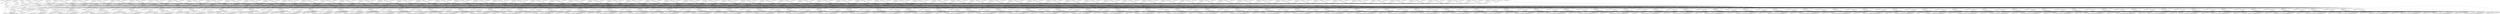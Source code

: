 strict digraph "ChipseqWorkflow-synthetic-instance" {
	graph [executedat="2024-09-11T10:35:14.762225+02:00",
		makespan=0,
		name="ChipseqWorkflow-synthetic-instance"
	];
	CHECK_DESIGN_00000001	[task="<wfcommons.common.task.Task object at 0x750861bb6df0>"];
	TRIMGALORE_00000002	[task="<wfcommons.common.task.Task object at 0x750885230a30>"];
	CHECK_DESIGN_00000001 -> TRIMGALORE_00000002	[weight=0];
	FASTQC_00000003	[task="<wfcommons.common.task.Task object at 0x7508638ac5e0>"];
	CHECK_DESIGN_00000001 -> FASTQC_00000003	[weight=0];
	PLOTFINGERPRINT_00000004	[task="<wfcommons.common.task.Task object at 0x75085d521550>"];
	CHECK_DESIGN_00000001 -> PLOTFINGERPRINT_00000004	[weight=0];
	MACS2_00000006	[task="<wfcommons.common.task.Task object at 0x75085d5215e0>"];
	CHECK_DESIGN_00000001 -> MACS2_00000006	[weight=0];
	CONSENSUS_PEAKS_COUNTS_00000007	[task="<wfcommons.common.task.Task object at 0x75085e699520>"];
	CHECK_DESIGN_00000001 -> CONSENSUS_PEAKS_COUNTS_00000007	[weight=0];
	BWA_MEM_00000009	[task="<wfcommons.common.task.Task object at 0x75085e6998e0>"];
	TRIMGALORE_00000002 -> BWA_MEM_00000009	[weight=0];
	MULTIQC_00000010	[task="<wfcommons.common.task.Task object at 0x75085e6998b0>"];
	TRIMGALORE_00000002 -> MULTIQC_00000010	[weight=0];
	FASTQC_00000003 -> MULTIQC_00000010	[weight=0];
	PLOTFINGERPRINT_00000004 -> MULTIQC_00000010	[weight=0];
	MERGED_BAM_FILTER_00000005	[task="<wfcommons.common.task.Task object at 0x75085d5218e0>"];
	MERGED_BAM_FILTER_00000005 -> PLOTFINGERPRINT_00000004	[weight=0];
	MERGED_BAM_FILTER_00000005 -> MACS2_00000006	[weight=0];
	MERGED_BAM_FILTER_00000005 -> CONSENSUS_PEAKS_COUNTS_00000007	[weight=0];
	MERGED_BAM_FILTER_00000005 -> MULTIQC_00000010	[weight=0];
	PHANTOMPEAKQUALTOOLS_00000014	[task="<wfcommons.common.task.Task object at 0x75085e699c10>"];
	MERGED_BAM_FILTER_00000005 -> PHANTOMPEAKQUALTOOLS_00000014	[weight=0];
	PICARD_METRICS_00000015	[task="<wfcommons.common.task.Task object at 0x75085e699850>"];
	MERGED_BAM_FILTER_00000005 -> PICARD_METRICS_00000015	[weight=0];
	BIGWIG_00000021	[task="<wfcommons.common.task.Task object at 0x75085e6997f0>"];
	MERGED_BAM_FILTER_00000005 -> BIGWIG_00000021	[weight=0];
	CONSENSUS_PEAKS_00000008	[task="<wfcommons.common.task.Task object at 0x75085e6995e0>"];
	MACS2_00000006 -> CONSENSUS_PEAKS_00000008	[weight=0];
	MACS2_00000006 -> MULTIQC_00000010	[weight=0];
	MACS2_QC_00000017	[task="<wfcommons.common.task.Task object at 0x75085e6990d0>"];
	MACS2_00000006 -> MACS2_QC_00000017	[weight=0];
	IGV_00000022	[task="<wfcommons.common.task.Task object at 0x75085e699b20>"];
	MACS2_00000006 -> IGV_00000022	[weight=0];
	MACS2_ANNOTATE_00000023	[task="<wfcommons.common.task.Task object at 0x75085e699d00>"];
	MACS2_00000006 -> MACS2_ANNOTATE_00000023	[weight=0];
	CONSENSUS_PEAKS_COUNTS_00000007 -> MULTIQC_00000010	[weight=0];
	CONSENSUS_PEAKS_DESEQ2_00000018	[task="<wfcommons.common.task.Task object at 0x75085e699790>"];
	CONSENSUS_PEAKS_COUNTS_00000007 -> CONSENSUS_PEAKS_DESEQ2_00000018	[weight=0];
	CONSENSUS_PEAKS_00000008 -> CONSENSUS_PEAKS_COUNTS_00000007	[weight=0];
	CONSENSUS_PEAKS_00000008 -> IGV_00000022	[weight=0];
	CONSENSUS_PEAKS_ANNOTATE_00000024	[task="<wfcommons.common.task.Task object at 0x75085e699610>"];
	CONSENSUS_PEAKS_00000008 -> CONSENSUS_PEAKS_ANNOTATE_00000024	[weight=0];
	SORT_BAM_00000011	[task="<wfcommons.common.task.Task object at 0x75085e699910>"];
	BWA_MEM_00000009 -> SORT_BAM_00000011	[weight=0];
	SORT_BAM_00000011 -> MULTIQC_00000010	[weight=0];
	MERGED_BAM_00000012	[task="<wfcommons.common.task.Task object at 0x75085e6996a0>"];
	SORT_BAM_00000011 -> MERGED_BAM_00000012	[weight=0];
	MERGED_BAM_00000012 -> MERGED_BAM_FILTER_00000005	[weight=0];
	MERGED_BAM_00000012 -> MULTIQC_00000010	[weight=0];
	PRESEQ_00000013	[task="<wfcommons.common.task.Task object at 0x75085e699a90>"];
	MERGED_BAM_00000012 -> PRESEQ_00000013	[weight=0];
	PRESEQ_00000013 -> MULTIQC_00000010	[weight=0];
	PHANTOMPEAKQUALTOOLS_00000014 -> MULTIQC_00000010	[weight=0];
	PICARD_METRICS_00000015 -> MULTIQC_00000010	[weight=0];
	PLOTPROFILE_00000016	[task="<wfcommons.common.task.Task object at 0x75085e6997c0>"];
	PLOTPROFILE_00000016 -> MULTIQC_00000010	[weight=0];
	MACS2_QC_00000017 -> MULTIQC_00000010	[weight=0];
	CONSENSUS_PEAKS_DESEQ2_00000018 -> MULTIQC_00000010	[weight=0];
	CONSENSUS_PEAKS_DESEQ2_00000018 -> IGV_00000022	[weight=0];
	get_software_versions_00000019	[task="<wfcommons.common.task.Task object at 0x75085e699ac0>"];
	get_software_versions_00000019 -> MULTIQC_00000010	[weight=0];
	MAKE_GENOME_FILTER_00000020	[task="<wfcommons.common.task.Task object at 0x75085e699640>"];
	MAKE_GENOME_FILTER_00000020 -> MERGED_BAM_FILTER_00000005	[weight=0];
	MAKE_GENOME_FILTER_00000020 -> BIGWIG_00000021	[weight=0];
	BIGWIG_00000021 -> PLOTPROFILE_00000016	[weight=0];
	BIGWIG_00000021 -> IGV_00000022	[weight=0];
	MACS2_ANNOTATE_00000023 -> MACS2_QC_00000017	[weight=0];
	output_documentation_00000025	[task="<wfcommons.common.task.Task object at 0x75085e699820>"];
	CONSENSUS_PEAKS_COUNTS_00000026	[task="<wfcommons.common.task.Task object at 0x75085e699b50>"];
	CONSENSUS_PEAKS_DESEQ2_00000029	[task="<wfcommons.common.task.Task object at 0x75085e699940>"];
	CONSENSUS_PEAKS_COUNTS_00000026 -> CONSENSUS_PEAKS_DESEQ2_00000029	[weight=0];
	MULTIQC_00000041	[task="<wfcommons.common.task.Task object at 0x75085e6994f0>"];
	CONSENSUS_PEAKS_COUNTS_00000026 -> MULTIQC_00000041	[weight=0];
	PHANTOMPEAKQUALTOOLS_00000027	[task="<wfcommons.common.task.Task object at 0x75085e699310>"];
	PHANTOMPEAKQUALTOOLS_00000027 -> MULTIQC_00000041	[weight=0];
	MACS2_00000028	[task="<wfcommons.common.task.Task object at 0x75085e699730>"];
	MACS2_ANNOTATE_00000034	[task="<wfcommons.common.task.Task object at 0x75085e699550>"];
	MACS2_00000028 -> MACS2_ANNOTATE_00000034	[weight=0];
	MACS2_QC_00000035	[task="<wfcommons.common.task.Task object at 0x75085e699460>"];
	MACS2_00000028 -> MACS2_QC_00000035	[weight=0];
	IGV_00000036	[task="<wfcommons.common.task.Task object at 0x75085e699490>"];
	MACS2_00000028 -> IGV_00000036	[weight=0];
	MACS2_00000028 -> MULTIQC_00000041	[weight=0];
	CONSENSUS_PEAKS_00000047	[task="<wfcommons.common.task.Task object at 0x75085e6991f0>"];
	MACS2_00000028 -> CONSENSUS_PEAKS_00000047	[weight=0];
	CONSENSUS_PEAKS_DESEQ2_00000029 -> IGV_00000036	[weight=0];
	CONSENSUS_PEAKS_DESEQ2_00000029 -> MULTIQC_00000041	[weight=0];
	TRIMGALORE_00000030	[task="<wfcommons.common.task.Task object at 0x75085e6992b0>"];
	BWA_MEM_00000038	[task="<wfcommons.common.task.Task object at 0x75085e699670>"];
	TRIMGALORE_00000030 -> BWA_MEM_00000038	[weight=0];
	TRIMGALORE_00000030 -> MULTIQC_00000041	[weight=0];
	MAKE_GENOME_FILTER_00000031	[task="<wfcommons.common.task.Task object at 0x75085e699580>"];
	MERGED_BAM_FILTER_00000037	[task="<wfcommons.common.task.Task object at 0x75085e699760>"];
	MAKE_GENOME_FILTER_00000031 -> MERGED_BAM_FILTER_00000037	[weight=0];
	BIGWIG_00000039	[task="<wfcommons.common.task.Task object at 0x75085e6993a0>"];
	MAKE_GENOME_FILTER_00000031 -> BIGWIG_00000039	[weight=0];
	PRESEQ_00000032	[task="<wfcommons.common.task.Task object at 0x75085e699430>"];
	PRESEQ_00000032 -> MULTIQC_00000041	[weight=0];
	PICARD_METRICS_00000033	[task="<wfcommons.common.task.Task object at 0x75085e6992e0>"];
	PICARD_METRICS_00000033 -> MULTIQC_00000041	[weight=0];
	MACS2_ANNOTATE_00000034 -> MACS2_QC_00000035	[weight=0];
	MACS2_QC_00000035 -> MULTIQC_00000041	[weight=0];
	MERGED_BAM_FILTER_00000037 -> CONSENSUS_PEAKS_COUNTS_00000026	[weight=0];
	MERGED_BAM_FILTER_00000037 -> PHANTOMPEAKQUALTOOLS_00000027	[weight=0];
	MERGED_BAM_FILTER_00000037 -> MACS2_00000028	[weight=0];
	MERGED_BAM_FILTER_00000037 -> PICARD_METRICS_00000033	[weight=0];
	MERGED_BAM_FILTER_00000037 -> BIGWIG_00000039	[weight=0];
	MERGED_BAM_FILTER_00000037 -> MULTIQC_00000041	[weight=0];
	PLOTFINGERPRINT_00000050	[task="<wfcommons.common.task.Task object at 0x75085e699400>"];
	MERGED_BAM_FILTER_00000037 -> PLOTFINGERPRINT_00000050	[weight=0];
	SORT_BAM_00000040	[task="<wfcommons.common.task.Task object at 0x75085e6994c0>"];
	BWA_MEM_00000038 -> SORT_BAM_00000040	[weight=0];
	BIGWIG_00000039 -> IGV_00000036	[weight=0];
	PLOTPROFILE_00000044	[task="<wfcommons.common.task.Task object at 0x75085e699340>"];
	BIGWIG_00000039 -> PLOTPROFILE_00000044	[weight=0];
	SORT_BAM_00000040 -> MULTIQC_00000041	[weight=0];
	MERGED_BAM_00000046	[task="<wfcommons.common.task.Task object at 0x75085e699220>"];
	SORT_BAM_00000040 -> MERGED_BAM_00000046	[weight=0];
	FASTQC_00000042	[task="<wfcommons.common.task.Task object at 0x75085e699190>"];
	FASTQC_00000042 -> MULTIQC_00000041	[weight=0];
	CONSENSUS_PEAKS_ANNOTATE_00000043	[task="<wfcommons.common.task.Task object at 0x75085e699280>"];
	PLOTPROFILE_00000044 -> MULTIQC_00000041	[weight=0];
	get_software_versions_00000045	[task="<wfcommons.common.task.Task object at 0x75085e699250>"];
	get_software_versions_00000045 -> MULTIQC_00000041	[weight=0];
	MERGED_BAM_00000046 -> PRESEQ_00000032	[weight=0];
	MERGED_BAM_00000046 -> MERGED_BAM_FILTER_00000037	[weight=0];
	MERGED_BAM_00000046 -> MULTIQC_00000041	[weight=0];
	CONSENSUS_PEAKS_00000047 -> CONSENSUS_PEAKS_COUNTS_00000026	[weight=0];
	CONSENSUS_PEAKS_00000047 -> IGV_00000036	[weight=0];
	CONSENSUS_PEAKS_00000047 -> CONSENSUS_PEAKS_ANNOTATE_00000043	[weight=0];
	output_documentation_00000048	[task="<wfcommons.common.task.Task object at 0x75085e6991c0>"];
	CHECK_DESIGN_00000049	[task="<wfcommons.common.task.Task object at 0x75085e699160>"];
	CHECK_DESIGN_00000049 -> CONSENSUS_PEAKS_COUNTS_00000026	[weight=0];
	CHECK_DESIGN_00000049 -> MACS2_00000028	[weight=0];
	CHECK_DESIGN_00000049 -> TRIMGALORE_00000030	[weight=0];
	CHECK_DESIGN_00000049 -> FASTQC_00000042	[weight=0];
	CHECK_DESIGN_00000049 -> PLOTFINGERPRINT_00000050	[weight=0];
	PLOTFINGERPRINT_00000050 -> MULTIQC_00000041	[weight=0];
	CONSENSUS_PEAKS_COUNTS_00000051	[task="<wfcommons.common.task.Task object at 0x75085e6993d0>"];
	CONSENSUS_PEAKS_DESEQ2_00000054	[task="<wfcommons.common.task.Task object at 0x750884906e80>"];
	CONSENSUS_PEAKS_COUNTS_00000051 -> CONSENSUS_PEAKS_DESEQ2_00000054	[weight=0];
	MULTIQC_00000066	[task="<wfcommons.common.task.Task object at 0x75085b1a4580>"];
	CONSENSUS_PEAKS_COUNTS_00000051 -> MULTIQC_00000066	[weight=0];
	PHANTOMPEAKQUALTOOLS_00000052	[task="<wfcommons.common.task.Task object at 0x75085e699100>"];
	PHANTOMPEAKQUALTOOLS_00000052 -> MULTIQC_00000066	[weight=0];
	MACS2_00000053	[task="<wfcommons.common.task.Task object at 0x75085e6999a0>"];
	MACS2_ANNOTATE_00000059	[task="<wfcommons.common.task.Task object at 0x75085b1fcf70>"];
	MACS2_00000053 -> MACS2_ANNOTATE_00000059	[weight=0];
	MACS2_QC_00000060	[task="<wfcommons.common.task.Task object at 0x75085e699a60>"];
	MACS2_00000053 -> MACS2_QC_00000060	[weight=0];
	IGV_00000061	[task="<wfcommons.common.task.Task object at 0x75085e699130>"];
	MACS2_00000053 -> IGV_00000061	[weight=0];
	MACS2_00000053 -> MULTIQC_00000066	[weight=0];
	CONSENSUS_PEAKS_00000072	[task="<wfcommons.common.task.Task object at 0x75085b1a4730>"];
	MACS2_00000053 -> CONSENSUS_PEAKS_00000072	[weight=0];
	CONSENSUS_PEAKS_DESEQ2_00000054 -> IGV_00000061	[weight=0];
	CONSENSUS_PEAKS_DESEQ2_00000054 -> MULTIQC_00000066	[weight=0];
	TRIMGALORE_00000055	[task="<wfcommons.common.task.Task object at 0x75085bfff070>"];
	BWA_MEM_00000063	[task="<wfcommons.common.task.Task object at 0x75085b1a4520>"];
	TRIMGALORE_00000055 -> BWA_MEM_00000063	[weight=0];
	TRIMGALORE_00000055 -> MULTIQC_00000066	[weight=0];
	MAKE_GENOME_FILTER_00000056	[task="<wfcommons.common.task.Task object at 0x75085e699a30>"];
	MERGED_BAM_FILTER_00000062	[task="<wfcommons.common.task.Task object at 0x75085e699be0>"];
	MAKE_GENOME_FILTER_00000056 -> MERGED_BAM_FILTER_00000062	[weight=0];
	BIGWIG_00000064	[task="<wfcommons.common.task.Task object at 0x75085b1a40a0>"];
	MAKE_GENOME_FILTER_00000056 -> BIGWIG_00000064	[weight=0];
	PRESEQ_00000057	[task="<wfcommons.common.task.Task object at 0x75085e699bb0>"];
	PRESEQ_00000057 -> MULTIQC_00000066	[weight=0];
	PICARD_METRICS_00000058	[task="<wfcommons.common.task.Task object at 0x75085b1fc040>"];
	PICARD_METRICS_00000058 -> MULTIQC_00000066	[weight=0];
	MACS2_ANNOTATE_00000059 -> MACS2_QC_00000060	[weight=0];
	MACS2_QC_00000060 -> MULTIQC_00000066	[weight=0];
	MERGED_BAM_FILTER_00000062 -> CONSENSUS_PEAKS_COUNTS_00000051	[weight=0];
	MERGED_BAM_FILTER_00000062 -> PHANTOMPEAKQUALTOOLS_00000052	[weight=0];
	MERGED_BAM_FILTER_00000062 -> MACS2_00000053	[weight=0];
	MERGED_BAM_FILTER_00000062 -> PICARD_METRICS_00000058	[weight=0];
	MERGED_BAM_FILTER_00000062 -> BIGWIG_00000064	[weight=0];
	MERGED_BAM_FILTER_00000062 -> MULTIQC_00000066	[weight=0];
	PLOTFINGERPRINT_00000075	[task="<wfcommons.common.task.Task object at 0x75085b1a4790>"];
	MERGED_BAM_FILTER_00000062 -> PLOTFINGERPRINT_00000075	[weight=0];
	SORT_BAM_00000065	[task="<wfcommons.common.task.Task object at 0x75085b1a4550>"];
	BWA_MEM_00000063 -> SORT_BAM_00000065	[weight=0];
	BIGWIG_00000064 -> IGV_00000061	[weight=0];
	PLOTPROFILE_00000069	[task="<wfcommons.common.task.Task object at 0x75085b1a45e0>"];
	BIGWIG_00000064 -> PLOTPROFILE_00000069	[weight=0];
	SORT_BAM_00000065 -> MULTIQC_00000066	[weight=0];
	MERGED_BAM_00000071	[task="<wfcommons.common.task.Task object at 0x75085b1a4670>"];
	SORT_BAM_00000065 -> MERGED_BAM_00000071	[weight=0];
	FASTQC_00000067	[task="<wfcommons.common.task.Task object at 0x75085b1a45b0>"];
	FASTQC_00000067 -> MULTIQC_00000066	[weight=0];
	CONSENSUS_PEAKS_ANNOTATE_00000068	[task="<wfcommons.common.task.Task object at 0x75085b1a4610>"];
	PLOTPROFILE_00000069 -> MULTIQC_00000066	[weight=0];
	get_software_versions_00000070	[task="<wfcommons.common.task.Task object at 0x75085b1a4640>"];
	get_software_versions_00000070 -> MULTIQC_00000066	[weight=0];
	MERGED_BAM_00000071 -> PRESEQ_00000057	[weight=0];
	MERGED_BAM_00000071 -> MERGED_BAM_FILTER_00000062	[weight=0];
	MERGED_BAM_00000071 -> MULTIQC_00000066	[weight=0];
	CONSENSUS_PEAKS_00000072 -> CONSENSUS_PEAKS_COUNTS_00000051	[weight=0];
	CONSENSUS_PEAKS_00000072 -> IGV_00000061	[weight=0];
	CONSENSUS_PEAKS_00000072 -> CONSENSUS_PEAKS_ANNOTATE_00000068	[weight=0];
	output_documentation_00000073	[task="<wfcommons.common.task.Task object at 0x75085b1a4760>"];
	CHECK_DESIGN_00000074	[task="<wfcommons.common.task.Task object at 0x75085b1a46d0>"];
	CHECK_DESIGN_00000074 -> CONSENSUS_PEAKS_COUNTS_00000051	[weight=0];
	CHECK_DESIGN_00000074 -> MACS2_00000053	[weight=0];
	CHECK_DESIGN_00000074 -> TRIMGALORE_00000055	[weight=0];
	CHECK_DESIGN_00000074 -> FASTQC_00000067	[weight=0];
	CHECK_DESIGN_00000074 -> PLOTFINGERPRINT_00000075	[weight=0];
	PLOTFINGERPRINT_00000075 -> MULTIQC_00000066	[weight=0];
	CONSENSUS_PEAKS_COUNTS_00000076	[task="<wfcommons.common.task.Task object at 0x75085b1a47c0>"];
	CONSENSUS_PEAKS_DESEQ2_00000079	[task="<wfcommons.common.task.Task object at 0x75085b1a4700>"];
	CONSENSUS_PEAKS_COUNTS_00000076 -> CONSENSUS_PEAKS_DESEQ2_00000079	[weight=0];
	MULTIQC_00000091	[task="<wfcommons.common.task.Task object at 0x75085b1a4a90>"];
	CONSENSUS_PEAKS_COUNTS_00000076 -> MULTIQC_00000091	[weight=0];
	PHANTOMPEAKQUALTOOLS_00000077	[task="<wfcommons.common.task.Task object at 0x75085b1a47f0>"];
	PHANTOMPEAKQUALTOOLS_00000077 -> MULTIQC_00000091	[weight=0];
	MACS2_00000078	[task="<wfcommons.common.task.Task object at 0x75085b1a4820>"];
	MACS2_ANNOTATE_00000084	[task="<wfcommons.common.task.Task object at 0x75085b1a48e0>"];
	MACS2_00000078 -> MACS2_ANNOTATE_00000084	[weight=0];
	MACS2_QC_00000085	[task="<wfcommons.common.task.Task object at 0x75085b1a4940>"];
	MACS2_00000078 -> MACS2_QC_00000085	[weight=0];
	IGV_00000086	[task="<wfcommons.common.task.Task object at 0x75085b1a46a0>"];
	MACS2_00000078 -> IGV_00000086	[weight=0];
	MACS2_00000078 -> MULTIQC_00000091	[weight=0];
	CONSENSUS_PEAKS_00000097	[task="<wfcommons.common.task.Task object at 0x75085b1a4b80>"];
	MACS2_00000078 -> CONSENSUS_PEAKS_00000097	[weight=0];
	CONSENSUS_PEAKS_DESEQ2_00000079 -> IGV_00000086	[weight=0];
	CONSENSUS_PEAKS_DESEQ2_00000079 -> MULTIQC_00000091	[weight=0];
	TRIMGALORE_00000080	[task="<wfcommons.common.task.Task object at 0x75085b1a4850>"];
	BWA_MEM_00000088	[task="<wfcommons.common.task.Task object at 0x75085b1a4a30>"];
	TRIMGALORE_00000080 -> BWA_MEM_00000088	[weight=0];
	TRIMGALORE_00000080 -> MULTIQC_00000091	[weight=0];
	MAKE_GENOME_FILTER_00000081	[task="<wfcommons.common.task.Task object at 0x75085b1a4880>"];
	MERGED_BAM_FILTER_00000087	[task="<wfcommons.common.task.Task object at 0x75085b1a4a00>"];
	MAKE_GENOME_FILTER_00000081 -> MERGED_BAM_FILTER_00000087	[weight=0];
	BIGWIG_00000089	[task="<wfcommons.common.task.Task object at 0x75085b1a49a0>"];
	MAKE_GENOME_FILTER_00000081 -> BIGWIG_00000089	[weight=0];
	PRESEQ_00000082	[task="<wfcommons.common.task.Task object at 0x75085b1a48b0>"];
	PRESEQ_00000082 -> MULTIQC_00000091	[weight=0];
	PICARD_METRICS_00000083	[task="<wfcommons.common.task.Task object at 0x75085b1a4910>"];
	PICARD_METRICS_00000083 -> MULTIQC_00000091	[weight=0];
	MACS2_ANNOTATE_00000084 -> MACS2_QC_00000085	[weight=0];
	MACS2_QC_00000085 -> MULTIQC_00000091	[weight=0];
	MERGED_BAM_FILTER_00000087 -> CONSENSUS_PEAKS_COUNTS_00000076	[weight=0];
	MERGED_BAM_FILTER_00000087 -> PHANTOMPEAKQUALTOOLS_00000077	[weight=0];
	MERGED_BAM_FILTER_00000087 -> MACS2_00000078	[weight=0];
	MERGED_BAM_FILTER_00000087 -> PICARD_METRICS_00000083	[weight=0];
	MERGED_BAM_FILTER_00000087 -> BIGWIG_00000089	[weight=0];
	MERGED_BAM_FILTER_00000087 -> MULTIQC_00000091	[weight=0];
	PLOTFINGERPRINT_00000100	[task="<wfcommons.common.task.Task object at 0x75085b1a4c10>"];
	MERGED_BAM_FILTER_00000087 -> PLOTFINGERPRINT_00000100	[weight=0];
	SORT_BAM_00000090	[task="<wfcommons.common.task.Task object at 0x75085b1a4a60>"];
	BWA_MEM_00000088 -> SORT_BAM_00000090	[weight=0];
	BIGWIG_00000089 -> IGV_00000086	[weight=0];
	PLOTPROFILE_00000094	[task="<wfcommons.common.task.Task object at 0x75085b1a49d0>"];
	BIGWIG_00000089 -> PLOTPROFILE_00000094	[weight=0];
	SORT_BAM_00000090 -> MULTIQC_00000091	[weight=0];
	MERGED_BAM_00000096	[task="<wfcommons.common.task.Task object at 0x75085b1a4b50>"];
	SORT_BAM_00000090 -> MERGED_BAM_00000096	[weight=0];
	FASTQC_00000092	[task="<wfcommons.common.task.Task object at 0x75085b1a4ac0>"];
	FASTQC_00000092 -> MULTIQC_00000091	[weight=0];
	CONSENSUS_PEAKS_ANNOTATE_00000093	[task="<wfcommons.common.task.Task object at 0x75085b1a4af0>"];
	PLOTPROFILE_00000094 -> MULTIQC_00000091	[weight=0];
	get_software_versions_00000095	[task="<wfcommons.common.task.Task object at 0x75085b1a4b20>"];
	get_software_versions_00000095 -> MULTIQC_00000091	[weight=0];
	MERGED_BAM_00000096 -> PRESEQ_00000082	[weight=0];
	MERGED_BAM_00000096 -> MERGED_BAM_FILTER_00000087	[weight=0];
	MERGED_BAM_00000096 -> MULTIQC_00000091	[weight=0];
	CONSENSUS_PEAKS_00000097 -> CONSENSUS_PEAKS_COUNTS_00000076	[weight=0];
	CONSENSUS_PEAKS_00000097 -> IGV_00000086	[weight=0];
	CONSENSUS_PEAKS_00000097 -> CONSENSUS_PEAKS_ANNOTATE_00000093	[weight=0];
	output_documentation_00000098	[task="<wfcommons.common.task.Task object at 0x75085b1a4be0>"];
	CHECK_DESIGN_00000099	[task="<wfcommons.common.task.Task object at 0x75085b1a4bb0>"];
	CHECK_DESIGN_00000099 -> CONSENSUS_PEAKS_COUNTS_00000076	[weight=0];
	CHECK_DESIGN_00000099 -> MACS2_00000078	[weight=0];
	CHECK_DESIGN_00000099 -> TRIMGALORE_00000080	[weight=0];
	CHECK_DESIGN_00000099 -> FASTQC_00000092	[weight=0];
	CHECK_DESIGN_00000099 -> PLOTFINGERPRINT_00000100	[weight=0];
	PLOTFINGERPRINT_00000100 -> MULTIQC_00000091	[weight=0];
	CONSENSUS_PEAKS_COUNTS_00000101	[task="<wfcommons.common.task.Task object at 0x75085b1a4970>"];
	CONSENSUS_PEAKS_DESEQ2_00000104	[task="<wfcommons.common.task.Task object at 0x75085b1a4d30>"];
	CONSENSUS_PEAKS_COUNTS_00000101 -> CONSENSUS_PEAKS_DESEQ2_00000104	[weight=0];
	MULTIQC_00000116	[task="<wfcommons.common.task.Task object at 0x75085b1a4c40>"];
	CONSENSUS_PEAKS_COUNTS_00000101 -> MULTIQC_00000116	[weight=0];
	PHANTOMPEAKQUALTOOLS_00000102	[task="<wfcommons.common.task.Task object at 0x75085b1a4cd0>"];
	PHANTOMPEAKQUALTOOLS_00000102 -> MULTIQC_00000116	[weight=0];
	MACS2_00000103	[task="<wfcommons.common.task.Task object at 0x75085b1a4d00>"];
	MACS2_ANNOTATE_00000109	[task="<wfcommons.common.task.Task object at 0x75085b1a4df0>"];
	MACS2_00000103 -> MACS2_ANNOTATE_00000109	[weight=0];
	MACS2_QC_00000110	[task="<wfcommons.common.task.Task object at 0x75085b1a4dc0>"];
	MACS2_00000103 -> MACS2_QC_00000110	[weight=0];
	IGV_00000111	[task="<wfcommons.common.task.Task object at 0x75085b1a4e20>"];
	MACS2_00000103 -> IGV_00000111	[weight=0];
	MACS2_00000103 -> MULTIQC_00000116	[weight=0];
	CONSENSUS_PEAKS_00000122	[task="<wfcommons.common.task.Task object at 0x75085b1a4070>"];
	MACS2_00000103 -> CONSENSUS_PEAKS_00000122	[weight=0];
	CONSENSUS_PEAKS_DESEQ2_00000104 -> IGV_00000111	[weight=0];
	CONSENSUS_PEAKS_DESEQ2_00000104 -> MULTIQC_00000116	[weight=0];
	TRIMGALORE_00000105	[task="<wfcommons.common.task.Task object at 0x75085b1a4c70>"];
	BWA_MEM_00000113	[task="<wfcommons.common.task.Task object at 0x75085b1a4e80>"];
	TRIMGALORE_00000105 -> BWA_MEM_00000113	[weight=0];
	TRIMGALORE_00000105 -> MULTIQC_00000116	[weight=0];
	MAKE_GENOME_FILTER_00000106	[task="<wfcommons.common.task.Task object at 0x75085b1a4d60>"];
	MERGED_BAM_FILTER_00000112	[task="<wfcommons.common.task.Task object at 0x75085b1a4e50>"];
	MAKE_GENOME_FILTER_00000106 -> MERGED_BAM_FILTER_00000112	[weight=0];
	BIGWIG_00000114	[task="<wfcommons.common.task.Task object at 0x75085b1a4ee0>"];
	MAKE_GENOME_FILTER_00000106 -> BIGWIG_00000114	[weight=0];
	PRESEQ_00000107	[task="<wfcommons.common.task.Task object at 0x75085b1a4d90>"];
	PRESEQ_00000107 -> MULTIQC_00000116	[weight=0];
	PICARD_METRICS_00000108	[task="<wfcommons.common.task.Task object at 0x75085b1a4ca0>"];
	PICARD_METRICS_00000108 -> MULTIQC_00000116	[weight=0];
	MACS2_ANNOTATE_00000109 -> MACS2_QC_00000110	[weight=0];
	MACS2_QC_00000110 -> MULTIQC_00000116	[weight=0];
	MERGED_BAM_FILTER_00000112 -> CONSENSUS_PEAKS_COUNTS_00000101	[weight=0];
	MERGED_BAM_FILTER_00000112 -> PHANTOMPEAKQUALTOOLS_00000102	[weight=0];
	MERGED_BAM_FILTER_00000112 -> MACS2_00000103	[weight=0];
	MERGED_BAM_FILTER_00000112 -> PICARD_METRICS_00000108	[weight=0];
	MERGED_BAM_FILTER_00000112 -> BIGWIG_00000114	[weight=0];
	MERGED_BAM_FILTER_00000112 -> MULTIQC_00000116	[weight=0];
	PLOTFINGERPRINT_00000125	[task="<wfcommons.common.task.Task object at 0x75085a218e50>"];
	MERGED_BAM_FILTER_00000112 -> PLOTFINGERPRINT_00000125	[weight=0];
	SORT_BAM_00000115	[task="<wfcommons.common.task.Task object at 0x75085b1a4eb0>"];
	BWA_MEM_00000113 -> SORT_BAM_00000115	[weight=0];
	BIGWIG_00000114 -> IGV_00000111	[weight=0];
	PLOTPROFILE_00000119	[task="<wfcommons.common.task.Task object at 0x75085b1a4f70>"];
	BIGWIG_00000114 -> PLOTPROFILE_00000119	[weight=0];
	SORT_BAM_00000115 -> MULTIQC_00000116	[weight=0];
	MERGED_BAM_00000121	[task="<wfcommons.common.task.Task object at 0x75085b1a4f10>"];
	SORT_BAM_00000115 -> MERGED_BAM_00000121	[weight=0];
	FASTQC_00000117	[task="<wfcommons.common.task.Task object at 0x75085b1a4fa0>"];
	FASTQC_00000117 -> MULTIQC_00000116	[weight=0];
	CONSENSUS_PEAKS_ANNOTATE_00000118	[task="<wfcommons.common.task.Task object at 0x75085b1a4f40>"];
	PLOTPROFILE_00000119 -> MULTIQC_00000116	[weight=0];
	get_software_versions_00000120	[task="<wfcommons.common.task.Task object at 0x75085b1a4fd0>"];
	get_software_versions_00000120 -> MULTIQC_00000116	[weight=0];
	MERGED_BAM_00000121 -> PRESEQ_00000107	[weight=0];
	MERGED_BAM_00000121 -> MERGED_BAM_FILTER_00000112	[weight=0];
	MERGED_BAM_00000121 -> MULTIQC_00000116	[weight=0];
	CONSENSUS_PEAKS_00000122 -> CONSENSUS_PEAKS_COUNTS_00000101	[weight=0];
	CONSENSUS_PEAKS_00000122 -> IGV_00000111	[weight=0];
	CONSENSUS_PEAKS_00000122 -> CONSENSUS_PEAKS_ANNOTATE_00000118	[weight=0];
	output_documentation_00000123	[task="<wfcommons.common.task.Task object at 0x75085b1a44f0>"];
	CHECK_DESIGN_00000124	[task="<wfcommons.common.task.Task object at 0x75085b1a40d0>"];
	CHECK_DESIGN_00000124 -> CONSENSUS_PEAKS_COUNTS_00000101	[weight=0];
	CHECK_DESIGN_00000124 -> MACS2_00000103	[weight=0];
	CHECK_DESIGN_00000124 -> TRIMGALORE_00000105	[weight=0];
	CHECK_DESIGN_00000124 -> FASTQC_00000117	[weight=0];
	CHECK_DESIGN_00000124 -> PLOTFINGERPRINT_00000125	[weight=0];
	PLOTFINGERPRINT_00000125 -> MULTIQC_00000116	[weight=0];
	CONSENSUS_PEAKS_COUNTS_00000126	[task="<wfcommons.common.task.Task object at 0x75085a218dc0>"];
	CONSENSUS_PEAKS_DESEQ2_00000129	[task="<wfcommons.common.task.Task object at 0x75085a218040>"];
	CONSENSUS_PEAKS_COUNTS_00000126 -> CONSENSUS_PEAKS_DESEQ2_00000129	[weight=0];
	MULTIQC_00000141	[task="<wfcommons.common.task.Task object at 0x75085a2180a0>"];
	CONSENSUS_PEAKS_COUNTS_00000126 -> MULTIQC_00000141	[weight=0];
	PHANTOMPEAKQUALTOOLS_00000127	[task="<wfcommons.common.task.Task object at 0x75085a218a30>"];
	PHANTOMPEAKQUALTOOLS_00000127 -> MULTIQC_00000141	[weight=0];
	MACS2_00000128	[task="<wfcommons.common.task.Task object at 0x75085a218af0>"];
	MACS2_ANNOTATE_00000134	[task="<wfcommons.common.task.Task object at 0x75085a218a60>"];
	MACS2_00000128 -> MACS2_ANNOTATE_00000134	[weight=0];
	MACS2_QC_00000135	[task="<wfcommons.common.task.Task object at 0x75085a218b50>"];
	MACS2_00000128 -> MACS2_QC_00000135	[weight=0];
	IGV_00000136	[task="<wfcommons.common.task.Task object at 0x75085a218ac0>"];
	MACS2_00000128 -> IGV_00000136	[weight=0];
	MACS2_00000128 -> MULTIQC_00000141	[weight=0];
	CONSENSUS_PEAKS_00000147	[task="<wfcommons.common.task.Task object at 0x75085a218fd0>"];
	MACS2_00000128 -> CONSENSUS_PEAKS_00000147	[weight=0];
	CONSENSUS_PEAKS_DESEQ2_00000129 -> IGV_00000136	[weight=0];
	CONSENSUS_PEAKS_DESEQ2_00000129 -> MULTIQC_00000141	[weight=0];
	TRIMGALORE_00000130	[task="<wfcommons.common.task.Task object at 0x75085a218f10>"];
	BWA_MEM_00000138	[task="<wfcommons.common.task.Task object at 0x75085a218c70>"];
	TRIMGALORE_00000130 -> BWA_MEM_00000138	[weight=0];
	TRIMGALORE_00000130 -> MULTIQC_00000141	[weight=0];
	MAKE_GENOME_FILTER_00000131	[task="<wfcommons.common.task.Task object at 0x75085a218c40>"];
	MERGED_BAM_FILTER_00000137	[task="<wfcommons.common.task.Task object at 0x75085a218df0>"];
	MAKE_GENOME_FILTER_00000131 -> MERGED_BAM_FILTER_00000137	[weight=0];
	BIGWIG_00000139	[task="<wfcommons.common.task.Task object at 0x75085a218970>"];
	MAKE_GENOME_FILTER_00000131 -> BIGWIG_00000139	[weight=0];
	PRESEQ_00000132	[task="<wfcommons.common.task.Task object at 0x75085a2189d0>"];
	PRESEQ_00000132 -> MULTIQC_00000141	[weight=0];
	PICARD_METRICS_00000133	[task="<wfcommons.common.task.Task object at 0x75085a218eb0>"];
	PICARD_METRICS_00000133 -> MULTIQC_00000141	[weight=0];
	MACS2_ANNOTATE_00000134 -> MACS2_QC_00000135	[weight=0];
	MACS2_QC_00000135 -> MULTIQC_00000141	[weight=0];
	MERGED_BAM_FILTER_00000137 -> CONSENSUS_PEAKS_COUNTS_00000126	[weight=0];
	MERGED_BAM_FILTER_00000137 -> PHANTOMPEAKQUALTOOLS_00000127	[weight=0];
	MERGED_BAM_FILTER_00000137 -> MACS2_00000128	[weight=0];
	MERGED_BAM_FILTER_00000137 -> PICARD_METRICS_00000133	[weight=0];
	MERGED_BAM_FILTER_00000137 -> BIGWIG_00000139	[weight=0];
	MERGED_BAM_FILTER_00000137 -> MULTIQC_00000141	[weight=0];
	PLOTFINGERPRINT_00000150	[task="<wfcommons.common.task.Task object at 0x75085a218e80>"];
	MERGED_BAM_FILTER_00000137 -> PLOTFINGERPRINT_00000150	[weight=0];
	SORT_BAM_00000140	[task="<wfcommons.common.task.Task object at 0x75085a218bb0>"];
	BWA_MEM_00000138 -> SORT_BAM_00000140	[weight=0];
	BIGWIG_00000139 -> IGV_00000136	[weight=0];
	PLOTPROFILE_00000144	[task="<wfcommons.common.task.Task object at 0x75085a218be0>"];
	BIGWIG_00000139 -> PLOTPROFILE_00000144	[weight=0];
	SORT_BAM_00000140 -> MULTIQC_00000141	[weight=0];
	MERGED_BAM_00000146	[task="<wfcommons.common.task.Task object at 0x75085a218d30>"];
	SORT_BAM_00000140 -> MERGED_BAM_00000146	[weight=0];
	FASTQC_00000142	[task="<wfcommons.common.task.Task object at 0x75085a218c10>"];
	FASTQC_00000142 -> MULTIQC_00000141	[weight=0];
	CONSENSUS_PEAKS_ANNOTATE_00000143	[task="<wfcommons.common.task.Task object at 0x75085a218a00>"];
	PLOTPROFILE_00000144 -> MULTIQC_00000141	[weight=0];
	get_software_versions_00000145	[task="<wfcommons.common.task.Task object at 0x75085a2189a0>"];
	get_software_versions_00000145 -> MULTIQC_00000141	[weight=0];
	MERGED_BAM_00000146 -> PRESEQ_00000132	[weight=0];
	MERGED_BAM_00000146 -> MERGED_BAM_FILTER_00000137	[weight=0];
	MERGED_BAM_00000146 -> MULTIQC_00000141	[weight=0];
	CONSENSUS_PEAKS_00000147 -> CONSENSUS_PEAKS_COUNTS_00000126	[weight=0];
	CONSENSUS_PEAKS_00000147 -> IGV_00000136	[weight=0];
	CONSENSUS_PEAKS_00000147 -> CONSENSUS_PEAKS_ANNOTATE_00000143	[weight=0];
	output_documentation_00000148	[task="<wfcommons.common.task.Task object at 0x75085a218b20>"];
	CHECK_DESIGN_00000149	[task="<wfcommons.common.task.Task object at 0x75085a218f70>"];
	CHECK_DESIGN_00000149 -> CONSENSUS_PEAKS_COUNTS_00000126	[weight=0];
	CHECK_DESIGN_00000149 -> MACS2_00000128	[weight=0];
	CHECK_DESIGN_00000149 -> TRIMGALORE_00000130	[weight=0];
	CHECK_DESIGN_00000149 -> FASTQC_00000142	[weight=0];
	CHECK_DESIGN_00000149 -> PLOTFINGERPRINT_00000150	[weight=0];
	PLOTFINGERPRINT_00000150 -> MULTIQC_00000141	[weight=0];
	CONSENSUS_PEAKS_COUNTS_00000151	[task="<wfcommons.common.task.Task object at 0x75085a218d00>"];
	CONSENSUS_PEAKS_DESEQ2_00000154	[task="<wfcommons.common.task.Task object at 0x75085a218d90>"];
	CONSENSUS_PEAKS_COUNTS_00000151 -> CONSENSUS_PEAKS_DESEQ2_00000154	[weight=0];
	MULTIQC_00000166	[task="<wfcommons.common.task.Task object at 0x7508604b7130>"];
	CONSENSUS_PEAKS_COUNTS_00000151 -> MULTIQC_00000166	[weight=0];
	PHANTOMPEAKQUALTOOLS_00000152	[task="<wfcommons.common.task.Task object at 0x75085a218d60>"];
	PHANTOMPEAKQUALTOOLS_00000152 -> MULTIQC_00000166	[weight=0];
	MACS2_00000153	[task="<wfcommons.common.task.Task object at 0x75085a218a90>"];
	MACS2_ANNOTATE_00000159	[task="<wfcommons.common.task.Task object at 0x75085a218cd0>"];
	MACS2_00000153 -> MACS2_ANNOTATE_00000159	[weight=0];
	MACS2_QC_00000160	[task="<wfcommons.common.task.Task object at 0x75085a218820>"];
	MACS2_00000153 -> MACS2_QC_00000160	[weight=0];
	IGV_00000161	[task="<wfcommons.common.task.Task object at 0x75085a218b80>"];
	MACS2_00000153 -> IGV_00000161	[weight=0];
	MACS2_00000153 -> MULTIQC_00000166	[weight=0];
	CONSENSUS_PEAKS_00000172	[task="<wfcommons.common.task.Task object at 0x7508604b7f10>"];
	MACS2_00000153 -> CONSENSUS_PEAKS_00000172	[weight=0];
	CONSENSUS_PEAKS_DESEQ2_00000154 -> IGV_00000161	[weight=0];
	CONSENSUS_PEAKS_DESEQ2_00000154 -> MULTIQC_00000166	[weight=0];
	TRIMGALORE_00000155	[task="<wfcommons.common.task.Task object at 0x75085a218ca0>"];
	BWA_MEM_00000163	[task="<wfcommons.common.task.Task object at 0x7508604b7ca0>"];
	TRIMGALORE_00000155 -> BWA_MEM_00000163	[weight=0];
	TRIMGALORE_00000155 -> MULTIQC_00000166	[weight=0];
	MAKE_GENOME_FILTER_00000156	[task="<wfcommons.common.task.Task object at 0x75085d163040>"];
	MERGED_BAM_FILTER_00000162	[task="<wfcommons.common.task.Task object at 0x7508604b7d90>"];
	MAKE_GENOME_FILTER_00000156 -> MERGED_BAM_FILTER_00000162	[weight=0];
	BIGWIG_00000164	[task="<wfcommons.common.task.Task object at 0x7508604b7e50>"];
	MAKE_GENOME_FILTER_00000156 -> BIGWIG_00000164	[weight=0];
	PRESEQ_00000157	[task="<wfcommons.common.task.Task object at 0x75085a218fa0>"];
	PRESEQ_00000157 -> MULTIQC_00000166	[weight=0];
	PICARD_METRICS_00000158	[task="<wfcommons.common.task.Task object at 0x75085a218ee0>"];
	PICARD_METRICS_00000158 -> MULTIQC_00000166	[weight=0];
	MACS2_ANNOTATE_00000159 -> MACS2_QC_00000160	[weight=0];
	MACS2_QC_00000160 -> MULTIQC_00000166	[weight=0];
	MERGED_BAM_FILTER_00000162 -> CONSENSUS_PEAKS_COUNTS_00000151	[weight=0];
	MERGED_BAM_FILTER_00000162 -> PHANTOMPEAKQUALTOOLS_00000152	[weight=0];
	MERGED_BAM_FILTER_00000162 -> MACS2_00000153	[weight=0];
	MERGED_BAM_FILTER_00000162 -> PICARD_METRICS_00000158	[weight=0];
	MERGED_BAM_FILTER_00000162 -> BIGWIG_00000164	[weight=0];
	MERGED_BAM_FILTER_00000162 -> MULTIQC_00000166	[weight=0];
	PLOTFINGERPRINT_00000175	[task="<wfcommons.common.task.Task object at 0x7508604b7f70>"];
	MERGED_BAM_FILTER_00000162 -> PLOTFINGERPRINT_00000175	[weight=0];
	SORT_BAM_00000165	[task="<wfcommons.common.task.Task object at 0x7508604b7b50>"];
	BWA_MEM_00000163 -> SORT_BAM_00000165	[weight=0];
	BIGWIG_00000164 -> IGV_00000161	[weight=0];
	PLOTPROFILE_00000169	[task="<wfcommons.common.task.Task object at 0x7508604b7d00>"];
	BIGWIG_00000164 -> PLOTPROFILE_00000169	[weight=0];
	SORT_BAM_00000165 -> MULTIQC_00000166	[weight=0];
	MERGED_BAM_00000171	[task="<wfcommons.common.task.Task object at 0x7508604b7eb0>"];
	SORT_BAM_00000165 -> MERGED_BAM_00000171	[weight=0];
	FASTQC_00000167	[task="<wfcommons.common.task.Task object at 0x7508604b7d60>"];
	FASTQC_00000167 -> MULTIQC_00000166	[weight=0];
	CONSENSUS_PEAKS_ANNOTATE_00000168	[task="<wfcommons.common.task.Task object at 0x7508604b7b20>"];
	PLOTPROFILE_00000169 -> MULTIQC_00000166	[weight=0];
	get_software_versions_00000170	[task="<wfcommons.common.task.Task object at 0x7508604b7c10>"];
	get_software_versions_00000170 -> MULTIQC_00000166	[weight=0];
	MERGED_BAM_00000171 -> PRESEQ_00000157	[weight=0];
	MERGED_BAM_00000171 -> MERGED_BAM_FILTER_00000162	[weight=0];
	MERGED_BAM_00000171 -> MULTIQC_00000166	[weight=0];
	CONSENSUS_PEAKS_00000172 -> CONSENSUS_PEAKS_COUNTS_00000151	[weight=0];
	CONSENSUS_PEAKS_00000172 -> IGV_00000161	[weight=0];
	CONSENSUS_PEAKS_00000172 -> CONSENSUS_PEAKS_ANNOTATE_00000168	[weight=0];
	output_documentation_00000173	[task="<wfcommons.common.task.Task object at 0x7508604b7cd0>"];
	CHECK_DESIGN_00000174	[task="<wfcommons.common.task.Task object at 0x7508604b7df0>"];
	CHECK_DESIGN_00000174 -> CONSENSUS_PEAKS_COUNTS_00000151	[weight=0];
	CHECK_DESIGN_00000174 -> MACS2_00000153	[weight=0];
	CHECK_DESIGN_00000174 -> TRIMGALORE_00000155	[weight=0];
	CHECK_DESIGN_00000174 -> FASTQC_00000167	[weight=0];
	CHECK_DESIGN_00000174 -> PLOTFINGERPRINT_00000175	[weight=0];
	PLOTFINGERPRINT_00000175 -> MULTIQC_00000166	[weight=0];
	CONSENSUS_PEAKS_COUNTS_00000176	[task="<wfcommons.common.task.Task object at 0x75085c34f070>"];
	CONSENSUS_PEAKS_DESEQ2_00000179	[task="<wfcommons.common.task.Task object at 0x7508604b7dc0>"];
	CONSENSUS_PEAKS_COUNTS_00000176 -> CONSENSUS_PEAKS_DESEQ2_00000179	[weight=0];
	MULTIQC_00000191	[task="<wfcommons.common.task.Task object at 0x750859bae280>"];
	CONSENSUS_PEAKS_COUNTS_00000176 -> MULTIQC_00000191	[weight=0];
	PHANTOMPEAKQUALTOOLS_00000177	[task="<wfcommons.common.task.Task object at 0x7508604b7ee0>"];
	PHANTOMPEAKQUALTOOLS_00000177 -> MULTIQC_00000191	[weight=0];
	MACS2_00000178	[task="<wfcommons.common.task.Task object at 0x7508604b7e80>"];
	MACS2_ANNOTATE_00000184	[task="<wfcommons.common.task.Task object at 0x750859bae160>"];
	MACS2_00000178 -> MACS2_ANNOTATE_00000184	[weight=0];
	MACS2_QC_00000185	[task="<wfcommons.common.task.Task object at 0x750859bae040>"];
	MACS2_00000178 -> MACS2_QC_00000185	[weight=0];
	IGV_00000186	[task="<wfcommons.common.task.Task object at 0x750859bae190>"];
	MACS2_00000178 -> IGV_00000186	[weight=0];
	MACS2_00000178 -> MULTIQC_00000191	[weight=0];
	CONSENSUS_PEAKS_00000197	[task="<wfcommons.common.task.Task object at 0x750859bae400>"];
	MACS2_00000178 -> CONSENSUS_PEAKS_00000197	[weight=0];
	CONSENSUS_PEAKS_DESEQ2_00000179 -> IGV_00000186	[weight=0];
	CONSENSUS_PEAKS_DESEQ2_00000179 -> MULTIQC_00000191	[weight=0];
	TRIMGALORE_00000180	[task="<wfcommons.common.task.Task object at 0x7508604b7e20>"];
	BWA_MEM_00000188	[task="<wfcommons.common.task.Task object at 0x750859bae1f0>"];
	TRIMGALORE_00000180 -> BWA_MEM_00000188	[weight=0];
	TRIMGALORE_00000180 -> MULTIQC_00000191	[weight=0];
	MAKE_GENOME_FILTER_00000181	[task="<wfcommons.common.task.Task object at 0x7508604b7d30>"];
	MERGED_BAM_FILTER_00000187	[task="<wfcommons.common.task.Task object at 0x750859bae1c0>"];
	MAKE_GENOME_FILTER_00000181 -> MERGED_BAM_FILTER_00000187	[weight=0];
	BIGWIG_00000189	[task="<wfcommons.common.task.Task object at 0x750859bae250>"];
	MAKE_GENOME_FILTER_00000181 -> BIGWIG_00000189	[weight=0];
	PRESEQ_00000182	[task="<wfcommons.common.task.Task object at 0x750859bae100>"];
	PRESEQ_00000182 -> MULTIQC_00000191	[weight=0];
	PICARD_METRICS_00000183	[task="<wfcommons.common.task.Task object at 0x750859bae130>"];
	PICARD_METRICS_00000183 -> MULTIQC_00000191	[weight=0];
	MACS2_ANNOTATE_00000184 -> MACS2_QC_00000185	[weight=0];
	MACS2_QC_00000185 -> MULTIQC_00000191	[weight=0];
	MERGED_BAM_FILTER_00000187 -> CONSENSUS_PEAKS_COUNTS_00000176	[weight=0];
	MERGED_BAM_FILTER_00000187 -> PHANTOMPEAKQUALTOOLS_00000177	[weight=0];
	MERGED_BAM_FILTER_00000187 -> MACS2_00000178	[weight=0];
	MERGED_BAM_FILTER_00000187 -> PICARD_METRICS_00000183	[weight=0];
	MERGED_BAM_FILTER_00000187 -> BIGWIG_00000189	[weight=0];
	MERGED_BAM_FILTER_00000187 -> MULTIQC_00000191	[weight=0];
	PLOTFINGERPRINT_00000200	[task="<wfcommons.common.task.Task object at 0x750859bae490>"];
	MERGED_BAM_FILTER_00000187 -> PLOTFINGERPRINT_00000200	[weight=0];
	SORT_BAM_00000190	[task="<wfcommons.common.task.Task object at 0x750859bae220>"];
	BWA_MEM_00000188 -> SORT_BAM_00000190	[weight=0];
	BIGWIG_00000189 -> IGV_00000186	[weight=0];
	PLOTPROFILE_00000194	[task="<wfcommons.common.task.Task object at 0x750859bae3a0>"];
	BIGWIG_00000189 -> PLOTPROFILE_00000194	[weight=0];
	SORT_BAM_00000190 -> MULTIQC_00000191	[weight=0];
	MERGED_BAM_00000196	[task="<wfcommons.common.task.Task object at 0x750859bae3d0>"];
	SORT_BAM_00000190 -> MERGED_BAM_00000196	[weight=0];
	FASTQC_00000192	[task="<wfcommons.common.task.Task object at 0x750859bae340>"];
	FASTQC_00000192 -> MULTIQC_00000191	[weight=0];
	CONSENSUS_PEAKS_ANNOTATE_00000193	[task="<wfcommons.common.task.Task object at 0x750859bae2e0>"];
	PLOTPROFILE_00000194 -> MULTIQC_00000191	[weight=0];
	get_software_versions_00000195	[task="<wfcommons.common.task.Task object at 0x750859bae370>"];
	get_software_versions_00000195 -> MULTIQC_00000191	[weight=0];
	MERGED_BAM_00000196 -> PRESEQ_00000182	[weight=0];
	MERGED_BAM_00000196 -> MERGED_BAM_FILTER_00000187	[weight=0];
	MERGED_BAM_00000196 -> MULTIQC_00000191	[weight=0];
	CONSENSUS_PEAKS_00000197 -> CONSENSUS_PEAKS_COUNTS_00000176	[weight=0];
	CONSENSUS_PEAKS_00000197 -> IGV_00000186	[weight=0];
	CONSENSUS_PEAKS_00000197 -> CONSENSUS_PEAKS_ANNOTATE_00000193	[weight=0];
	output_documentation_00000198	[task="<wfcommons.common.task.Task object at 0x750859bae310>"];
	CHECK_DESIGN_00000199	[task="<wfcommons.common.task.Task object at 0x750859bae460>"];
	CHECK_DESIGN_00000199 -> CONSENSUS_PEAKS_COUNTS_00000176	[weight=0];
	CHECK_DESIGN_00000199 -> MACS2_00000178	[weight=0];
	CHECK_DESIGN_00000199 -> TRIMGALORE_00000180	[weight=0];
	CHECK_DESIGN_00000199 -> FASTQC_00000192	[weight=0];
	CHECK_DESIGN_00000199 -> PLOTFINGERPRINT_00000200	[weight=0];
	PLOTFINGERPRINT_00000200 -> MULTIQC_00000191	[weight=0];
	CONSENSUS_PEAKS_COUNTS_00000201	[task="<wfcommons.common.task.Task object at 0x750859bae430>"];
	CONSENSUS_PEAKS_DESEQ2_00000204	[task="<wfcommons.common.task.Task object at 0x750859bae520>"];
	CONSENSUS_PEAKS_COUNTS_00000201 -> CONSENSUS_PEAKS_DESEQ2_00000204	[weight=0];
	MULTIQC_00000216	[task="<wfcommons.common.task.Task object at 0x750859bae730>"];
	CONSENSUS_PEAKS_COUNTS_00000201 -> MULTIQC_00000216	[weight=0];
	PHANTOMPEAKQUALTOOLS_00000202	[task="<wfcommons.common.task.Task object at 0x750859bae4c0>"];
	PHANTOMPEAKQUALTOOLS_00000202 -> MULTIQC_00000216	[weight=0];
	MACS2_00000203	[task="<wfcommons.common.task.Task object at 0x750859bae4f0>"];
	MACS2_ANNOTATE_00000209	[task="<wfcommons.common.task.Task object at 0x750859bae610>"];
	MACS2_00000203 -> MACS2_ANNOTATE_00000209	[weight=0];
	MACS2_QC_00000210	[task="<wfcommons.common.task.Task object at 0x750859bae670>"];
	MACS2_00000203 -> MACS2_QC_00000210	[weight=0];
	IGV_00000211	[task="<wfcommons.common.task.Task object at 0x750859bae640>"];
	MACS2_00000203 -> IGV_00000211	[weight=0];
	MACS2_00000203 -> MULTIQC_00000216	[weight=0];
	CONSENSUS_PEAKS_00000222	[task="<wfcommons.common.task.Task object at 0x750859bae8e0>"];
	MACS2_00000203 -> CONSENSUS_PEAKS_00000222	[weight=0];
	CONSENSUS_PEAKS_DESEQ2_00000204 -> IGV_00000211	[weight=0];
	CONSENSUS_PEAKS_DESEQ2_00000204 -> MULTIQC_00000216	[weight=0];
	TRIMGALORE_00000205	[task="<wfcommons.common.task.Task object at 0x750859bae2b0>"];
	BWA_MEM_00000213	[task="<wfcommons.common.task.Task object at 0x750859bae6d0>"];
	TRIMGALORE_00000205 -> BWA_MEM_00000213	[weight=0];
	TRIMGALORE_00000205 -> MULTIQC_00000216	[weight=0];
	MAKE_GENOME_FILTER_00000206	[task="<wfcommons.common.task.Task object at 0x750859bae550>"];
	MERGED_BAM_FILTER_00000212	[task="<wfcommons.common.task.Task object at 0x750859bae6a0>"];
	MAKE_GENOME_FILTER_00000206 -> MERGED_BAM_FILTER_00000212	[weight=0];
	BIGWIG_00000214	[task="<wfcommons.common.task.Task object at 0x750859bae700>"];
	MAKE_GENOME_FILTER_00000206 -> BIGWIG_00000214	[weight=0];
	PRESEQ_00000207	[task="<wfcommons.common.task.Task object at 0x750859bae5b0>"];
	PRESEQ_00000207 -> MULTIQC_00000216	[weight=0];
	PICARD_METRICS_00000208	[task="<wfcommons.common.task.Task object at 0x750859bae5e0>"];
	PICARD_METRICS_00000208 -> MULTIQC_00000216	[weight=0];
	MACS2_ANNOTATE_00000209 -> MACS2_QC_00000210	[weight=0];
	MACS2_QC_00000210 -> MULTIQC_00000216	[weight=0];
	MERGED_BAM_FILTER_00000212 -> CONSENSUS_PEAKS_COUNTS_00000201	[weight=0];
	MERGED_BAM_FILTER_00000212 -> PHANTOMPEAKQUALTOOLS_00000202	[weight=0];
	MERGED_BAM_FILTER_00000212 -> MACS2_00000203	[weight=0];
	MERGED_BAM_FILTER_00000212 -> PICARD_METRICS_00000208	[weight=0];
	MERGED_BAM_FILTER_00000212 -> BIGWIG_00000214	[weight=0];
	MERGED_BAM_FILTER_00000212 -> MULTIQC_00000216	[weight=0];
	PLOTFINGERPRINT_00000225	[task="<wfcommons.common.task.Task object at 0x750859bae970>"];
	MERGED_BAM_FILTER_00000212 -> PLOTFINGERPRINT_00000225	[weight=0];
	SORT_BAM_00000215	[task="<wfcommons.common.task.Task object at 0x750859bae760>"];
	BWA_MEM_00000213 -> SORT_BAM_00000215	[weight=0];
	BIGWIG_00000214 -> IGV_00000211	[weight=0];
	PLOTPROFILE_00000219	[task="<wfcommons.common.task.Task object at 0x750859bae880>"];
	BIGWIG_00000214 -> PLOTPROFILE_00000219	[weight=0];
	SORT_BAM_00000215 -> MULTIQC_00000216	[weight=0];
	MERGED_BAM_00000221	[task="<wfcommons.common.task.Task object at 0x750859bae820>"];
	SORT_BAM_00000215 -> MERGED_BAM_00000221	[weight=0];
	FASTQC_00000217	[task="<wfcommons.common.task.Task object at 0x750859bae790>"];
	FASTQC_00000217 -> MULTIQC_00000216	[weight=0];
	CONSENSUS_PEAKS_ANNOTATE_00000218	[task="<wfcommons.common.task.Task object at 0x750859bae7c0>"];
	PLOTPROFILE_00000219 -> MULTIQC_00000216	[weight=0];
	get_software_versions_00000220	[task="<wfcommons.common.task.Task object at 0x750859bae8b0>"];
	get_software_versions_00000220 -> MULTIQC_00000216	[weight=0];
	MERGED_BAM_00000221 -> PRESEQ_00000207	[weight=0];
	MERGED_BAM_00000221 -> MERGED_BAM_FILTER_00000212	[weight=0];
	MERGED_BAM_00000221 -> MULTIQC_00000216	[weight=0];
	CONSENSUS_PEAKS_00000222 -> CONSENSUS_PEAKS_COUNTS_00000201	[weight=0];
	CONSENSUS_PEAKS_00000222 -> IGV_00000211	[weight=0];
	CONSENSUS_PEAKS_00000222 -> CONSENSUS_PEAKS_ANNOTATE_00000218	[weight=0];
	output_documentation_00000223	[task="<wfcommons.common.task.Task object at 0x750859bae910>"];
	CHECK_DESIGN_00000224	[task="<wfcommons.common.task.Task object at 0x750859bae940>"];
	CHECK_DESIGN_00000224 -> CONSENSUS_PEAKS_COUNTS_00000201	[weight=0];
	CHECK_DESIGN_00000224 -> MACS2_00000203	[weight=0];
	CHECK_DESIGN_00000224 -> TRIMGALORE_00000205	[weight=0];
	CHECK_DESIGN_00000224 -> FASTQC_00000217	[weight=0];
	CHECK_DESIGN_00000224 -> PLOTFINGERPRINT_00000225	[weight=0];
	PLOTFINGERPRINT_00000225 -> MULTIQC_00000216	[weight=0];
	CONSENSUS_PEAKS_COUNTS_00000226	[task="<wfcommons.common.task.Task object at 0x750859bae850>"];
	CONSENSUS_PEAKS_DESEQ2_00000229	[task="<wfcommons.common.task.Task object at 0x750859baea00>"];
	CONSENSUS_PEAKS_COUNTS_00000226 -> CONSENSUS_PEAKS_DESEQ2_00000229	[weight=0];
	MULTIQC_00000241	[task="<wfcommons.common.task.Task object at 0x750859baeb20>"];
	CONSENSUS_PEAKS_COUNTS_00000226 -> MULTIQC_00000241	[weight=0];
	PHANTOMPEAKQUALTOOLS_00000227	[task="<wfcommons.common.task.Task object at 0x750859bae9a0>"];
	PHANTOMPEAKQUALTOOLS_00000227 -> MULTIQC_00000241	[weight=0];
	MACS2_00000228	[task="<wfcommons.common.task.Task object at 0x750859bae9d0>"];
	MACS2_ANNOTATE_00000234	[task="<wfcommons.common.task.Task object at 0x750859baeb50>"];
	MACS2_00000228 -> MACS2_ANNOTATE_00000234	[weight=0];
	MACS2_QC_00000235	[task="<wfcommons.common.task.Task object at 0x750859baeb80>"];
	MACS2_00000228 -> MACS2_QC_00000235	[weight=0];
	IGV_00000236	[task="<wfcommons.common.task.Task object at 0x750859baeaf0>"];
	MACS2_00000228 -> IGV_00000236	[weight=0];
	MACS2_00000228 -> MULTIQC_00000241	[weight=0];
	CONSENSUS_PEAKS_00000247	[task="<wfcommons.common.task.Task object at 0x750859baed60>"];
	MACS2_00000228 -> CONSENSUS_PEAKS_00000247	[weight=0];
	CONSENSUS_PEAKS_DESEQ2_00000229 -> IGV_00000236	[weight=0];
	CONSENSUS_PEAKS_DESEQ2_00000229 -> MULTIQC_00000241	[weight=0];
	TRIMGALORE_00000230	[task="<wfcommons.common.task.Task object at 0x750859baea60>"];
	BWA_MEM_00000238	[task="<wfcommons.common.task.Task object at 0x750859baebe0>"];
	TRIMGALORE_00000230 -> BWA_MEM_00000238	[weight=0];
	TRIMGALORE_00000230 -> MULTIQC_00000241	[weight=0];
	MAKE_GENOME_FILTER_00000231	[task="<wfcommons.common.task.Task object at 0x750859baea30>"];
	MERGED_BAM_FILTER_00000237	[task="<wfcommons.common.task.Task object at 0x750859baebb0>"];
	MAKE_GENOME_FILTER_00000231 -> MERGED_BAM_FILTER_00000237	[weight=0];
	BIGWIG_00000239	[task="<wfcommons.common.task.Task object at 0x750859baec10>"];
	MAKE_GENOME_FILTER_00000231 -> BIGWIG_00000239	[weight=0];
	PRESEQ_00000232	[task="<wfcommons.common.task.Task object at 0x750859baea90>"];
	PRESEQ_00000232 -> MULTIQC_00000241	[weight=0];
	PICARD_METRICS_00000233	[task="<wfcommons.common.task.Task object at 0x750859bae7f0>"];
	PICARD_METRICS_00000233 -> MULTIQC_00000241	[weight=0];
	MACS2_ANNOTATE_00000234 -> MACS2_QC_00000235	[weight=0];
	MACS2_QC_00000235 -> MULTIQC_00000241	[weight=0];
	MERGED_BAM_FILTER_00000237 -> CONSENSUS_PEAKS_COUNTS_00000226	[weight=0];
	MERGED_BAM_FILTER_00000237 -> PHANTOMPEAKQUALTOOLS_00000227	[weight=0];
	MERGED_BAM_FILTER_00000237 -> MACS2_00000228	[weight=0];
	MERGED_BAM_FILTER_00000237 -> PICARD_METRICS_00000233	[weight=0];
	MERGED_BAM_FILTER_00000237 -> BIGWIG_00000239	[weight=0];
	MERGED_BAM_FILTER_00000237 -> MULTIQC_00000241	[weight=0];
	PLOTFINGERPRINT_00000250	[task="<wfcommons.common.task.Task object at 0x750859baee50>"];
	MERGED_BAM_FILTER_00000237 -> PLOTFINGERPRINT_00000250	[weight=0];
	SORT_BAM_00000240	[task="<wfcommons.common.task.Task object at 0x750859baec40>"];
	BWA_MEM_00000238 -> SORT_BAM_00000240	[weight=0];
	BIGWIG_00000239 -> IGV_00000236	[weight=0];
	PLOTPROFILE_00000244	[task="<wfcommons.common.task.Task object at 0x750859baecd0>"];
	BIGWIG_00000239 -> PLOTPROFILE_00000244	[weight=0];
	SORT_BAM_00000240 -> MULTIQC_00000241	[weight=0];
	MERGED_BAM_00000246	[task="<wfcommons.common.task.Task object at 0x750859baed00>"];
	SORT_BAM_00000240 -> MERGED_BAM_00000246	[weight=0];
	FASTQC_00000242	[task="<wfcommons.common.task.Task object at 0x750859baec70>"];
	FASTQC_00000242 -> MULTIQC_00000241	[weight=0];
	CONSENSUS_PEAKS_ANNOTATE_00000243	[task="<wfcommons.common.task.Task object at 0x750859baeca0>"];
	PLOTPROFILE_00000244 -> MULTIQC_00000241	[weight=0];
	get_software_versions_00000245	[task="<wfcommons.common.task.Task object at 0x750859baed30>"];
	get_software_versions_00000245 -> MULTIQC_00000241	[weight=0];
	MERGED_BAM_00000246 -> PRESEQ_00000232	[weight=0];
	MERGED_BAM_00000246 -> MERGED_BAM_FILTER_00000237	[weight=0];
	MERGED_BAM_00000246 -> MULTIQC_00000241	[weight=0];
	CONSENSUS_PEAKS_00000247 -> CONSENSUS_PEAKS_COUNTS_00000226	[weight=0];
	CONSENSUS_PEAKS_00000247 -> IGV_00000236	[weight=0];
	CONSENSUS_PEAKS_00000247 -> CONSENSUS_PEAKS_ANNOTATE_00000243	[weight=0];
	output_documentation_00000248	[task="<wfcommons.common.task.Task object at 0x750859baeac0>"];
	CHECK_DESIGN_00000249	[task="<wfcommons.common.task.Task object at 0x750859baee20>"];
	CHECK_DESIGN_00000249 -> CONSENSUS_PEAKS_COUNTS_00000226	[weight=0];
	CHECK_DESIGN_00000249 -> MACS2_00000228	[weight=0];
	CHECK_DESIGN_00000249 -> TRIMGALORE_00000230	[weight=0];
	CHECK_DESIGN_00000249 -> FASTQC_00000242	[weight=0];
	CHECK_DESIGN_00000249 -> PLOTFINGERPRINT_00000250	[weight=0];
	PLOTFINGERPRINT_00000250 -> MULTIQC_00000241	[weight=0];
	CONSENSUS_PEAKS_COUNTS_00000251	[task="<wfcommons.common.task.Task object at 0x750859baedc0>"];
	CONSENSUS_PEAKS_DESEQ2_00000254	[task="<wfcommons.common.task.Task object at 0x750859baeee0>"];
	CONSENSUS_PEAKS_COUNTS_00000251 -> CONSENSUS_PEAKS_DESEQ2_00000254	[weight=0];
	MULTIQC_00000266	[task="<wfcommons.common.task.Task object at 0x75085f56b9d0>"];
	CONSENSUS_PEAKS_COUNTS_00000251 -> MULTIQC_00000266	[weight=0];
	PHANTOMPEAKQUALTOOLS_00000252	[task="<wfcommons.common.task.Task object at 0x750859baee80>"];
	PHANTOMPEAKQUALTOOLS_00000252 -> MULTIQC_00000266	[weight=0];
	MACS2_00000253	[task="<wfcommons.common.task.Task object at 0x750859baeeb0>"];
	MACS2_ANNOTATE_00000259	[task="<wfcommons.common.task.Task object at 0x750859baefa0>"];
	MACS2_00000253 -> MACS2_ANNOTATE_00000259	[weight=0];
	MACS2_QC_00000260	[task="<wfcommons.common.task.Task object at 0x750859baed90>"];
	MACS2_00000253 -> MACS2_QC_00000260	[weight=0];
	IGV_00000261	[task="<wfcommons.common.task.Task object at 0x750859baefd0>"];
	MACS2_00000253 -> IGV_00000261	[weight=0];
	MACS2_00000253 -> MULTIQC_00000266	[weight=0];
	CONSENSUS_PEAKS_00000272	[task="<wfcommons.common.task.Task object at 0x75085f56b700>"];
	MACS2_00000253 -> CONSENSUS_PEAKS_00000272	[weight=0];
	CONSENSUS_PEAKS_DESEQ2_00000254 -> IGV_00000261	[weight=0];
	CONSENSUS_PEAKS_DESEQ2_00000254 -> MULTIQC_00000266	[weight=0];
	TRIMGALORE_00000255	[task="<wfcommons.common.task.Task object at 0x750859baef10>"];
	BWA_MEM_00000263	[task="<wfcommons.common.task.Task object at 0x750859bae0a0>"];
	TRIMGALORE_00000255 -> BWA_MEM_00000263	[weight=0];
	TRIMGALORE_00000255 -> MULTIQC_00000266	[weight=0];
	MAKE_GENOME_FILTER_00000256	[task="<wfcommons.common.task.Task object at 0x750859baedf0>"];
	MERGED_BAM_FILTER_00000262	[task="<wfcommons.common.task.Task object at 0x750859bae0d0>"];
	MAKE_GENOME_FILTER_00000256 -> MERGED_BAM_FILTER_00000262	[weight=0];
	BIGWIG_00000264	[task="<wfcommons.common.task.Task object at 0x750859bae070>"];
	MAKE_GENOME_FILTER_00000256 -> BIGWIG_00000264	[weight=0];
	PRESEQ_00000257	[task="<wfcommons.common.task.Task object at 0x750859baef40>"];
	PRESEQ_00000257 -> MULTIQC_00000266	[weight=0];
	PICARD_METRICS_00000258	[task="<wfcommons.common.task.Task object at 0x750859baef70>"];
	PICARD_METRICS_00000258 -> MULTIQC_00000266	[weight=0];
	MACS2_ANNOTATE_00000259 -> MACS2_QC_00000260	[weight=0];
	MACS2_QC_00000260 -> MULTIQC_00000266	[weight=0];
	MERGED_BAM_FILTER_00000262 -> CONSENSUS_PEAKS_COUNTS_00000251	[weight=0];
	MERGED_BAM_FILTER_00000262 -> PHANTOMPEAKQUALTOOLS_00000252	[weight=0];
	MERGED_BAM_FILTER_00000262 -> MACS2_00000253	[weight=0];
	MERGED_BAM_FILTER_00000262 -> PICARD_METRICS_00000258	[weight=0];
	MERGED_BAM_FILTER_00000262 -> BIGWIG_00000264	[weight=0];
	MERGED_BAM_FILTER_00000262 -> MULTIQC_00000266	[weight=0];
	PLOTFINGERPRINT_00000275	[task="<wfcommons.common.task.Task object at 0x75085f56b3d0>"];
	MERGED_BAM_FILTER_00000262 -> PLOTFINGERPRINT_00000275	[weight=0];
	SORT_BAM_00000265	[task="<wfcommons.common.task.Task object at 0x75085f56ba00>"];
	BWA_MEM_00000263 -> SORT_BAM_00000265	[weight=0];
	BIGWIG_00000264 -> IGV_00000261	[weight=0];
	PLOTPROFILE_00000269	[task="<wfcommons.common.task.Task object at 0x75085f56ba60>"];
	BIGWIG_00000264 -> PLOTPROFILE_00000269	[weight=0];
	SORT_BAM_00000265 -> MULTIQC_00000266	[weight=0];
	MERGED_BAM_00000271	[task="<wfcommons.common.task.Task object at 0x75085f56b580>"];
	SORT_BAM_00000265 -> MERGED_BAM_00000271	[weight=0];
	FASTQC_00000267	[task="<wfcommons.common.task.Task object at 0x75085f56b970>"];
	FASTQC_00000267 -> MULTIQC_00000266	[weight=0];
	CONSENSUS_PEAKS_ANNOTATE_00000268	[task="<wfcommons.common.task.Task object at 0x75085f56bac0>"];
	PLOTPROFILE_00000269 -> MULTIQC_00000266	[weight=0];
	get_software_versions_00000270	[task="<wfcommons.common.task.Task object at 0x75085f56b670>"];
	get_software_versions_00000270 -> MULTIQC_00000266	[weight=0];
	MERGED_BAM_00000271 -> PRESEQ_00000257	[weight=0];
	MERGED_BAM_00000271 -> MERGED_BAM_FILTER_00000262	[weight=0];
	MERGED_BAM_00000271 -> MULTIQC_00000266	[weight=0];
	CONSENSUS_PEAKS_00000272 -> CONSENSUS_PEAKS_COUNTS_00000251	[weight=0];
	CONSENSUS_PEAKS_00000272 -> IGV_00000261	[weight=0];
	CONSENSUS_PEAKS_00000272 -> CONSENSUS_PEAKS_ANNOTATE_00000268	[weight=0];
	output_documentation_00000273	[task="<wfcommons.common.task.Task object at 0x75085f56bfd0>"];
	CHECK_DESIGN_00000274	[task="<wfcommons.common.task.Task object at 0x75085f56b880>"];
	CHECK_DESIGN_00000274 -> CONSENSUS_PEAKS_COUNTS_00000251	[weight=0];
	CHECK_DESIGN_00000274 -> MACS2_00000253	[weight=0];
	CHECK_DESIGN_00000274 -> TRIMGALORE_00000255	[weight=0];
	CHECK_DESIGN_00000274 -> FASTQC_00000267	[weight=0];
	CHECK_DESIGN_00000274 -> PLOTFINGERPRINT_00000275	[weight=0];
	PLOTFINGERPRINT_00000275 -> MULTIQC_00000266	[weight=0];
	CONSENSUS_PEAKS_COUNTS_00000276	[task="<wfcommons.common.task.Task object at 0x75085f56baf0>"];
	CONSENSUS_PEAKS_DESEQ2_00000279	[task="<wfcommons.common.task.Task object at 0x75085f56b460>"];
	CONSENSUS_PEAKS_COUNTS_00000276 -> CONSENSUS_PEAKS_DESEQ2_00000279	[weight=0];
	MULTIQC_00000291	[task="<wfcommons.common.task.Task object at 0x75085f56b520>"];
	CONSENSUS_PEAKS_COUNTS_00000276 -> MULTIQC_00000291	[weight=0];
	PHANTOMPEAKQUALTOOLS_00000277	[task="<wfcommons.common.task.Task object at 0x75085f56b610>"];
	PHANTOMPEAKQUALTOOLS_00000277 -> MULTIQC_00000291	[weight=0];
	MACS2_00000278	[task="<wfcommons.common.task.Task object at 0x75085f56b370>"];
	MACS2_ANNOTATE_00000284	[task="<wfcommons.common.task.Task object at 0x75085f56b2e0>"];
	MACS2_00000278 -> MACS2_ANNOTATE_00000284	[weight=0];
	MACS2_QC_00000285	[task="<wfcommons.common.task.Task object at 0x75085f56b4c0>"];
	MACS2_00000278 -> MACS2_QC_00000285	[weight=0];
	IGV_00000286	[task="<wfcommons.common.task.Task object at 0x75085f56b730>"];
	MACS2_00000278 -> IGV_00000286	[weight=0];
	MACS2_00000278 -> MULTIQC_00000291	[weight=0];
	CONSENSUS_PEAKS_00000297	[task="<wfcommons.common.task.Task object at 0x75085f56b5e0>"];
	MACS2_00000278 -> CONSENSUS_PEAKS_00000297	[weight=0];
	CONSENSUS_PEAKS_DESEQ2_00000279 -> IGV_00000286	[weight=0];
	CONSENSUS_PEAKS_DESEQ2_00000279 -> MULTIQC_00000291	[weight=0];
	TRIMGALORE_00000280	[task="<wfcommons.common.task.Task object at 0x75085f56b400>"];
	BWA_MEM_00000288	[task="<wfcommons.common.task.Task object at 0x75085f56b6d0>"];
	TRIMGALORE_00000280 -> BWA_MEM_00000288	[weight=0];
	TRIMGALORE_00000280 -> MULTIQC_00000291	[weight=0];
	MAKE_GENOME_FILTER_00000281	[task="<wfcommons.common.task.Task object at 0x75085f56b3a0>"];
	MERGED_BAM_FILTER_00000287	[task="<wfcommons.common.task.Task object at 0x75085f56b910>"];
	MAKE_GENOME_FILTER_00000281 -> MERGED_BAM_FILTER_00000287	[weight=0];
	BIGWIG_00000289	[task="<wfcommons.common.task.Task object at 0x75085f56b490>"];
	MAKE_GENOME_FILTER_00000281 -> BIGWIG_00000289	[weight=0];
	PRESEQ_00000282	[task="<wfcommons.common.task.Task object at 0x75085f56b790>"];
	PRESEQ_00000282 -> MULTIQC_00000291	[weight=0];
	PICARD_METRICS_00000283	[task="<wfcommons.common.task.Task object at 0x75085f56b850>"];
	PICARD_METRICS_00000283 -> MULTIQC_00000291	[weight=0];
	MACS2_ANNOTATE_00000284 -> MACS2_QC_00000285	[weight=0];
	MACS2_QC_00000285 -> MULTIQC_00000291	[weight=0];
	MERGED_BAM_FILTER_00000287 -> CONSENSUS_PEAKS_COUNTS_00000276	[weight=0];
	MERGED_BAM_FILTER_00000287 -> PHANTOMPEAKQUALTOOLS_00000277	[weight=0];
	MERGED_BAM_FILTER_00000287 -> MACS2_00000278	[weight=0];
	MERGED_BAM_FILTER_00000287 -> PICARD_METRICS_00000283	[weight=0];
	MERGED_BAM_FILTER_00000287 -> BIGWIG_00000289	[weight=0];
	MERGED_BAM_FILTER_00000287 -> MULTIQC_00000291	[weight=0];
	PLOTFINGERPRINT_00000300	[task="<wfcommons.common.task.Task object at 0x75085f56b250>"];
	MERGED_BAM_FILTER_00000287 -> PLOTFINGERPRINT_00000300	[weight=0];
	SORT_BAM_00000290	[task="<wfcommons.common.task.Task object at 0x75085f56b6a0>"];
	BWA_MEM_00000288 -> SORT_BAM_00000290	[weight=0];
	BIGWIG_00000289 -> IGV_00000286	[weight=0];
	PLOTPROFILE_00000294	[task="<wfcommons.common.task.Task object at 0x75085f56b430>"];
	BIGWIG_00000289 -> PLOTPROFILE_00000294	[weight=0];
	SORT_BAM_00000290 -> MULTIQC_00000291	[weight=0];
	MERGED_BAM_00000296	[task="<wfcommons.common.task.Task object at 0x75085f56b640>"];
	SORT_BAM_00000290 -> MERGED_BAM_00000296	[weight=0];
	FASTQC_00000292	[task="<wfcommons.common.task.Task object at 0x75085f56b7f0>"];
	FASTQC_00000292 -> MULTIQC_00000291	[weight=0];
	CONSENSUS_PEAKS_ANNOTATE_00000293	[task="<wfcommons.common.task.Task object at 0x75085f56b8e0>"];
	PLOTPROFILE_00000294 -> MULTIQC_00000291	[weight=0];
	get_software_versions_00000295	[task="<wfcommons.common.task.Task object at 0x75085f56b8b0>"];
	get_software_versions_00000295 -> MULTIQC_00000291	[weight=0];
	MERGED_BAM_00000296 -> PRESEQ_00000282	[weight=0];
	MERGED_BAM_00000296 -> MERGED_BAM_FILTER_00000287	[weight=0];
	MERGED_BAM_00000296 -> MULTIQC_00000291	[weight=0];
	CONSENSUS_PEAKS_00000297 -> CONSENSUS_PEAKS_COUNTS_00000276	[weight=0];
	CONSENSUS_PEAKS_00000297 -> IGV_00000286	[weight=0];
	CONSENSUS_PEAKS_00000297 -> CONSENSUS_PEAKS_ANNOTATE_00000293	[weight=0];
	output_documentation_00000298	[task="<wfcommons.common.task.Task object at 0x75085f56b760>"];
	CHECK_DESIGN_00000299	[task="<wfcommons.common.task.Task object at 0x75085f56b280>"];
	CHECK_DESIGN_00000299 -> CONSENSUS_PEAKS_COUNTS_00000276	[weight=0];
	CHECK_DESIGN_00000299 -> MACS2_00000278	[weight=0];
	CHECK_DESIGN_00000299 -> TRIMGALORE_00000280	[weight=0];
	CHECK_DESIGN_00000299 -> FASTQC_00000292	[weight=0];
	CHECK_DESIGN_00000299 -> PLOTFINGERPRINT_00000300	[weight=0];
	PLOTFINGERPRINT_00000300 -> MULTIQC_00000291	[weight=0];
	CONSENSUS_PEAKS_COUNTS_00000301	[task="<wfcommons.common.task.Task object at 0x75085f56b340>"];
	CONSENSUS_PEAKS_DESEQ2_00000304	[task="<wfcommons.common.task.Task object at 0x75085f56b190>"];
	CONSENSUS_PEAKS_COUNTS_00000301 -> CONSENSUS_PEAKS_DESEQ2_00000304	[weight=0];
	MULTIQC_00000316	[task="<wfcommons.common.task.Task object at 0x75085f56ba90>"];
	CONSENSUS_PEAKS_COUNTS_00000301 -> MULTIQC_00000316	[weight=0];
	PHANTOMPEAKQUALTOOLS_00000302	[task="<wfcommons.common.task.Task object at 0x75085f56b1f0>"];
	PHANTOMPEAKQUALTOOLS_00000302 -> MULTIQC_00000316	[weight=0];
	MACS2_00000303	[task="<wfcommons.common.task.Task object at 0x75085f56b220>"];
	MACS2_ANNOTATE_00000309	[task="<wfcommons.common.task.Task object at 0x75085f56b0d0>"];
	MACS2_00000303 -> MACS2_ANNOTATE_00000309	[weight=0];
	MACS2_QC_00000310	[task="<wfcommons.common.task.Task object at 0x75085f56b550>"];
	MACS2_00000303 -> MACS2_QC_00000310	[weight=0];
	IGV_00000311	[task="<wfcommons.common.task.Task object at 0x75085f56b7c0>"];
	MACS2_00000303 -> IGV_00000311	[weight=0];
	MACS2_00000303 -> MULTIQC_00000316	[weight=0];
	CONSENSUS_PEAKS_00000322	[task="<wfcommons.common.task.Task object at 0x750859bad1f0>"];
	MACS2_00000303 -> CONSENSUS_PEAKS_00000322	[weight=0];
	CONSENSUS_PEAKS_DESEQ2_00000304 -> IGV_00000311	[weight=0];
	CONSENSUS_PEAKS_DESEQ2_00000304 -> MULTIQC_00000316	[weight=0];
	TRIMGALORE_00000305	[task="<wfcommons.common.task.Task object at 0x75085f56b160>"];
	BWA_MEM_00000313	[task="<wfcommons.common.task.Task object at 0x75085f56b4f0>"];
	TRIMGALORE_00000305 -> BWA_MEM_00000313	[weight=0];
	TRIMGALORE_00000305 -> MULTIQC_00000316	[weight=0];
	MAKE_GENOME_FILTER_00000306	[task="<wfcommons.common.task.Task object at 0x75085f56b820>"];
	MERGED_BAM_FILTER_00000312	[task="<wfcommons.common.task.Task object at 0x75085f56b5b0>"];
	MAKE_GENOME_FILTER_00000306 -> MERGED_BAM_FILTER_00000312	[weight=0];
	BIGWIG_00000314	[task="<wfcommons.common.task.Task object at 0x75085f56bdc0>"];
	MAKE_GENOME_FILTER_00000306 -> BIGWIG_00000314	[weight=0];
	PRESEQ_00000307	[task="<wfcommons.common.task.Task object at 0x75085f56b100>"];
	PRESEQ_00000307 -> MULTIQC_00000316	[weight=0];
	PICARD_METRICS_00000308	[task="<wfcommons.common.task.Task object at 0x75085f56b130>"];
	PICARD_METRICS_00000308 -> MULTIQC_00000316	[weight=0];
	MACS2_ANNOTATE_00000309 -> MACS2_QC_00000310	[weight=0];
	MACS2_QC_00000310 -> MULTIQC_00000316	[weight=0];
	MERGED_BAM_FILTER_00000312 -> CONSENSUS_PEAKS_COUNTS_00000301	[weight=0];
	MERGED_BAM_FILTER_00000312 -> PHANTOMPEAKQUALTOOLS_00000302	[weight=0];
	MERGED_BAM_FILTER_00000312 -> MACS2_00000303	[weight=0];
	MERGED_BAM_FILTER_00000312 -> PICARD_METRICS_00000308	[weight=0];
	MERGED_BAM_FILTER_00000312 -> BIGWIG_00000314	[weight=0];
	MERGED_BAM_FILTER_00000312 -> MULTIQC_00000316	[weight=0];
	PLOTFINGERPRINT_00000325	[task="<wfcommons.common.task.Task object at 0x750859bad250>"];
	MERGED_BAM_FILTER_00000312 -> PLOTFINGERPRINT_00000325	[weight=0];
	SORT_BAM_00000315	[task="<wfcommons.common.task.Task object at 0x75085f56b9a0>"];
	BWA_MEM_00000313 -> SORT_BAM_00000315	[weight=0];
	BIGWIG_00000314 -> IGV_00000311	[weight=0];
	PLOTPROFILE_00000319	[task="<wfcommons.common.task.Task object at 0x750859bad130>"];
	BIGWIG_00000314 -> PLOTPROFILE_00000319	[weight=0];
	SORT_BAM_00000315 -> MULTIQC_00000316	[weight=0];
	MERGED_BAM_00000321	[task="<wfcommons.common.task.Task object at 0x750859bad190>"];
	SORT_BAM_00000315 -> MERGED_BAM_00000321	[weight=0];
	FASTQC_00000317	[task="<wfcommons.common.task.Task object at 0x750859bad040>"];
	FASTQC_00000317 -> MULTIQC_00000316	[weight=0];
	CONSENSUS_PEAKS_ANNOTATE_00000318	[task="<wfcommons.common.task.Task object at 0x750859bad0d0>"];
	PLOTPROFILE_00000319 -> MULTIQC_00000316	[weight=0];
	get_software_versions_00000320	[task="<wfcommons.common.task.Task object at 0x750859bad160>"];
	get_software_versions_00000320 -> MULTIQC_00000316	[weight=0];
	MERGED_BAM_00000321 -> PRESEQ_00000307	[weight=0];
	MERGED_BAM_00000321 -> MERGED_BAM_FILTER_00000312	[weight=0];
	MERGED_BAM_00000321 -> MULTIQC_00000316	[weight=0];
	CONSENSUS_PEAKS_00000322 -> CONSENSUS_PEAKS_COUNTS_00000301	[weight=0];
	CONSENSUS_PEAKS_00000322 -> IGV_00000311	[weight=0];
	CONSENSUS_PEAKS_00000322 -> CONSENSUS_PEAKS_ANNOTATE_00000318	[weight=0];
	output_documentation_00000323	[task="<wfcommons.common.task.Task object at 0x750859bad1c0>"];
	CHECK_DESIGN_00000324	[task="<wfcommons.common.task.Task object at 0x750859bad220>"];
	CHECK_DESIGN_00000324 -> CONSENSUS_PEAKS_COUNTS_00000301	[weight=0];
	CHECK_DESIGN_00000324 -> MACS2_00000303	[weight=0];
	CHECK_DESIGN_00000324 -> TRIMGALORE_00000305	[weight=0];
	CHECK_DESIGN_00000324 -> FASTQC_00000317	[weight=0];
	CHECK_DESIGN_00000324 -> PLOTFINGERPRINT_00000325	[weight=0];
	PLOTFINGERPRINT_00000325 -> MULTIQC_00000316	[weight=0];
	CONSENSUS_PEAKS_COUNTS_00000326	[task="<wfcommons.common.task.Task object at 0x750859bad280>"];
	CONSENSUS_PEAKS_DESEQ2_00000329	[task="<wfcommons.common.task.Task object at 0x750859bad310>"];
	CONSENSUS_PEAKS_COUNTS_00000326 -> CONSENSUS_PEAKS_DESEQ2_00000329	[weight=0];
	MULTIQC_00000341	[task="<wfcommons.common.task.Task object at 0x750859bad550>"];
	CONSENSUS_PEAKS_COUNTS_00000326 -> MULTIQC_00000341	[weight=0];
	PHANTOMPEAKQUALTOOLS_00000327	[task="<wfcommons.common.task.Task object at 0x750859bad2e0>"];
	PHANTOMPEAKQUALTOOLS_00000327 -> MULTIQC_00000341	[weight=0];
	MACS2_00000328	[task="<wfcommons.common.task.Task object at 0x750859bad2b0>"];
	MACS2_ANNOTATE_00000334	[task="<wfcommons.common.task.Task object at 0x750859bad400>"];
	MACS2_00000328 -> MACS2_ANNOTATE_00000334	[weight=0];
	MACS2_QC_00000335	[task="<wfcommons.common.task.Task object at 0x750859bad430>"];
	MACS2_00000328 -> MACS2_QC_00000335	[weight=0];
	IGV_00000336	[task="<wfcommons.common.task.Task object at 0x750859bad460>"];
	MACS2_00000328 -> IGV_00000336	[weight=0];
	MACS2_00000328 -> MULTIQC_00000341	[weight=0];
	CONSENSUS_PEAKS_00000347	[task="<wfcommons.common.task.Task object at 0x750859bad6a0>"];
	MACS2_00000328 -> CONSENSUS_PEAKS_00000347	[weight=0];
	CONSENSUS_PEAKS_DESEQ2_00000329 -> IGV_00000336	[weight=0];
	CONSENSUS_PEAKS_DESEQ2_00000329 -> MULTIQC_00000341	[weight=0];
	TRIMGALORE_00000330	[task="<wfcommons.common.task.Task object at 0x750859bad340>"];
	BWA_MEM_00000338	[task="<wfcommons.common.task.Task object at 0x750859bad490>"];
	TRIMGALORE_00000330 -> BWA_MEM_00000338	[weight=0];
	TRIMGALORE_00000330 -> MULTIQC_00000341	[weight=0];
	MAKE_GENOME_FILTER_00000331	[task="<wfcommons.common.task.Task object at 0x750859bad370>"];
	MERGED_BAM_FILTER_00000337	[task="<wfcommons.common.task.Task object at 0x750859bad4c0>"];
	MAKE_GENOME_FILTER_00000331 -> MERGED_BAM_FILTER_00000337	[weight=0];
	BIGWIG_00000339	[task="<wfcommons.common.task.Task object at 0x750859bad4f0>"];
	MAKE_GENOME_FILTER_00000331 -> BIGWIG_00000339	[weight=0];
	PRESEQ_00000332	[task="<wfcommons.common.task.Task object at 0x750859bad3d0>"];
	PRESEQ_00000332 -> MULTIQC_00000341	[weight=0];
	PICARD_METRICS_00000333	[task="<wfcommons.common.task.Task object at 0x750859bad3a0>"];
	PICARD_METRICS_00000333 -> MULTIQC_00000341	[weight=0];
	MACS2_ANNOTATE_00000334 -> MACS2_QC_00000335	[weight=0];
	MACS2_QC_00000335 -> MULTIQC_00000341	[weight=0];
	MERGED_BAM_FILTER_00000337 -> CONSENSUS_PEAKS_COUNTS_00000326	[weight=0];
	MERGED_BAM_FILTER_00000337 -> PHANTOMPEAKQUALTOOLS_00000327	[weight=0];
	MERGED_BAM_FILTER_00000337 -> MACS2_00000328	[weight=0];
	MERGED_BAM_FILTER_00000337 -> PICARD_METRICS_00000333	[weight=0];
	MERGED_BAM_FILTER_00000337 -> BIGWIG_00000339	[weight=0];
	MERGED_BAM_FILTER_00000337 -> MULTIQC_00000341	[weight=0];
	PLOTFINGERPRINT_00000350	[task="<wfcommons.common.task.Task object at 0x750859bad700>"];
	MERGED_BAM_FILTER_00000337 -> PLOTFINGERPRINT_00000350	[weight=0];
	SORT_BAM_00000340	[task="<wfcommons.common.task.Task object at 0x750859bad520>"];
	BWA_MEM_00000338 -> SORT_BAM_00000340	[weight=0];
	BIGWIG_00000339 -> IGV_00000336	[weight=0];
	PLOTPROFILE_00000344	[task="<wfcommons.common.task.Task object at 0x750859bad5e0>"];
	BIGWIG_00000339 -> PLOTPROFILE_00000344	[weight=0];
	SORT_BAM_00000340 -> MULTIQC_00000341	[weight=0];
	MERGED_BAM_00000346	[task="<wfcommons.common.task.Task object at 0x750859bad640>"];
	SORT_BAM_00000340 -> MERGED_BAM_00000346	[weight=0];
	FASTQC_00000342	[task="<wfcommons.common.task.Task object at 0x750859bad5b0>"];
	FASTQC_00000342 -> MULTIQC_00000341	[weight=0];
	CONSENSUS_PEAKS_ANNOTATE_00000343	[task="<wfcommons.common.task.Task object at 0x750859bad580>"];
	PLOTPROFILE_00000344 -> MULTIQC_00000341	[weight=0];
	get_software_versions_00000345	[task="<wfcommons.common.task.Task object at 0x750859bad610>"];
	get_software_versions_00000345 -> MULTIQC_00000341	[weight=0];
	MERGED_BAM_00000346 -> PRESEQ_00000332	[weight=0];
	MERGED_BAM_00000346 -> MERGED_BAM_FILTER_00000337	[weight=0];
	MERGED_BAM_00000346 -> MULTIQC_00000341	[weight=0];
	CONSENSUS_PEAKS_00000347 -> CONSENSUS_PEAKS_COUNTS_00000326	[weight=0];
	CONSENSUS_PEAKS_00000347 -> IGV_00000336	[weight=0];
	CONSENSUS_PEAKS_00000347 -> CONSENSUS_PEAKS_ANNOTATE_00000343	[weight=0];
	output_documentation_00000348	[task="<wfcommons.common.task.Task object at 0x750859bad670>"];
	CHECK_DESIGN_00000349	[task="<wfcommons.common.task.Task object at 0x750859bad6d0>"];
	CHECK_DESIGN_00000349 -> CONSENSUS_PEAKS_COUNTS_00000326	[weight=0];
	CHECK_DESIGN_00000349 -> MACS2_00000328	[weight=0];
	CHECK_DESIGN_00000349 -> TRIMGALORE_00000330	[weight=0];
	CHECK_DESIGN_00000349 -> FASTQC_00000342	[weight=0];
	CHECK_DESIGN_00000349 -> PLOTFINGERPRINT_00000350	[weight=0];
	PLOTFINGERPRINT_00000350 -> MULTIQC_00000341	[weight=0];
	CONSENSUS_PEAKS_COUNTS_00000351	[task="<wfcommons.common.task.Task object at 0x750859bad730>"];
	CONSENSUS_PEAKS_DESEQ2_00000354	[task="<wfcommons.common.task.Task object at 0x750859bad7c0>"];
	CONSENSUS_PEAKS_COUNTS_00000351 -> CONSENSUS_PEAKS_DESEQ2_00000354	[weight=0];
	MULTIQC_00000366	[task="<wfcommons.common.task.Task object at 0x750859bada00>"];
	CONSENSUS_PEAKS_COUNTS_00000351 -> MULTIQC_00000366	[weight=0];
	PHANTOMPEAKQUALTOOLS_00000352	[task="<wfcommons.common.task.Task object at 0x750859bad790>"];
	PHANTOMPEAKQUALTOOLS_00000352 -> MULTIQC_00000366	[weight=0];
	MACS2_00000353	[task="<wfcommons.common.task.Task object at 0x750859bad760>"];
	MACS2_ANNOTATE_00000359	[task="<wfcommons.common.task.Task object at 0x750859bad8b0>"];
	MACS2_00000353 -> MACS2_ANNOTATE_00000359	[weight=0];
	MACS2_QC_00000360	[task="<wfcommons.common.task.Task object at 0x750859bad8e0>"];
	MACS2_00000353 -> MACS2_QC_00000360	[weight=0];
	IGV_00000361	[task="<wfcommons.common.task.Task object at 0x750859bad910>"];
	MACS2_00000353 -> IGV_00000361	[weight=0];
	MACS2_00000353 -> MULTIQC_00000366	[weight=0];
	CONSENSUS_PEAKS_00000372	[task="<wfcommons.common.task.Task object at 0x750859badb50>"];
	MACS2_00000353 -> CONSENSUS_PEAKS_00000372	[weight=0];
	CONSENSUS_PEAKS_DESEQ2_00000354 -> IGV_00000361	[weight=0];
	CONSENSUS_PEAKS_DESEQ2_00000354 -> MULTIQC_00000366	[weight=0];
	TRIMGALORE_00000355	[task="<wfcommons.common.task.Task object at 0x750859bad7f0>"];
	BWA_MEM_00000363	[task="<wfcommons.common.task.Task object at 0x750859bad940>"];
	TRIMGALORE_00000355 -> BWA_MEM_00000363	[weight=0];
	TRIMGALORE_00000355 -> MULTIQC_00000366	[weight=0];
	MAKE_GENOME_FILTER_00000356	[task="<wfcommons.common.task.Task object at 0x750859bad820>"];
	MERGED_BAM_FILTER_00000362	[task="<wfcommons.common.task.Task object at 0x750859bad970>"];
	MAKE_GENOME_FILTER_00000356 -> MERGED_BAM_FILTER_00000362	[weight=0];
	BIGWIG_00000364	[task="<wfcommons.common.task.Task object at 0x750859bad9a0>"];
	MAKE_GENOME_FILTER_00000356 -> BIGWIG_00000364	[weight=0];
	PRESEQ_00000357	[task="<wfcommons.common.task.Task object at 0x750859bad880>"];
	PRESEQ_00000357 -> MULTIQC_00000366	[weight=0];
	PICARD_METRICS_00000358	[task="<wfcommons.common.task.Task object at 0x750859bad850>"];
	PICARD_METRICS_00000358 -> MULTIQC_00000366	[weight=0];
	MACS2_ANNOTATE_00000359 -> MACS2_QC_00000360	[weight=0];
	MACS2_QC_00000360 -> MULTIQC_00000366	[weight=0];
	MERGED_BAM_FILTER_00000362 -> CONSENSUS_PEAKS_COUNTS_00000351	[weight=0];
	MERGED_BAM_FILTER_00000362 -> PHANTOMPEAKQUALTOOLS_00000352	[weight=0];
	MERGED_BAM_FILTER_00000362 -> MACS2_00000353	[weight=0];
	MERGED_BAM_FILTER_00000362 -> PICARD_METRICS_00000358	[weight=0];
	MERGED_BAM_FILTER_00000362 -> BIGWIG_00000364	[weight=0];
	MERGED_BAM_FILTER_00000362 -> MULTIQC_00000366	[weight=0];
	PLOTFINGERPRINT_00000375	[task="<wfcommons.common.task.Task object at 0x750859badbb0>"];
	MERGED_BAM_FILTER_00000362 -> PLOTFINGERPRINT_00000375	[weight=0];
	SORT_BAM_00000365	[task="<wfcommons.common.task.Task object at 0x750859bad9d0>"];
	BWA_MEM_00000363 -> SORT_BAM_00000365	[weight=0];
	BIGWIG_00000364 -> IGV_00000361	[weight=0];
	PLOTPROFILE_00000369	[task="<wfcommons.common.task.Task object at 0x750859bada90>"];
	BIGWIG_00000364 -> PLOTPROFILE_00000369	[weight=0];
	SORT_BAM_00000365 -> MULTIQC_00000366	[weight=0];
	MERGED_BAM_00000371	[task="<wfcommons.common.task.Task object at 0x750859badaf0>"];
	SORT_BAM_00000365 -> MERGED_BAM_00000371	[weight=0];
	FASTQC_00000367	[task="<wfcommons.common.task.Task object at 0x750859bada60>"];
	FASTQC_00000367 -> MULTIQC_00000366	[weight=0];
	CONSENSUS_PEAKS_ANNOTATE_00000368	[task="<wfcommons.common.task.Task object at 0x750859bada30>"];
	PLOTPROFILE_00000369 -> MULTIQC_00000366	[weight=0];
	get_software_versions_00000370	[task="<wfcommons.common.task.Task object at 0x750859badac0>"];
	get_software_versions_00000370 -> MULTIQC_00000366	[weight=0];
	MERGED_BAM_00000371 -> PRESEQ_00000357	[weight=0];
	MERGED_BAM_00000371 -> MERGED_BAM_FILTER_00000362	[weight=0];
	MERGED_BAM_00000371 -> MULTIQC_00000366	[weight=0];
	CONSENSUS_PEAKS_00000372 -> CONSENSUS_PEAKS_COUNTS_00000351	[weight=0];
	CONSENSUS_PEAKS_00000372 -> IGV_00000361	[weight=0];
	CONSENSUS_PEAKS_00000372 -> CONSENSUS_PEAKS_ANNOTATE_00000368	[weight=0];
	output_documentation_00000373	[task="<wfcommons.common.task.Task object at 0x750859badb20>"];
	CHECK_DESIGN_00000374	[task="<wfcommons.common.task.Task object at 0x750859badb80>"];
	CHECK_DESIGN_00000374 -> CONSENSUS_PEAKS_COUNTS_00000351	[weight=0];
	CHECK_DESIGN_00000374 -> MACS2_00000353	[weight=0];
	CHECK_DESIGN_00000374 -> TRIMGALORE_00000355	[weight=0];
	CHECK_DESIGN_00000374 -> FASTQC_00000367	[weight=0];
	CHECK_DESIGN_00000374 -> PLOTFINGERPRINT_00000375	[weight=0];
	PLOTFINGERPRINT_00000375 -> MULTIQC_00000366	[weight=0];
	CONSENSUS_PEAKS_COUNTS_00000376	[task="<wfcommons.common.task.Task object at 0x750859badbe0>"];
	CONSENSUS_PEAKS_DESEQ2_00000379	[task="<wfcommons.common.task.Task object at 0x750859badc70>"];
	CONSENSUS_PEAKS_COUNTS_00000376 -> CONSENSUS_PEAKS_DESEQ2_00000379	[weight=0];
	MULTIQC_00000391	[task="<wfcommons.common.task.Task object at 0x750859badeb0>"];
	CONSENSUS_PEAKS_COUNTS_00000376 -> MULTIQC_00000391	[weight=0];
	PHANTOMPEAKQUALTOOLS_00000377	[task="<wfcommons.common.task.Task object at 0x750859badc40>"];
	PHANTOMPEAKQUALTOOLS_00000377 -> MULTIQC_00000391	[weight=0];
	MACS2_00000378	[task="<wfcommons.common.task.Task object at 0x750859badc10>"];
	MACS2_ANNOTATE_00000384	[task="<wfcommons.common.task.Task object at 0x750859badd60>"];
	MACS2_00000378 -> MACS2_ANNOTATE_00000384	[weight=0];
	MACS2_QC_00000385	[task="<wfcommons.common.task.Task object at 0x750859badd90>"];
	MACS2_00000378 -> MACS2_QC_00000385	[weight=0];
	IGV_00000386	[task="<wfcommons.common.task.Task object at 0x750859baddc0>"];
	MACS2_00000378 -> IGV_00000386	[weight=0];
	MACS2_00000378 -> MULTIQC_00000391	[weight=0];
	CONSENSUS_PEAKS_00000397	[task="<wfcommons.common.task.Task object at 0x750859badfd0>"];
	MACS2_00000378 -> CONSENSUS_PEAKS_00000397	[weight=0];
	CONSENSUS_PEAKS_DESEQ2_00000379 -> IGV_00000386	[weight=0];
	CONSENSUS_PEAKS_DESEQ2_00000379 -> MULTIQC_00000391	[weight=0];
	TRIMGALORE_00000380	[task="<wfcommons.common.task.Task object at 0x750859badca0>"];
	BWA_MEM_00000388	[task="<wfcommons.common.task.Task object at 0x750859baddf0>"];
	TRIMGALORE_00000380 -> BWA_MEM_00000388	[weight=0];
	TRIMGALORE_00000380 -> MULTIQC_00000391	[weight=0];
	MAKE_GENOME_FILTER_00000381	[task="<wfcommons.common.task.Task object at 0x750859badcd0>"];
	MERGED_BAM_FILTER_00000387	[task="<wfcommons.common.task.Task object at 0x750859bade20>"];
	MAKE_GENOME_FILTER_00000381 -> MERGED_BAM_FILTER_00000387	[weight=0];
	BIGWIG_00000389	[task="<wfcommons.common.task.Task object at 0x750859bade50>"];
	MAKE_GENOME_FILTER_00000381 -> BIGWIG_00000389	[weight=0];
	PRESEQ_00000382	[task="<wfcommons.common.task.Task object at 0x750859badd30>"];
	PRESEQ_00000382 -> MULTIQC_00000391	[weight=0];
	PICARD_METRICS_00000383	[task="<wfcommons.common.task.Task object at 0x750859badd00>"];
	PICARD_METRICS_00000383 -> MULTIQC_00000391	[weight=0];
	MACS2_ANNOTATE_00000384 -> MACS2_QC_00000385	[weight=0];
	MACS2_QC_00000385 -> MULTIQC_00000391	[weight=0];
	MERGED_BAM_FILTER_00000387 -> CONSENSUS_PEAKS_COUNTS_00000376	[weight=0];
	MERGED_BAM_FILTER_00000387 -> PHANTOMPEAKQUALTOOLS_00000377	[weight=0];
	MERGED_BAM_FILTER_00000387 -> MACS2_00000378	[weight=0];
	MERGED_BAM_FILTER_00000387 -> PICARD_METRICS_00000383	[weight=0];
	MERGED_BAM_FILTER_00000387 -> BIGWIG_00000389	[weight=0];
	MERGED_BAM_FILTER_00000387 -> MULTIQC_00000391	[weight=0];
	PLOTFINGERPRINT_00000400	[task="<wfcommons.common.task.Task object at 0x750859bad100>"];
	MERGED_BAM_FILTER_00000387 -> PLOTFINGERPRINT_00000400	[weight=0];
	SORT_BAM_00000390	[task="<wfcommons.common.task.Task object at 0x750859bade80>"];
	BWA_MEM_00000388 -> SORT_BAM_00000390	[weight=0];
	BIGWIG_00000389 -> IGV_00000386	[weight=0];
	PLOTPROFILE_00000394	[task="<wfcommons.common.task.Task object at 0x750859badf40>"];
	BIGWIG_00000389 -> PLOTPROFILE_00000394	[weight=0];
	SORT_BAM_00000390 -> MULTIQC_00000391	[weight=0];
	MERGED_BAM_00000396	[task="<wfcommons.common.task.Task object at 0x750859badfa0>"];
	SORT_BAM_00000390 -> MERGED_BAM_00000396	[weight=0];
	FASTQC_00000392	[task="<wfcommons.common.task.Task object at 0x750859badf10>"];
	FASTQC_00000392 -> MULTIQC_00000391	[weight=0];
	CONSENSUS_PEAKS_ANNOTATE_00000393	[task="<wfcommons.common.task.Task object at 0x750859badee0>"];
	PLOTPROFILE_00000394 -> MULTIQC_00000391	[weight=0];
	get_software_versions_00000395	[task="<wfcommons.common.task.Task object at 0x750859badf70>"];
	get_software_versions_00000395 -> MULTIQC_00000391	[weight=0];
	MERGED_BAM_00000396 -> PRESEQ_00000382	[weight=0];
	MERGED_BAM_00000396 -> MERGED_BAM_FILTER_00000387	[weight=0];
	MERGED_BAM_00000396 -> MULTIQC_00000391	[weight=0];
	CONSENSUS_PEAKS_00000397 -> CONSENSUS_PEAKS_COUNTS_00000376	[weight=0];
	CONSENSUS_PEAKS_00000397 -> IGV_00000386	[weight=0];
	CONSENSUS_PEAKS_00000397 -> CONSENSUS_PEAKS_ANNOTATE_00000393	[weight=0];
	output_documentation_00000398	[task="<wfcommons.common.task.Task object at 0x750859bad070>"];
	CHECK_DESIGN_00000399	[task="<wfcommons.common.task.Task object at 0x750859bad0a0>"];
	CHECK_DESIGN_00000399 -> CONSENSUS_PEAKS_COUNTS_00000376	[weight=0];
	CHECK_DESIGN_00000399 -> MACS2_00000378	[weight=0];
	CHECK_DESIGN_00000399 -> TRIMGALORE_00000380	[weight=0];
	CHECK_DESIGN_00000399 -> FASTQC_00000392	[weight=0];
	CHECK_DESIGN_00000399 -> PLOTFINGERPRINT_00000400	[weight=0];
	PLOTFINGERPRINT_00000400 -> MULTIQC_00000391	[weight=0];
	CONSENSUS_PEAKS_COUNTS_00000401	[task="<wfcommons.common.task.Task object at 0x750859bc80d0>"];
	CONSENSUS_PEAKS_DESEQ2_00000404	[task="<wfcommons.common.task.Task object at 0x750859bc8160>"];
	CONSENSUS_PEAKS_COUNTS_00000401 -> CONSENSUS_PEAKS_DESEQ2_00000404	[weight=0];
	MULTIQC_00000416	[task="<wfcommons.common.task.Task object at 0x750859bc83a0>"];
	CONSENSUS_PEAKS_COUNTS_00000401 -> MULTIQC_00000416	[weight=0];
	PHANTOMPEAKQUALTOOLS_00000402	[task="<wfcommons.common.task.Task object at 0x750859bc8100>"];
	PHANTOMPEAKQUALTOOLS_00000402 -> MULTIQC_00000416	[weight=0];
	MACS2_00000403	[task="<wfcommons.common.task.Task object at 0x750859bc8130>"];
	MACS2_ANNOTATE_00000409	[task="<wfcommons.common.task.Task object at 0x750859bc8250>"];
	MACS2_00000403 -> MACS2_ANNOTATE_00000409	[weight=0];
	MACS2_QC_00000410	[task="<wfcommons.common.task.Task object at 0x750859bc8280>"];
	MACS2_00000403 -> MACS2_QC_00000410	[weight=0];
	IGV_00000411	[task="<wfcommons.common.task.Task object at 0x750859bc82b0>"];
	MACS2_00000403 -> IGV_00000411	[weight=0];
	MACS2_00000403 -> MULTIQC_00000416	[weight=0];
	CONSENSUS_PEAKS_00000422	[task="<wfcommons.common.task.Task object at 0x750859bc84c0>"];
	MACS2_00000403 -> CONSENSUS_PEAKS_00000422	[weight=0];
	CONSENSUS_PEAKS_DESEQ2_00000404 -> IGV_00000411	[weight=0];
	CONSENSUS_PEAKS_DESEQ2_00000404 -> MULTIQC_00000416	[weight=0];
	TRIMGALORE_00000405	[task="<wfcommons.common.task.Task object at 0x750859bc8190>"];
	BWA_MEM_00000413	[task="<wfcommons.common.task.Task object at 0x750859bc8310>"];
	TRIMGALORE_00000405 -> BWA_MEM_00000413	[weight=0];
	TRIMGALORE_00000405 -> MULTIQC_00000416	[weight=0];
	MAKE_GENOME_FILTER_00000406	[task="<wfcommons.common.task.Task object at 0x750859bc81c0>"];
	MERGED_BAM_FILTER_00000412	[task="<wfcommons.common.task.Task object at 0x750859bc82e0>"];
	MAKE_GENOME_FILTER_00000406 -> MERGED_BAM_FILTER_00000412	[weight=0];
	BIGWIG_00000414	[task="<wfcommons.common.task.Task object at 0x750859bc8340>"];
	MAKE_GENOME_FILTER_00000406 -> BIGWIG_00000414	[weight=0];
	PRESEQ_00000407	[task="<wfcommons.common.task.Task object at 0x750859bc81f0>"];
	PRESEQ_00000407 -> MULTIQC_00000416	[weight=0];
	PICARD_METRICS_00000408	[task="<wfcommons.common.task.Task object at 0x750859bc8220>"];
	PICARD_METRICS_00000408 -> MULTIQC_00000416	[weight=0];
	MACS2_ANNOTATE_00000409 -> MACS2_QC_00000410	[weight=0];
	MACS2_QC_00000410 -> MULTIQC_00000416	[weight=0];
	MERGED_BAM_FILTER_00000412 -> CONSENSUS_PEAKS_COUNTS_00000401	[weight=0];
	MERGED_BAM_FILTER_00000412 -> PHANTOMPEAKQUALTOOLS_00000402	[weight=0];
	MERGED_BAM_FILTER_00000412 -> MACS2_00000403	[weight=0];
	MERGED_BAM_FILTER_00000412 -> PICARD_METRICS_00000408	[weight=0];
	MERGED_BAM_FILTER_00000412 -> BIGWIG_00000414	[weight=0];
	MERGED_BAM_FILTER_00000412 -> MULTIQC_00000416	[weight=0];
	PLOTFINGERPRINT_00000425	[task="<wfcommons.common.task.Task object at 0x750859bc8550>"];
	MERGED_BAM_FILTER_00000412 -> PLOTFINGERPRINT_00000425	[weight=0];
	SORT_BAM_00000415	[task="<wfcommons.common.task.Task object at 0x750859bc8370>"];
	BWA_MEM_00000413 -> SORT_BAM_00000415	[weight=0];
	BIGWIG_00000414 -> IGV_00000411	[weight=0];
	PLOTPROFILE_00000419	[task="<wfcommons.common.task.Task object at 0x750859bc8430>"];
	BIGWIG_00000414 -> PLOTPROFILE_00000419	[weight=0];
	SORT_BAM_00000415 -> MULTIQC_00000416	[weight=0];
	MERGED_BAM_00000421	[task="<wfcommons.common.task.Task object at 0x750859bc8490>"];
	SORT_BAM_00000415 -> MERGED_BAM_00000421	[weight=0];
	FASTQC_00000417	[task="<wfcommons.common.task.Task object at 0x750859bc83d0>"];
	FASTQC_00000417 -> MULTIQC_00000416	[weight=0];
	CONSENSUS_PEAKS_ANNOTATE_00000418	[task="<wfcommons.common.task.Task object at 0x750859bc8400>"];
	PLOTPROFILE_00000419 -> MULTIQC_00000416	[weight=0];
	get_software_versions_00000420	[task="<wfcommons.common.task.Task object at 0x750859bc8460>"];
	get_software_versions_00000420 -> MULTIQC_00000416	[weight=0];
	MERGED_BAM_00000421 -> PRESEQ_00000407	[weight=0];
	MERGED_BAM_00000421 -> MERGED_BAM_FILTER_00000412	[weight=0];
	MERGED_BAM_00000421 -> MULTIQC_00000416	[weight=0];
	CONSENSUS_PEAKS_00000422 -> CONSENSUS_PEAKS_COUNTS_00000401	[weight=0];
	CONSENSUS_PEAKS_00000422 -> IGV_00000411	[weight=0];
	CONSENSUS_PEAKS_00000422 -> CONSENSUS_PEAKS_ANNOTATE_00000418	[weight=0];
	output_documentation_00000423	[task="<wfcommons.common.task.Task object at 0x750859bc84f0>"];
	CHECK_DESIGN_00000424	[task="<wfcommons.common.task.Task object at 0x750859bc8520>"];
	CHECK_DESIGN_00000424 -> CONSENSUS_PEAKS_COUNTS_00000401	[weight=0];
	CHECK_DESIGN_00000424 -> MACS2_00000403	[weight=0];
	CHECK_DESIGN_00000424 -> TRIMGALORE_00000405	[weight=0];
	CHECK_DESIGN_00000424 -> FASTQC_00000417	[weight=0];
	CHECK_DESIGN_00000424 -> PLOTFINGERPRINT_00000425	[weight=0];
	PLOTFINGERPRINT_00000425 -> MULTIQC_00000416	[weight=0];
	CONSENSUS_PEAKS_COUNTS_00000426	[task="<wfcommons.common.task.Task object at 0x750859bc8580>"];
	CONSENSUS_PEAKS_DESEQ2_00000429	[task="<wfcommons.common.task.Task object at 0x750859bc8610>"];
	CONSENSUS_PEAKS_COUNTS_00000426 -> CONSENSUS_PEAKS_DESEQ2_00000429	[weight=0];
	MULTIQC_00000441	[task="<wfcommons.common.task.Task object at 0x750859bc8850>"];
	CONSENSUS_PEAKS_COUNTS_00000426 -> MULTIQC_00000441	[weight=0];
	PHANTOMPEAKQUALTOOLS_00000427	[task="<wfcommons.common.task.Task object at 0x750859bc85b0>"];
	PHANTOMPEAKQUALTOOLS_00000427 -> MULTIQC_00000441	[weight=0];
	MACS2_00000428	[task="<wfcommons.common.task.Task object at 0x750859bc85e0>"];
	MACS2_ANNOTATE_00000434	[task="<wfcommons.common.task.Task object at 0x750859bc8700>"];
	MACS2_00000428 -> MACS2_ANNOTATE_00000434	[weight=0];
	MACS2_QC_00000435	[task="<wfcommons.common.task.Task object at 0x750859bc8730>"];
	MACS2_00000428 -> MACS2_QC_00000435	[weight=0];
	IGV_00000436	[task="<wfcommons.common.task.Task object at 0x750859bc8760>"];
	MACS2_00000428 -> IGV_00000436	[weight=0];
	MACS2_00000428 -> MULTIQC_00000441	[weight=0];
	CONSENSUS_PEAKS_00000447	[task="<wfcommons.common.task.Task object at 0x750859bc8970>"];
	MACS2_00000428 -> CONSENSUS_PEAKS_00000447	[weight=0];
	CONSENSUS_PEAKS_DESEQ2_00000429 -> IGV_00000436	[weight=0];
	CONSENSUS_PEAKS_DESEQ2_00000429 -> MULTIQC_00000441	[weight=0];
	TRIMGALORE_00000430	[task="<wfcommons.common.task.Task object at 0x750859bc8640>"];
	BWA_MEM_00000438	[task="<wfcommons.common.task.Task object at 0x750859bc87c0>"];
	TRIMGALORE_00000430 -> BWA_MEM_00000438	[weight=0];
	TRIMGALORE_00000430 -> MULTIQC_00000441	[weight=0];
	MAKE_GENOME_FILTER_00000431	[task="<wfcommons.common.task.Task object at 0x750859bc8670>"];
	MERGED_BAM_FILTER_00000437	[task="<wfcommons.common.task.Task object at 0x750859bc8790>"];
	MAKE_GENOME_FILTER_00000431 -> MERGED_BAM_FILTER_00000437	[weight=0];
	BIGWIG_00000439	[task="<wfcommons.common.task.Task object at 0x750859bc87f0>"];
	MAKE_GENOME_FILTER_00000431 -> BIGWIG_00000439	[weight=0];
	PRESEQ_00000432	[task="<wfcommons.common.task.Task object at 0x750859bc86a0>"];
	PRESEQ_00000432 -> MULTIQC_00000441	[weight=0];
	PICARD_METRICS_00000433	[task="<wfcommons.common.task.Task object at 0x750859bc86d0>"];
	PICARD_METRICS_00000433 -> MULTIQC_00000441	[weight=0];
	MACS2_ANNOTATE_00000434 -> MACS2_QC_00000435	[weight=0];
	MACS2_QC_00000435 -> MULTIQC_00000441	[weight=0];
	MERGED_BAM_FILTER_00000437 -> CONSENSUS_PEAKS_COUNTS_00000426	[weight=0];
	MERGED_BAM_FILTER_00000437 -> PHANTOMPEAKQUALTOOLS_00000427	[weight=0];
	MERGED_BAM_FILTER_00000437 -> MACS2_00000428	[weight=0];
	MERGED_BAM_FILTER_00000437 -> PICARD_METRICS_00000433	[weight=0];
	MERGED_BAM_FILTER_00000437 -> BIGWIG_00000439	[weight=0];
	MERGED_BAM_FILTER_00000437 -> MULTIQC_00000441	[weight=0];
	PLOTFINGERPRINT_00000450	[task="<wfcommons.common.task.Task object at 0x750859bc8a00>"];
	MERGED_BAM_FILTER_00000437 -> PLOTFINGERPRINT_00000450	[weight=0];
	SORT_BAM_00000440	[task="<wfcommons.common.task.Task object at 0x750859bc8820>"];
	BWA_MEM_00000438 -> SORT_BAM_00000440	[weight=0];
	BIGWIG_00000439 -> IGV_00000436	[weight=0];
	PLOTPROFILE_00000444	[task="<wfcommons.common.task.Task object at 0x750859bc88e0>"];
	BIGWIG_00000439 -> PLOTPROFILE_00000444	[weight=0];
	SORT_BAM_00000440 -> MULTIQC_00000441	[weight=0];
	MERGED_BAM_00000446	[task="<wfcommons.common.task.Task object at 0x750859bc8940>"];
	SORT_BAM_00000440 -> MERGED_BAM_00000446	[weight=0];
	FASTQC_00000442	[task="<wfcommons.common.task.Task object at 0x750859bc8880>"];
	FASTQC_00000442 -> MULTIQC_00000441	[weight=0];
	CONSENSUS_PEAKS_ANNOTATE_00000443	[task="<wfcommons.common.task.Task object at 0x750859bc88b0>"];
	PLOTPROFILE_00000444 -> MULTIQC_00000441	[weight=0];
	get_software_versions_00000445	[task="<wfcommons.common.task.Task object at 0x750859bc8910>"];
	get_software_versions_00000445 -> MULTIQC_00000441	[weight=0];
	MERGED_BAM_00000446 -> PRESEQ_00000432	[weight=0];
	MERGED_BAM_00000446 -> MERGED_BAM_FILTER_00000437	[weight=0];
	MERGED_BAM_00000446 -> MULTIQC_00000441	[weight=0];
	CONSENSUS_PEAKS_00000447 -> CONSENSUS_PEAKS_COUNTS_00000426	[weight=0];
	CONSENSUS_PEAKS_00000447 -> IGV_00000436	[weight=0];
	CONSENSUS_PEAKS_00000447 -> CONSENSUS_PEAKS_ANNOTATE_00000443	[weight=0];
	output_documentation_00000448	[task="<wfcommons.common.task.Task object at 0x750859bc89a0>"];
	CHECK_DESIGN_00000449	[task="<wfcommons.common.task.Task object at 0x750859bc89d0>"];
	CHECK_DESIGN_00000449 -> CONSENSUS_PEAKS_COUNTS_00000426	[weight=0];
	CHECK_DESIGN_00000449 -> MACS2_00000428	[weight=0];
	CHECK_DESIGN_00000449 -> TRIMGALORE_00000430	[weight=0];
	CHECK_DESIGN_00000449 -> FASTQC_00000442	[weight=0];
	CHECK_DESIGN_00000449 -> PLOTFINGERPRINT_00000450	[weight=0];
	PLOTFINGERPRINT_00000450 -> MULTIQC_00000441	[weight=0];
	CONSENSUS_PEAKS_COUNTS_00000451	[task="<wfcommons.common.task.Task object at 0x750859bc8a30>"];
	CONSENSUS_PEAKS_DESEQ2_00000454	[task="<wfcommons.common.task.Task object at 0x750859bc8ac0>"];
	CONSENSUS_PEAKS_COUNTS_00000451 -> CONSENSUS_PEAKS_DESEQ2_00000454	[weight=0];
	MULTIQC_00000466	[task="<wfcommons.common.task.Task object at 0x750859bc8d00>"];
	CONSENSUS_PEAKS_COUNTS_00000451 -> MULTIQC_00000466	[weight=0];
	PHANTOMPEAKQUALTOOLS_00000452	[task="<wfcommons.common.task.Task object at 0x750859bc8a60>"];
	PHANTOMPEAKQUALTOOLS_00000452 -> MULTIQC_00000466	[weight=0];
	MACS2_00000453	[task="<wfcommons.common.task.Task object at 0x750859bc8a90>"];
	MACS2_ANNOTATE_00000459	[task="<wfcommons.common.task.Task object at 0x750859bc8bb0>"];
	MACS2_00000453 -> MACS2_ANNOTATE_00000459	[weight=0];
	MACS2_QC_00000460	[task="<wfcommons.common.task.Task object at 0x750859bc8be0>"];
	MACS2_00000453 -> MACS2_QC_00000460	[weight=0];
	IGV_00000461	[task="<wfcommons.common.task.Task object at 0x750859bc8c10>"];
	MACS2_00000453 -> IGV_00000461	[weight=0];
	MACS2_00000453 -> MULTIQC_00000466	[weight=0];
	CONSENSUS_PEAKS_00000472	[task="<wfcommons.common.task.Task object at 0x750859bc8e20>"];
	MACS2_00000453 -> CONSENSUS_PEAKS_00000472	[weight=0];
	CONSENSUS_PEAKS_DESEQ2_00000454 -> IGV_00000461	[weight=0];
	CONSENSUS_PEAKS_DESEQ2_00000454 -> MULTIQC_00000466	[weight=0];
	TRIMGALORE_00000455	[task="<wfcommons.common.task.Task object at 0x750859bc8af0>"];
	BWA_MEM_00000463	[task="<wfcommons.common.task.Task object at 0x750859bc8c70>"];
	TRIMGALORE_00000455 -> BWA_MEM_00000463	[weight=0];
	TRIMGALORE_00000455 -> MULTIQC_00000466	[weight=0];
	MAKE_GENOME_FILTER_00000456	[task="<wfcommons.common.task.Task object at 0x750859bc8b20>"];
	MERGED_BAM_FILTER_00000462	[task="<wfcommons.common.task.Task object at 0x750859bc8c40>"];
	MAKE_GENOME_FILTER_00000456 -> MERGED_BAM_FILTER_00000462	[weight=0];
	BIGWIG_00000464	[task="<wfcommons.common.task.Task object at 0x750859bc8ca0>"];
	MAKE_GENOME_FILTER_00000456 -> BIGWIG_00000464	[weight=0];
	PRESEQ_00000457	[task="<wfcommons.common.task.Task object at 0x750859bc8b50>"];
	PRESEQ_00000457 -> MULTIQC_00000466	[weight=0];
	PICARD_METRICS_00000458	[task="<wfcommons.common.task.Task object at 0x750859bc8b80>"];
	PICARD_METRICS_00000458 -> MULTIQC_00000466	[weight=0];
	MACS2_ANNOTATE_00000459 -> MACS2_QC_00000460	[weight=0];
	MACS2_QC_00000460 -> MULTIQC_00000466	[weight=0];
	MERGED_BAM_FILTER_00000462 -> CONSENSUS_PEAKS_COUNTS_00000451	[weight=0];
	MERGED_BAM_FILTER_00000462 -> PHANTOMPEAKQUALTOOLS_00000452	[weight=0];
	MERGED_BAM_FILTER_00000462 -> MACS2_00000453	[weight=0];
	MERGED_BAM_FILTER_00000462 -> PICARD_METRICS_00000458	[weight=0];
	MERGED_BAM_FILTER_00000462 -> BIGWIG_00000464	[weight=0];
	MERGED_BAM_FILTER_00000462 -> MULTIQC_00000466	[weight=0];
	PLOTFINGERPRINT_00000475	[task="<wfcommons.common.task.Task object at 0x750859bc8eb0>"];
	MERGED_BAM_FILTER_00000462 -> PLOTFINGERPRINT_00000475	[weight=0];
	SORT_BAM_00000465	[task="<wfcommons.common.task.Task object at 0x750859bc8cd0>"];
	BWA_MEM_00000463 -> SORT_BAM_00000465	[weight=0];
	BIGWIG_00000464 -> IGV_00000461	[weight=0];
	PLOTPROFILE_00000469	[task="<wfcommons.common.task.Task object at 0x750859bc8d90>"];
	BIGWIG_00000464 -> PLOTPROFILE_00000469	[weight=0];
	SORT_BAM_00000465 -> MULTIQC_00000466	[weight=0];
	MERGED_BAM_00000471	[task="<wfcommons.common.task.Task object at 0x750859bc8df0>"];
	SORT_BAM_00000465 -> MERGED_BAM_00000471	[weight=0];
	FASTQC_00000467	[task="<wfcommons.common.task.Task object at 0x750859bc8d30>"];
	FASTQC_00000467 -> MULTIQC_00000466	[weight=0];
	CONSENSUS_PEAKS_ANNOTATE_00000468	[task="<wfcommons.common.task.Task object at 0x750859bc8d60>"];
	PLOTPROFILE_00000469 -> MULTIQC_00000466	[weight=0];
	get_software_versions_00000470	[task="<wfcommons.common.task.Task object at 0x750859bc8dc0>"];
	get_software_versions_00000470 -> MULTIQC_00000466	[weight=0];
	MERGED_BAM_00000471 -> PRESEQ_00000457	[weight=0];
	MERGED_BAM_00000471 -> MERGED_BAM_FILTER_00000462	[weight=0];
	MERGED_BAM_00000471 -> MULTIQC_00000466	[weight=0];
	CONSENSUS_PEAKS_00000472 -> CONSENSUS_PEAKS_COUNTS_00000451	[weight=0];
	CONSENSUS_PEAKS_00000472 -> IGV_00000461	[weight=0];
	CONSENSUS_PEAKS_00000472 -> CONSENSUS_PEAKS_ANNOTATE_00000468	[weight=0];
	output_documentation_00000473	[task="<wfcommons.common.task.Task object at 0x750859bc8e50>"];
	CHECK_DESIGN_00000474	[task="<wfcommons.common.task.Task object at 0x750859bc8e80>"];
	CHECK_DESIGN_00000474 -> CONSENSUS_PEAKS_COUNTS_00000451	[weight=0];
	CHECK_DESIGN_00000474 -> MACS2_00000453	[weight=0];
	CHECK_DESIGN_00000474 -> TRIMGALORE_00000455	[weight=0];
	CHECK_DESIGN_00000474 -> FASTQC_00000467	[weight=0];
	CHECK_DESIGN_00000474 -> PLOTFINGERPRINT_00000475	[weight=0];
	PLOTFINGERPRINT_00000475 -> MULTIQC_00000466	[weight=0];
	CONSENSUS_PEAKS_COUNTS_00000476	[task="<wfcommons.common.task.Task object at 0x750859bc8ee0>"];
	CONSENSUS_PEAKS_DESEQ2_00000479	[task="<wfcommons.common.task.Task object at 0x750859bc8f70>"];
	CONSENSUS_PEAKS_COUNTS_00000476 -> CONSENSUS_PEAKS_DESEQ2_00000479	[weight=0];
	MULTIQC_00000491	[task="<wfcommons.common.task.Task object at 0x750859be01c0>"];
	CONSENSUS_PEAKS_COUNTS_00000476 -> MULTIQC_00000491	[weight=0];
	PHANTOMPEAKQUALTOOLS_00000477	[task="<wfcommons.common.task.Task object at 0x750859bc8f10>"];
	PHANTOMPEAKQUALTOOLS_00000477 -> MULTIQC_00000491	[weight=0];
	MACS2_00000478	[task="<wfcommons.common.task.Task object at 0x750859bc8f40>"];
	MACS2_ANNOTATE_00000484	[task="<wfcommons.common.task.Task object at 0x750859bc8040>"];
	MACS2_00000478 -> MACS2_ANNOTATE_00000484	[weight=0];
	MACS2_QC_00000485	[task="<wfcommons.common.task.Task object at 0x750859be0100>"];
	MACS2_00000478 -> MACS2_QC_00000485	[weight=0];
	IGV_00000486	[task="<wfcommons.common.task.Task object at 0x750859be00d0>"];
	MACS2_00000478 -> IGV_00000486	[weight=0];
	MACS2_00000478 -> MULTIQC_00000491	[weight=0];
	CONSENSUS_PEAKS_00000497	[task="<wfcommons.common.task.Task object at 0x750859be0310>"];
	MACS2_00000478 -> CONSENSUS_PEAKS_00000497	[weight=0];
	CONSENSUS_PEAKS_DESEQ2_00000479 -> IGV_00000486	[weight=0];
	CONSENSUS_PEAKS_DESEQ2_00000479 -> MULTIQC_00000491	[weight=0];
	TRIMGALORE_00000480	[task="<wfcommons.common.task.Task object at 0x750859bc8fa0>"];
	BWA_MEM_00000488	[task="<wfcommons.common.task.Task object at 0x750859be0160>"];
	TRIMGALORE_00000480 -> BWA_MEM_00000488	[weight=0];
	TRIMGALORE_00000480 -> MULTIQC_00000491	[weight=0];
	MAKE_GENOME_FILTER_00000481	[task="<wfcommons.common.task.Task object at 0x750859bc8fd0>"];
	MERGED_BAM_FILTER_00000487	[task="<wfcommons.common.task.Task object at 0x750859be0130>"];
	MAKE_GENOME_FILTER_00000481 -> MERGED_BAM_FILTER_00000487	[weight=0];
	BIGWIG_00000489	[task="<wfcommons.common.task.Task object at 0x750859be0190>"];
	MAKE_GENOME_FILTER_00000481 -> BIGWIG_00000489	[weight=0];
	PRESEQ_00000482	[task="<wfcommons.common.task.Task object at 0x750859bc8070>"];
	PRESEQ_00000482 -> MULTIQC_00000491	[weight=0];
	PICARD_METRICS_00000483	[task="<wfcommons.common.task.Task object at 0x750859bc80a0>"];
	PICARD_METRICS_00000483 -> MULTIQC_00000491	[weight=0];
	MACS2_ANNOTATE_00000484 -> MACS2_QC_00000485	[weight=0];
	MACS2_QC_00000485 -> MULTIQC_00000491	[weight=0];
	MERGED_BAM_FILTER_00000487 -> CONSENSUS_PEAKS_COUNTS_00000476	[weight=0];
	MERGED_BAM_FILTER_00000487 -> PHANTOMPEAKQUALTOOLS_00000477	[weight=0];
	MERGED_BAM_FILTER_00000487 -> MACS2_00000478	[weight=0];
	MERGED_BAM_FILTER_00000487 -> PICARD_METRICS_00000483	[weight=0];
	MERGED_BAM_FILTER_00000487 -> BIGWIG_00000489	[weight=0];
	MERGED_BAM_FILTER_00000487 -> MULTIQC_00000491	[weight=0];
	PLOTFINGERPRINT_00000500	[task="<wfcommons.common.task.Task object at 0x750859be03d0>"];
	MERGED_BAM_FILTER_00000487 -> PLOTFINGERPRINT_00000500	[weight=0];
	SORT_BAM_00000490	[task="<wfcommons.common.task.Task object at 0x750859be01f0>"];
	BWA_MEM_00000488 -> SORT_BAM_00000490	[weight=0];
	BIGWIG_00000489 -> IGV_00000486	[weight=0];
	PLOTPROFILE_00000494	[task="<wfcommons.common.task.Task object at 0x750859be0280>"];
	BIGWIG_00000489 -> PLOTPROFILE_00000494	[weight=0];
	SORT_BAM_00000490 -> MULTIQC_00000491	[weight=0];
	MERGED_BAM_00000496	[task="<wfcommons.common.task.Task object at 0x750859be02b0>"];
	SORT_BAM_00000490 -> MERGED_BAM_00000496	[weight=0];
	FASTQC_00000492	[task="<wfcommons.common.task.Task object at 0x750859be0220>"];
	FASTQC_00000492 -> MULTIQC_00000491	[weight=0];
	CONSENSUS_PEAKS_ANNOTATE_00000493	[task="<wfcommons.common.task.Task object at 0x750859be0250>"];
	PLOTPROFILE_00000494 -> MULTIQC_00000491	[weight=0];
	get_software_versions_00000495	[task="<wfcommons.common.task.Task object at 0x750859be02e0>"];
	get_software_versions_00000495 -> MULTIQC_00000491	[weight=0];
	MERGED_BAM_00000496 -> PRESEQ_00000482	[weight=0];
	MERGED_BAM_00000496 -> MERGED_BAM_FILTER_00000487	[weight=0];
	MERGED_BAM_00000496 -> MULTIQC_00000491	[weight=0];
	CONSENSUS_PEAKS_00000497 -> CONSENSUS_PEAKS_COUNTS_00000476	[weight=0];
	CONSENSUS_PEAKS_00000497 -> IGV_00000486	[weight=0];
	CONSENSUS_PEAKS_00000497 -> CONSENSUS_PEAKS_ANNOTATE_00000493	[weight=0];
	output_documentation_00000498	[task="<wfcommons.common.task.Task object at 0x750859be0340>"];
	CHECK_DESIGN_00000499	[task="<wfcommons.common.task.Task object at 0x750859be0370>"];
	CHECK_DESIGN_00000499 -> CONSENSUS_PEAKS_COUNTS_00000476	[weight=0];
	CHECK_DESIGN_00000499 -> MACS2_00000478	[weight=0];
	CHECK_DESIGN_00000499 -> TRIMGALORE_00000480	[weight=0];
	CHECK_DESIGN_00000499 -> FASTQC_00000492	[weight=0];
	CHECK_DESIGN_00000499 -> PLOTFINGERPRINT_00000500	[weight=0];
	PLOTFINGERPRINT_00000500 -> MULTIQC_00000491	[weight=0];
	CONSENSUS_PEAKS_COUNTS_00000501	[task="<wfcommons.common.task.Task object at 0x750859be03a0>"];
	CONSENSUS_PEAKS_DESEQ2_00000504	[task="<wfcommons.common.task.Task object at 0x750859be0460>"];
	CONSENSUS_PEAKS_COUNTS_00000501 -> CONSENSUS_PEAKS_DESEQ2_00000504	[weight=0];
	MULTIQC_00000516	[task="<wfcommons.common.task.Task object at 0x750859be0670>"];
	CONSENSUS_PEAKS_COUNTS_00000501 -> MULTIQC_00000516	[weight=0];
	PHANTOMPEAKQUALTOOLS_00000502	[task="<wfcommons.common.task.Task object at 0x750859be0400>"];
	PHANTOMPEAKQUALTOOLS_00000502 -> MULTIQC_00000516	[weight=0];
	MACS2_00000503	[task="<wfcommons.common.task.Task object at 0x750859be0430>"];
	MACS2_ANNOTATE_00000509	[task="<wfcommons.common.task.Task object at 0x750859be0550>"];
	MACS2_00000503 -> MACS2_ANNOTATE_00000509	[weight=0];
	MACS2_QC_00000510	[task="<wfcommons.common.task.Task object at 0x750859be05b0>"];
	MACS2_00000503 -> MACS2_QC_00000510	[weight=0];
	IGV_00000511	[task="<wfcommons.common.task.Task object at 0x750859be0580>"];
	MACS2_00000503 -> IGV_00000511	[weight=0];
	MACS2_00000503 -> MULTIQC_00000516	[weight=0];
	CONSENSUS_PEAKS_00000522	[task="<wfcommons.common.task.Task object at 0x750859be07c0>"];
	MACS2_00000503 -> CONSENSUS_PEAKS_00000522	[weight=0];
	CONSENSUS_PEAKS_DESEQ2_00000504 -> IGV_00000511	[weight=0];
	CONSENSUS_PEAKS_DESEQ2_00000504 -> MULTIQC_00000516	[weight=0];
	TRIMGALORE_00000505	[task="<wfcommons.common.task.Task object at 0x750859be04c0>"];
	BWA_MEM_00000513	[task="<wfcommons.common.task.Task object at 0x750859be0610>"];
	TRIMGALORE_00000505 -> BWA_MEM_00000513	[weight=0];
	TRIMGALORE_00000505 -> MULTIQC_00000516	[weight=0];
	MAKE_GENOME_FILTER_00000506	[task="<wfcommons.common.task.Task object at 0x750859be0490>"];
	MERGED_BAM_FILTER_00000512	[task="<wfcommons.common.task.Task object at 0x750859be05e0>"];
	MAKE_GENOME_FILTER_00000506 -> MERGED_BAM_FILTER_00000512	[weight=0];
	BIGWIG_00000514	[task="<wfcommons.common.task.Task object at 0x750859be0640>"];
	MAKE_GENOME_FILTER_00000506 -> BIGWIG_00000514	[weight=0];
	PRESEQ_00000507	[task="<wfcommons.common.task.Task object at 0x750859be04f0>"];
	PRESEQ_00000507 -> MULTIQC_00000516	[weight=0];
	PICARD_METRICS_00000508	[task="<wfcommons.common.task.Task object at 0x750859be0520>"];
	PICARD_METRICS_00000508 -> MULTIQC_00000516	[weight=0];
	MACS2_ANNOTATE_00000509 -> MACS2_QC_00000510	[weight=0];
	MACS2_QC_00000510 -> MULTIQC_00000516	[weight=0];
	MERGED_BAM_FILTER_00000512 -> CONSENSUS_PEAKS_COUNTS_00000501	[weight=0];
	MERGED_BAM_FILTER_00000512 -> PHANTOMPEAKQUALTOOLS_00000502	[weight=0];
	MERGED_BAM_FILTER_00000512 -> MACS2_00000503	[weight=0];
	MERGED_BAM_FILTER_00000512 -> PICARD_METRICS_00000508	[weight=0];
	MERGED_BAM_FILTER_00000512 -> BIGWIG_00000514	[weight=0];
	MERGED_BAM_FILTER_00000512 -> MULTIQC_00000516	[weight=0];
	PLOTFINGERPRINT_00000525	[task="<wfcommons.common.task.Task object at 0x750859be0880>"];
	MERGED_BAM_FILTER_00000512 -> PLOTFINGERPRINT_00000525	[weight=0];
	SORT_BAM_00000515	[task="<wfcommons.common.task.Task object at 0x750859be06a0>"];
	BWA_MEM_00000513 -> SORT_BAM_00000515	[weight=0];
	BIGWIG_00000514 -> IGV_00000511	[weight=0];
	PLOTPROFILE_00000519	[task="<wfcommons.common.task.Task object at 0x750859be0730>"];
	BIGWIG_00000514 -> PLOTPROFILE_00000519	[weight=0];
	SORT_BAM_00000515 -> MULTIQC_00000516	[weight=0];
	MERGED_BAM_00000521	[task="<wfcommons.common.task.Task object at 0x750859be0760>"];
	SORT_BAM_00000515 -> MERGED_BAM_00000521	[weight=0];
	FASTQC_00000517	[task="<wfcommons.common.task.Task object at 0x750859be06d0>"];
	FASTQC_00000517 -> MULTIQC_00000516	[weight=0];
	CONSENSUS_PEAKS_ANNOTATE_00000518	[task="<wfcommons.common.task.Task object at 0x750859be0700>"];
	PLOTPROFILE_00000519 -> MULTIQC_00000516	[weight=0];
	get_software_versions_00000520	[task="<wfcommons.common.task.Task object at 0x750859be0790>"];
	get_software_versions_00000520 -> MULTIQC_00000516	[weight=0];
	MERGED_BAM_00000521 -> PRESEQ_00000507	[weight=0];
	MERGED_BAM_00000521 -> MERGED_BAM_FILTER_00000512	[weight=0];
	MERGED_BAM_00000521 -> MULTIQC_00000516	[weight=0];
	CONSENSUS_PEAKS_00000522 -> CONSENSUS_PEAKS_COUNTS_00000501	[weight=0];
	CONSENSUS_PEAKS_00000522 -> IGV_00000511	[weight=0];
	CONSENSUS_PEAKS_00000522 -> CONSENSUS_PEAKS_ANNOTATE_00000518	[weight=0];
	output_documentation_00000523	[task="<wfcommons.common.task.Task object at 0x750859be07f0>"];
	CHECK_DESIGN_00000524	[task="<wfcommons.common.task.Task object at 0x750859be0820>"];
	CHECK_DESIGN_00000524 -> CONSENSUS_PEAKS_COUNTS_00000501	[weight=0];
	CHECK_DESIGN_00000524 -> MACS2_00000503	[weight=0];
	CHECK_DESIGN_00000524 -> TRIMGALORE_00000505	[weight=0];
	CHECK_DESIGN_00000524 -> FASTQC_00000517	[weight=0];
	CHECK_DESIGN_00000524 -> PLOTFINGERPRINT_00000525	[weight=0];
	PLOTFINGERPRINT_00000525 -> MULTIQC_00000516	[weight=0];
	CONSENSUS_PEAKS_COUNTS_00000526	[task="<wfcommons.common.task.Task object at 0x750859be0850>"];
	CONSENSUS_PEAKS_DESEQ2_00000529	[task="<wfcommons.common.task.Task object at 0x750859be0910>"];
	CONSENSUS_PEAKS_COUNTS_00000526 -> CONSENSUS_PEAKS_DESEQ2_00000529	[weight=0];
	MULTIQC_00000541	[task="<wfcommons.common.task.Task object at 0x750859be0b20>"];
	CONSENSUS_PEAKS_COUNTS_00000526 -> MULTIQC_00000541	[weight=0];
	PHANTOMPEAKQUALTOOLS_00000527	[task="<wfcommons.common.task.Task object at 0x750859be08b0>"];
	PHANTOMPEAKQUALTOOLS_00000527 -> MULTIQC_00000541	[weight=0];
	MACS2_00000528	[task="<wfcommons.common.task.Task object at 0x750859be08e0>"];
	MACS2_ANNOTATE_00000534	[task="<wfcommons.common.task.Task object at 0x750859be0a00>"];
	MACS2_00000528 -> MACS2_ANNOTATE_00000534	[weight=0];
	MACS2_QC_00000535	[task="<wfcommons.common.task.Task object at 0x750859be0a60>"];
	MACS2_00000528 -> MACS2_QC_00000535	[weight=0];
	IGV_00000536	[task="<wfcommons.common.task.Task object at 0x750859be0a30>"];
	MACS2_00000528 -> IGV_00000536	[weight=0];
	MACS2_00000528 -> MULTIQC_00000541	[weight=0];
	CONSENSUS_PEAKS_00000547	[task="<wfcommons.common.task.Task object at 0x750859be0c70>"];
	MACS2_00000528 -> CONSENSUS_PEAKS_00000547	[weight=0];
	CONSENSUS_PEAKS_DESEQ2_00000529 -> IGV_00000536	[weight=0];
	CONSENSUS_PEAKS_DESEQ2_00000529 -> MULTIQC_00000541	[weight=0];
	TRIMGALORE_00000530	[task="<wfcommons.common.task.Task object at 0x750859be0970>"];
	BWA_MEM_00000538	[task="<wfcommons.common.task.Task object at 0x750859be0ac0>"];
	TRIMGALORE_00000530 -> BWA_MEM_00000538	[weight=0];
	TRIMGALORE_00000530 -> MULTIQC_00000541	[weight=0];
	MAKE_GENOME_FILTER_00000531	[task="<wfcommons.common.task.Task object at 0x750859be0940>"];
	MERGED_BAM_FILTER_00000537	[task="<wfcommons.common.task.Task object at 0x750859be0a90>"];
	MAKE_GENOME_FILTER_00000531 -> MERGED_BAM_FILTER_00000537	[weight=0];
	BIGWIG_00000539	[task="<wfcommons.common.task.Task object at 0x750859be0af0>"];
	MAKE_GENOME_FILTER_00000531 -> BIGWIG_00000539	[weight=0];
	PRESEQ_00000532	[task="<wfcommons.common.task.Task object at 0x750859be09a0>"];
	PRESEQ_00000532 -> MULTIQC_00000541	[weight=0];
	PICARD_METRICS_00000533	[task="<wfcommons.common.task.Task object at 0x750859be09d0>"];
	PICARD_METRICS_00000533 -> MULTIQC_00000541	[weight=0];
	MACS2_ANNOTATE_00000534 -> MACS2_QC_00000535	[weight=0];
	MACS2_QC_00000535 -> MULTIQC_00000541	[weight=0];
	MERGED_BAM_FILTER_00000537 -> CONSENSUS_PEAKS_COUNTS_00000526	[weight=0];
	MERGED_BAM_FILTER_00000537 -> PHANTOMPEAKQUALTOOLS_00000527	[weight=0];
	MERGED_BAM_FILTER_00000537 -> MACS2_00000528	[weight=0];
	MERGED_BAM_FILTER_00000537 -> PICARD_METRICS_00000533	[weight=0];
	MERGED_BAM_FILTER_00000537 -> BIGWIG_00000539	[weight=0];
	MERGED_BAM_FILTER_00000537 -> MULTIQC_00000541	[weight=0];
	PLOTFINGERPRINT_00000550	[task="<wfcommons.common.task.Task object at 0x750859be0d30>"];
	MERGED_BAM_FILTER_00000537 -> PLOTFINGERPRINT_00000550	[weight=0];
	SORT_BAM_00000540	[task="<wfcommons.common.task.Task object at 0x750859be0b50>"];
	BWA_MEM_00000538 -> SORT_BAM_00000540	[weight=0];
	BIGWIG_00000539 -> IGV_00000536	[weight=0];
	PLOTPROFILE_00000544	[task="<wfcommons.common.task.Task object at 0x750859be0be0>"];
	BIGWIG_00000539 -> PLOTPROFILE_00000544	[weight=0];
	SORT_BAM_00000540 -> MULTIQC_00000541	[weight=0];
	MERGED_BAM_00000546	[task="<wfcommons.common.task.Task object at 0x750859be0c10>"];
	SORT_BAM_00000540 -> MERGED_BAM_00000546	[weight=0];
	FASTQC_00000542	[task="<wfcommons.common.task.Task object at 0x750859be0b80>"];
	FASTQC_00000542 -> MULTIQC_00000541	[weight=0];
	CONSENSUS_PEAKS_ANNOTATE_00000543	[task="<wfcommons.common.task.Task object at 0x750859be0bb0>"];
	PLOTPROFILE_00000544 -> MULTIQC_00000541	[weight=0];
	get_software_versions_00000545	[task="<wfcommons.common.task.Task object at 0x750859be0c40>"];
	get_software_versions_00000545 -> MULTIQC_00000541	[weight=0];
	MERGED_BAM_00000546 -> PRESEQ_00000532	[weight=0];
	MERGED_BAM_00000546 -> MERGED_BAM_FILTER_00000537	[weight=0];
	MERGED_BAM_00000546 -> MULTIQC_00000541	[weight=0];
	CONSENSUS_PEAKS_00000547 -> CONSENSUS_PEAKS_COUNTS_00000526	[weight=0];
	CONSENSUS_PEAKS_00000547 -> IGV_00000536	[weight=0];
	CONSENSUS_PEAKS_00000547 -> CONSENSUS_PEAKS_ANNOTATE_00000543	[weight=0];
	output_documentation_00000548	[task="<wfcommons.common.task.Task object at 0x750859be0ca0>"];
	CHECK_DESIGN_00000549	[task="<wfcommons.common.task.Task object at 0x750859be0cd0>"];
	CHECK_DESIGN_00000549 -> CONSENSUS_PEAKS_COUNTS_00000526	[weight=0];
	CHECK_DESIGN_00000549 -> MACS2_00000528	[weight=0];
	CHECK_DESIGN_00000549 -> TRIMGALORE_00000530	[weight=0];
	CHECK_DESIGN_00000549 -> FASTQC_00000542	[weight=0];
	CHECK_DESIGN_00000549 -> PLOTFINGERPRINT_00000550	[weight=0];
	PLOTFINGERPRINT_00000550 -> MULTIQC_00000541	[weight=0];
	CONSENSUS_PEAKS_COUNTS_00000551	[task="<wfcommons.common.task.Task object at 0x750859be0d00>"];
	CONSENSUS_PEAKS_DESEQ2_00000554	[task="<wfcommons.common.task.Task object at 0x750859be0dc0>"];
	CONSENSUS_PEAKS_COUNTS_00000551 -> CONSENSUS_PEAKS_DESEQ2_00000554	[weight=0];
	MULTIQC_00000566	[task="<wfcommons.common.task.Task object at 0x750859be0070>"];
	CONSENSUS_PEAKS_COUNTS_00000551 -> MULTIQC_00000566	[weight=0];
	PHANTOMPEAKQUALTOOLS_00000552	[task="<wfcommons.common.task.Task object at 0x750859be0d60>"];
	PHANTOMPEAKQUALTOOLS_00000552 -> MULTIQC_00000566	[weight=0];
	MACS2_00000553	[task="<wfcommons.common.task.Task object at 0x750859be0d90>"];
	MACS2_ANNOTATE_00000559	[task="<wfcommons.common.task.Task object at 0x750859be0eb0>"];
	MACS2_00000553 -> MACS2_ANNOTATE_00000559	[weight=0];
	MACS2_QC_00000560	[task="<wfcommons.common.task.Task object at 0x750859be0f10>"];
	MACS2_00000553 -> MACS2_QC_00000560	[weight=0];
	IGV_00000561	[task="<wfcommons.common.task.Task object at 0x750859be0ee0>"];
	MACS2_00000553 -> IGV_00000561	[weight=0];
	MACS2_00000553 -> MULTIQC_00000566	[weight=0];
	CONSENSUS_PEAKS_00000572	[task="<wfcommons.common.task.Task object at 0x750858479160>"];
	MACS2_00000553 -> CONSENSUS_PEAKS_00000572	[weight=0];
	CONSENSUS_PEAKS_DESEQ2_00000554 -> IGV_00000561	[weight=0];
	CONSENSUS_PEAKS_DESEQ2_00000554 -> MULTIQC_00000566	[weight=0];
	TRIMGALORE_00000555	[task="<wfcommons.common.task.Task object at 0x750859be0e20>"];
	BWA_MEM_00000563	[task="<wfcommons.common.task.Task object at 0x750859be0f70>"];
	TRIMGALORE_00000555 -> BWA_MEM_00000563	[weight=0];
	TRIMGALORE_00000555 -> MULTIQC_00000566	[weight=0];
	MAKE_GENOME_FILTER_00000556	[task="<wfcommons.common.task.Task object at 0x750859be0df0>"];
	MERGED_BAM_FILTER_00000562	[task="<wfcommons.common.task.Task object at 0x750859be0f40>"];
	MAKE_GENOME_FILTER_00000556 -> MERGED_BAM_FILTER_00000562	[weight=0];
	BIGWIG_00000564	[task="<wfcommons.common.task.Task object at 0x750859be0fa0>"];
	MAKE_GENOME_FILTER_00000556 -> BIGWIG_00000564	[weight=0];
	PRESEQ_00000557	[task="<wfcommons.common.task.Task object at 0x750859be0e50>"];
	PRESEQ_00000557 -> MULTIQC_00000566	[weight=0];
	PICARD_METRICS_00000558	[task="<wfcommons.common.task.Task object at 0x750859be0e80>"];
	PICARD_METRICS_00000558 -> MULTIQC_00000566	[weight=0];
	MACS2_ANNOTATE_00000559 -> MACS2_QC_00000560	[weight=0];
	MACS2_QC_00000560 -> MULTIQC_00000566	[weight=0];
	MERGED_BAM_FILTER_00000562 -> CONSENSUS_PEAKS_COUNTS_00000551	[weight=0];
	MERGED_BAM_FILTER_00000562 -> PHANTOMPEAKQUALTOOLS_00000552	[weight=0];
	MERGED_BAM_FILTER_00000562 -> MACS2_00000553	[weight=0];
	MERGED_BAM_FILTER_00000562 -> PICARD_METRICS_00000558	[weight=0];
	MERGED_BAM_FILTER_00000562 -> BIGWIG_00000564	[weight=0];
	MERGED_BAM_FILTER_00000562 -> MULTIQC_00000566	[weight=0];
	PLOTFINGERPRINT_00000575	[task="<wfcommons.common.task.Task object at 0x7508584791f0>"];
	MERGED_BAM_FILTER_00000562 -> PLOTFINGERPRINT_00000575	[weight=0];
	SORT_BAM_00000565	[task="<wfcommons.common.task.Task object at 0x750859be0fd0>"];
	BWA_MEM_00000563 -> SORT_BAM_00000565	[weight=0];
	BIGWIG_00000564 -> IGV_00000561	[weight=0];
	PLOTPROFILE_00000569	[task="<wfcommons.common.task.Task object at 0x750858479040>"];
	BIGWIG_00000564 -> PLOTPROFILE_00000569	[weight=0];
	SORT_BAM_00000565 -> MULTIQC_00000566	[weight=0];
	MERGED_BAM_00000571	[task="<wfcommons.common.task.Task object at 0x750858479130>"];
	SORT_BAM_00000565 -> MERGED_BAM_00000571	[weight=0];
	FASTQC_00000567	[task="<wfcommons.common.task.Task object at 0x750859be00a0>"];
	FASTQC_00000567 -> MULTIQC_00000566	[weight=0];
	CONSENSUS_PEAKS_ANNOTATE_00000568	[task="<wfcommons.common.task.Task object at 0x750859be0040>"];
	PLOTPROFILE_00000569 -> MULTIQC_00000566	[weight=0];
	get_software_versions_00000570	[task="<wfcommons.common.task.Task object at 0x750858479100>"];
	get_software_versions_00000570 -> MULTIQC_00000566	[weight=0];
	MERGED_BAM_00000571 -> PRESEQ_00000557	[weight=0];
	MERGED_BAM_00000571 -> MERGED_BAM_FILTER_00000562	[weight=0];
	MERGED_BAM_00000571 -> MULTIQC_00000566	[weight=0];
	CONSENSUS_PEAKS_00000572 -> CONSENSUS_PEAKS_COUNTS_00000551	[weight=0];
	CONSENSUS_PEAKS_00000572 -> IGV_00000561	[weight=0];
	CONSENSUS_PEAKS_00000572 -> CONSENSUS_PEAKS_ANNOTATE_00000568	[weight=0];
	output_documentation_00000573	[task="<wfcommons.common.task.Task object at 0x750858479190>"];
	CHECK_DESIGN_00000574	[task="<wfcommons.common.task.Task object at 0x7508584791c0>"];
	CHECK_DESIGN_00000574 -> CONSENSUS_PEAKS_COUNTS_00000551	[weight=0];
	CHECK_DESIGN_00000574 -> MACS2_00000553	[weight=0];
	CHECK_DESIGN_00000574 -> TRIMGALORE_00000555	[weight=0];
	CHECK_DESIGN_00000574 -> FASTQC_00000567	[weight=0];
	CHECK_DESIGN_00000574 -> PLOTFINGERPRINT_00000575	[weight=0];
	PLOTFINGERPRINT_00000575 -> MULTIQC_00000566	[weight=0];
	CONSENSUS_PEAKS_COUNTS_00000576	[task="<wfcommons.common.task.Task object at 0x750858479220>"];
	CONSENSUS_PEAKS_DESEQ2_00000579	[task="<wfcommons.common.task.Task object at 0x7508584792b0>"];
	CONSENSUS_PEAKS_COUNTS_00000576 -> CONSENSUS_PEAKS_DESEQ2_00000579	[weight=0];
	MULTIQC_00000591	[task="<wfcommons.common.task.Task object at 0x7508584794f0>"];
	CONSENSUS_PEAKS_COUNTS_00000576 -> MULTIQC_00000591	[weight=0];
	PHANTOMPEAKQUALTOOLS_00000577	[task="<wfcommons.common.task.Task object at 0x750858479250>"];
	PHANTOMPEAKQUALTOOLS_00000577 -> MULTIQC_00000591	[weight=0];
	MACS2_00000578	[task="<wfcommons.common.task.Task object at 0x750858479280>"];
	MACS2_ANNOTATE_00000584	[task="<wfcommons.common.task.Task object at 0x7508584793a0>"];
	MACS2_00000578 -> MACS2_ANNOTATE_00000584	[weight=0];
	MACS2_QC_00000585	[task="<wfcommons.common.task.Task object at 0x7508584793d0>"];
	MACS2_00000578 -> MACS2_QC_00000585	[weight=0];
	IGV_00000586	[task="<wfcommons.common.task.Task object at 0x750858479400>"];
	MACS2_00000578 -> IGV_00000586	[weight=0];
	MACS2_00000578 -> MULTIQC_00000591	[weight=0];
	CONSENSUS_PEAKS_00000597	[task="<wfcommons.common.task.Task object at 0x750858479610>"];
	MACS2_00000578 -> CONSENSUS_PEAKS_00000597	[weight=0];
	CONSENSUS_PEAKS_DESEQ2_00000579 -> IGV_00000586	[weight=0];
	CONSENSUS_PEAKS_DESEQ2_00000579 -> MULTIQC_00000591	[weight=0];
	TRIMGALORE_00000580	[task="<wfcommons.common.task.Task object at 0x7508584792e0>"];
	BWA_MEM_00000588	[task="<wfcommons.common.task.Task object at 0x750858479460>"];
	TRIMGALORE_00000580 -> BWA_MEM_00000588	[weight=0];
	TRIMGALORE_00000580 -> MULTIQC_00000591	[weight=0];
	MAKE_GENOME_FILTER_00000581	[task="<wfcommons.common.task.Task object at 0x750858479310>"];
	MERGED_BAM_FILTER_00000587	[task="<wfcommons.common.task.Task object at 0x750858479430>"];
	MAKE_GENOME_FILTER_00000581 -> MERGED_BAM_FILTER_00000587	[weight=0];
	BIGWIG_00000589	[task="<wfcommons.common.task.Task object at 0x750858479490>"];
	MAKE_GENOME_FILTER_00000581 -> BIGWIG_00000589	[weight=0];
	PRESEQ_00000582	[task="<wfcommons.common.task.Task object at 0x750858479340>"];
	PRESEQ_00000582 -> MULTIQC_00000591	[weight=0];
	PICARD_METRICS_00000583	[task="<wfcommons.common.task.Task object at 0x750858479370>"];
	PICARD_METRICS_00000583 -> MULTIQC_00000591	[weight=0];
	MACS2_ANNOTATE_00000584 -> MACS2_QC_00000585	[weight=0];
	MACS2_QC_00000585 -> MULTIQC_00000591	[weight=0];
	MERGED_BAM_FILTER_00000587 -> CONSENSUS_PEAKS_COUNTS_00000576	[weight=0];
	MERGED_BAM_FILTER_00000587 -> PHANTOMPEAKQUALTOOLS_00000577	[weight=0];
	MERGED_BAM_FILTER_00000587 -> MACS2_00000578	[weight=0];
	MERGED_BAM_FILTER_00000587 -> PICARD_METRICS_00000583	[weight=0];
	MERGED_BAM_FILTER_00000587 -> BIGWIG_00000589	[weight=0];
	MERGED_BAM_FILTER_00000587 -> MULTIQC_00000591	[weight=0];
	PLOTFINGERPRINT_00000600	[task="<wfcommons.common.task.Task object at 0x7508584796a0>"];
	MERGED_BAM_FILTER_00000587 -> PLOTFINGERPRINT_00000600	[weight=0];
	SORT_BAM_00000590	[task="<wfcommons.common.task.Task object at 0x7508584794c0>"];
	BWA_MEM_00000588 -> SORT_BAM_00000590	[weight=0];
	BIGWIG_00000589 -> IGV_00000586	[weight=0];
	PLOTPROFILE_00000594	[task="<wfcommons.common.task.Task object at 0x750858479580>"];
	BIGWIG_00000589 -> PLOTPROFILE_00000594	[weight=0];
	SORT_BAM_00000590 -> MULTIQC_00000591	[weight=0];
	MERGED_BAM_00000596	[task="<wfcommons.common.task.Task object at 0x7508584795e0>"];
	SORT_BAM_00000590 -> MERGED_BAM_00000596	[weight=0];
	FASTQC_00000592	[task="<wfcommons.common.task.Task object at 0x750858479520>"];
	FASTQC_00000592 -> MULTIQC_00000591	[weight=0];
	CONSENSUS_PEAKS_ANNOTATE_00000593	[task="<wfcommons.common.task.Task object at 0x750858479550>"];
	PLOTPROFILE_00000594 -> MULTIQC_00000591	[weight=0];
	get_software_versions_00000595	[task="<wfcommons.common.task.Task object at 0x7508584795b0>"];
	get_software_versions_00000595 -> MULTIQC_00000591	[weight=0];
	MERGED_BAM_00000596 -> PRESEQ_00000582	[weight=0];
	MERGED_BAM_00000596 -> MERGED_BAM_FILTER_00000587	[weight=0];
	MERGED_BAM_00000596 -> MULTIQC_00000591	[weight=0];
	CONSENSUS_PEAKS_00000597 -> CONSENSUS_PEAKS_COUNTS_00000576	[weight=0];
	CONSENSUS_PEAKS_00000597 -> IGV_00000586	[weight=0];
	CONSENSUS_PEAKS_00000597 -> CONSENSUS_PEAKS_ANNOTATE_00000593	[weight=0];
	output_documentation_00000598	[task="<wfcommons.common.task.Task object at 0x750858479640>"];
	CHECK_DESIGN_00000599	[task="<wfcommons.common.task.Task object at 0x750858479670>"];
	CHECK_DESIGN_00000599 -> CONSENSUS_PEAKS_COUNTS_00000576	[weight=0];
	CHECK_DESIGN_00000599 -> MACS2_00000578	[weight=0];
	CHECK_DESIGN_00000599 -> TRIMGALORE_00000580	[weight=0];
	CHECK_DESIGN_00000599 -> FASTQC_00000592	[weight=0];
	CHECK_DESIGN_00000599 -> PLOTFINGERPRINT_00000600	[weight=0];
	PLOTFINGERPRINT_00000600 -> MULTIQC_00000591	[weight=0];
	CONSENSUS_PEAKS_COUNTS_00000601	[task="<wfcommons.common.task.Task object at 0x7508584796d0>"];
	CONSENSUS_PEAKS_DESEQ2_00000604	[task="<wfcommons.common.task.Task object at 0x750858479760>"];
	CONSENSUS_PEAKS_COUNTS_00000601 -> CONSENSUS_PEAKS_DESEQ2_00000604	[weight=0];
	MULTIQC_00000616	[task="<wfcommons.common.task.Task object at 0x7508584799a0>"];
	CONSENSUS_PEAKS_COUNTS_00000601 -> MULTIQC_00000616	[weight=0];
	PHANTOMPEAKQUALTOOLS_00000602	[task="<wfcommons.common.task.Task object at 0x750858479700>"];
	PHANTOMPEAKQUALTOOLS_00000602 -> MULTIQC_00000616	[weight=0];
	MACS2_00000603	[task="<wfcommons.common.task.Task object at 0x750858479730>"];
	MACS2_ANNOTATE_00000609	[task="<wfcommons.common.task.Task object at 0x750858479850>"];
	MACS2_00000603 -> MACS2_ANNOTATE_00000609	[weight=0];
	MACS2_QC_00000610	[task="<wfcommons.common.task.Task object at 0x750858479880>"];
	MACS2_00000603 -> MACS2_QC_00000610	[weight=0];
	IGV_00000611	[task="<wfcommons.common.task.Task object at 0x7508584798b0>"];
	MACS2_00000603 -> IGV_00000611	[weight=0];
	MACS2_00000603 -> MULTIQC_00000616	[weight=0];
	CONSENSUS_PEAKS_00000622	[task="<wfcommons.common.task.Task object at 0x750858479ac0>"];
	MACS2_00000603 -> CONSENSUS_PEAKS_00000622	[weight=0];
	CONSENSUS_PEAKS_DESEQ2_00000604 -> IGV_00000611	[weight=0];
	CONSENSUS_PEAKS_DESEQ2_00000604 -> MULTIQC_00000616	[weight=0];
	TRIMGALORE_00000605	[task="<wfcommons.common.task.Task object at 0x750858479790>"];
	BWA_MEM_00000613	[task="<wfcommons.common.task.Task object at 0x750858479910>"];
	TRIMGALORE_00000605 -> BWA_MEM_00000613	[weight=0];
	TRIMGALORE_00000605 -> MULTIQC_00000616	[weight=0];
	MAKE_GENOME_FILTER_00000606	[task="<wfcommons.common.task.Task object at 0x7508584797c0>"];
	MERGED_BAM_FILTER_00000612	[task="<wfcommons.common.task.Task object at 0x7508584798e0>"];
	MAKE_GENOME_FILTER_00000606 -> MERGED_BAM_FILTER_00000612	[weight=0];
	BIGWIG_00000614	[task="<wfcommons.common.task.Task object at 0x750858479940>"];
	MAKE_GENOME_FILTER_00000606 -> BIGWIG_00000614	[weight=0];
	PRESEQ_00000607	[task="<wfcommons.common.task.Task object at 0x7508584797f0>"];
	PRESEQ_00000607 -> MULTIQC_00000616	[weight=0];
	PICARD_METRICS_00000608	[task="<wfcommons.common.task.Task object at 0x750858479820>"];
	PICARD_METRICS_00000608 -> MULTIQC_00000616	[weight=0];
	MACS2_ANNOTATE_00000609 -> MACS2_QC_00000610	[weight=0];
	MACS2_QC_00000610 -> MULTIQC_00000616	[weight=0];
	MERGED_BAM_FILTER_00000612 -> CONSENSUS_PEAKS_COUNTS_00000601	[weight=0];
	MERGED_BAM_FILTER_00000612 -> PHANTOMPEAKQUALTOOLS_00000602	[weight=0];
	MERGED_BAM_FILTER_00000612 -> MACS2_00000603	[weight=0];
	MERGED_BAM_FILTER_00000612 -> PICARD_METRICS_00000608	[weight=0];
	MERGED_BAM_FILTER_00000612 -> BIGWIG_00000614	[weight=0];
	MERGED_BAM_FILTER_00000612 -> MULTIQC_00000616	[weight=0];
	PLOTFINGERPRINT_00000625	[task="<wfcommons.common.task.Task object at 0x750858479b50>"];
	MERGED_BAM_FILTER_00000612 -> PLOTFINGERPRINT_00000625	[weight=0];
	SORT_BAM_00000615	[task="<wfcommons.common.task.Task object at 0x750858479970>"];
	BWA_MEM_00000613 -> SORT_BAM_00000615	[weight=0];
	BIGWIG_00000614 -> IGV_00000611	[weight=0];
	PLOTPROFILE_00000619	[task="<wfcommons.common.task.Task object at 0x750858479a30>"];
	BIGWIG_00000614 -> PLOTPROFILE_00000619	[weight=0];
	SORT_BAM_00000615 -> MULTIQC_00000616	[weight=0];
	MERGED_BAM_00000621	[task="<wfcommons.common.task.Task object at 0x750858479a90>"];
	SORT_BAM_00000615 -> MERGED_BAM_00000621	[weight=0];
	FASTQC_00000617	[task="<wfcommons.common.task.Task object at 0x7508584799d0>"];
	FASTQC_00000617 -> MULTIQC_00000616	[weight=0];
	CONSENSUS_PEAKS_ANNOTATE_00000618	[task="<wfcommons.common.task.Task object at 0x750858479a00>"];
	PLOTPROFILE_00000619 -> MULTIQC_00000616	[weight=0];
	get_software_versions_00000620	[task="<wfcommons.common.task.Task object at 0x750858479a60>"];
	get_software_versions_00000620 -> MULTIQC_00000616	[weight=0];
	MERGED_BAM_00000621 -> PRESEQ_00000607	[weight=0];
	MERGED_BAM_00000621 -> MERGED_BAM_FILTER_00000612	[weight=0];
	MERGED_BAM_00000621 -> MULTIQC_00000616	[weight=0];
	CONSENSUS_PEAKS_00000622 -> CONSENSUS_PEAKS_COUNTS_00000601	[weight=0];
	CONSENSUS_PEAKS_00000622 -> IGV_00000611	[weight=0];
	CONSENSUS_PEAKS_00000622 -> CONSENSUS_PEAKS_ANNOTATE_00000618	[weight=0];
	output_documentation_00000623	[task="<wfcommons.common.task.Task object at 0x750858479af0>"];
	CHECK_DESIGN_00000624	[task="<wfcommons.common.task.Task object at 0x750858479b20>"];
	CHECK_DESIGN_00000624 -> CONSENSUS_PEAKS_COUNTS_00000601	[weight=0];
	CHECK_DESIGN_00000624 -> MACS2_00000603	[weight=0];
	CHECK_DESIGN_00000624 -> TRIMGALORE_00000605	[weight=0];
	CHECK_DESIGN_00000624 -> FASTQC_00000617	[weight=0];
	CHECK_DESIGN_00000624 -> PLOTFINGERPRINT_00000625	[weight=0];
	PLOTFINGERPRINT_00000625 -> MULTIQC_00000616	[weight=0];
	CONSENSUS_PEAKS_COUNTS_00000626	[task="<wfcommons.common.task.Task object at 0x750858479b80>"];
	CONSENSUS_PEAKS_DESEQ2_00000629	[task="<wfcommons.common.task.Task object at 0x750858479c10>"];
	CONSENSUS_PEAKS_COUNTS_00000626 -> CONSENSUS_PEAKS_DESEQ2_00000629	[weight=0];
	MULTIQC_00000641	[task="<wfcommons.common.task.Task object at 0x750858479e50>"];
	CONSENSUS_PEAKS_COUNTS_00000626 -> MULTIQC_00000641	[weight=0];
	PHANTOMPEAKQUALTOOLS_00000627	[task="<wfcommons.common.task.Task object at 0x750858479bb0>"];
	PHANTOMPEAKQUALTOOLS_00000627 -> MULTIQC_00000641	[weight=0];
	MACS2_00000628	[task="<wfcommons.common.task.Task object at 0x750858479be0>"];
	MACS2_ANNOTATE_00000634	[task="<wfcommons.common.task.Task object at 0x750858479d00>"];
	MACS2_00000628 -> MACS2_ANNOTATE_00000634	[weight=0];
	MACS2_QC_00000635	[task="<wfcommons.common.task.Task object at 0x750858479d30>"];
	MACS2_00000628 -> MACS2_QC_00000635	[weight=0];
	IGV_00000636	[task="<wfcommons.common.task.Task object at 0x750858479d60>"];
	MACS2_00000628 -> IGV_00000636	[weight=0];
	MACS2_00000628 -> MULTIQC_00000641	[weight=0];
	CONSENSUS_PEAKS_00000647	[task="<wfcommons.common.task.Task object at 0x750858479f70>"];
	MACS2_00000628 -> CONSENSUS_PEAKS_00000647	[weight=0];
	CONSENSUS_PEAKS_DESEQ2_00000629 -> IGV_00000636	[weight=0];
	CONSENSUS_PEAKS_DESEQ2_00000629 -> MULTIQC_00000641	[weight=0];
	TRIMGALORE_00000630	[task="<wfcommons.common.task.Task object at 0x750858479c40>"];
	BWA_MEM_00000638	[task="<wfcommons.common.task.Task object at 0x750858479dc0>"];
	TRIMGALORE_00000630 -> BWA_MEM_00000638	[weight=0];
	TRIMGALORE_00000630 -> MULTIQC_00000641	[weight=0];
	MAKE_GENOME_FILTER_00000631	[task="<wfcommons.common.task.Task object at 0x750858479c70>"];
	MERGED_BAM_FILTER_00000637	[task="<wfcommons.common.task.Task object at 0x750858479d90>"];
	MAKE_GENOME_FILTER_00000631 -> MERGED_BAM_FILTER_00000637	[weight=0];
	BIGWIG_00000639	[task="<wfcommons.common.task.Task object at 0x750858479df0>"];
	MAKE_GENOME_FILTER_00000631 -> BIGWIG_00000639	[weight=0];
	PRESEQ_00000632	[task="<wfcommons.common.task.Task object at 0x750858479ca0>"];
	PRESEQ_00000632 -> MULTIQC_00000641	[weight=0];
	PICARD_METRICS_00000633	[task="<wfcommons.common.task.Task object at 0x750858479cd0>"];
	PICARD_METRICS_00000633 -> MULTIQC_00000641	[weight=0];
	MACS2_ANNOTATE_00000634 -> MACS2_QC_00000635	[weight=0];
	MACS2_QC_00000635 -> MULTIQC_00000641	[weight=0];
	MERGED_BAM_FILTER_00000637 -> CONSENSUS_PEAKS_COUNTS_00000626	[weight=0];
	MERGED_BAM_FILTER_00000637 -> PHANTOMPEAKQUALTOOLS_00000627	[weight=0];
	MERGED_BAM_FILTER_00000637 -> MACS2_00000628	[weight=0];
	MERGED_BAM_FILTER_00000637 -> PICARD_METRICS_00000633	[weight=0];
	MERGED_BAM_FILTER_00000637 -> BIGWIG_00000639	[weight=0];
	MERGED_BAM_FILTER_00000637 -> MULTIQC_00000641	[weight=0];
	PLOTFINGERPRINT_00000650	[task="<wfcommons.common.task.Task object at 0x750858479070>"];
	MERGED_BAM_FILTER_00000637 -> PLOTFINGERPRINT_00000650	[weight=0];
	SORT_BAM_00000640	[task="<wfcommons.common.task.Task object at 0x750858479e20>"];
	BWA_MEM_00000638 -> SORT_BAM_00000640	[weight=0];
	BIGWIG_00000639 -> IGV_00000636	[weight=0];
	PLOTPROFILE_00000644	[task="<wfcommons.common.task.Task object at 0x750858479ee0>"];
	BIGWIG_00000639 -> PLOTPROFILE_00000644	[weight=0];
	SORT_BAM_00000640 -> MULTIQC_00000641	[weight=0];
	MERGED_BAM_00000646	[task="<wfcommons.common.task.Task object at 0x750858479f40>"];
	SORT_BAM_00000640 -> MERGED_BAM_00000646	[weight=0];
	FASTQC_00000642	[task="<wfcommons.common.task.Task object at 0x750858479e80>"];
	FASTQC_00000642 -> MULTIQC_00000641	[weight=0];
	CONSENSUS_PEAKS_ANNOTATE_00000643	[task="<wfcommons.common.task.Task object at 0x750858479eb0>"];
	PLOTPROFILE_00000644 -> MULTIQC_00000641	[weight=0];
	get_software_versions_00000645	[task="<wfcommons.common.task.Task object at 0x750858479f10>"];
	get_software_versions_00000645 -> MULTIQC_00000641	[weight=0];
	MERGED_BAM_00000646 -> PRESEQ_00000632	[weight=0];
	MERGED_BAM_00000646 -> MERGED_BAM_FILTER_00000637	[weight=0];
	MERGED_BAM_00000646 -> MULTIQC_00000641	[weight=0];
	CONSENSUS_PEAKS_00000647 -> CONSENSUS_PEAKS_COUNTS_00000626	[weight=0];
	CONSENSUS_PEAKS_00000647 -> IGV_00000636	[weight=0];
	CONSENSUS_PEAKS_00000647 -> CONSENSUS_PEAKS_ANNOTATE_00000643	[weight=0];
	output_documentation_00000648	[task="<wfcommons.common.task.Task object at 0x750858479fa0>"];
	CHECK_DESIGN_00000649	[task="<wfcommons.common.task.Task object at 0x750858479fd0>"];
	CHECK_DESIGN_00000649 -> CONSENSUS_PEAKS_COUNTS_00000626	[weight=0];
	CHECK_DESIGN_00000649 -> MACS2_00000628	[weight=0];
	CHECK_DESIGN_00000649 -> TRIMGALORE_00000630	[weight=0];
	CHECK_DESIGN_00000649 -> FASTQC_00000642	[weight=0];
	CHECK_DESIGN_00000649 -> PLOTFINGERPRINT_00000650	[weight=0];
	PLOTFINGERPRINT_00000650 -> MULTIQC_00000641	[weight=0];
	CONSENSUS_PEAKS_COUNTS_00000651	[task="<wfcommons.common.task.Task object at 0x7508584790a0>"];
	CONSENSUS_PEAKS_DESEQ2_00000654	[task="<wfcommons.common.task.Task object at 0x750858494100>"];
	CONSENSUS_PEAKS_COUNTS_00000651 -> CONSENSUS_PEAKS_DESEQ2_00000654	[weight=0];
	MULTIQC_00000666	[task="<wfcommons.common.task.Task object at 0x750858494340>"];
	CONSENSUS_PEAKS_COUNTS_00000651 -> MULTIQC_00000666	[weight=0];
	PHANTOMPEAKQUALTOOLS_00000652	[task="<wfcommons.common.task.Task object at 0x7508584790d0>"];
	PHANTOMPEAKQUALTOOLS_00000652 -> MULTIQC_00000666	[weight=0];
	MACS2_00000653	[task="<wfcommons.common.task.Task object at 0x750858494040>"];
	MACS2_ANNOTATE_00000659	[task="<wfcommons.common.task.Task object at 0x7508584941f0>"];
	MACS2_00000653 -> MACS2_ANNOTATE_00000659	[weight=0];
	MACS2_QC_00000660	[task="<wfcommons.common.task.Task object at 0x750858494220>"];
	MACS2_00000653 -> MACS2_QC_00000660	[weight=0];
	IGV_00000661	[task="<wfcommons.common.task.Task object at 0x750858494250>"];
	MACS2_00000653 -> IGV_00000661	[weight=0];
	MACS2_00000653 -> MULTIQC_00000666	[weight=0];
	CONSENSUS_PEAKS_00000672	[task="<wfcommons.common.task.Task object at 0x750858494460>"];
	MACS2_00000653 -> CONSENSUS_PEAKS_00000672	[weight=0];
	CONSENSUS_PEAKS_DESEQ2_00000654 -> IGV_00000661	[weight=0];
	CONSENSUS_PEAKS_DESEQ2_00000654 -> MULTIQC_00000666	[weight=0];
	TRIMGALORE_00000655	[task="<wfcommons.common.task.Task object at 0x750858494130>"];
	BWA_MEM_00000663	[task="<wfcommons.common.task.Task object at 0x7508584942b0>"];
	TRIMGALORE_00000655 -> BWA_MEM_00000663	[weight=0];
	TRIMGALORE_00000655 -> MULTIQC_00000666	[weight=0];
	MAKE_GENOME_FILTER_00000656	[task="<wfcommons.common.task.Task object at 0x750858494160>"];
	MERGED_BAM_FILTER_00000662	[task="<wfcommons.common.task.Task object at 0x750858494280>"];
	MAKE_GENOME_FILTER_00000656 -> MERGED_BAM_FILTER_00000662	[weight=0];
	BIGWIG_00000664	[task="<wfcommons.common.task.Task object at 0x7508584942e0>"];
	MAKE_GENOME_FILTER_00000656 -> BIGWIG_00000664	[weight=0];
	PRESEQ_00000657	[task="<wfcommons.common.task.Task object at 0x750858494190>"];
	PRESEQ_00000657 -> MULTIQC_00000666	[weight=0];
	PICARD_METRICS_00000658	[task="<wfcommons.common.task.Task object at 0x7508584941c0>"];
	PICARD_METRICS_00000658 -> MULTIQC_00000666	[weight=0];
	MACS2_ANNOTATE_00000659 -> MACS2_QC_00000660	[weight=0];
	MACS2_QC_00000660 -> MULTIQC_00000666	[weight=0];
	MERGED_BAM_FILTER_00000662 -> CONSENSUS_PEAKS_COUNTS_00000651	[weight=0];
	MERGED_BAM_FILTER_00000662 -> PHANTOMPEAKQUALTOOLS_00000652	[weight=0];
	MERGED_BAM_FILTER_00000662 -> MACS2_00000653	[weight=0];
	MERGED_BAM_FILTER_00000662 -> PICARD_METRICS_00000658	[weight=0];
	MERGED_BAM_FILTER_00000662 -> BIGWIG_00000664	[weight=0];
	MERGED_BAM_FILTER_00000662 -> MULTIQC_00000666	[weight=0];
	PLOTFINGERPRINT_00000675	[task="<wfcommons.common.task.Task object at 0x7508584944f0>"];
	MERGED_BAM_FILTER_00000662 -> PLOTFINGERPRINT_00000675	[weight=0];
	SORT_BAM_00000665	[task="<wfcommons.common.task.Task object at 0x750858494310>"];
	BWA_MEM_00000663 -> SORT_BAM_00000665	[weight=0];
	BIGWIG_00000664 -> IGV_00000661	[weight=0];
	PLOTPROFILE_00000669	[task="<wfcommons.common.task.Task object at 0x7508584943d0>"];
	BIGWIG_00000664 -> PLOTPROFILE_00000669	[weight=0];
	SORT_BAM_00000665 -> MULTIQC_00000666	[weight=0];
	MERGED_BAM_00000671	[task="<wfcommons.common.task.Task object at 0x750858494430>"];
	SORT_BAM_00000665 -> MERGED_BAM_00000671	[weight=0];
	FASTQC_00000667	[task="<wfcommons.common.task.Task object at 0x750858494370>"];
	FASTQC_00000667 -> MULTIQC_00000666	[weight=0];
	CONSENSUS_PEAKS_ANNOTATE_00000668	[task="<wfcommons.common.task.Task object at 0x7508584943a0>"];
	PLOTPROFILE_00000669 -> MULTIQC_00000666	[weight=0];
	get_software_versions_00000670	[task="<wfcommons.common.task.Task object at 0x750858494400>"];
	get_software_versions_00000670 -> MULTIQC_00000666	[weight=0];
	MERGED_BAM_00000671 -> PRESEQ_00000657	[weight=0];
	MERGED_BAM_00000671 -> MERGED_BAM_FILTER_00000662	[weight=0];
	MERGED_BAM_00000671 -> MULTIQC_00000666	[weight=0];
	CONSENSUS_PEAKS_00000672 -> CONSENSUS_PEAKS_COUNTS_00000651	[weight=0];
	CONSENSUS_PEAKS_00000672 -> IGV_00000661	[weight=0];
	CONSENSUS_PEAKS_00000672 -> CONSENSUS_PEAKS_ANNOTATE_00000668	[weight=0];
	output_documentation_00000673	[task="<wfcommons.common.task.Task object at 0x750858494490>"];
	CHECK_DESIGN_00000674	[task="<wfcommons.common.task.Task object at 0x7508584944c0>"];
	CHECK_DESIGN_00000674 -> CONSENSUS_PEAKS_COUNTS_00000651	[weight=0];
	CHECK_DESIGN_00000674 -> MACS2_00000653	[weight=0];
	CHECK_DESIGN_00000674 -> TRIMGALORE_00000655	[weight=0];
	CHECK_DESIGN_00000674 -> FASTQC_00000667	[weight=0];
	CHECK_DESIGN_00000674 -> PLOTFINGERPRINT_00000675	[weight=0];
	PLOTFINGERPRINT_00000675 -> MULTIQC_00000666	[weight=0];
	CONSENSUS_PEAKS_COUNTS_00000676	[task="<wfcommons.common.task.Task object at 0x750858494520>"];
	CONSENSUS_PEAKS_DESEQ2_00000679	[task="<wfcommons.common.task.Task object at 0x7508584945b0>"];
	CONSENSUS_PEAKS_COUNTS_00000676 -> CONSENSUS_PEAKS_DESEQ2_00000679	[weight=0];
	MULTIQC_00000691	[task="<wfcommons.common.task.Task object at 0x7508584947f0>"];
	CONSENSUS_PEAKS_COUNTS_00000676 -> MULTIQC_00000691	[weight=0];
	PHANTOMPEAKQUALTOOLS_00000677	[task="<wfcommons.common.task.Task object at 0x750858494550>"];
	PHANTOMPEAKQUALTOOLS_00000677 -> MULTIQC_00000691	[weight=0];
	MACS2_00000678	[task="<wfcommons.common.task.Task object at 0x750858494580>"];
	MACS2_ANNOTATE_00000684	[task="<wfcommons.common.task.Task object at 0x7508584946a0>"];
	MACS2_00000678 -> MACS2_ANNOTATE_00000684	[weight=0];
	MACS2_QC_00000685	[task="<wfcommons.common.task.Task object at 0x7508584946d0>"];
	MACS2_00000678 -> MACS2_QC_00000685	[weight=0];
	IGV_00000686	[task="<wfcommons.common.task.Task object at 0x750858494700>"];
	MACS2_00000678 -> IGV_00000686	[weight=0];
	MACS2_00000678 -> MULTIQC_00000691	[weight=0];
	CONSENSUS_PEAKS_00000697	[task="<wfcommons.common.task.Task object at 0x750858494910>"];
	MACS2_00000678 -> CONSENSUS_PEAKS_00000697	[weight=0];
	CONSENSUS_PEAKS_DESEQ2_00000679 -> IGV_00000686	[weight=0];
	CONSENSUS_PEAKS_DESEQ2_00000679 -> MULTIQC_00000691	[weight=0];
	TRIMGALORE_00000680	[task="<wfcommons.common.task.Task object at 0x7508584945e0>"];
	BWA_MEM_00000688	[task="<wfcommons.common.task.Task object at 0x750858494760>"];
	TRIMGALORE_00000680 -> BWA_MEM_00000688	[weight=0];
	TRIMGALORE_00000680 -> MULTIQC_00000691	[weight=0];
	MAKE_GENOME_FILTER_00000681	[task="<wfcommons.common.task.Task object at 0x750858494610>"];
	MERGED_BAM_FILTER_00000687	[task="<wfcommons.common.task.Task object at 0x750858494730>"];
	MAKE_GENOME_FILTER_00000681 -> MERGED_BAM_FILTER_00000687	[weight=0];
	BIGWIG_00000689	[task="<wfcommons.common.task.Task object at 0x750858494790>"];
	MAKE_GENOME_FILTER_00000681 -> BIGWIG_00000689	[weight=0];
	PRESEQ_00000682	[task="<wfcommons.common.task.Task object at 0x750858494640>"];
	PRESEQ_00000682 -> MULTIQC_00000691	[weight=0];
	PICARD_METRICS_00000683	[task="<wfcommons.common.task.Task object at 0x750858494670>"];
	PICARD_METRICS_00000683 -> MULTIQC_00000691	[weight=0];
	MACS2_ANNOTATE_00000684 -> MACS2_QC_00000685	[weight=0];
	MACS2_QC_00000685 -> MULTIQC_00000691	[weight=0];
	MERGED_BAM_FILTER_00000687 -> CONSENSUS_PEAKS_COUNTS_00000676	[weight=0];
	MERGED_BAM_FILTER_00000687 -> PHANTOMPEAKQUALTOOLS_00000677	[weight=0];
	MERGED_BAM_FILTER_00000687 -> MACS2_00000678	[weight=0];
	MERGED_BAM_FILTER_00000687 -> PICARD_METRICS_00000683	[weight=0];
	MERGED_BAM_FILTER_00000687 -> BIGWIG_00000689	[weight=0];
	MERGED_BAM_FILTER_00000687 -> MULTIQC_00000691	[weight=0];
	PLOTFINGERPRINT_00000700	[task="<wfcommons.common.task.Task object at 0x7508584949a0>"];
	MERGED_BAM_FILTER_00000687 -> PLOTFINGERPRINT_00000700	[weight=0];
	SORT_BAM_00000690	[task="<wfcommons.common.task.Task object at 0x7508584947c0>"];
	BWA_MEM_00000688 -> SORT_BAM_00000690	[weight=0];
	BIGWIG_00000689 -> IGV_00000686	[weight=0];
	PLOTPROFILE_00000694	[task="<wfcommons.common.task.Task object at 0x750858494880>"];
	BIGWIG_00000689 -> PLOTPROFILE_00000694	[weight=0];
	SORT_BAM_00000690 -> MULTIQC_00000691	[weight=0];
	MERGED_BAM_00000696	[task="<wfcommons.common.task.Task object at 0x7508584948e0>"];
	SORT_BAM_00000690 -> MERGED_BAM_00000696	[weight=0];
	FASTQC_00000692	[task="<wfcommons.common.task.Task object at 0x750858494820>"];
	FASTQC_00000692 -> MULTIQC_00000691	[weight=0];
	CONSENSUS_PEAKS_ANNOTATE_00000693	[task="<wfcommons.common.task.Task object at 0x750858494850>"];
	PLOTPROFILE_00000694 -> MULTIQC_00000691	[weight=0];
	get_software_versions_00000695	[task="<wfcommons.common.task.Task object at 0x7508584948b0>"];
	get_software_versions_00000695 -> MULTIQC_00000691	[weight=0];
	MERGED_BAM_00000696 -> PRESEQ_00000682	[weight=0];
	MERGED_BAM_00000696 -> MERGED_BAM_FILTER_00000687	[weight=0];
	MERGED_BAM_00000696 -> MULTIQC_00000691	[weight=0];
	CONSENSUS_PEAKS_00000697 -> CONSENSUS_PEAKS_COUNTS_00000676	[weight=0];
	CONSENSUS_PEAKS_00000697 -> IGV_00000686	[weight=0];
	CONSENSUS_PEAKS_00000697 -> CONSENSUS_PEAKS_ANNOTATE_00000693	[weight=0];
	output_documentation_00000698	[task="<wfcommons.common.task.Task object at 0x750858494940>"];
	CHECK_DESIGN_00000699	[task="<wfcommons.common.task.Task object at 0x750858494970>"];
	CHECK_DESIGN_00000699 -> CONSENSUS_PEAKS_COUNTS_00000676	[weight=0];
	CHECK_DESIGN_00000699 -> MACS2_00000678	[weight=0];
	CHECK_DESIGN_00000699 -> TRIMGALORE_00000680	[weight=0];
	CHECK_DESIGN_00000699 -> FASTQC_00000692	[weight=0];
	CHECK_DESIGN_00000699 -> PLOTFINGERPRINT_00000700	[weight=0];
	PLOTFINGERPRINT_00000700 -> MULTIQC_00000691	[weight=0];
	CONSENSUS_PEAKS_COUNTS_00000701	[task="<wfcommons.common.task.Task object at 0x7508584949d0>"];
	CONSENSUS_PEAKS_DESEQ2_00000704	[task="<wfcommons.common.task.Task object at 0x750858494a60>"];
	CONSENSUS_PEAKS_COUNTS_00000701 -> CONSENSUS_PEAKS_DESEQ2_00000704	[weight=0];
	MULTIQC_00000716	[task="<wfcommons.common.task.Task object at 0x750858494ca0>"];
	CONSENSUS_PEAKS_COUNTS_00000701 -> MULTIQC_00000716	[weight=0];
	PHANTOMPEAKQUALTOOLS_00000702	[task="<wfcommons.common.task.Task object at 0x750858494a00>"];
	PHANTOMPEAKQUALTOOLS_00000702 -> MULTIQC_00000716	[weight=0];
	MACS2_00000703	[task="<wfcommons.common.task.Task object at 0x750858494a30>"];
	MACS2_ANNOTATE_00000709	[task="<wfcommons.common.task.Task object at 0x750858494b50>"];
	MACS2_00000703 -> MACS2_ANNOTATE_00000709	[weight=0];
	MACS2_QC_00000710	[task="<wfcommons.common.task.Task object at 0x750858494b80>"];
	MACS2_00000703 -> MACS2_QC_00000710	[weight=0];
	IGV_00000711	[task="<wfcommons.common.task.Task object at 0x750858494bb0>"];
	MACS2_00000703 -> IGV_00000711	[weight=0];
	MACS2_00000703 -> MULTIQC_00000716	[weight=0];
	CONSENSUS_PEAKS_00000722	[task="<wfcommons.common.task.Task object at 0x750858494dc0>"];
	MACS2_00000703 -> CONSENSUS_PEAKS_00000722	[weight=0];
	CONSENSUS_PEAKS_DESEQ2_00000704 -> IGV_00000711	[weight=0];
	CONSENSUS_PEAKS_DESEQ2_00000704 -> MULTIQC_00000716	[weight=0];
	TRIMGALORE_00000705	[task="<wfcommons.common.task.Task object at 0x750858494a90>"];
	BWA_MEM_00000713	[task="<wfcommons.common.task.Task object at 0x750858494c10>"];
	TRIMGALORE_00000705 -> BWA_MEM_00000713	[weight=0];
	TRIMGALORE_00000705 -> MULTIQC_00000716	[weight=0];
	MAKE_GENOME_FILTER_00000706	[task="<wfcommons.common.task.Task object at 0x750858494ac0>"];
	MERGED_BAM_FILTER_00000712	[task="<wfcommons.common.task.Task object at 0x750858494be0>"];
	MAKE_GENOME_FILTER_00000706 -> MERGED_BAM_FILTER_00000712	[weight=0];
	BIGWIG_00000714	[task="<wfcommons.common.task.Task object at 0x750858494c40>"];
	MAKE_GENOME_FILTER_00000706 -> BIGWIG_00000714	[weight=0];
	PRESEQ_00000707	[task="<wfcommons.common.task.Task object at 0x750858494af0>"];
	PRESEQ_00000707 -> MULTIQC_00000716	[weight=0];
	PICARD_METRICS_00000708	[task="<wfcommons.common.task.Task object at 0x750858494b20>"];
	PICARD_METRICS_00000708 -> MULTIQC_00000716	[weight=0];
	MACS2_ANNOTATE_00000709 -> MACS2_QC_00000710	[weight=0];
	MACS2_QC_00000710 -> MULTIQC_00000716	[weight=0];
	MERGED_BAM_FILTER_00000712 -> CONSENSUS_PEAKS_COUNTS_00000701	[weight=0];
	MERGED_BAM_FILTER_00000712 -> PHANTOMPEAKQUALTOOLS_00000702	[weight=0];
	MERGED_BAM_FILTER_00000712 -> MACS2_00000703	[weight=0];
	MERGED_BAM_FILTER_00000712 -> PICARD_METRICS_00000708	[weight=0];
	MERGED_BAM_FILTER_00000712 -> BIGWIG_00000714	[weight=0];
	MERGED_BAM_FILTER_00000712 -> MULTIQC_00000716	[weight=0];
	PLOTFINGERPRINT_00000725	[task="<wfcommons.common.task.Task object at 0x750858494e50>"];
	MERGED_BAM_FILTER_00000712 -> PLOTFINGERPRINT_00000725	[weight=0];
	SORT_BAM_00000715	[task="<wfcommons.common.task.Task object at 0x750858494c70>"];
	BWA_MEM_00000713 -> SORT_BAM_00000715	[weight=0];
	BIGWIG_00000714 -> IGV_00000711	[weight=0];
	PLOTPROFILE_00000719	[task="<wfcommons.common.task.Task object at 0x750858494d30>"];
	BIGWIG_00000714 -> PLOTPROFILE_00000719	[weight=0];
	SORT_BAM_00000715 -> MULTIQC_00000716	[weight=0];
	MERGED_BAM_00000721	[task="<wfcommons.common.task.Task object at 0x750858494d90>"];
	SORT_BAM_00000715 -> MERGED_BAM_00000721	[weight=0];
	FASTQC_00000717	[task="<wfcommons.common.task.Task object at 0x750858494cd0>"];
	FASTQC_00000717 -> MULTIQC_00000716	[weight=0];
	CONSENSUS_PEAKS_ANNOTATE_00000718	[task="<wfcommons.common.task.Task object at 0x750858494d00>"];
	PLOTPROFILE_00000719 -> MULTIQC_00000716	[weight=0];
	get_software_versions_00000720	[task="<wfcommons.common.task.Task object at 0x750858494d60>"];
	get_software_versions_00000720 -> MULTIQC_00000716	[weight=0];
	MERGED_BAM_00000721 -> PRESEQ_00000707	[weight=0];
	MERGED_BAM_00000721 -> MERGED_BAM_FILTER_00000712	[weight=0];
	MERGED_BAM_00000721 -> MULTIQC_00000716	[weight=0];
	CONSENSUS_PEAKS_00000722 -> CONSENSUS_PEAKS_COUNTS_00000701	[weight=0];
	CONSENSUS_PEAKS_00000722 -> IGV_00000711	[weight=0];
	CONSENSUS_PEAKS_00000722 -> CONSENSUS_PEAKS_ANNOTATE_00000718	[weight=0];
	output_documentation_00000723	[task="<wfcommons.common.task.Task object at 0x750858494df0>"];
	CHECK_DESIGN_00000724	[task="<wfcommons.common.task.Task object at 0x750858494e20>"];
	CHECK_DESIGN_00000724 -> CONSENSUS_PEAKS_COUNTS_00000701	[weight=0];
	CHECK_DESIGN_00000724 -> MACS2_00000703	[weight=0];
	CHECK_DESIGN_00000724 -> TRIMGALORE_00000705	[weight=0];
	CHECK_DESIGN_00000724 -> FASTQC_00000717	[weight=0];
	CHECK_DESIGN_00000724 -> PLOTFINGERPRINT_00000725	[weight=0];
	PLOTFINGERPRINT_00000725 -> MULTIQC_00000716	[weight=0];
	CONSENSUS_PEAKS_COUNTS_00000726	[task="<wfcommons.common.task.Task object at 0x750858494e80>"];
	CONSENSUS_PEAKS_DESEQ2_00000729	[task="<wfcommons.common.task.Task object at 0x750858494f10>"];
	CONSENSUS_PEAKS_COUNTS_00000726 -> CONSENSUS_PEAKS_DESEQ2_00000729	[weight=0];
	MULTIQC_00000741	[task="<wfcommons.common.task.Task object at 0x75085932d190>"];
	CONSENSUS_PEAKS_COUNTS_00000726 -> MULTIQC_00000741	[weight=0];
	PHANTOMPEAKQUALTOOLS_00000727	[task="<wfcommons.common.task.Task object at 0x750858494eb0>"];
	PHANTOMPEAKQUALTOOLS_00000727 -> MULTIQC_00000741	[weight=0];
	MACS2_00000728	[task="<wfcommons.common.task.Task object at 0x750858494ee0>"];
	MACS2_ANNOTATE_00000734	[task="<wfcommons.common.task.Task object at 0x750858494070>"];
	MACS2_00000728 -> MACS2_ANNOTATE_00000734	[weight=0];
	MACS2_QC_00000735	[task="<wfcommons.common.task.Task object at 0x7508584940a0>"];
	MACS2_00000728 -> MACS2_QC_00000735	[weight=0];
	IGV_00000736	[task="<wfcommons.common.task.Task object at 0x7508584940d0>"];
	MACS2_00000728 -> IGV_00000736	[weight=0];
	MACS2_00000728 -> MULTIQC_00000741	[weight=0];
	CONSENSUS_PEAKS_00000747	[task="<wfcommons.common.task.Task object at 0x75085932d2b0>"];
	MACS2_00000728 -> CONSENSUS_PEAKS_00000747	[weight=0];
	CONSENSUS_PEAKS_DESEQ2_00000729 -> IGV_00000736	[weight=0];
	CONSENSUS_PEAKS_DESEQ2_00000729 -> MULTIQC_00000741	[weight=0];
	TRIMGALORE_00000730	[task="<wfcommons.common.task.Task object at 0x750858494f40>"];
	BWA_MEM_00000738	[task="<wfcommons.common.task.Task object at 0x75085932d100>"];
	TRIMGALORE_00000730 -> BWA_MEM_00000738	[weight=0];
	TRIMGALORE_00000730 -> MULTIQC_00000741	[weight=0];
	MAKE_GENOME_FILTER_00000731	[task="<wfcommons.common.task.Task object at 0x750858494f70>"];
	MERGED_BAM_FILTER_00000737	[task="<wfcommons.common.task.Task object at 0x75085932d0d0>"];
	MAKE_GENOME_FILTER_00000731 -> MERGED_BAM_FILTER_00000737	[weight=0];
	BIGWIG_00000739	[task="<wfcommons.common.task.Task object at 0x75085932d130>"];
	MAKE_GENOME_FILTER_00000731 -> BIGWIG_00000739	[weight=0];
	PRESEQ_00000732	[task="<wfcommons.common.task.Task object at 0x750858494fa0>"];
	PRESEQ_00000732 -> MULTIQC_00000741	[weight=0];
	PICARD_METRICS_00000733	[task="<wfcommons.common.task.Task object at 0x750858494fd0>"];
	PICARD_METRICS_00000733 -> MULTIQC_00000741	[weight=0];
	MACS2_ANNOTATE_00000734 -> MACS2_QC_00000735	[weight=0];
	MACS2_QC_00000735 -> MULTIQC_00000741	[weight=0];
	MERGED_BAM_FILTER_00000737 -> CONSENSUS_PEAKS_COUNTS_00000726	[weight=0];
	MERGED_BAM_FILTER_00000737 -> PHANTOMPEAKQUALTOOLS_00000727	[weight=0];
	MERGED_BAM_FILTER_00000737 -> MACS2_00000728	[weight=0];
	MERGED_BAM_FILTER_00000737 -> PICARD_METRICS_00000733	[weight=0];
	MERGED_BAM_FILTER_00000737 -> BIGWIG_00000739	[weight=0];
	MERGED_BAM_FILTER_00000737 -> MULTIQC_00000741	[weight=0];
	PLOTFINGERPRINT_00000750	[task="<wfcommons.common.task.Task object at 0x75085932d340>"];
	MERGED_BAM_FILTER_00000737 -> PLOTFINGERPRINT_00000750	[weight=0];
	SORT_BAM_00000740	[task="<wfcommons.common.task.Task object at 0x75085932d160>"];
	BWA_MEM_00000738 -> SORT_BAM_00000740	[weight=0];
	BIGWIG_00000739 -> IGV_00000736	[weight=0];
	PLOTPROFILE_00000744	[task="<wfcommons.common.task.Task object at 0x75085932d220>"];
	BIGWIG_00000739 -> PLOTPROFILE_00000744	[weight=0];
	SORT_BAM_00000740 -> MULTIQC_00000741	[weight=0];
	MERGED_BAM_00000746	[task="<wfcommons.common.task.Task object at 0x75085932d280>"];
	SORT_BAM_00000740 -> MERGED_BAM_00000746	[weight=0];
	FASTQC_00000742	[task="<wfcommons.common.task.Task object at 0x75085932d1c0>"];
	FASTQC_00000742 -> MULTIQC_00000741	[weight=0];
	CONSENSUS_PEAKS_ANNOTATE_00000743	[task="<wfcommons.common.task.Task object at 0x75085932d1f0>"];
	PLOTPROFILE_00000744 -> MULTIQC_00000741	[weight=0];
	get_software_versions_00000745	[task="<wfcommons.common.task.Task object at 0x75085932d250>"];
	get_software_versions_00000745 -> MULTIQC_00000741	[weight=0];
	MERGED_BAM_00000746 -> PRESEQ_00000732	[weight=0];
	MERGED_BAM_00000746 -> MERGED_BAM_FILTER_00000737	[weight=0];
	MERGED_BAM_00000746 -> MULTIQC_00000741	[weight=0];
	CONSENSUS_PEAKS_00000747 -> CONSENSUS_PEAKS_COUNTS_00000726	[weight=0];
	CONSENSUS_PEAKS_00000747 -> IGV_00000736	[weight=0];
	CONSENSUS_PEAKS_00000747 -> CONSENSUS_PEAKS_ANNOTATE_00000743	[weight=0];
	output_documentation_00000748	[task="<wfcommons.common.task.Task object at 0x75085932d2e0>"];
	CHECK_DESIGN_00000749	[task="<wfcommons.common.task.Task object at 0x75085932d310>"];
	CHECK_DESIGN_00000749 -> CONSENSUS_PEAKS_COUNTS_00000726	[weight=0];
	CHECK_DESIGN_00000749 -> MACS2_00000728	[weight=0];
	CHECK_DESIGN_00000749 -> TRIMGALORE_00000730	[weight=0];
	CHECK_DESIGN_00000749 -> FASTQC_00000742	[weight=0];
	CHECK_DESIGN_00000749 -> PLOTFINGERPRINT_00000750	[weight=0];
	PLOTFINGERPRINT_00000750 -> MULTIQC_00000741	[weight=0];
	CONSENSUS_PEAKS_COUNTS_00000751	[task="<wfcommons.common.task.Task object at 0x75085932d370>"];
	CONSENSUS_PEAKS_DESEQ2_00000754	[task="<wfcommons.common.task.Task object at 0x75085932d400>"];
	CONSENSUS_PEAKS_COUNTS_00000751 -> CONSENSUS_PEAKS_DESEQ2_00000754	[weight=0];
	MULTIQC_00000766	[task="<wfcommons.common.task.Task object at 0x75085932d640>"];
	CONSENSUS_PEAKS_COUNTS_00000751 -> MULTIQC_00000766	[weight=0];
	PHANTOMPEAKQUALTOOLS_00000752	[task="<wfcommons.common.task.Task object at 0x75085932d3a0>"];
	PHANTOMPEAKQUALTOOLS_00000752 -> MULTIQC_00000766	[weight=0];
	MACS2_00000753	[task="<wfcommons.common.task.Task object at 0x75085932d3d0>"];
	MACS2_ANNOTATE_00000759	[task="<wfcommons.common.task.Task object at 0x75085932d4f0>"];
	MACS2_00000753 -> MACS2_ANNOTATE_00000759	[weight=0];
	MACS2_QC_00000760	[task="<wfcommons.common.task.Task object at 0x75085932d520>"];
	MACS2_00000753 -> MACS2_QC_00000760	[weight=0];
	IGV_00000761	[task="<wfcommons.common.task.Task object at 0x75085932d550>"];
	MACS2_00000753 -> IGV_00000761	[weight=0];
	MACS2_00000753 -> MULTIQC_00000766	[weight=0];
	CONSENSUS_PEAKS_00000772	[task="<wfcommons.common.task.Task object at 0x75085932d760>"];
	MACS2_00000753 -> CONSENSUS_PEAKS_00000772	[weight=0];
	CONSENSUS_PEAKS_DESEQ2_00000754 -> IGV_00000761	[weight=0];
	CONSENSUS_PEAKS_DESEQ2_00000754 -> MULTIQC_00000766	[weight=0];
	TRIMGALORE_00000755	[task="<wfcommons.common.task.Task object at 0x75085932d430>"];
	BWA_MEM_00000763	[task="<wfcommons.common.task.Task object at 0x75085932d5b0>"];
	TRIMGALORE_00000755 -> BWA_MEM_00000763	[weight=0];
	TRIMGALORE_00000755 -> MULTIQC_00000766	[weight=0];
	MAKE_GENOME_FILTER_00000756	[task="<wfcommons.common.task.Task object at 0x75085932d460>"];
	MERGED_BAM_FILTER_00000762	[task="<wfcommons.common.task.Task object at 0x75085932d580>"];
	MAKE_GENOME_FILTER_00000756 -> MERGED_BAM_FILTER_00000762	[weight=0];
	BIGWIG_00000764	[task="<wfcommons.common.task.Task object at 0x75085932d5e0>"];
	MAKE_GENOME_FILTER_00000756 -> BIGWIG_00000764	[weight=0];
	PRESEQ_00000757	[task="<wfcommons.common.task.Task object at 0x75085932d490>"];
	PRESEQ_00000757 -> MULTIQC_00000766	[weight=0];
	PICARD_METRICS_00000758	[task="<wfcommons.common.task.Task object at 0x75085932d4c0>"];
	PICARD_METRICS_00000758 -> MULTIQC_00000766	[weight=0];
	MACS2_ANNOTATE_00000759 -> MACS2_QC_00000760	[weight=0];
	MACS2_QC_00000760 -> MULTIQC_00000766	[weight=0];
	MERGED_BAM_FILTER_00000762 -> CONSENSUS_PEAKS_COUNTS_00000751	[weight=0];
	MERGED_BAM_FILTER_00000762 -> PHANTOMPEAKQUALTOOLS_00000752	[weight=0];
	MERGED_BAM_FILTER_00000762 -> MACS2_00000753	[weight=0];
	MERGED_BAM_FILTER_00000762 -> PICARD_METRICS_00000758	[weight=0];
	MERGED_BAM_FILTER_00000762 -> BIGWIG_00000764	[weight=0];
	MERGED_BAM_FILTER_00000762 -> MULTIQC_00000766	[weight=0];
	PLOTFINGERPRINT_00000775	[task="<wfcommons.common.task.Task object at 0x75085932d7f0>"];
	MERGED_BAM_FILTER_00000762 -> PLOTFINGERPRINT_00000775	[weight=0];
	SORT_BAM_00000765	[task="<wfcommons.common.task.Task object at 0x75085932d610>"];
	BWA_MEM_00000763 -> SORT_BAM_00000765	[weight=0];
	BIGWIG_00000764 -> IGV_00000761	[weight=0];
	PLOTPROFILE_00000769	[task="<wfcommons.common.task.Task object at 0x75085932d6d0>"];
	BIGWIG_00000764 -> PLOTPROFILE_00000769	[weight=0];
	SORT_BAM_00000765 -> MULTIQC_00000766	[weight=0];
	MERGED_BAM_00000771	[task="<wfcommons.common.task.Task object at 0x75085932d730>"];
	SORT_BAM_00000765 -> MERGED_BAM_00000771	[weight=0];
	FASTQC_00000767	[task="<wfcommons.common.task.Task object at 0x75085932d670>"];
	FASTQC_00000767 -> MULTIQC_00000766	[weight=0];
	CONSENSUS_PEAKS_ANNOTATE_00000768	[task="<wfcommons.common.task.Task object at 0x75085932d6a0>"];
	PLOTPROFILE_00000769 -> MULTIQC_00000766	[weight=0];
	get_software_versions_00000770	[task="<wfcommons.common.task.Task object at 0x75085932d700>"];
	get_software_versions_00000770 -> MULTIQC_00000766	[weight=0];
	MERGED_BAM_00000771 -> PRESEQ_00000757	[weight=0];
	MERGED_BAM_00000771 -> MERGED_BAM_FILTER_00000762	[weight=0];
	MERGED_BAM_00000771 -> MULTIQC_00000766	[weight=0];
	CONSENSUS_PEAKS_00000772 -> CONSENSUS_PEAKS_COUNTS_00000751	[weight=0];
	CONSENSUS_PEAKS_00000772 -> IGV_00000761	[weight=0];
	CONSENSUS_PEAKS_00000772 -> CONSENSUS_PEAKS_ANNOTATE_00000768	[weight=0];
	output_documentation_00000773	[task="<wfcommons.common.task.Task object at 0x75085932d790>"];
	CHECK_DESIGN_00000774	[task="<wfcommons.common.task.Task object at 0x75085932d7c0>"];
	CHECK_DESIGN_00000774 -> CONSENSUS_PEAKS_COUNTS_00000751	[weight=0];
	CHECK_DESIGN_00000774 -> MACS2_00000753	[weight=0];
	CHECK_DESIGN_00000774 -> TRIMGALORE_00000755	[weight=0];
	CHECK_DESIGN_00000774 -> FASTQC_00000767	[weight=0];
	CHECK_DESIGN_00000774 -> PLOTFINGERPRINT_00000775	[weight=0];
	PLOTFINGERPRINT_00000775 -> MULTIQC_00000766	[weight=0];
	CONSENSUS_PEAKS_COUNTS_00000776	[task="<wfcommons.common.task.Task object at 0x75085932d820>"];
	CONSENSUS_PEAKS_DESEQ2_00000779	[task="<wfcommons.common.task.Task object at 0x75085932d8b0>"];
	CONSENSUS_PEAKS_COUNTS_00000776 -> CONSENSUS_PEAKS_DESEQ2_00000779	[weight=0];
	MULTIQC_00000791	[task="<wfcommons.common.task.Task object at 0x75085932daf0>"];
	CONSENSUS_PEAKS_COUNTS_00000776 -> MULTIQC_00000791	[weight=0];
	PHANTOMPEAKQUALTOOLS_00000777	[task="<wfcommons.common.task.Task object at 0x75085932d850>"];
	PHANTOMPEAKQUALTOOLS_00000777 -> MULTIQC_00000791	[weight=0];
	MACS2_00000778	[task="<wfcommons.common.task.Task object at 0x75085932d880>"];
	MACS2_ANNOTATE_00000784	[task="<wfcommons.common.task.Task object at 0x75085932d9a0>"];
	MACS2_00000778 -> MACS2_ANNOTATE_00000784	[weight=0];
	MACS2_QC_00000785	[task="<wfcommons.common.task.Task object at 0x75085932d9d0>"];
	MACS2_00000778 -> MACS2_QC_00000785	[weight=0];
	IGV_00000786	[task="<wfcommons.common.task.Task object at 0x75085932da00>"];
	MACS2_00000778 -> IGV_00000786	[weight=0];
	MACS2_00000778 -> MULTIQC_00000791	[weight=0];
	CONSENSUS_PEAKS_00000797	[task="<wfcommons.common.task.Task object at 0x75085932dc10>"];
	MACS2_00000778 -> CONSENSUS_PEAKS_00000797	[weight=0];
	CONSENSUS_PEAKS_DESEQ2_00000779 -> IGV_00000786	[weight=0];
	CONSENSUS_PEAKS_DESEQ2_00000779 -> MULTIQC_00000791	[weight=0];
	TRIMGALORE_00000780	[task="<wfcommons.common.task.Task object at 0x75085932d8e0>"];
	BWA_MEM_00000788	[task="<wfcommons.common.task.Task object at 0x75085932da60>"];
	TRIMGALORE_00000780 -> BWA_MEM_00000788	[weight=0];
	TRIMGALORE_00000780 -> MULTIQC_00000791	[weight=0];
	MAKE_GENOME_FILTER_00000781	[task="<wfcommons.common.task.Task object at 0x75085932d910>"];
	MERGED_BAM_FILTER_00000787	[task="<wfcommons.common.task.Task object at 0x75085932da30>"];
	MAKE_GENOME_FILTER_00000781 -> MERGED_BAM_FILTER_00000787	[weight=0];
	BIGWIG_00000789	[task="<wfcommons.common.task.Task object at 0x75085932da90>"];
	MAKE_GENOME_FILTER_00000781 -> BIGWIG_00000789	[weight=0];
	PRESEQ_00000782	[task="<wfcommons.common.task.Task object at 0x75085932d940>"];
	PRESEQ_00000782 -> MULTIQC_00000791	[weight=0];
	PICARD_METRICS_00000783	[task="<wfcommons.common.task.Task object at 0x75085932d970>"];
	PICARD_METRICS_00000783 -> MULTIQC_00000791	[weight=0];
	MACS2_ANNOTATE_00000784 -> MACS2_QC_00000785	[weight=0];
	MACS2_QC_00000785 -> MULTIQC_00000791	[weight=0];
	MERGED_BAM_FILTER_00000787 -> CONSENSUS_PEAKS_COUNTS_00000776	[weight=0];
	MERGED_BAM_FILTER_00000787 -> PHANTOMPEAKQUALTOOLS_00000777	[weight=0];
	MERGED_BAM_FILTER_00000787 -> MACS2_00000778	[weight=0];
	MERGED_BAM_FILTER_00000787 -> PICARD_METRICS_00000783	[weight=0];
	MERGED_BAM_FILTER_00000787 -> BIGWIG_00000789	[weight=0];
	MERGED_BAM_FILTER_00000787 -> MULTIQC_00000791	[weight=0];
	PLOTFINGERPRINT_00000800	[task="<wfcommons.common.task.Task object at 0x75085932dca0>"];
	MERGED_BAM_FILTER_00000787 -> PLOTFINGERPRINT_00000800	[weight=0];
	SORT_BAM_00000790	[task="<wfcommons.common.task.Task object at 0x75085932dac0>"];
	BWA_MEM_00000788 -> SORT_BAM_00000790	[weight=0];
	BIGWIG_00000789 -> IGV_00000786	[weight=0];
	PLOTPROFILE_00000794	[task="<wfcommons.common.task.Task object at 0x75085932db80>"];
	BIGWIG_00000789 -> PLOTPROFILE_00000794	[weight=0];
	SORT_BAM_00000790 -> MULTIQC_00000791	[weight=0];
	MERGED_BAM_00000796	[task="<wfcommons.common.task.Task object at 0x75085932dbe0>"];
	SORT_BAM_00000790 -> MERGED_BAM_00000796	[weight=0];
	FASTQC_00000792	[task="<wfcommons.common.task.Task object at 0x75085932db20>"];
	FASTQC_00000792 -> MULTIQC_00000791	[weight=0];
	CONSENSUS_PEAKS_ANNOTATE_00000793	[task="<wfcommons.common.task.Task object at 0x75085932db50>"];
	PLOTPROFILE_00000794 -> MULTIQC_00000791	[weight=0];
	get_software_versions_00000795	[task="<wfcommons.common.task.Task object at 0x75085932dbb0>"];
	get_software_versions_00000795 -> MULTIQC_00000791	[weight=0];
	MERGED_BAM_00000796 -> PRESEQ_00000782	[weight=0];
	MERGED_BAM_00000796 -> MERGED_BAM_FILTER_00000787	[weight=0];
	MERGED_BAM_00000796 -> MULTIQC_00000791	[weight=0];
	CONSENSUS_PEAKS_00000797 -> CONSENSUS_PEAKS_COUNTS_00000776	[weight=0];
	CONSENSUS_PEAKS_00000797 -> IGV_00000786	[weight=0];
	CONSENSUS_PEAKS_00000797 -> CONSENSUS_PEAKS_ANNOTATE_00000793	[weight=0];
	output_documentation_00000798	[task="<wfcommons.common.task.Task object at 0x75085932dc40>"];
	CHECK_DESIGN_00000799	[task="<wfcommons.common.task.Task object at 0x75085932dc70>"];
	CHECK_DESIGN_00000799 -> CONSENSUS_PEAKS_COUNTS_00000776	[weight=0];
	CHECK_DESIGN_00000799 -> MACS2_00000778	[weight=0];
	CHECK_DESIGN_00000799 -> TRIMGALORE_00000780	[weight=0];
	CHECK_DESIGN_00000799 -> FASTQC_00000792	[weight=0];
	CHECK_DESIGN_00000799 -> PLOTFINGERPRINT_00000800	[weight=0];
	PLOTFINGERPRINT_00000800 -> MULTIQC_00000791	[weight=0];
	CONSENSUS_PEAKS_COUNTS_00000801	[task="<wfcommons.common.task.Task object at 0x75085932dcd0>"];
	CONSENSUS_PEAKS_DESEQ2_00000804	[task="<wfcommons.common.task.Task object at 0x75085932dd60>"];
	CONSENSUS_PEAKS_COUNTS_00000801 -> CONSENSUS_PEAKS_DESEQ2_00000804	[weight=0];
	MULTIQC_00000816	[task="<wfcommons.common.task.Task object at 0x75085932dfa0>"];
	CONSENSUS_PEAKS_COUNTS_00000801 -> MULTIQC_00000816	[weight=0];
	PHANTOMPEAKQUALTOOLS_00000802	[task="<wfcommons.common.task.Task object at 0x75085932dd00>"];
	PHANTOMPEAKQUALTOOLS_00000802 -> MULTIQC_00000816	[weight=0];
	MACS2_00000803	[task="<wfcommons.common.task.Task object at 0x75085932dd30>"];
	MACS2_ANNOTATE_00000809	[task="<wfcommons.common.task.Task object at 0x75085932de50>"];
	MACS2_00000803 -> MACS2_ANNOTATE_00000809	[weight=0];
	MACS2_QC_00000810	[task="<wfcommons.common.task.Task object at 0x75085932de80>"];
	MACS2_00000803 -> MACS2_QC_00000810	[weight=0];
	IGV_00000811	[task="<wfcommons.common.task.Task object at 0x75085932deb0>"];
	MACS2_00000803 -> IGV_00000811	[weight=0];
	MACS2_00000803 -> MULTIQC_00000816	[weight=0];
	CONSENSUS_PEAKS_00000822	[task="<wfcommons.common.task.Task object at 0x750859347100>"];
	MACS2_00000803 -> CONSENSUS_PEAKS_00000822	[weight=0];
	CONSENSUS_PEAKS_DESEQ2_00000804 -> IGV_00000811	[weight=0];
	CONSENSUS_PEAKS_DESEQ2_00000804 -> MULTIQC_00000816	[weight=0];
	TRIMGALORE_00000805	[task="<wfcommons.common.task.Task object at 0x75085932dd90>"];
	BWA_MEM_00000813	[task="<wfcommons.common.task.Task object at 0x75085932df10>"];
	TRIMGALORE_00000805 -> BWA_MEM_00000813	[weight=0];
	TRIMGALORE_00000805 -> MULTIQC_00000816	[weight=0];
	MAKE_GENOME_FILTER_00000806	[task="<wfcommons.common.task.Task object at 0x75085932ddc0>"];
	MERGED_BAM_FILTER_00000812	[task="<wfcommons.common.task.Task object at 0x75085932dee0>"];
	MAKE_GENOME_FILTER_00000806 -> MERGED_BAM_FILTER_00000812	[weight=0];
	BIGWIG_00000814	[task="<wfcommons.common.task.Task object at 0x75085932df40>"];
	MAKE_GENOME_FILTER_00000806 -> BIGWIG_00000814	[weight=0];
	PRESEQ_00000807	[task="<wfcommons.common.task.Task object at 0x75085932ddf0>"];
	PRESEQ_00000807 -> MULTIQC_00000816	[weight=0];
	PICARD_METRICS_00000808	[task="<wfcommons.common.task.Task object at 0x75085932de20>"];
	PICARD_METRICS_00000808 -> MULTIQC_00000816	[weight=0];
	MACS2_ANNOTATE_00000809 -> MACS2_QC_00000810	[weight=0];
	MACS2_QC_00000810 -> MULTIQC_00000816	[weight=0];
	MERGED_BAM_FILTER_00000812 -> CONSENSUS_PEAKS_COUNTS_00000801	[weight=0];
	MERGED_BAM_FILTER_00000812 -> PHANTOMPEAKQUALTOOLS_00000802	[weight=0];
	MERGED_BAM_FILTER_00000812 -> MACS2_00000803	[weight=0];
	MERGED_BAM_FILTER_00000812 -> PICARD_METRICS_00000808	[weight=0];
	MERGED_BAM_FILTER_00000812 -> BIGWIG_00000814	[weight=0];
	MERGED_BAM_FILTER_00000812 -> MULTIQC_00000816	[weight=0];
	PLOTFINGERPRINT_00000825	[task="<wfcommons.common.task.Task object at 0x750859347190>"];
	MERGED_BAM_FILTER_00000812 -> PLOTFINGERPRINT_00000825	[weight=0];
	SORT_BAM_00000815	[task="<wfcommons.common.task.Task object at 0x75085932df70>"];
	BWA_MEM_00000813 -> SORT_BAM_00000815	[weight=0];
	BIGWIG_00000814 -> IGV_00000811	[weight=0];
	PLOTPROFILE_00000819	[task="<wfcommons.common.task.Task object at 0x75085932d040>"];
	BIGWIG_00000814 -> PLOTPROFILE_00000819	[weight=0];
	SORT_BAM_00000815 -> MULTIQC_00000816	[weight=0];
	MERGED_BAM_00000821	[task="<wfcommons.common.task.Task object at 0x7508593470a0>"];
	SORT_BAM_00000815 -> MERGED_BAM_00000821	[weight=0];
	FASTQC_00000817	[task="<wfcommons.common.task.Task object at 0x75085932dfd0>"];
	FASTQC_00000817 -> MULTIQC_00000816	[weight=0];
	CONSENSUS_PEAKS_ANNOTATE_00000818	[task="<wfcommons.common.task.Task object at 0x75085932d0a0>"];
	PLOTPROFILE_00000819 -> MULTIQC_00000816	[weight=0];
	get_software_versions_00000820	[task="<wfcommons.common.task.Task object at 0x75085932d070>"];
	get_software_versions_00000820 -> MULTIQC_00000816	[weight=0];
	MERGED_BAM_00000821 -> PRESEQ_00000807	[weight=0];
	MERGED_BAM_00000821 -> MERGED_BAM_FILTER_00000812	[weight=0];
	MERGED_BAM_00000821 -> MULTIQC_00000816	[weight=0];
	CONSENSUS_PEAKS_00000822 -> CONSENSUS_PEAKS_COUNTS_00000801	[weight=0];
	CONSENSUS_PEAKS_00000822 -> IGV_00000811	[weight=0];
	CONSENSUS_PEAKS_00000822 -> CONSENSUS_PEAKS_ANNOTATE_00000818	[weight=0];
	output_documentation_00000823	[task="<wfcommons.common.task.Task object at 0x750859347130>"];
	CHECK_DESIGN_00000824	[task="<wfcommons.common.task.Task object at 0x750859347160>"];
	CHECK_DESIGN_00000824 -> CONSENSUS_PEAKS_COUNTS_00000801	[weight=0];
	CHECK_DESIGN_00000824 -> MACS2_00000803	[weight=0];
	CHECK_DESIGN_00000824 -> TRIMGALORE_00000805	[weight=0];
	CHECK_DESIGN_00000824 -> FASTQC_00000817	[weight=0];
	CHECK_DESIGN_00000824 -> PLOTFINGERPRINT_00000825	[weight=0];
	PLOTFINGERPRINT_00000825 -> MULTIQC_00000816	[weight=0];
	CONSENSUS_PEAKS_COUNTS_00000826	[task="<wfcommons.common.task.Task object at 0x7508593471c0>"];
	CONSENSUS_PEAKS_DESEQ2_00000829	[task="<wfcommons.common.task.Task object at 0x750859347250>"];
	CONSENSUS_PEAKS_COUNTS_00000826 -> CONSENSUS_PEAKS_DESEQ2_00000829	[weight=0];
	MULTIQC_00000841	[task="<wfcommons.common.task.Task object at 0x750859347490>"];
	CONSENSUS_PEAKS_COUNTS_00000826 -> MULTIQC_00000841	[weight=0];
	PHANTOMPEAKQUALTOOLS_00000827	[task="<wfcommons.common.task.Task object at 0x7508593471f0>"];
	PHANTOMPEAKQUALTOOLS_00000827 -> MULTIQC_00000841	[weight=0];
	MACS2_00000828	[task="<wfcommons.common.task.Task object at 0x750859347220>"];
	MACS2_ANNOTATE_00000834	[task="<wfcommons.common.task.Task object at 0x750859347340>"];
	MACS2_00000828 -> MACS2_ANNOTATE_00000834	[weight=0];
	MACS2_QC_00000835	[task="<wfcommons.common.task.Task object at 0x750859347370>"];
	MACS2_00000828 -> MACS2_QC_00000835	[weight=0];
	IGV_00000836	[task="<wfcommons.common.task.Task object at 0x7508593473a0>"];
	MACS2_00000828 -> IGV_00000836	[weight=0];
	MACS2_00000828 -> MULTIQC_00000841	[weight=0];
	CONSENSUS_PEAKS_00000847	[task="<wfcommons.common.task.Task object at 0x7508593475b0>"];
	MACS2_00000828 -> CONSENSUS_PEAKS_00000847	[weight=0];
	CONSENSUS_PEAKS_DESEQ2_00000829 -> IGV_00000836	[weight=0];
	CONSENSUS_PEAKS_DESEQ2_00000829 -> MULTIQC_00000841	[weight=0];
	TRIMGALORE_00000830	[task="<wfcommons.common.task.Task object at 0x750859347280>"];
	BWA_MEM_00000838	[task="<wfcommons.common.task.Task object at 0x750859347400>"];
	TRIMGALORE_00000830 -> BWA_MEM_00000838	[weight=0];
	TRIMGALORE_00000830 -> MULTIQC_00000841	[weight=0];
	MAKE_GENOME_FILTER_00000831	[task="<wfcommons.common.task.Task object at 0x7508593472b0>"];
	MERGED_BAM_FILTER_00000837	[task="<wfcommons.common.task.Task object at 0x7508593473d0>"];
	MAKE_GENOME_FILTER_00000831 -> MERGED_BAM_FILTER_00000837	[weight=0];
	BIGWIG_00000839	[task="<wfcommons.common.task.Task object at 0x750859347430>"];
	MAKE_GENOME_FILTER_00000831 -> BIGWIG_00000839	[weight=0];
	PRESEQ_00000832	[task="<wfcommons.common.task.Task object at 0x7508593472e0>"];
	PRESEQ_00000832 -> MULTIQC_00000841	[weight=0];
	PICARD_METRICS_00000833	[task="<wfcommons.common.task.Task object at 0x750859347310>"];
	PICARD_METRICS_00000833 -> MULTIQC_00000841	[weight=0];
	MACS2_ANNOTATE_00000834 -> MACS2_QC_00000835	[weight=0];
	MACS2_QC_00000835 -> MULTIQC_00000841	[weight=0];
	MERGED_BAM_FILTER_00000837 -> CONSENSUS_PEAKS_COUNTS_00000826	[weight=0];
	MERGED_BAM_FILTER_00000837 -> PHANTOMPEAKQUALTOOLS_00000827	[weight=0];
	MERGED_BAM_FILTER_00000837 -> MACS2_00000828	[weight=0];
	MERGED_BAM_FILTER_00000837 -> PICARD_METRICS_00000833	[weight=0];
	MERGED_BAM_FILTER_00000837 -> BIGWIG_00000839	[weight=0];
	MERGED_BAM_FILTER_00000837 -> MULTIQC_00000841	[weight=0];
	PLOTFINGERPRINT_00000850	[task="<wfcommons.common.task.Task object at 0x750859347640>"];
	MERGED_BAM_FILTER_00000837 -> PLOTFINGERPRINT_00000850	[weight=0];
	SORT_BAM_00000840	[task="<wfcommons.common.task.Task object at 0x750859347460>"];
	BWA_MEM_00000838 -> SORT_BAM_00000840	[weight=0];
	BIGWIG_00000839 -> IGV_00000836	[weight=0];
	PLOTPROFILE_00000844	[task="<wfcommons.common.task.Task object at 0x750859347520>"];
	BIGWIG_00000839 -> PLOTPROFILE_00000844	[weight=0];
	SORT_BAM_00000840 -> MULTIQC_00000841	[weight=0];
	MERGED_BAM_00000846	[task="<wfcommons.common.task.Task object at 0x750859347580>"];
	SORT_BAM_00000840 -> MERGED_BAM_00000846	[weight=0];
	FASTQC_00000842	[task="<wfcommons.common.task.Task object at 0x7508593474c0>"];
	FASTQC_00000842 -> MULTIQC_00000841	[weight=0];
	CONSENSUS_PEAKS_ANNOTATE_00000843	[task="<wfcommons.common.task.Task object at 0x7508593474f0>"];
	PLOTPROFILE_00000844 -> MULTIQC_00000841	[weight=0];
	get_software_versions_00000845	[task="<wfcommons.common.task.Task object at 0x750859347550>"];
	get_software_versions_00000845 -> MULTIQC_00000841	[weight=0];
	MERGED_BAM_00000846 -> PRESEQ_00000832	[weight=0];
	MERGED_BAM_00000846 -> MERGED_BAM_FILTER_00000837	[weight=0];
	MERGED_BAM_00000846 -> MULTIQC_00000841	[weight=0];
	CONSENSUS_PEAKS_00000847 -> CONSENSUS_PEAKS_COUNTS_00000826	[weight=0];
	CONSENSUS_PEAKS_00000847 -> IGV_00000836	[weight=0];
	CONSENSUS_PEAKS_00000847 -> CONSENSUS_PEAKS_ANNOTATE_00000843	[weight=0];
	output_documentation_00000848	[task="<wfcommons.common.task.Task object at 0x7508593475e0>"];
	CHECK_DESIGN_00000849	[task="<wfcommons.common.task.Task object at 0x750859347610>"];
	CHECK_DESIGN_00000849 -> CONSENSUS_PEAKS_COUNTS_00000826	[weight=0];
	CHECK_DESIGN_00000849 -> MACS2_00000828	[weight=0];
	CHECK_DESIGN_00000849 -> TRIMGALORE_00000830	[weight=0];
	CHECK_DESIGN_00000849 -> FASTQC_00000842	[weight=0];
	CHECK_DESIGN_00000849 -> PLOTFINGERPRINT_00000850	[weight=0];
	PLOTFINGERPRINT_00000850 -> MULTIQC_00000841	[weight=0];
	CONSENSUS_PEAKS_COUNTS_00000851	[task="<wfcommons.common.task.Task object at 0x750859347670>"];
	CONSENSUS_PEAKS_DESEQ2_00000854	[task="<wfcommons.common.task.Task object at 0x750859347700>"];
	CONSENSUS_PEAKS_COUNTS_00000851 -> CONSENSUS_PEAKS_DESEQ2_00000854	[weight=0];
	MULTIQC_00000866	[task="<wfcommons.common.task.Task object at 0x750859347940>"];
	CONSENSUS_PEAKS_COUNTS_00000851 -> MULTIQC_00000866	[weight=0];
	PHANTOMPEAKQUALTOOLS_00000852	[task="<wfcommons.common.task.Task object at 0x7508593476a0>"];
	PHANTOMPEAKQUALTOOLS_00000852 -> MULTIQC_00000866	[weight=0];
	MACS2_00000853	[task="<wfcommons.common.task.Task object at 0x7508593476d0>"];
	MACS2_ANNOTATE_00000859	[task="<wfcommons.common.task.Task object at 0x7508593477f0>"];
	MACS2_00000853 -> MACS2_ANNOTATE_00000859	[weight=0];
	MACS2_QC_00000860	[task="<wfcommons.common.task.Task object at 0x750859347820>"];
	MACS2_00000853 -> MACS2_QC_00000860	[weight=0];
	IGV_00000861	[task="<wfcommons.common.task.Task object at 0x750859347850>"];
	MACS2_00000853 -> IGV_00000861	[weight=0];
	MACS2_00000853 -> MULTIQC_00000866	[weight=0];
	CONSENSUS_PEAKS_00000872	[task="<wfcommons.common.task.Task object at 0x750859347a60>"];
	MACS2_00000853 -> CONSENSUS_PEAKS_00000872	[weight=0];
	CONSENSUS_PEAKS_DESEQ2_00000854 -> IGV_00000861	[weight=0];
	CONSENSUS_PEAKS_DESEQ2_00000854 -> MULTIQC_00000866	[weight=0];
	TRIMGALORE_00000855	[task="<wfcommons.common.task.Task object at 0x750859347730>"];
	BWA_MEM_00000863	[task="<wfcommons.common.task.Task object at 0x7508593478b0>"];
	TRIMGALORE_00000855 -> BWA_MEM_00000863	[weight=0];
	TRIMGALORE_00000855 -> MULTIQC_00000866	[weight=0];
	MAKE_GENOME_FILTER_00000856	[task="<wfcommons.common.task.Task object at 0x750859347760>"];
	MERGED_BAM_FILTER_00000862	[task="<wfcommons.common.task.Task object at 0x750859347880>"];
	MAKE_GENOME_FILTER_00000856 -> MERGED_BAM_FILTER_00000862	[weight=0];
	BIGWIG_00000864	[task="<wfcommons.common.task.Task object at 0x7508593478e0>"];
	MAKE_GENOME_FILTER_00000856 -> BIGWIG_00000864	[weight=0];
	PRESEQ_00000857	[task="<wfcommons.common.task.Task object at 0x750859347790>"];
	PRESEQ_00000857 -> MULTIQC_00000866	[weight=0];
	PICARD_METRICS_00000858	[task="<wfcommons.common.task.Task object at 0x7508593477c0>"];
	PICARD_METRICS_00000858 -> MULTIQC_00000866	[weight=0];
	MACS2_ANNOTATE_00000859 -> MACS2_QC_00000860	[weight=0];
	MACS2_QC_00000860 -> MULTIQC_00000866	[weight=0];
	MERGED_BAM_FILTER_00000862 -> CONSENSUS_PEAKS_COUNTS_00000851	[weight=0];
	MERGED_BAM_FILTER_00000862 -> PHANTOMPEAKQUALTOOLS_00000852	[weight=0];
	MERGED_BAM_FILTER_00000862 -> MACS2_00000853	[weight=0];
	MERGED_BAM_FILTER_00000862 -> PICARD_METRICS_00000858	[weight=0];
	MERGED_BAM_FILTER_00000862 -> BIGWIG_00000864	[weight=0];
	MERGED_BAM_FILTER_00000862 -> MULTIQC_00000866	[weight=0];
	PLOTFINGERPRINT_00000875	[task="<wfcommons.common.task.Task object at 0x750859347af0>"];
	MERGED_BAM_FILTER_00000862 -> PLOTFINGERPRINT_00000875	[weight=0];
	SORT_BAM_00000865	[task="<wfcommons.common.task.Task object at 0x750859347910>"];
	BWA_MEM_00000863 -> SORT_BAM_00000865	[weight=0];
	BIGWIG_00000864 -> IGV_00000861	[weight=0];
	PLOTPROFILE_00000869	[task="<wfcommons.common.task.Task object at 0x7508593479d0>"];
	BIGWIG_00000864 -> PLOTPROFILE_00000869	[weight=0];
	SORT_BAM_00000865 -> MULTIQC_00000866	[weight=0];
	MERGED_BAM_00000871	[task="<wfcommons.common.task.Task object at 0x750859347a30>"];
	SORT_BAM_00000865 -> MERGED_BAM_00000871	[weight=0];
	FASTQC_00000867	[task="<wfcommons.common.task.Task object at 0x750859347970>"];
	FASTQC_00000867 -> MULTIQC_00000866	[weight=0];
	CONSENSUS_PEAKS_ANNOTATE_00000868	[task="<wfcommons.common.task.Task object at 0x7508593479a0>"];
	PLOTPROFILE_00000869 -> MULTIQC_00000866	[weight=0];
	get_software_versions_00000870	[task="<wfcommons.common.task.Task object at 0x750859347a00>"];
	get_software_versions_00000870 -> MULTIQC_00000866	[weight=0];
	MERGED_BAM_00000871 -> PRESEQ_00000857	[weight=0];
	MERGED_BAM_00000871 -> MERGED_BAM_FILTER_00000862	[weight=0];
	MERGED_BAM_00000871 -> MULTIQC_00000866	[weight=0];
	CONSENSUS_PEAKS_00000872 -> CONSENSUS_PEAKS_COUNTS_00000851	[weight=0];
	CONSENSUS_PEAKS_00000872 -> IGV_00000861	[weight=0];
	CONSENSUS_PEAKS_00000872 -> CONSENSUS_PEAKS_ANNOTATE_00000868	[weight=0];
	output_documentation_00000873	[task="<wfcommons.common.task.Task object at 0x750859347a90>"];
	CHECK_DESIGN_00000874	[task="<wfcommons.common.task.Task object at 0x750859347ac0>"];
	CHECK_DESIGN_00000874 -> CONSENSUS_PEAKS_COUNTS_00000851	[weight=0];
	CHECK_DESIGN_00000874 -> MACS2_00000853	[weight=0];
	CHECK_DESIGN_00000874 -> TRIMGALORE_00000855	[weight=0];
	CHECK_DESIGN_00000874 -> FASTQC_00000867	[weight=0];
	CHECK_DESIGN_00000874 -> PLOTFINGERPRINT_00000875	[weight=0];
	PLOTFINGERPRINT_00000875 -> MULTIQC_00000866	[weight=0];
	CONSENSUS_PEAKS_COUNTS_00000876	[task="<wfcommons.common.task.Task object at 0x750859347b20>"];
	CONSENSUS_PEAKS_DESEQ2_00000879	[task="<wfcommons.common.task.Task object at 0x750859347bb0>"];
	CONSENSUS_PEAKS_COUNTS_00000876 -> CONSENSUS_PEAKS_DESEQ2_00000879	[weight=0];
	MULTIQC_00000891	[task="<wfcommons.common.task.Task object at 0x750859347df0>"];
	CONSENSUS_PEAKS_COUNTS_00000876 -> MULTIQC_00000891	[weight=0];
	PHANTOMPEAKQUALTOOLS_00000877	[task="<wfcommons.common.task.Task object at 0x750859347b50>"];
	PHANTOMPEAKQUALTOOLS_00000877 -> MULTIQC_00000891	[weight=0];
	MACS2_00000878	[task="<wfcommons.common.task.Task object at 0x750859347b80>"];
	MACS2_ANNOTATE_00000884	[task="<wfcommons.common.task.Task object at 0x750859347ca0>"];
	MACS2_00000878 -> MACS2_ANNOTATE_00000884	[weight=0];
	MACS2_QC_00000885	[task="<wfcommons.common.task.Task object at 0x750859347cd0>"];
	MACS2_00000878 -> MACS2_QC_00000885	[weight=0];
	IGV_00000886	[task="<wfcommons.common.task.Task object at 0x750859347d00>"];
	MACS2_00000878 -> IGV_00000886	[weight=0];
	MACS2_00000878 -> MULTIQC_00000891	[weight=0];
	CONSENSUS_PEAKS_00000897	[task="<wfcommons.common.task.Task object at 0x750859347f10>"];
	MACS2_00000878 -> CONSENSUS_PEAKS_00000897	[weight=0];
	CONSENSUS_PEAKS_DESEQ2_00000879 -> IGV_00000886	[weight=0];
	CONSENSUS_PEAKS_DESEQ2_00000879 -> MULTIQC_00000891	[weight=0];
	TRIMGALORE_00000880	[task="<wfcommons.common.task.Task object at 0x750859347be0>"];
	BWA_MEM_00000888	[task="<wfcommons.common.task.Task object at 0x750859347d60>"];
	TRIMGALORE_00000880 -> BWA_MEM_00000888	[weight=0];
	TRIMGALORE_00000880 -> MULTIQC_00000891	[weight=0];
	MAKE_GENOME_FILTER_00000881	[task="<wfcommons.common.task.Task object at 0x750859347c10>"];
	MERGED_BAM_FILTER_00000887	[task="<wfcommons.common.task.Task object at 0x750859347d30>"];
	MAKE_GENOME_FILTER_00000881 -> MERGED_BAM_FILTER_00000887	[weight=0];
	BIGWIG_00000889	[task="<wfcommons.common.task.Task object at 0x750859347d90>"];
	MAKE_GENOME_FILTER_00000881 -> BIGWIG_00000889	[weight=0];
	PRESEQ_00000882	[task="<wfcommons.common.task.Task object at 0x750859347c40>"];
	PRESEQ_00000882 -> MULTIQC_00000891	[weight=0];
	PICARD_METRICS_00000883	[task="<wfcommons.common.task.Task object at 0x750859347c70>"];
	PICARD_METRICS_00000883 -> MULTIQC_00000891	[weight=0];
	MACS2_ANNOTATE_00000884 -> MACS2_QC_00000885	[weight=0];
	MACS2_QC_00000885 -> MULTIQC_00000891	[weight=0];
	MERGED_BAM_FILTER_00000887 -> CONSENSUS_PEAKS_COUNTS_00000876	[weight=0];
	MERGED_BAM_FILTER_00000887 -> PHANTOMPEAKQUALTOOLS_00000877	[weight=0];
	MERGED_BAM_FILTER_00000887 -> MACS2_00000878	[weight=0];
	MERGED_BAM_FILTER_00000887 -> PICARD_METRICS_00000883	[weight=0];
	MERGED_BAM_FILTER_00000887 -> BIGWIG_00000889	[weight=0];
	MERGED_BAM_FILTER_00000887 -> MULTIQC_00000891	[weight=0];
	PLOTFINGERPRINT_00000900	[task="<wfcommons.common.task.Task object at 0x750859347fa0>"];
	MERGED_BAM_FILTER_00000887 -> PLOTFINGERPRINT_00000900	[weight=0];
	SORT_BAM_00000890	[task="<wfcommons.common.task.Task object at 0x750859347dc0>"];
	BWA_MEM_00000888 -> SORT_BAM_00000890	[weight=0];
	BIGWIG_00000889 -> IGV_00000886	[weight=0];
	PLOTPROFILE_00000894	[task="<wfcommons.common.task.Task object at 0x750859347e80>"];
	BIGWIG_00000889 -> PLOTPROFILE_00000894	[weight=0];
	SORT_BAM_00000890 -> MULTIQC_00000891	[weight=0];
	MERGED_BAM_00000896	[task="<wfcommons.common.task.Task object at 0x750859347ee0>"];
	SORT_BAM_00000890 -> MERGED_BAM_00000896	[weight=0];
	FASTQC_00000892	[task="<wfcommons.common.task.Task object at 0x750859347e20>"];
	FASTQC_00000892 -> MULTIQC_00000891	[weight=0];
	CONSENSUS_PEAKS_ANNOTATE_00000893	[task="<wfcommons.common.task.Task object at 0x750859347e50>"];
	PLOTPROFILE_00000894 -> MULTIQC_00000891	[weight=0];
	get_software_versions_00000895	[task="<wfcommons.common.task.Task object at 0x750859347eb0>"];
	get_software_versions_00000895 -> MULTIQC_00000891	[weight=0];
	MERGED_BAM_00000896 -> PRESEQ_00000882	[weight=0];
	MERGED_BAM_00000896 -> MERGED_BAM_FILTER_00000887	[weight=0];
	MERGED_BAM_00000896 -> MULTIQC_00000891	[weight=0];
	CONSENSUS_PEAKS_00000897 -> CONSENSUS_PEAKS_COUNTS_00000876	[weight=0];
	CONSENSUS_PEAKS_00000897 -> IGV_00000886	[weight=0];
	CONSENSUS_PEAKS_00000897 -> CONSENSUS_PEAKS_ANNOTATE_00000893	[weight=0];
	output_documentation_00000898	[task="<wfcommons.common.task.Task object at 0x750859347f40>"];
	CHECK_DESIGN_00000899	[task="<wfcommons.common.task.Task object at 0x750859347f70>"];
	CHECK_DESIGN_00000899 -> CONSENSUS_PEAKS_COUNTS_00000876	[weight=0];
	CHECK_DESIGN_00000899 -> MACS2_00000878	[weight=0];
	CHECK_DESIGN_00000899 -> TRIMGALORE_00000880	[weight=0];
	CHECK_DESIGN_00000899 -> FASTQC_00000892	[weight=0];
	CHECK_DESIGN_00000899 -> PLOTFINGERPRINT_00000900	[weight=0];
	PLOTFINGERPRINT_00000900 -> MULTIQC_00000891	[weight=0];
	CONSENSUS_PEAKS_COUNTS_00000901	[task="<wfcommons.common.task.Task object at 0x750859347fd0>"];
	CONSENSUS_PEAKS_DESEQ2_00000904	[task="<wfcommons.common.task.Task object at 0x750859347070>"];
	CONSENSUS_PEAKS_COUNTS_00000901 -> CONSENSUS_PEAKS_DESEQ2_00000904	[weight=0];
	MULTIQC_00000916	[task="<wfcommons.common.task.Task object at 0x7508593602e0>"];
	CONSENSUS_PEAKS_COUNTS_00000901 -> MULTIQC_00000916	[weight=0];
	PHANTOMPEAKQUALTOOLS_00000902	[task="<wfcommons.common.task.Task object at 0x750859347040>"];
	PHANTOMPEAKQUALTOOLS_00000902 -> MULTIQC_00000916	[weight=0];
	MACS2_00000903	[task="<wfcommons.common.task.Task object at 0x7508593470d0>"];
	MACS2_ANNOTATE_00000909	[task="<wfcommons.common.task.Task object at 0x750859360190>"];
	MACS2_00000903 -> MACS2_ANNOTATE_00000909	[weight=0];
	MACS2_QC_00000910	[task="<wfcommons.common.task.Task object at 0x7508593601c0>"];
	MACS2_00000903 -> MACS2_QC_00000910	[weight=0];
	IGV_00000911	[task="<wfcommons.common.task.Task object at 0x7508593601f0>"];
	MACS2_00000903 -> IGV_00000911	[weight=0];
	MACS2_00000903 -> MULTIQC_00000916	[weight=0];
	CONSENSUS_PEAKS_00000922	[task="<wfcommons.common.task.Task object at 0x750859360400>"];
	MACS2_00000903 -> CONSENSUS_PEAKS_00000922	[weight=0];
	CONSENSUS_PEAKS_DESEQ2_00000904 -> IGV_00000911	[weight=0];
	CONSENSUS_PEAKS_DESEQ2_00000904 -> MULTIQC_00000916	[weight=0];
	TRIMGALORE_00000905	[task="<wfcommons.common.task.Task object at 0x7508593600d0>"];
	BWA_MEM_00000913	[task="<wfcommons.common.task.Task object at 0x750859360250>"];
	TRIMGALORE_00000905 -> BWA_MEM_00000913	[weight=0];
	TRIMGALORE_00000905 -> MULTIQC_00000916	[weight=0];
	MAKE_GENOME_FILTER_00000906	[task="<wfcommons.common.task.Task object at 0x750859360100>"];
	MERGED_BAM_FILTER_00000912	[task="<wfcommons.common.task.Task object at 0x750859360220>"];
	MAKE_GENOME_FILTER_00000906 -> MERGED_BAM_FILTER_00000912	[weight=0];
	BIGWIG_00000914	[task="<wfcommons.common.task.Task object at 0x750859360280>"];
	MAKE_GENOME_FILTER_00000906 -> BIGWIG_00000914	[weight=0];
	PRESEQ_00000907	[task="<wfcommons.common.task.Task object at 0x750859360130>"];
	PRESEQ_00000907 -> MULTIQC_00000916	[weight=0];
	PICARD_METRICS_00000908	[task="<wfcommons.common.task.Task object at 0x750859360160>"];
	PICARD_METRICS_00000908 -> MULTIQC_00000916	[weight=0];
	MACS2_ANNOTATE_00000909 -> MACS2_QC_00000910	[weight=0];
	MACS2_QC_00000910 -> MULTIQC_00000916	[weight=0];
	MERGED_BAM_FILTER_00000912 -> CONSENSUS_PEAKS_COUNTS_00000901	[weight=0];
	MERGED_BAM_FILTER_00000912 -> PHANTOMPEAKQUALTOOLS_00000902	[weight=0];
	MERGED_BAM_FILTER_00000912 -> MACS2_00000903	[weight=0];
	MERGED_BAM_FILTER_00000912 -> PICARD_METRICS_00000908	[weight=0];
	MERGED_BAM_FILTER_00000912 -> BIGWIG_00000914	[weight=0];
	MERGED_BAM_FILTER_00000912 -> MULTIQC_00000916	[weight=0];
	PLOTFINGERPRINT_00000925	[task="<wfcommons.common.task.Task object at 0x750859360490>"];
	MERGED_BAM_FILTER_00000912 -> PLOTFINGERPRINT_00000925	[weight=0];
	SORT_BAM_00000915	[task="<wfcommons.common.task.Task object at 0x7508593602b0>"];
	BWA_MEM_00000913 -> SORT_BAM_00000915	[weight=0];
	BIGWIG_00000914 -> IGV_00000911	[weight=0];
	PLOTPROFILE_00000919	[task="<wfcommons.common.task.Task object at 0x750859360370>"];
	BIGWIG_00000914 -> PLOTPROFILE_00000919	[weight=0];
	SORT_BAM_00000915 -> MULTIQC_00000916	[weight=0];
	MERGED_BAM_00000921	[task="<wfcommons.common.task.Task object at 0x7508593603d0>"];
	SORT_BAM_00000915 -> MERGED_BAM_00000921	[weight=0];
	FASTQC_00000917	[task="<wfcommons.common.task.Task object at 0x750859360310>"];
	FASTQC_00000917 -> MULTIQC_00000916	[weight=0];
	CONSENSUS_PEAKS_ANNOTATE_00000918	[task="<wfcommons.common.task.Task object at 0x750859360340>"];
	PLOTPROFILE_00000919 -> MULTIQC_00000916	[weight=0];
	get_software_versions_00000920	[task="<wfcommons.common.task.Task object at 0x7508593603a0>"];
	get_software_versions_00000920 -> MULTIQC_00000916	[weight=0];
	MERGED_BAM_00000921 -> PRESEQ_00000907	[weight=0];
	MERGED_BAM_00000921 -> MERGED_BAM_FILTER_00000912	[weight=0];
	MERGED_BAM_00000921 -> MULTIQC_00000916	[weight=0];
	CONSENSUS_PEAKS_00000922 -> CONSENSUS_PEAKS_COUNTS_00000901	[weight=0];
	CONSENSUS_PEAKS_00000922 -> IGV_00000911	[weight=0];
	CONSENSUS_PEAKS_00000922 -> CONSENSUS_PEAKS_ANNOTATE_00000918	[weight=0];
	output_documentation_00000923	[task="<wfcommons.common.task.Task object at 0x750859360430>"];
	CHECK_DESIGN_00000924	[task="<wfcommons.common.task.Task object at 0x750859360460>"];
	CHECK_DESIGN_00000924 -> CONSENSUS_PEAKS_COUNTS_00000901	[weight=0];
	CHECK_DESIGN_00000924 -> MACS2_00000903	[weight=0];
	CHECK_DESIGN_00000924 -> TRIMGALORE_00000905	[weight=0];
	CHECK_DESIGN_00000924 -> FASTQC_00000917	[weight=0];
	CHECK_DESIGN_00000924 -> PLOTFINGERPRINT_00000925	[weight=0];
	PLOTFINGERPRINT_00000925 -> MULTIQC_00000916	[weight=0];
	CONSENSUS_PEAKS_COUNTS_00000926	[task="<wfcommons.common.task.Task object at 0x7508593604c0>"];
	CONSENSUS_PEAKS_DESEQ2_00000929	[task="<wfcommons.common.task.Task object at 0x750859360550>"];
	CONSENSUS_PEAKS_COUNTS_00000926 -> CONSENSUS_PEAKS_DESEQ2_00000929	[weight=0];
	MULTIQC_00000941	[task="<wfcommons.common.task.Task object at 0x750859360790>"];
	CONSENSUS_PEAKS_COUNTS_00000926 -> MULTIQC_00000941	[weight=0];
	PHANTOMPEAKQUALTOOLS_00000927	[task="<wfcommons.common.task.Task object at 0x7508593604f0>"];
	PHANTOMPEAKQUALTOOLS_00000927 -> MULTIQC_00000941	[weight=0];
	MACS2_00000928	[task="<wfcommons.common.task.Task object at 0x750859360520>"];
	MACS2_ANNOTATE_00000934	[task="<wfcommons.common.task.Task object at 0x750859360640>"];
	MACS2_00000928 -> MACS2_ANNOTATE_00000934	[weight=0];
	MACS2_QC_00000935	[task="<wfcommons.common.task.Task object at 0x750859360670>"];
	MACS2_00000928 -> MACS2_QC_00000935	[weight=0];
	IGV_00000936	[task="<wfcommons.common.task.Task object at 0x7508593606a0>"];
	MACS2_00000928 -> IGV_00000936	[weight=0];
	MACS2_00000928 -> MULTIQC_00000941	[weight=0];
	CONSENSUS_PEAKS_00000947	[task="<wfcommons.common.task.Task object at 0x7508593608b0>"];
	MACS2_00000928 -> CONSENSUS_PEAKS_00000947	[weight=0];
	CONSENSUS_PEAKS_DESEQ2_00000929 -> IGV_00000936	[weight=0];
	CONSENSUS_PEAKS_DESEQ2_00000929 -> MULTIQC_00000941	[weight=0];
	TRIMGALORE_00000930	[task="<wfcommons.common.task.Task object at 0x750859360580>"];
	BWA_MEM_00000938	[task="<wfcommons.common.task.Task object at 0x750859360700>"];
	TRIMGALORE_00000930 -> BWA_MEM_00000938	[weight=0];
	TRIMGALORE_00000930 -> MULTIQC_00000941	[weight=0];
	MAKE_GENOME_FILTER_00000931	[task="<wfcommons.common.task.Task object at 0x7508593605b0>"];
	MERGED_BAM_FILTER_00000937	[task="<wfcommons.common.task.Task object at 0x7508593606d0>"];
	MAKE_GENOME_FILTER_00000931 -> MERGED_BAM_FILTER_00000937	[weight=0];
	BIGWIG_00000939	[task="<wfcommons.common.task.Task object at 0x750859360730>"];
	MAKE_GENOME_FILTER_00000931 -> BIGWIG_00000939	[weight=0];
	PRESEQ_00000932	[task="<wfcommons.common.task.Task object at 0x7508593605e0>"];
	PRESEQ_00000932 -> MULTIQC_00000941	[weight=0];
	PICARD_METRICS_00000933	[task="<wfcommons.common.task.Task object at 0x750859360610>"];
	PICARD_METRICS_00000933 -> MULTIQC_00000941	[weight=0];
	MACS2_ANNOTATE_00000934 -> MACS2_QC_00000935	[weight=0];
	MACS2_QC_00000935 -> MULTIQC_00000941	[weight=0];
	MERGED_BAM_FILTER_00000937 -> CONSENSUS_PEAKS_COUNTS_00000926	[weight=0];
	MERGED_BAM_FILTER_00000937 -> PHANTOMPEAKQUALTOOLS_00000927	[weight=0];
	MERGED_BAM_FILTER_00000937 -> MACS2_00000928	[weight=0];
	MERGED_BAM_FILTER_00000937 -> PICARD_METRICS_00000933	[weight=0];
	MERGED_BAM_FILTER_00000937 -> BIGWIG_00000939	[weight=0];
	MERGED_BAM_FILTER_00000937 -> MULTIQC_00000941	[weight=0];
	PLOTFINGERPRINT_00000950	[task="<wfcommons.common.task.Task object at 0x750859360940>"];
	MERGED_BAM_FILTER_00000937 -> PLOTFINGERPRINT_00000950	[weight=0];
	SORT_BAM_00000940	[task="<wfcommons.common.task.Task object at 0x750859360760>"];
	BWA_MEM_00000938 -> SORT_BAM_00000940	[weight=0];
	BIGWIG_00000939 -> IGV_00000936	[weight=0];
	PLOTPROFILE_00000944	[task="<wfcommons.common.task.Task object at 0x750859360820>"];
	BIGWIG_00000939 -> PLOTPROFILE_00000944	[weight=0];
	SORT_BAM_00000940 -> MULTIQC_00000941	[weight=0];
	MERGED_BAM_00000946	[task="<wfcommons.common.task.Task object at 0x750859360880>"];
	SORT_BAM_00000940 -> MERGED_BAM_00000946	[weight=0];
	FASTQC_00000942	[task="<wfcommons.common.task.Task object at 0x7508593607c0>"];
	FASTQC_00000942 -> MULTIQC_00000941	[weight=0];
	CONSENSUS_PEAKS_ANNOTATE_00000943	[task="<wfcommons.common.task.Task object at 0x7508593607f0>"];
	PLOTPROFILE_00000944 -> MULTIQC_00000941	[weight=0];
	get_software_versions_00000945	[task="<wfcommons.common.task.Task object at 0x750859360850>"];
	get_software_versions_00000945 -> MULTIQC_00000941	[weight=0];
	MERGED_BAM_00000946 -> PRESEQ_00000932	[weight=0];
	MERGED_BAM_00000946 -> MERGED_BAM_FILTER_00000937	[weight=0];
	MERGED_BAM_00000946 -> MULTIQC_00000941	[weight=0];
	CONSENSUS_PEAKS_00000947 -> CONSENSUS_PEAKS_COUNTS_00000926	[weight=0];
	CONSENSUS_PEAKS_00000947 -> IGV_00000936	[weight=0];
	CONSENSUS_PEAKS_00000947 -> CONSENSUS_PEAKS_ANNOTATE_00000943	[weight=0];
	output_documentation_00000948	[task="<wfcommons.common.task.Task object at 0x7508593608e0>"];
	CHECK_DESIGN_00000949	[task="<wfcommons.common.task.Task object at 0x750859360910>"];
	CHECK_DESIGN_00000949 -> CONSENSUS_PEAKS_COUNTS_00000926	[weight=0];
	CHECK_DESIGN_00000949 -> MACS2_00000928	[weight=0];
	CHECK_DESIGN_00000949 -> TRIMGALORE_00000930	[weight=0];
	CHECK_DESIGN_00000949 -> FASTQC_00000942	[weight=0];
	CHECK_DESIGN_00000949 -> PLOTFINGERPRINT_00000950	[weight=0];
	PLOTFINGERPRINT_00000950 -> MULTIQC_00000941	[weight=0];
	CONSENSUS_PEAKS_COUNTS_00000951	[task="<wfcommons.common.task.Task object at 0x750859360970>"];
	CONSENSUS_PEAKS_DESEQ2_00000954	[task="<wfcommons.common.task.Task object at 0x750859360a00>"];
	CONSENSUS_PEAKS_COUNTS_00000951 -> CONSENSUS_PEAKS_DESEQ2_00000954	[weight=0];
	MULTIQC_00000966	[task="<wfcommons.common.task.Task object at 0x750859360c40>"];
	CONSENSUS_PEAKS_COUNTS_00000951 -> MULTIQC_00000966	[weight=0];
	PHANTOMPEAKQUALTOOLS_00000952	[task="<wfcommons.common.task.Task object at 0x7508593609a0>"];
	PHANTOMPEAKQUALTOOLS_00000952 -> MULTIQC_00000966	[weight=0];
	MACS2_00000953	[task="<wfcommons.common.task.Task object at 0x7508593609d0>"];
	MACS2_ANNOTATE_00000959	[task="<wfcommons.common.task.Task object at 0x750859360af0>"];
	MACS2_00000953 -> MACS2_ANNOTATE_00000959	[weight=0];
	MACS2_QC_00000960	[task="<wfcommons.common.task.Task object at 0x750859360b20>"];
	MACS2_00000953 -> MACS2_QC_00000960	[weight=0];
	IGV_00000961	[task="<wfcommons.common.task.Task object at 0x750859360b50>"];
	MACS2_00000953 -> IGV_00000961	[weight=0];
	MACS2_00000953 -> MULTIQC_00000966	[weight=0];
	CONSENSUS_PEAKS_00000972	[task="<wfcommons.common.task.Task object at 0x750859360d60>"];
	MACS2_00000953 -> CONSENSUS_PEAKS_00000972	[weight=0];
	CONSENSUS_PEAKS_DESEQ2_00000954 -> IGV_00000961	[weight=0];
	CONSENSUS_PEAKS_DESEQ2_00000954 -> MULTIQC_00000966	[weight=0];
	TRIMGALORE_00000955	[task="<wfcommons.common.task.Task object at 0x750859360a30>"];
	BWA_MEM_00000963	[task="<wfcommons.common.task.Task object at 0x750859360bb0>"];
	TRIMGALORE_00000955 -> BWA_MEM_00000963	[weight=0];
	TRIMGALORE_00000955 -> MULTIQC_00000966	[weight=0];
	MAKE_GENOME_FILTER_00000956	[task="<wfcommons.common.task.Task object at 0x750859360a60>"];
	MERGED_BAM_FILTER_00000962	[task="<wfcommons.common.task.Task object at 0x750859360b80>"];
	MAKE_GENOME_FILTER_00000956 -> MERGED_BAM_FILTER_00000962	[weight=0];
	BIGWIG_00000964	[task="<wfcommons.common.task.Task object at 0x750859360be0>"];
	MAKE_GENOME_FILTER_00000956 -> BIGWIG_00000964	[weight=0];
	PRESEQ_00000957	[task="<wfcommons.common.task.Task object at 0x750859360a90>"];
	PRESEQ_00000957 -> MULTIQC_00000966	[weight=0];
	PICARD_METRICS_00000958	[task="<wfcommons.common.task.Task object at 0x750859360ac0>"];
	PICARD_METRICS_00000958 -> MULTIQC_00000966	[weight=0];
	MACS2_ANNOTATE_00000959 -> MACS2_QC_00000960	[weight=0];
	MACS2_QC_00000960 -> MULTIQC_00000966	[weight=0];
	MERGED_BAM_FILTER_00000962 -> CONSENSUS_PEAKS_COUNTS_00000951	[weight=0];
	MERGED_BAM_FILTER_00000962 -> PHANTOMPEAKQUALTOOLS_00000952	[weight=0];
	MERGED_BAM_FILTER_00000962 -> MACS2_00000953	[weight=0];
	MERGED_BAM_FILTER_00000962 -> PICARD_METRICS_00000958	[weight=0];
	MERGED_BAM_FILTER_00000962 -> BIGWIG_00000964	[weight=0];
	MERGED_BAM_FILTER_00000962 -> MULTIQC_00000966	[weight=0];
	PLOTFINGERPRINT_00000975	[task="<wfcommons.common.task.Task object at 0x750859360df0>"];
	MERGED_BAM_FILTER_00000962 -> PLOTFINGERPRINT_00000975	[weight=0];
	SORT_BAM_00000965	[task="<wfcommons.common.task.Task object at 0x750859360c10>"];
	BWA_MEM_00000963 -> SORT_BAM_00000965	[weight=0];
	BIGWIG_00000964 -> IGV_00000961	[weight=0];
	PLOTPROFILE_00000969	[task="<wfcommons.common.task.Task object at 0x750859360cd0>"];
	BIGWIG_00000964 -> PLOTPROFILE_00000969	[weight=0];
	SORT_BAM_00000965 -> MULTIQC_00000966	[weight=0];
	MERGED_BAM_00000971	[task="<wfcommons.common.task.Task object at 0x750859360d30>"];
	SORT_BAM_00000965 -> MERGED_BAM_00000971	[weight=0];
	FASTQC_00000967	[task="<wfcommons.common.task.Task object at 0x750859360c70>"];
	FASTQC_00000967 -> MULTIQC_00000966	[weight=0];
	CONSENSUS_PEAKS_ANNOTATE_00000968	[task="<wfcommons.common.task.Task object at 0x750859360ca0>"];
	PLOTPROFILE_00000969 -> MULTIQC_00000966	[weight=0];
	get_software_versions_00000970	[task="<wfcommons.common.task.Task object at 0x750859360d00>"];
	get_software_versions_00000970 -> MULTIQC_00000966	[weight=0];
	MERGED_BAM_00000971 -> PRESEQ_00000957	[weight=0];
	MERGED_BAM_00000971 -> MERGED_BAM_FILTER_00000962	[weight=0];
	MERGED_BAM_00000971 -> MULTIQC_00000966	[weight=0];
	CONSENSUS_PEAKS_00000972 -> CONSENSUS_PEAKS_COUNTS_00000951	[weight=0];
	CONSENSUS_PEAKS_00000972 -> IGV_00000961	[weight=0];
	CONSENSUS_PEAKS_00000972 -> CONSENSUS_PEAKS_ANNOTATE_00000968	[weight=0];
	output_documentation_00000973	[task="<wfcommons.common.task.Task object at 0x750859360d90>"];
	CHECK_DESIGN_00000974	[task="<wfcommons.common.task.Task object at 0x750859360dc0>"];
	CHECK_DESIGN_00000974 -> CONSENSUS_PEAKS_COUNTS_00000951	[weight=0];
	CHECK_DESIGN_00000974 -> MACS2_00000953	[weight=0];
	CHECK_DESIGN_00000974 -> TRIMGALORE_00000955	[weight=0];
	CHECK_DESIGN_00000974 -> FASTQC_00000967	[weight=0];
	CHECK_DESIGN_00000974 -> PLOTFINGERPRINT_00000975	[weight=0];
	PLOTFINGERPRINT_00000975 -> MULTIQC_00000966	[weight=0];
	CONSENSUS_PEAKS_COUNTS_00000976	[task="<wfcommons.common.task.Task object at 0x750859360e20>"];
	CONSENSUS_PEAKS_DESEQ2_00000979	[task="<wfcommons.common.task.Task object at 0x750859360eb0>"];
	CONSENSUS_PEAKS_COUNTS_00000976 -> CONSENSUS_PEAKS_DESEQ2_00000979	[weight=0];
	MULTIQC_00000991	[task="<wfcommons.common.task.Task object at 0x750859f7a130>"];
	CONSENSUS_PEAKS_COUNTS_00000976 -> MULTIQC_00000991	[weight=0];
	PHANTOMPEAKQUALTOOLS_00000977	[task="<wfcommons.common.task.Task object at 0x750859360e50>"];
	PHANTOMPEAKQUALTOOLS_00000977 -> MULTIQC_00000991	[weight=0];
	MACS2_00000978	[task="<wfcommons.common.task.Task object at 0x750859360e80>"];
	MACS2_ANNOTATE_00000984	[task="<wfcommons.common.task.Task object at 0x750859360fa0>"];
	MACS2_00000978 -> MACS2_ANNOTATE_00000984	[weight=0];
	MACS2_QC_00000985	[task="<wfcommons.common.task.Task object at 0x750859360fd0>"];
	MACS2_00000978 -> MACS2_QC_00000985	[weight=0];
	IGV_00000986	[task="<wfcommons.common.task.Task object at 0x7508593600a0>"];
	MACS2_00000978 -> IGV_00000986	[weight=0];
	MACS2_00000978 -> MULTIQC_00000991	[weight=0];
	CONSENSUS_PEAKS_00000997	[task="<wfcommons.common.task.Task object at 0x750859f7a250>"];
	MACS2_00000978 -> CONSENSUS_PEAKS_00000997	[weight=0];
	CONSENSUS_PEAKS_DESEQ2_00000979 -> IGV_00000986	[weight=0];
	CONSENSUS_PEAKS_DESEQ2_00000979 -> MULTIQC_00000991	[weight=0];
	TRIMGALORE_00000980	[task="<wfcommons.common.task.Task object at 0x750859360ee0>"];
	BWA_MEM_00000988	[task="<wfcommons.common.task.Task object at 0x750859360070>"];
	TRIMGALORE_00000980 -> BWA_MEM_00000988	[weight=0];
	TRIMGALORE_00000980 -> MULTIQC_00000991	[weight=0];
	MAKE_GENOME_FILTER_00000981	[task="<wfcommons.common.task.Task object at 0x750859360f10>"];
	MERGED_BAM_FILTER_00000987	[task="<wfcommons.common.task.Task object at 0x750859360040>"];
	MAKE_GENOME_FILTER_00000981 -> MERGED_BAM_FILTER_00000987	[weight=0];
	BIGWIG_00000989	[task="<wfcommons.common.task.Task object at 0x750859f7a0d0>"];
	MAKE_GENOME_FILTER_00000981 -> BIGWIG_00000989	[weight=0];
	PRESEQ_00000982	[task="<wfcommons.common.task.Task object at 0x750859360f40>"];
	PRESEQ_00000982 -> MULTIQC_00000991	[weight=0];
	PICARD_METRICS_00000983	[task="<wfcommons.common.task.Task object at 0x750859360f70>"];
	PICARD_METRICS_00000983 -> MULTIQC_00000991	[weight=0];
	MACS2_ANNOTATE_00000984 -> MACS2_QC_00000985	[weight=0];
	MACS2_QC_00000985 -> MULTIQC_00000991	[weight=0];
	MERGED_BAM_FILTER_00000987 -> CONSENSUS_PEAKS_COUNTS_00000976	[weight=0];
	MERGED_BAM_FILTER_00000987 -> PHANTOMPEAKQUALTOOLS_00000977	[weight=0];
	MERGED_BAM_FILTER_00000987 -> MACS2_00000978	[weight=0];
	MERGED_BAM_FILTER_00000987 -> PICARD_METRICS_00000983	[weight=0];
	MERGED_BAM_FILTER_00000987 -> BIGWIG_00000989	[weight=0];
	MERGED_BAM_FILTER_00000987 -> MULTIQC_00000991	[weight=0];
	PLOTFINGERPRINT_00001000	[task="<wfcommons.common.task.Task object at 0x750859f7a2e0>"];
	MERGED_BAM_FILTER_00000987 -> PLOTFINGERPRINT_00001000	[weight=0];
	SORT_BAM_00000990	[task="<wfcommons.common.task.Task object at 0x750859f7a100>"];
	BWA_MEM_00000988 -> SORT_BAM_00000990	[weight=0];
	BIGWIG_00000989 -> IGV_00000986	[weight=0];
	PLOTPROFILE_00000994	[task="<wfcommons.common.task.Task object at 0x750859f7a1c0>"];
	BIGWIG_00000989 -> PLOTPROFILE_00000994	[weight=0];
	SORT_BAM_00000990 -> MULTIQC_00000991	[weight=0];
	MERGED_BAM_00000996	[task="<wfcommons.common.task.Task object at 0x750859f7a220>"];
	SORT_BAM_00000990 -> MERGED_BAM_00000996	[weight=0];
	FASTQC_00000992	[task="<wfcommons.common.task.Task object at 0x750859f7a160>"];
	FASTQC_00000992 -> MULTIQC_00000991	[weight=0];
	CONSENSUS_PEAKS_ANNOTATE_00000993	[task="<wfcommons.common.task.Task object at 0x750859f7a190>"];
	PLOTPROFILE_00000994 -> MULTIQC_00000991	[weight=0];
	get_software_versions_00000995	[task="<wfcommons.common.task.Task object at 0x750859f7a1f0>"];
	get_software_versions_00000995 -> MULTIQC_00000991	[weight=0];
	MERGED_BAM_00000996 -> PRESEQ_00000982	[weight=0];
	MERGED_BAM_00000996 -> MERGED_BAM_FILTER_00000987	[weight=0];
	MERGED_BAM_00000996 -> MULTIQC_00000991	[weight=0];
	CONSENSUS_PEAKS_00000997 -> CONSENSUS_PEAKS_COUNTS_00000976	[weight=0];
	CONSENSUS_PEAKS_00000997 -> IGV_00000986	[weight=0];
	CONSENSUS_PEAKS_00000997 -> CONSENSUS_PEAKS_ANNOTATE_00000993	[weight=0];
	output_documentation_00000998	[task="<wfcommons.common.task.Task object at 0x750859f7a280>"];
	CHECK_DESIGN_00000999	[task="<wfcommons.common.task.Task object at 0x750859f7a2b0>"];
	CHECK_DESIGN_00000999 -> CONSENSUS_PEAKS_COUNTS_00000976	[weight=0];
	CHECK_DESIGN_00000999 -> MACS2_00000978	[weight=0];
	CHECK_DESIGN_00000999 -> TRIMGALORE_00000980	[weight=0];
	CHECK_DESIGN_00000999 -> FASTQC_00000992	[weight=0];
	CHECK_DESIGN_00000999 -> PLOTFINGERPRINT_00001000	[weight=0];
	PLOTFINGERPRINT_00001000 -> MULTIQC_00000991	[weight=0];
	CONSENSUS_PEAKS_COUNTS_00001001	[task="<wfcommons.common.task.Task object at 0x750859f7a310>"];
	CONSENSUS_PEAKS_DESEQ2_00001004	[task="<wfcommons.common.task.Task object at 0x750859f7a3a0>"];
	CONSENSUS_PEAKS_COUNTS_00001001 -> CONSENSUS_PEAKS_DESEQ2_00001004	[weight=0];
	MULTIQC_00001016	[task="<wfcommons.common.task.Task object at 0x750859f7a5e0>"];
	CONSENSUS_PEAKS_COUNTS_00001001 -> MULTIQC_00001016	[weight=0];
	PHANTOMPEAKQUALTOOLS_00001002	[task="<wfcommons.common.task.Task object at 0x750859f7a340>"];
	PHANTOMPEAKQUALTOOLS_00001002 -> MULTIQC_00001016	[weight=0];
	MACS2_00001003	[task="<wfcommons.common.task.Task object at 0x750859f7a370>"];
	MACS2_ANNOTATE_00001009	[task="<wfcommons.common.task.Task object at 0x750859f7a490>"];
	MACS2_00001003 -> MACS2_ANNOTATE_00001009	[weight=0];
	MACS2_QC_00001010	[task="<wfcommons.common.task.Task object at 0x750859f7a4c0>"];
	MACS2_00001003 -> MACS2_QC_00001010	[weight=0];
	IGV_00001011	[task="<wfcommons.common.task.Task object at 0x750859f7a4f0>"];
	MACS2_00001003 -> IGV_00001011	[weight=0];
	MACS2_00001003 -> MULTIQC_00001016	[weight=0];
	CONSENSUS_PEAKS_00001022	[task="<wfcommons.common.task.Task object at 0x750859f7a700>"];
	MACS2_00001003 -> CONSENSUS_PEAKS_00001022	[weight=0];
	CONSENSUS_PEAKS_DESEQ2_00001004 -> IGV_00001011	[weight=0];
	CONSENSUS_PEAKS_DESEQ2_00001004 -> MULTIQC_00001016	[weight=0];
	TRIMGALORE_00001005	[task="<wfcommons.common.task.Task object at 0x750859f7a3d0>"];
	BWA_MEM_00001013	[task="<wfcommons.common.task.Task object at 0x750859f7a550>"];
	TRIMGALORE_00001005 -> BWA_MEM_00001013	[weight=0];
	TRIMGALORE_00001005 -> MULTIQC_00001016	[weight=0];
	MAKE_GENOME_FILTER_00001006	[task="<wfcommons.common.task.Task object at 0x750859f7a400>"];
	MERGED_BAM_FILTER_00001012	[task="<wfcommons.common.task.Task object at 0x750859f7a520>"];
	MAKE_GENOME_FILTER_00001006 -> MERGED_BAM_FILTER_00001012	[weight=0];
	BIGWIG_00001014	[task="<wfcommons.common.task.Task object at 0x750859f7a580>"];
	MAKE_GENOME_FILTER_00001006 -> BIGWIG_00001014	[weight=0];
	PRESEQ_00001007	[task="<wfcommons.common.task.Task object at 0x750859f7a430>"];
	PRESEQ_00001007 -> MULTIQC_00001016	[weight=0];
	PICARD_METRICS_00001008	[task="<wfcommons.common.task.Task object at 0x750859f7a460>"];
	PICARD_METRICS_00001008 -> MULTIQC_00001016	[weight=0];
	MACS2_ANNOTATE_00001009 -> MACS2_QC_00001010	[weight=0];
	MACS2_QC_00001010 -> MULTIQC_00001016	[weight=0];
	MERGED_BAM_FILTER_00001012 -> CONSENSUS_PEAKS_COUNTS_00001001	[weight=0];
	MERGED_BAM_FILTER_00001012 -> PHANTOMPEAKQUALTOOLS_00001002	[weight=0];
	MERGED_BAM_FILTER_00001012 -> MACS2_00001003	[weight=0];
	MERGED_BAM_FILTER_00001012 -> PICARD_METRICS_00001008	[weight=0];
	MERGED_BAM_FILTER_00001012 -> BIGWIG_00001014	[weight=0];
	MERGED_BAM_FILTER_00001012 -> MULTIQC_00001016	[weight=0];
	PLOTFINGERPRINT_00001025	[task="<wfcommons.common.task.Task object at 0x750859f7a790>"];
	MERGED_BAM_FILTER_00001012 -> PLOTFINGERPRINT_00001025	[weight=0];
	SORT_BAM_00001015	[task="<wfcommons.common.task.Task object at 0x750859f7a5b0>"];
	BWA_MEM_00001013 -> SORT_BAM_00001015	[weight=0];
	BIGWIG_00001014 -> IGV_00001011	[weight=0];
	PLOTPROFILE_00001019	[task="<wfcommons.common.task.Task object at 0x750859f7a670>"];
	BIGWIG_00001014 -> PLOTPROFILE_00001019	[weight=0];
	SORT_BAM_00001015 -> MULTIQC_00001016	[weight=0];
	MERGED_BAM_00001021	[task="<wfcommons.common.task.Task object at 0x750859f7a6d0>"];
	SORT_BAM_00001015 -> MERGED_BAM_00001021	[weight=0];
	FASTQC_00001017	[task="<wfcommons.common.task.Task object at 0x750859f7a610>"];
	FASTQC_00001017 -> MULTIQC_00001016	[weight=0];
	CONSENSUS_PEAKS_ANNOTATE_00001018	[task="<wfcommons.common.task.Task object at 0x750859f7a640>"];
	PLOTPROFILE_00001019 -> MULTIQC_00001016	[weight=0];
	get_software_versions_00001020	[task="<wfcommons.common.task.Task object at 0x750859f7a6a0>"];
	get_software_versions_00001020 -> MULTIQC_00001016	[weight=0];
	MERGED_BAM_00001021 -> PRESEQ_00001007	[weight=0];
	MERGED_BAM_00001021 -> MERGED_BAM_FILTER_00001012	[weight=0];
	MERGED_BAM_00001021 -> MULTIQC_00001016	[weight=0];
	CONSENSUS_PEAKS_00001022 -> CONSENSUS_PEAKS_COUNTS_00001001	[weight=0];
	CONSENSUS_PEAKS_00001022 -> IGV_00001011	[weight=0];
	CONSENSUS_PEAKS_00001022 -> CONSENSUS_PEAKS_ANNOTATE_00001018	[weight=0];
	output_documentation_00001023	[task="<wfcommons.common.task.Task object at 0x750859f7a730>"];
	CHECK_DESIGN_00001024	[task="<wfcommons.common.task.Task object at 0x750859f7a760>"];
	CHECK_DESIGN_00001024 -> CONSENSUS_PEAKS_COUNTS_00001001	[weight=0];
	CHECK_DESIGN_00001024 -> MACS2_00001003	[weight=0];
	CHECK_DESIGN_00001024 -> TRIMGALORE_00001005	[weight=0];
	CHECK_DESIGN_00001024 -> FASTQC_00001017	[weight=0];
	CHECK_DESIGN_00001024 -> PLOTFINGERPRINT_00001025	[weight=0];
	PLOTFINGERPRINT_00001025 -> MULTIQC_00001016	[weight=0];
	CONSENSUS_PEAKS_COUNTS_00001026	[task="<wfcommons.common.task.Task object at 0x750859f7a7c0>"];
	CONSENSUS_PEAKS_DESEQ2_00001029	[task="<wfcommons.common.task.Task object at 0x750859f7a850>"];
	CONSENSUS_PEAKS_COUNTS_00001026 -> CONSENSUS_PEAKS_DESEQ2_00001029	[weight=0];
	MULTIQC_00001041	[task="<wfcommons.common.task.Task object at 0x750859f7aa90>"];
	CONSENSUS_PEAKS_COUNTS_00001026 -> MULTIQC_00001041	[weight=0];
	PHANTOMPEAKQUALTOOLS_00001027	[task="<wfcommons.common.task.Task object at 0x750859f7a7f0>"];
	PHANTOMPEAKQUALTOOLS_00001027 -> MULTIQC_00001041	[weight=0];
	MACS2_00001028	[task="<wfcommons.common.task.Task object at 0x750859f7a820>"];
	MACS2_ANNOTATE_00001034	[task="<wfcommons.common.task.Task object at 0x750859f7a940>"];
	MACS2_00001028 -> MACS2_ANNOTATE_00001034	[weight=0];
	MACS2_QC_00001035	[task="<wfcommons.common.task.Task object at 0x750859f7a970>"];
	MACS2_00001028 -> MACS2_QC_00001035	[weight=0];
	IGV_00001036	[task="<wfcommons.common.task.Task object at 0x750859f7a9a0>"];
	MACS2_00001028 -> IGV_00001036	[weight=0];
	MACS2_00001028 -> MULTIQC_00001041	[weight=0];
	CONSENSUS_PEAKS_00001047	[task="<wfcommons.common.task.Task object at 0x750859f7abb0>"];
	MACS2_00001028 -> CONSENSUS_PEAKS_00001047	[weight=0];
	CONSENSUS_PEAKS_DESEQ2_00001029 -> IGV_00001036	[weight=0];
	CONSENSUS_PEAKS_DESEQ2_00001029 -> MULTIQC_00001041	[weight=0];
	TRIMGALORE_00001030	[task="<wfcommons.common.task.Task object at 0x750859f7a880>"];
	BWA_MEM_00001038	[task="<wfcommons.common.task.Task object at 0x750859f7aa00>"];
	TRIMGALORE_00001030 -> BWA_MEM_00001038	[weight=0];
	TRIMGALORE_00001030 -> MULTIQC_00001041	[weight=0];
	MAKE_GENOME_FILTER_00001031	[task="<wfcommons.common.task.Task object at 0x750859f7a8b0>"];
	MERGED_BAM_FILTER_00001037	[task="<wfcommons.common.task.Task object at 0x750859f7a9d0>"];
	MAKE_GENOME_FILTER_00001031 -> MERGED_BAM_FILTER_00001037	[weight=0];
	BIGWIG_00001039	[task="<wfcommons.common.task.Task object at 0x750859f7aa30>"];
	MAKE_GENOME_FILTER_00001031 -> BIGWIG_00001039	[weight=0];
	PRESEQ_00001032	[task="<wfcommons.common.task.Task object at 0x750859f7a8e0>"];
	PRESEQ_00001032 -> MULTIQC_00001041	[weight=0];
	PICARD_METRICS_00001033	[task="<wfcommons.common.task.Task object at 0x750859f7a910>"];
	PICARD_METRICS_00001033 -> MULTIQC_00001041	[weight=0];
	MACS2_ANNOTATE_00001034 -> MACS2_QC_00001035	[weight=0];
	MACS2_QC_00001035 -> MULTIQC_00001041	[weight=0];
	MERGED_BAM_FILTER_00001037 -> CONSENSUS_PEAKS_COUNTS_00001026	[weight=0];
	MERGED_BAM_FILTER_00001037 -> PHANTOMPEAKQUALTOOLS_00001027	[weight=0];
	MERGED_BAM_FILTER_00001037 -> MACS2_00001028	[weight=0];
	MERGED_BAM_FILTER_00001037 -> PICARD_METRICS_00001033	[weight=0];
	MERGED_BAM_FILTER_00001037 -> BIGWIG_00001039	[weight=0];
	MERGED_BAM_FILTER_00001037 -> MULTIQC_00001041	[weight=0];
	PLOTFINGERPRINT_00001050	[task="<wfcommons.common.task.Task object at 0x750859f7ac40>"];
	MERGED_BAM_FILTER_00001037 -> PLOTFINGERPRINT_00001050	[weight=0];
	SORT_BAM_00001040	[task="<wfcommons.common.task.Task object at 0x750859f7aa60>"];
	BWA_MEM_00001038 -> SORT_BAM_00001040	[weight=0];
	BIGWIG_00001039 -> IGV_00001036	[weight=0];
	PLOTPROFILE_00001044	[task="<wfcommons.common.task.Task object at 0x750859f7ab20>"];
	BIGWIG_00001039 -> PLOTPROFILE_00001044	[weight=0];
	SORT_BAM_00001040 -> MULTIQC_00001041	[weight=0];
	MERGED_BAM_00001046	[task="<wfcommons.common.task.Task object at 0x750859f7ab80>"];
	SORT_BAM_00001040 -> MERGED_BAM_00001046	[weight=0];
	FASTQC_00001042	[task="<wfcommons.common.task.Task object at 0x750859f7aac0>"];
	FASTQC_00001042 -> MULTIQC_00001041	[weight=0];
	CONSENSUS_PEAKS_ANNOTATE_00001043	[task="<wfcommons.common.task.Task object at 0x750859f7aaf0>"];
	PLOTPROFILE_00001044 -> MULTIQC_00001041	[weight=0];
	get_software_versions_00001045	[task="<wfcommons.common.task.Task object at 0x750859f7ab50>"];
	get_software_versions_00001045 -> MULTIQC_00001041	[weight=0];
	MERGED_BAM_00001046 -> PRESEQ_00001032	[weight=0];
	MERGED_BAM_00001046 -> MERGED_BAM_FILTER_00001037	[weight=0];
	MERGED_BAM_00001046 -> MULTIQC_00001041	[weight=0];
	CONSENSUS_PEAKS_00001047 -> CONSENSUS_PEAKS_COUNTS_00001026	[weight=0];
	CONSENSUS_PEAKS_00001047 -> IGV_00001036	[weight=0];
	CONSENSUS_PEAKS_00001047 -> CONSENSUS_PEAKS_ANNOTATE_00001043	[weight=0];
	output_documentation_00001048	[task="<wfcommons.common.task.Task object at 0x750859f7abe0>"];
	CHECK_DESIGN_00001049	[task="<wfcommons.common.task.Task object at 0x750859f7ac10>"];
	CHECK_DESIGN_00001049 -> CONSENSUS_PEAKS_COUNTS_00001026	[weight=0];
	CHECK_DESIGN_00001049 -> MACS2_00001028	[weight=0];
	CHECK_DESIGN_00001049 -> TRIMGALORE_00001030	[weight=0];
	CHECK_DESIGN_00001049 -> FASTQC_00001042	[weight=0];
	CHECK_DESIGN_00001049 -> PLOTFINGERPRINT_00001050	[weight=0];
	PLOTFINGERPRINT_00001050 -> MULTIQC_00001041	[weight=0];
	CONSENSUS_PEAKS_COUNTS_00001051	[task="<wfcommons.common.task.Task object at 0x750859f7ac70>"];
	CONSENSUS_PEAKS_DESEQ2_00001054	[task="<wfcommons.common.task.Task object at 0x750859f7ad00>"];
	CONSENSUS_PEAKS_COUNTS_00001051 -> CONSENSUS_PEAKS_DESEQ2_00001054	[weight=0];
	MULTIQC_00001066	[task="<wfcommons.common.task.Task object at 0x750859f7af40>"];
	CONSENSUS_PEAKS_COUNTS_00001051 -> MULTIQC_00001066	[weight=0];
	PHANTOMPEAKQUALTOOLS_00001052	[task="<wfcommons.common.task.Task object at 0x750859f7aca0>"];
	PHANTOMPEAKQUALTOOLS_00001052 -> MULTIQC_00001066	[weight=0];
	MACS2_00001053	[task="<wfcommons.common.task.Task object at 0x750859f7acd0>"];
	MACS2_ANNOTATE_00001059	[task="<wfcommons.common.task.Task object at 0x750859f7adf0>"];
	MACS2_00001053 -> MACS2_ANNOTATE_00001059	[weight=0];
	MACS2_QC_00001060	[task="<wfcommons.common.task.Task object at 0x750859f7ae20>"];
	MACS2_00001053 -> MACS2_QC_00001060	[weight=0];
	IGV_00001061	[task="<wfcommons.common.task.Task object at 0x750859f7ae50>"];
	MACS2_00001053 -> IGV_00001061	[weight=0];
	MACS2_00001053 -> MULTIQC_00001066	[weight=0];
	CONSENSUS_PEAKS_00001072	[task="<wfcommons.common.task.Task object at 0x750859f7a070>"];
	MACS2_00001053 -> CONSENSUS_PEAKS_00001072	[weight=0];
	CONSENSUS_PEAKS_DESEQ2_00001054 -> IGV_00001061	[weight=0];
	CONSENSUS_PEAKS_DESEQ2_00001054 -> MULTIQC_00001066	[weight=0];
	TRIMGALORE_00001055	[task="<wfcommons.common.task.Task object at 0x750859f7ad30>"];
	BWA_MEM_00001063	[task="<wfcommons.common.task.Task object at 0x750859f7aeb0>"];
	TRIMGALORE_00001055 -> BWA_MEM_00001063	[weight=0];
	TRIMGALORE_00001055 -> MULTIQC_00001066	[weight=0];
	MAKE_GENOME_FILTER_00001056	[task="<wfcommons.common.task.Task object at 0x750859f7ad60>"];
	MERGED_BAM_FILTER_00001062	[task="<wfcommons.common.task.Task object at 0x750859f7ae80>"];
	MAKE_GENOME_FILTER_00001056 -> MERGED_BAM_FILTER_00001062	[weight=0];
	BIGWIG_00001064	[task="<wfcommons.common.task.Task object at 0x750859f7aee0>"];
	MAKE_GENOME_FILTER_00001056 -> BIGWIG_00001064	[weight=0];
	PRESEQ_00001057	[task="<wfcommons.common.task.Task object at 0x750859f7ad90>"];
	PRESEQ_00001057 -> MULTIQC_00001066	[weight=0];
	PICARD_METRICS_00001058	[task="<wfcommons.common.task.Task object at 0x750859f7adc0>"];
	PICARD_METRICS_00001058 -> MULTIQC_00001066	[weight=0];
	MACS2_ANNOTATE_00001059 -> MACS2_QC_00001060	[weight=0];
	MACS2_QC_00001060 -> MULTIQC_00001066	[weight=0];
	MERGED_BAM_FILTER_00001062 -> CONSENSUS_PEAKS_COUNTS_00001051	[weight=0];
	MERGED_BAM_FILTER_00001062 -> PHANTOMPEAKQUALTOOLS_00001052	[weight=0];
	MERGED_BAM_FILTER_00001062 -> MACS2_00001053	[weight=0];
	MERGED_BAM_FILTER_00001062 -> PICARD_METRICS_00001058	[weight=0];
	MERGED_BAM_FILTER_00001062 -> BIGWIG_00001064	[weight=0];
	MERGED_BAM_FILTER_00001062 -> MULTIQC_00001066	[weight=0];
	PLOTFINGERPRINT_00001075	[task="<wfcommons.common.task.Task object at 0x750859f94130>"];
	MERGED_BAM_FILTER_00001062 -> PLOTFINGERPRINT_00001075	[weight=0];
	SORT_BAM_00001065	[task="<wfcommons.common.task.Task object at 0x750859f7af10>"];
	BWA_MEM_00001063 -> SORT_BAM_00001065	[weight=0];
	BIGWIG_00001064 -> IGV_00001061	[weight=0];
	PLOTPROFILE_00001069	[task="<wfcommons.common.task.Task object at 0x750859f7afd0>"];
	BIGWIG_00001064 -> PLOTPROFILE_00001069	[weight=0];
	SORT_BAM_00001065 -> MULTIQC_00001066	[weight=0];
	MERGED_BAM_00001071	[task="<wfcommons.common.task.Task object at 0x750859f7a040>"];
	SORT_BAM_00001065 -> MERGED_BAM_00001071	[weight=0];
	FASTQC_00001067	[task="<wfcommons.common.task.Task object at 0x750859f7af70>"];
	FASTQC_00001067 -> MULTIQC_00001066	[weight=0];
	CONSENSUS_PEAKS_ANNOTATE_00001068	[task="<wfcommons.common.task.Task object at 0x750859f7afa0>"];
	PLOTPROFILE_00001069 -> MULTIQC_00001066	[weight=0];
	get_software_versions_00001070	[task="<wfcommons.common.task.Task object at 0x750859f7a0a0>"];
	get_software_versions_00001070 -> MULTIQC_00001066	[weight=0];
	MERGED_BAM_00001071 -> PRESEQ_00001057	[weight=0];
	MERGED_BAM_00001071 -> MERGED_BAM_FILTER_00001062	[weight=0];
	MERGED_BAM_00001071 -> MULTIQC_00001066	[weight=0];
	CONSENSUS_PEAKS_00001072 -> CONSENSUS_PEAKS_COUNTS_00001051	[weight=0];
	CONSENSUS_PEAKS_00001072 -> IGV_00001061	[weight=0];
	CONSENSUS_PEAKS_00001072 -> CONSENSUS_PEAKS_ANNOTATE_00001068	[weight=0];
	output_documentation_00001073	[task="<wfcommons.common.task.Task object at 0x750859f94040>"];
	CHECK_DESIGN_00001074	[task="<wfcommons.common.task.Task object at 0x750859f94100>"];
	CHECK_DESIGN_00001074 -> CONSENSUS_PEAKS_COUNTS_00001051	[weight=0];
	CHECK_DESIGN_00001074 -> MACS2_00001053	[weight=0];
	CHECK_DESIGN_00001074 -> TRIMGALORE_00001055	[weight=0];
	CHECK_DESIGN_00001074 -> FASTQC_00001067	[weight=0];
	CHECK_DESIGN_00001074 -> PLOTFINGERPRINT_00001075	[weight=0];
	PLOTFINGERPRINT_00001075 -> MULTIQC_00001066	[weight=0];
	CONSENSUS_PEAKS_COUNTS_00001076	[task="<wfcommons.common.task.Task object at 0x750859f94160>"];
	CONSENSUS_PEAKS_DESEQ2_00001079	[task="<wfcommons.common.task.Task object at 0x750859f941f0>"];
	CONSENSUS_PEAKS_COUNTS_00001076 -> CONSENSUS_PEAKS_DESEQ2_00001079	[weight=0];
	MULTIQC_00001091	[task="<wfcommons.common.task.Task object at 0x750859f94430>"];
	CONSENSUS_PEAKS_COUNTS_00001076 -> MULTIQC_00001091	[weight=0];
	PHANTOMPEAKQUALTOOLS_00001077	[task="<wfcommons.common.task.Task object at 0x750859f94190>"];
	PHANTOMPEAKQUALTOOLS_00001077 -> MULTIQC_00001091	[weight=0];
	MACS2_00001078	[task="<wfcommons.common.task.Task object at 0x750859f941c0>"];
	MACS2_ANNOTATE_00001084	[task="<wfcommons.common.task.Task object at 0x750859f942e0>"];
	MACS2_00001078 -> MACS2_ANNOTATE_00001084	[weight=0];
	MACS2_QC_00001085	[task="<wfcommons.common.task.Task object at 0x750859f94310>"];
	MACS2_00001078 -> MACS2_QC_00001085	[weight=0];
	IGV_00001086	[task="<wfcommons.common.task.Task object at 0x750859f94340>"];
	MACS2_00001078 -> IGV_00001086	[weight=0];
	MACS2_00001078 -> MULTIQC_00001091	[weight=0];
	CONSENSUS_PEAKS_00001097	[task="<wfcommons.common.task.Task object at 0x750859f94550>"];
	MACS2_00001078 -> CONSENSUS_PEAKS_00001097	[weight=0];
	CONSENSUS_PEAKS_DESEQ2_00001079 -> IGV_00001086	[weight=0];
	CONSENSUS_PEAKS_DESEQ2_00001079 -> MULTIQC_00001091	[weight=0];
	TRIMGALORE_00001080	[task="<wfcommons.common.task.Task object at 0x750859f94220>"];
	BWA_MEM_00001088	[task="<wfcommons.common.task.Task object at 0x750859f943a0>"];
	TRIMGALORE_00001080 -> BWA_MEM_00001088	[weight=0];
	TRIMGALORE_00001080 -> MULTIQC_00001091	[weight=0];
	MAKE_GENOME_FILTER_00001081	[task="<wfcommons.common.task.Task object at 0x750859f94250>"];
	MERGED_BAM_FILTER_00001087	[task="<wfcommons.common.task.Task object at 0x750859f94370>"];
	MAKE_GENOME_FILTER_00001081 -> MERGED_BAM_FILTER_00001087	[weight=0];
	BIGWIG_00001089	[task="<wfcommons.common.task.Task object at 0x750859f943d0>"];
	MAKE_GENOME_FILTER_00001081 -> BIGWIG_00001089	[weight=0];
	PRESEQ_00001082	[task="<wfcommons.common.task.Task object at 0x750859f94280>"];
	PRESEQ_00001082 -> MULTIQC_00001091	[weight=0];
	PICARD_METRICS_00001083	[task="<wfcommons.common.task.Task object at 0x750859f942b0>"];
	PICARD_METRICS_00001083 -> MULTIQC_00001091	[weight=0];
	MACS2_ANNOTATE_00001084 -> MACS2_QC_00001085	[weight=0];
	MACS2_QC_00001085 -> MULTIQC_00001091	[weight=0];
	MERGED_BAM_FILTER_00001087 -> CONSENSUS_PEAKS_COUNTS_00001076	[weight=0];
	MERGED_BAM_FILTER_00001087 -> PHANTOMPEAKQUALTOOLS_00001077	[weight=0];
	MERGED_BAM_FILTER_00001087 -> MACS2_00001078	[weight=0];
	MERGED_BAM_FILTER_00001087 -> PICARD_METRICS_00001083	[weight=0];
	MERGED_BAM_FILTER_00001087 -> BIGWIG_00001089	[weight=0];
	MERGED_BAM_FILTER_00001087 -> MULTIQC_00001091	[weight=0];
	PLOTFINGERPRINT_00001100	[task="<wfcommons.common.task.Task object at 0x750859f945e0>"];
	MERGED_BAM_FILTER_00001087 -> PLOTFINGERPRINT_00001100	[weight=0];
	SORT_BAM_00001090	[task="<wfcommons.common.task.Task object at 0x750859f94400>"];
	BWA_MEM_00001088 -> SORT_BAM_00001090	[weight=0];
	BIGWIG_00001089 -> IGV_00001086	[weight=0];
	PLOTPROFILE_00001094	[task="<wfcommons.common.task.Task object at 0x750859f944c0>"];
	BIGWIG_00001089 -> PLOTPROFILE_00001094	[weight=0];
	SORT_BAM_00001090 -> MULTIQC_00001091	[weight=0];
	MERGED_BAM_00001096	[task="<wfcommons.common.task.Task object at 0x750859f94520>"];
	SORT_BAM_00001090 -> MERGED_BAM_00001096	[weight=0];
	FASTQC_00001092	[task="<wfcommons.common.task.Task object at 0x750859f94460>"];
	FASTQC_00001092 -> MULTIQC_00001091	[weight=0];
	CONSENSUS_PEAKS_ANNOTATE_00001093	[task="<wfcommons.common.task.Task object at 0x750859f94490>"];
	PLOTPROFILE_00001094 -> MULTIQC_00001091	[weight=0];
	get_software_versions_00001095	[task="<wfcommons.common.task.Task object at 0x750859f944f0>"];
	get_software_versions_00001095 -> MULTIQC_00001091	[weight=0];
	MERGED_BAM_00001096 -> PRESEQ_00001082	[weight=0];
	MERGED_BAM_00001096 -> MERGED_BAM_FILTER_00001087	[weight=0];
	MERGED_BAM_00001096 -> MULTIQC_00001091	[weight=0];
	CONSENSUS_PEAKS_00001097 -> CONSENSUS_PEAKS_COUNTS_00001076	[weight=0];
	CONSENSUS_PEAKS_00001097 -> IGV_00001086	[weight=0];
	CONSENSUS_PEAKS_00001097 -> CONSENSUS_PEAKS_ANNOTATE_00001093	[weight=0];
	output_documentation_00001098	[task="<wfcommons.common.task.Task object at 0x750859f94580>"];
	CHECK_DESIGN_00001099	[task="<wfcommons.common.task.Task object at 0x750859f945b0>"];
	CHECK_DESIGN_00001099 -> CONSENSUS_PEAKS_COUNTS_00001076	[weight=0];
	CHECK_DESIGN_00001099 -> MACS2_00001078	[weight=0];
	CHECK_DESIGN_00001099 -> TRIMGALORE_00001080	[weight=0];
	CHECK_DESIGN_00001099 -> FASTQC_00001092	[weight=0];
	CHECK_DESIGN_00001099 -> PLOTFINGERPRINT_00001100	[weight=0];
	PLOTFINGERPRINT_00001100 -> MULTIQC_00001091	[weight=0];
	CONSENSUS_PEAKS_COUNTS_00001101	[task="<wfcommons.common.task.Task object at 0x750859f94610>"];
	CONSENSUS_PEAKS_DESEQ2_00001104	[task="<wfcommons.common.task.Task object at 0x750859f946a0>"];
	CONSENSUS_PEAKS_COUNTS_00001101 -> CONSENSUS_PEAKS_DESEQ2_00001104	[weight=0];
	MULTIQC_00001116	[task="<wfcommons.common.task.Task object at 0x750859f948e0>"];
	CONSENSUS_PEAKS_COUNTS_00001101 -> MULTIQC_00001116	[weight=0];
	PHANTOMPEAKQUALTOOLS_00001102	[task="<wfcommons.common.task.Task object at 0x750859f94640>"];
	PHANTOMPEAKQUALTOOLS_00001102 -> MULTIQC_00001116	[weight=0];
	MACS2_00001103	[task="<wfcommons.common.task.Task object at 0x750859f94670>"];
	MACS2_ANNOTATE_00001109	[task="<wfcommons.common.task.Task object at 0x750859f94790>"];
	MACS2_00001103 -> MACS2_ANNOTATE_00001109	[weight=0];
	MACS2_QC_00001110	[task="<wfcommons.common.task.Task object at 0x750859f947c0>"];
	MACS2_00001103 -> MACS2_QC_00001110	[weight=0];
	IGV_00001111	[task="<wfcommons.common.task.Task object at 0x750859f947f0>"];
	MACS2_00001103 -> IGV_00001111	[weight=0];
	MACS2_00001103 -> MULTIQC_00001116	[weight=0];
	CONSENSUS_PEAKS_00001122	[task="<wfcommons.common.task.Task object at 0x750859f94a00>"];
	MACS2_00001103 -> CONSENSUS_PEAKS_00001122	[weight=0];
	CONSENSUS_PEAKS_DESEQ2_00001104 -> IGV_00001111	[weight=0];
	CONSENSUS_PEAKS_DESEQ2_00001104 -> MULTIQC_00001116	[weight=0];
	TRIMGALORE_00001105	[task="<wfcommons.common.task.Task object at 0x750859f946d0>"];
	BWA_MEM_00001113	[task="<wfcommons.common.task.Task object at 0x750859f94850>"];
	TRIMGALORE_00001105 -> BWA_MEM_00001113	[weight=0];
	TRIMGALORE_00001105 -> MULTIQC_00001116	[weight=0];
	MAKE_GENOME_FILTER_00001106	[task="<wfcommons.common.task.Task object at 0x750859f94700>"];
	MERGED_BAM_FILTER_00001112	[task="<wfcommons.common.task.Task object at 0x750859f94820>"];
	MAKE_GENOME_FILTER_00001106 -> MERGED_BAM_FILTER_00001112	[weight=0];
	BIGWIG_00001114	[task="<wfcommons.common.task.Task object at 0x750859f94880>"];
	MAKE_GENOME_FILTER_00001106 -> BIGWIG_00001114	[weight=0];
	PRESEQ_00001107	[task="<wfcommons.common.task.Task object at 0x750859f94730>"];
	PRESEQ_00001107 -> MULTIQC_00001116	[weight=0];
	PICARD_METRICS_00001108	[task="<wfcommons.common.task.Task object at 0x750859f94760>"];
	PICARD_METRICS_00001108 -> MULTIQC_00001116	[weight=0];
	MACS2_ANNOTATE_00001109 -> MACS2_QC_00001110	[weight=0];
	MACS2_QC_00001110 -> MULTIQC_00001116	[weight=0];
	MERGED_BAM_FILTER_00001112 -> CONSENSUS_PEAKS_COUNTS_00001101	[weight=0];
	MERGED_BAM_FILTER_00001112 -> PHANTOMPEAKQUALTOOLS_00001102	[weight=0];
	MERGED_BAM_FILTER_00001112 -> MACS2_00001103	[weight=0];
	MERGED_BAM_FILTER_00001112 -> PICARD_METRICS_00001108	[weight=0];
	MERGED_BAM_FILTER_00001112 -> BIGWIG_00001114	[weight=0];
	MERGED_BAM_FILTER_00001112 -> MULTIQC_00001116	[weight=0];
	PLOTFINGERPRINT_00001125	[task="<wfcommons.common.task.Task object at 0x750859f94a90>"];
	MERGED_BAM_FILTER_00001112 -> PLOTFINGERPRINT_00001125	[weight=0];
	SORT_BAM_00001115	[task="<wfcommons.common.task.Task object at 0x750859f948b0>"];
	BWA_MEM_00001113 -> SORT_BAM_00001115	[weight=0];
	BIGWIG_00001114 -> IGV_00001111	[weight=0];
	PLOTPROFILE_00001119	[task="<wfcommons.common.task.Task object at 0x750859f94970>"];
	BIGWIG_00001114 -> PLOTPROFILE_00001119	[weight=0];
	SORT_BAM_00001115 -> MULTIQC_00001116	[weight=0];
	MERGED_BAM_00001121	[task="<wfcommons.common.task.Task object at 0x750859f949d0>"];
	SORT_BAM_00001115 -> MERGED_BAM_00001121	[weight=0];
	FASTQC_00001117	[task="<wfcommons.common.task.Task object at 0x750859f94910>"];
	FASTQC_00001117 -> MULTIQC_00001116	[weight=0];
	CONSENSUS_PEAKS_ANNOTATE_00001118	[task="<wfcommons.common.task.Task object at 0x750859f94940>"];
	PLOTPROFILE_00001119 -> MULTIQC_00001116	[weight=0];
	get_software_versions_00001120	[task="<wfcommons.common.task.Task object at 0x750859f949a0>"];
	get_software_versions_00001120 -> MULTIQC_00001116	[weight=0];
	MERGED_BAM_00001121 -> PRESEQ_00001107	[weight=0];
	MERGED_BAM_00001121 -> MERGED_BAM_FILTER_00001112	[weight=0];
	MERGED_BAM_00001121 -> MULTIQC_00001116	[weight=0];
	CONSENSUS_PEAKS_00001122 -> CONSENSUS_PEAKS_COUNTS_00001101	[weight=0];
	CONSENSUS_PEAKS_00001122 -> IGV_00001111	[weight=0];
	CONSENSUS_PEAKS_00001122 -> CONSENSUS_PEAKS_ANNOTATE_00001118	[weight=0];
	output_documentation_00001123	[task="<wfcommons.common.task.Task object at 0x750859f94a30>"];
	CHECK_DESIGN_00001124	[task="<wfcommons.common.task.Task object at 0x750859f94a60>"];
	CHECK_DESIGN_00001124 -> CONSENSUS_PEAKS_COUNTS_00001101	[weight=0];
	CHECK_DESIGN_00001124 -> MACS2_00001103	[weight=0];
	CHECK_DESIGN_00001124 -> TRIMGALORE_00001105	[weight=0];
	CHECK_DESIGN_00001124 -> FASTQC_00001117	[weight=0];
	CHECK_DESIGN_00001124 -> PLOTFINGERPRINT_00001125	[weight=0];
	PLOTFINGERPRINT_00001125 -> MULTIQC_00001116	[weight=0];
	CONSENSUS_PEAKS_COUNTS_00001126	[task="<wfcommons.common.task.Task object at 0x750859f94ac0>"];
	CONSENSUS_PEAKS_DESEQ2_00001129	[task="<wfcommons.common.task.Task object at 0x750859f94b50>"];
	CONSENSUS_PEAKS_COUNTS_00001126 -> CONSENSUS_PEAKS_DESEQ2_00001129	[weight=0];
	MULTIQC_00001141	[task="<wfcommons.common.task.Task object at 0x750859f94d90>"];
	CONSENSUS_PEAKS_COUNTS_00001126 -> MULTIQC_00001141	[weight=0];
	PHANTOMPEAKQUALTOOLS_00001127	[task="<wfcommons.common.task.Task object at 0x750859f94af0>"];
	PHANTOMPEAKQUALTOOLS_00001127 -> MULTIQC_00001141	[weight=0];
	MACS2_00001128	[task="<wfcommons.common.task.Task object at 0x750859f94b20>"];
	MACS2_ANNOTATE_00001134	[task="<wfcommons.common.task.Task object at 0x750859f94c40>"];
	MACS2_00001128 -> MACS2_ANNOTATE_00001134	[weight=0];
	MACS2_QC_00001135	[task="<wfcommons.common.task.Task object at 0x750859f94c70>"];
	MACS2_00001128 -> MACS2_QC_00001135	[weight=0];
	IGV_00001136	[task="<wfcommons.common.task.Task object at 0x750859f94ca0>"];
	MACS2_00001128 -> IGV_00001136	[weight=0];
	MACS2_00001128 -> MULTIQC_00001141	[weight=0];
	CONSENSUS_PEAKS_00001147	[task="<wfcommons.common.task.Task object at 0x750859f94eb0>"];
	MACS2_00001128 -> CONSENSUS_PEAKS_00001147	[weight=0];
	CONSENSUS_PEAKS_DESEQ2_00001129 -> IGV_00001136	[weight=0];
	CONSENSUS_PEAKS_DESEQ2_00001129 -> MULTIQC_00001141	[weight=0];
	TRIMGALORE_00001130	[task="<wfcommons.common.task.Task object at 0x750859f94b80>"];
	BWA_MEM_00001138	[task="<wfcommons.common.task.Task object at 0x750859f94d00>"];
	TRIMGALORE_00001130 -> BWA_MEM_00001138	[weight=0];
	TRIMGALORE_00001130 -> MULTIQC_00001141	[weight=0];
	MAKE_GENOME_FILTER_00001131	[task="<wfcommons.common.task.Task object at 0x750859f94bb0>"];
	MERGED_BAM_FILTER_00001137	[task="<wfcommons.common.task.Task object at 0x750859f94cd0>"];
	MAKE_GENOME_FILTER_00001131 -> MERGED_BAM_FILTER_00001137	[weight=0];
	BIGWIG_00001139	[task="<wfcommons.common.task.Task object at 0x750859f94d30>"];
	MAKE_GENOME_FILTER_00001131 -> BIGWIG_00001139	[weight=0];
	PRESEQ_00001132	[task="<wfcommons.common.task.Task object at 0x750859f94be0>"];
	PRESEQ_00001132 -> MULTIQC_00001141	[weight=0];
	PICARD_METRICS_00001133	[task="<wfcommons.common.task.Task object at 0x750859f94c10>"];
	PICARD_METRICS_00001133 -> MULTIQC_00001141	[weight=0];
	MACS2_ANNOTATE_00001134 -> MACS2_QC_00001135	[weight=0];
	MACS2_QC_00001135 -> MULTIQC_00001141	[weight=0];
	MERGED_BAM_FILTER_00001137 -> CONSENSUS_PEAKS_COUNTS_00001126	[weight=0];
	MERGED_BAM_FILTER_00001137 -> PHANTOMPEAKQUALTOOLS_00001127	[weight=0];
	MERGED_BAM_FILTER_00001137 -> MACS2_00001128	[weight=0];
	MERGED_BAM_FILTER_00001137 -> PICARD_METRICS_00001133	[weight=0];
	MERGED_BAM_FILTER_00001137 -> BIGWIG_00001139	[weight=0];
	MERGED_BAM_FILTER_00001137 -> MULTIQC_00001141	[weight=0];
	PLOTFINGERPRINT_00001150	[task="<wfcommons.common.task.Task object at 0x750859f94f40>"];
	MERGED_BAM_FILTER_00001137 -> PLOTFINGERPRINT_00001150	[weight=0];
	SORT_BAM_00001140	[task="<wfcommons.common.task.Task object at 0x750859f94d60>"];
	BWA_MEM_00001138 -> SORT_BAM_00001140	[weight=0];
	BIGWIG_00001139 -> IGV_00001136	[weight=0];
	PLOTPROFILE_00001144	[task="<wfcommons.common.task.Task object at 0x750859f94e20>"];
	BIGWIG_00001139 -> PLOTPROFILE_00001144	[weight=0];
	SORT_BAM_00001140 -> MULTIQC_00001141	[weight=0];
	MERGED_BAM_00001146	[task="<wfcommons.common.task.Task object at 0x750859f94e80>"];
	SORT_BAM_00001140 -> MERGED_BAM_00001146	[weight=0];
	FASTQC_00001142	[task="<wfcommons.common.task.Task object at 0x750859f94dc0>"];
	FASTQC_00001142 -> MULTIQC_00001141	[weight=0];
	CONSENSUS_PEAKS_ANNOTATE_00001143	[task="<wfcommons.common.task.Task object at 0x750859f94df0>"];
	PLOTPROFILE_00001144 -> MULTIQC_00001141	[weight=0];
	get_software_versions_00001145	[task="<wfcommons.common.task.Task object at 0x750859f94e50>"];
	get_software_versions_00001145 -> MULTIQC_00001141	[weight=0];
	MERGED_BAM_00001146 -> PRESEQ_00001132	[weight=0];
	MERGED_BAM_00001146 -> MERGED_BAM_FILTER_00001137	[weight=0];
	MERGED_BAM_00001146 -> MULTIQC_00001141	[weight=0];
	CONSENSUS_PEAKS_00001147 -> CONSENSUS_PEAKS_COUNTS_00001126	[weight=0];
	CONSENSUS_PEAKS_00001147 -> IGV_00001136	[weight=0];
	CONSENSUS_PEAKS_00001147 -> CONSENSUS_PEAKS_ANNOTATE_00001143	[weight=0];
	output_documentation_00001148	[task="<wfcommons.common.task.Task object at 0x750859f94ee0>"];
	CHECK_DESIGN_00001149	[task="<wfcommons.common.task.Task object at 0x750859f94f10>"];
	CHECK_DESIGN_00001149 -> CONSENSUS_PEAKS_COUNTS_00001126	[weight=0];
	CHECK_DESIGN_00001149 -> MACS2_00001128	[weight=0];
	CHECK_DESIGN_00001149 -> TRIMGALORE_00001130	[weight=0];
	CHECK_DESIGN_00001149 -> FASTQC_00001142	[weight=0];
	CHECK_DESIGN_00001149 -> PLOTFINGERPRINT_00001150	[weight=0];
	PLOTFINGERPRINT_00001150 -> MULTIQC_00001141	[weight=0];
	CONSENSUS_PEAKS_COUNTS_00001151	[task="<wfcommons.common.task.Task object at 0x750859f94f70>"];
	CONSENSUS_PEAKS_DESEQ2_00001154	[task="<wfcommons.common.task.Task object at 0x750859f94070>"];
	CONSENSUS_PEAKS_COUNTS_00001151 -> CONSENSUS_PEAKS_DESEQ2_00001154	[weight=0];
	MULTIQC_00001166	[task="<wfcommons.common.task.Task object at 0x750859f2d280>"];
	CONSENSUS_PEAKS_COUNTS_00001151 -> MULTIQC_00001166	[weight=0];
	PHANTOMPEAKQUALTOOLS_00001152	[task="<wfcommons.common.task.Task object at 0x750859f94fa0>"];
	PHANTOMPEAKQUALTOOLS_00001152 -> MULTIQC_00001166	[weight=0];
	MACS2_00001153	[task="<wfcommons.common.task.Task object at 0x750859f94fd0>"];
	MACS2_ANNOTATE_00001159	[task="<wfcommons.common.task.Task object at 0x750859f2d130>"];
	MACS2_00001153 -> MACS2_ANNOTATE_00001159	[weight=0];
	MACS2_QC_00001160	[task="<wfcommons.common.task.Task object at 0x750859f2d160>"];
	MACS2_00001153 -> MACS2_QC_00001160	[weight=0];
	IGV_00001161	[task="<wfcommons.common.task.Task object at 0x750859f2d190>"];
	MACS2_00001153 -> IGV_00001161	[weight=0];
	MACS2_00001153 -> MULTIQC_00001166	[weight=0];
	CONSENSUS_PEAKS_00001172	[task="<wfcommons.common.task.Task object at 0x750859f2d3a0>"];
	MACS2_00001153 -> CONSENSUS_PEAKS_00001172	[weight=0];
	CONSENSUS_PEAKS_DESEQ2_00001154 -> IGV_00001161	[weight=0];
	CONSENSUS_PEAKS_DESEQ2_00001154 -> MULTIQC_00001166	[weight=0];
	TRIMGALORE_00001155	[task="<wfcommons.common.task.Task object at 0x750859f940a0>"];
	BWA_MEM_00001163	[task="<wfcommons.common.task.Task object at 0x750859f2d1f0>"];
	TRIMGALORE_00001155 -> BWA_MEM_00001163	[weight=0];
	TRIMGALORE_00001155 -> MULTIQC_00001166	[weight=0];
	MAKE_GENOME_FILTER_00001156	[task="<wfcommons.common.task.Task object at 0x750859f940d0>"];
	MERGED_BAM_FILTER_00001162	[task="<wfcommons.common.task.Task object at 0x750859f2d1c0>"];
	MAKE_GENOME_FILTER_00001156 -> MERGED_BAM_FILTER_00001162	[weight=0];
	BIGWIG_00001164	[task="<wfcommons.common.task.Task object at 0x750859f2d220>"];
	MAKE_GENOME_FILTER_00001156 -> BIGWIG_00001164	[weight=0];
	PRESEQ_00001157	[task="<wfcommons.common.task.Task object at 0x750859f2d0d0>"];
	PRESEQ_00001157 -> MULTIQC_00001166	[weight=0];
	PICARD_METRICS_00001158	[task="<wfcommons.common.task.Task object at 0x750859f2d100>"];
	PICARD_METRICS_00001158 -> MULTIQC_00001166	[weight=0];
	MACS2_ANNOTATE_00001159 -> MACS2_QC_00001160	[weight=0];
	MACS2_QC_00001160 -> MULTIQC_00001166	[weight=0];
	MERGED_BAM_FILTER_00001162 -> CONSENSUS_PEAKS_COUNTS_00001151	[weight=0];
	MERGED_BAM_FILTER_00001162 -> PHANTOMPEAKQUALTOOLS_00001152	[weight=0];
	MERGED_BAM_FILTER_00001162 -> MACS2_00001153	[weight=0];
	MERGED_BAM_FILTER_00001162 -> PICARD_METRICS_00001158	[weight=0];
	MERGED_BAM_FILTER_00001162 -> BIGWIG_00001164	[weight=0];
	MERGED_BAM_FILTER_00001162 -> MULTIQC_00001166	[weight=0];
	PLOTFINGERPRINT_00001175	[task="<wfcommons.common.task.Task object at 0x750859f2d430>"];
	MERGED_BAM_FILTER_00001162 -> PLOTFINGERPRINT_00001175	[weight=0];
	SORT_BAM_00001165	[task="<wfcommons.common.task.Task object at 0x750859f2d250>"];
	BWA_MEM_00001163 -> SORT_BAM_00001165	[weight=0];
	BIGWIG_00001164 -> IGV_00001161	[weight=0];
	PLOTPROFILE_00001169	[task="<wfcommons.common.task.Task object at 0x750859f2d310>"];
	BIGWIG_00001164 -> PLOTPROFILE_00001169	[weight=0];
	SORT_BAM_00001165 -> MULTIQC_00001166	[weight=0];
	MERGED_BAM_00001171	[task="<wfcommons.common.task.Task object at 0x750859f2d370>"];
	SORT_BAM_00001165 -> MERGED_BAM_00001171	[weight=0];
	FASTQC_00001167	[task="<wfcommons.common.task.Task object at 0x750859f2d2b0>"];
	FASTQC_00001167 -> MULTIQC_00001166	[weight=0];
	CONSENSUS_PEAKS_ANNOTATE_00001168	[task="<wfcommons.common.task.Task object at 0x750859f2d2e0>"];
	PLOTPROFILE_00001169 -> MULTIQC_00001166	[weight=0];
	get_software_versions_00001170	[task="<wfcommons.common.task.Task object at 0x750859f2d340>"];
	get_software_versions_00001170 -> MULTIQC_00001166	[weight=0];
	MERGED_BAM_00001171 -> PRESEQ_00001157	[weight=0];
	MERGED_BAM_00001171 -> MERGED_BAM_FILTER_00001162	[weight=0];
	MERGED_BAM_00001171 -> MULTIQC_00001166	[weight=0];
	CONSENSUS_PEAKS_00001172 -> CONSENSUS_PEAKS_COUNTS_00001151	[weight=0];
	CONSENSUS_PEAKS_00001172 -> IGV_00001161	[weight=0];
	CONSENSUS_PEAKS_00001172 -> CONSENSUS_PEAKS_ANNOTATE_00001168	[weight=0];
	output_documentation_00001173	[task="<wfcommons.common.task.Task object at 0x750859f2d3d0>"];
	CHECK_DESIGN_00001174	[task="<wfcommons.common.task.Task object at 0x750859f2d400>"];
	CHECK_DESIGN_00001174 -> CONSENSUS_PEAKS_COUNTS_00001151	[weight=0];
	CHECK_DESIGN_00001174 -> MACS2_00001153	[weight=0];
	CHECK_DESIGN_00001174 -> TRIMGALORE_00001155	[weight=0];
	CHECK_DESIGN_00001174 -> FASTQC_00001167	[weight=0];
	CHECK_DESIGN_00001174 -> PLOTFINGERPRINT_00001175	[weight=0];
	PLOTFINGERPRINT_00001175 -> MULTIQC_00001166	[weight=0];
	CONSENSUS_PEAKS_COUNTS_00001176	[task="<wfcommons.common.task.Task object at 0x750859f2d460>"];
	CONSENSUS_PEAKS_DESEQ2_00001179	[task="<wfcommons.common.task.Task object at 0x750859f2d4f0>"];
	CONSENSUS_PEAKS_COUNTS_00001176 -> CONSENSUS_PEAKS_DESEQ2_00001179	[weight=0];
	MULTIQC_00001191	[task="<wfcommons.common.task.Task object at 0x750859f2d730>"];
	CONSENSUS_PEAKS_COUNTS_00001176 -> MULTIQC_00001191	[weight=0];
	PHANTOMPEAKQUALTOOLS_00001177	[task="<wfcommons.common.task.Task object at 0x750859f2d490>"];
	PHANTOMPEAKQUALTOOLS_00001177 -> MULTIQC_00001191	[weight=0];
	MACS2_00001178	[task="<wfcommons.common.task.Task object at 0x750859f2d4c0>"];
	MACS2_ANNOTATE_00001184	[task="<wfcommons.common.task.Task object at 0x750859f2d5e0>"];
	MACS2_00001178 -> MACS2_ANNOTATE_00001184	[weight=0];
	MACS2_QC_00001185	[task="<wfcommons.common.task.Task object at 0x750859f2d610>"];
	MACS2_00001178 -> MACS2_QC_00001185	[weight=0];
	IGV_00001186	[task="<wfcommons.common.task.Task object at 0x750859f2d640>"];
	MACS2_00001178 -> IGV_00001186	[weight=0];
	MACS2_00001178 -> MULTIQC_00001191	[weight=0];
	CONSENSUS_PEAKS_00001197	[task="<wfcommons.common.task.Task object at 0x750859f2d850>"];
	MACS2_00001178 -> CONSENSUS_PEAKS_00001197	[weight=0];
	CONSENSUS_PEAKS_DESEQ2_00001179 -> IGV_00001186	[weight=0];
	CONSENSUS_PEAKS_DESEQ2_00001179 -> MULTIQC_00001191	[weight=0];
	TRIMGALORE_00001180	[task="<wfcommons.common.task.Task object at 0x750859f2d520>"];
	BWA_MEM_00001188	[task="<wfcommons.common.task.Task object at 0x750859f2d6a0>"];
	TRIMGALORE_00001180 -> BWA_MEM_00001188	[weight=0];
	TRIMGALORE_00001180 -> MULTIQC_00001191	[weight=0];
	MAKE_GENOME_FILTER_00001181	[task="<wfcommons.common.task.Task object at 0x750859f2d550>"];
	MERGED_BAM_FILTER_00001187	[task="<wfcommons.common.task.Task object at 0x750859f2d670>"];
	MAKE_GENOME_FILTER_00001181 -> MERGED_BAM_FILTER_00001187	[weight=0];
	BIGWIG_00001189	[task="<wfcommons.common.task.Task object at 0x750859f2d6d0>"];
	MAKE_GENOME_FILTER_00001181 -> BIGWIG_00001189	[weight=0];
	PRESEQ_00001182	[task="<wfcommons.common.task.Task object at 0x750859f2d580>"];
	PRESEQ_00001182 -> MULTIQC_00001191	[weight=0];
	PICARD_METRICS_00001183	[task="<wfcommons.common.task.Task object at 0x750859f2d5b0>"];
	PICARD_METRICS_00001183 -> MULTIQC_00001191	[weight=0];
	MACS2_ANNOTATE_00001184 -> MACS2_QC_00001185	[weight=0];
	MACS2_QC_00001185 -> MULTIQC_00001191	[weight=0];
	MERGED_BAM_FILTER_00001187 -> CONSENSUS_PEAKS_COUNTS_00001176	[weight=0];
	MERGED_BAM_FILTER_00001187 -> PHANTOMPEAKQUALTOOLS_00001177	[weight=0];
	MERGED_BAM_FILTER_00001187 -> MACS2_00001178	[weight=0];
	MERGED_BAM_FILTER_00001187 -> PICARD_METRICS_00001183	[weight=0];
	MERGED_BAM_FILTER_00001187 -> BIGWIG_00001189	[weight=0];
	MERGED_BAM_FILTER_00001187 -> MULTIQC_00001191	[weight=0];
	PLOTFINGERPRINT_00001200	[task="<wfcommons.common.task.Task object at 0x750859f2d8e0>"];
	MERGED_BAM_FILTER_00001187 -> PLOTFINGERPRINT_00001200	[weight=0];
	SORT_BAM_00001190	[task="<wfcommons.common.task.Task object at 0x750859f2d700>"];
	BWA_MEM_00001188 -> SORT_BAM_00001190	[weight=0];
	BIGWIG_00001189 -> IGV_00001186	[weight=0];
	PLOTPROFILE_00001194	[task="<wfcommons.common.task.Task object at 0x750859f2d7c0>"];
	BIGWIG_00001189 -> PLOTPROFILE_00001194	[weight=0];
	SORT_BAM_00001190 -> MULTIQC_00001191	[weight=0];
	MERGED_BAM_00001196	[task="<wfcommons.common.task.Task object at 0x750859f2d820>"];
	SORT_BAM_00001190 -> MERGED_BAM_00001196	[weight=0];
	FASTQC_00001192	[task="<wfcommons.common.task.Task object at 0x750859f2d760>"];
	FASTQC_00001192 -> MULTIQC_00001191	[weight=0];
	CONSENSUS_PEAKS_ANNOTATE_00001193	[task="<wfcommons.common.task.Task object at 0x750859f2d790>"];
	PLOTPROFILE_00001194 -> MULTIQC_00001191	[weight=0];
	get_software_versions_00001195	[task="<wfcommons.common.task.Task object at 0x750859f2d7f0>"];
	get_software_versions_00001195 -> MULTIQC_00001191	[weight=0];
	MERGED_BAM_00001196 -> PRESEQ_00001182	[weight=0];
	MERGED_BAM_00001196 -> MERGED_BAM_FILTER_00001187	[weight=0];
	MERGED_BAM_00001196 -> MULTIQC_00001191	[weight=0];
	CONSENSUS_PEAKS_00001197 -> CONSENSUS_PEAKS_COUNTS_00001176	[weight=0];
	CONSENSUS_PEAKS_00001197 -> IGV_00001186	[weight=0];
	CONSENSUS_PEAKS_00001197 -> CONSENSUS_PEAKS_ANNOTATE_00001193	[weight=0];
	output_documentation_00001198	[task="<wfcommons.common.task.Task object at 0x750859f2d880>"];
	CHECK_DESIGN_00001199	[task="<wfcommons.common.task.Task object at 0x750859f2d8b0>"];
	CHECK_DESIGN_00001199 -> CONSENSUS_PEAKS_COUNTS_00001176	[weight=0];
	CHECK_DESIGN_00001199 -> MACS2_00001178	[weight=0];
	CHECK_DESIGN_00001199 -> TRIMGALORE_00001180	[weight=0];
	CHECK_DESIGN_00001199 -> FASTQC_00001192	[weight=0];
	CHECK_DESIGN_00001199 -> PLOTFINGERPRINT_00001200	[weight=0];
	PLOTFINGERPRINT_00001200 -> MULTIQC_00001191	[weight=0];
	CONSENSUS_PEAKS_COUNTS_00001201	[task="<wfcommons.common.task.Task object at 0x750859f2d910>"];
	CONSENSUS_PEAKS_DESEQ2_00001204	[task="<wfcommons.common.task.Task object at 0x750859f2d9a0>"];
	CONSENSUS_PEAKS_COUNTS_00001201 -> CONSENSUS_PEAKS_DESEQ2_00001204	[weight=0];
	MULTIQC_00001216	[task="<wfcommons.common.task.Task object at 0x750859f2dbe0>"];
	CONSENSUS_PEAKS_COUNTS_00001201 -> MULTIQC_00001216	[weight=0];
	PHANTOMPEAKQUALTOOLS_00001202	[task="<wfcommons.common.task.Task object at 0x750859f2d940>"];
	PHANTOMPEAKQUALTOOLS_00001202 -> MULTIQC_00001216	[weight=0];
	MACS2_00001203	[task="<wfcommons.common.task.Task object at 0x750859f2d970>"];
	MACS2_ANNOTATE_00001209	[task="<wfcommons.common.task.Task object at 0x750859f2da90>"];
	MACS2_00001203 -> MACS2_ANNOTATE_00001209	[weight=0];
	MACS2_QC_00001210	[task="<wfcommons.common.task.Task object at 0x750859f2dac0>"];
	MACS2_00001203 -> MACS2_QC_00001210	[weight=0];
	IGV_00001211	[task="<wfcommons.common.task.Task object at 0x750859f2daf0>"];
	MACS2_00001203 -> IGV_00001211	[weight=0];
	MACS2_00001203 -> MULTIQC_00001216	[weight=0];
	CONSENSUS_PEAKS_00001222	[task="<wfcommons.common.task.Task object at 0x750859f2dd00>"];
	MACS2_00001203 -> CONSENSUS_PEAKS_00001222	[weight=0];
	CONSENSUS_PEAKS_DESEQ2_00001204 -> IGV_00001211	[weight=0];
	CONSENSUS_PEAKS_DESEQ2_00001204 -> MULTIQC_00001216	[weight=0];
	TRIMGALORE_00001205	[task="<wfcommons.common.task.Task object at 0x750859f2d9d0>"];
	BWA_MEM_00001213	[task="<wfcommons.common.task.Task object at 0x750859f2db50>"];
	TRIMGALORE_00001205 -> BWA_MEM_00001213	[weight=0];
	TRIMGALORE_00001205 -> MULTIQC_00001216	[weight=0];
	MAKE_GENOME_FILTER_00001206	[task="<wfcommons.common.task.Task object at 0x750859f2da00>"];
	MERGED_BAM_FILTER_00001212	[task="<wfcommons.common.task.Task object at 0x750859f2db20>"];
	MAKE_GENOME_FILTER_00001206 -> MERGED_BAM_FILTER_00001212	[weight=0];
	BIGWIG_00001214	[task="<wfcommons.common.task.Task object at 0x750859f2db80>"];
	MAKE_GENOME_FILTER_00001206 -> BIGWIG_00001214	[weight=0];
	PRESEQ_00001207	[task="<wfcommons.common.task.Task object at 0x750859f2da30>"];
	PRESEQ_00001207 -> MULTIQC_00001216	[weight=0];
	PICARD_METRICS_00001208	[task="<wfcommons.common.task.Task object at 0x750859f2da60>"];
	PICARD_METRICS_00001208 -> MULTIQC_00001216	[weight=0];
	MACS2_ANNOTATE_00001209 -> MACS2_QC_00001210	[weight=0];
	MACS2_QC_00001210 -> MULTIQC_00001216	[weight=0];
	MERGED_BAM_FILTER_00001212 -> CONSENSUS_PEAKS_COUNTS_00001201	[weight=0];
	MERGED_BAM_FILTER_00001212 -> PHANTOMPEAKQUALTOOLS_00001202	[weight=0];
	MERGED_BAM_FILTER_00001212 -> MACS2_00001203	[weight=0];
	MERGED_BAM_FILTER_00001212 -> PICARD_METRICS_00001208	[weight=0];
	MERGED_BAM_FILTER_00001212 -> BIGWIG_00001214	[weight=0];
	MERGED_BAM_FILTER_00001212 -> MULTIQC_00001216	[weight=0];
	PLOTFINGERPRINT_00001225	[task="<wfcommons.common.task.Task object at 0x750859f2dd90>"];
	MERGED_BAM_FILTER_00001212 -> PLOTFINGERPRINT_00001225	[weight=0];
	SORT_BAM_00001215	[task="<wfcommons.common.task.Task object at 0x750859f2dbb0>"];
	BWA_MEM_00001213 -> SORT_BAM_00001215	[weight=0];
	BIGWIG_00001214 -> IGV_00001211	[weight=0];
	PLOTPROFILE_00001219	[task="<wfcommons.common.task.Task object at 0x750859f2dc70>"];
	BIGWIG_00001214 -> PLOTPROFILE_00001219	[weight=0];
	SORT_BAM_00001215 -> MULTIQC_00001216	[weight=0];
	MERGED_BAM_00001221	[task="<wfcommons.common.task.Task object at 0x750859f2dcd0>"];
	SORT_BAM_00001215 -> MERGED_BAM_00001221	[weight=0];
	FASTQC_00001217	[task="<wfcommons.common.task.Task object at 0x750859f2dc10>"];
	FASTQC_00001217 -> MULTIQC_00001216	[weight=0];
	CONSENSUS_PEAKS_ANNOTATE_00001218	[task="<wfcommons.common.task.Task object at 0x750859f2dc40>"];
	PLOTPROFILE_00001219 -> MULTIQC_00001216	[weight=0];
	get_software_versions_00001220	[task="<wfcommons.common.task.Task object at 0x750859f2dca0>"];
	get_software_versions_00001220 -> MULTIQC_00001216	[weight=0];
	MERGED_BAM_00001221 -> PRESEQ_00001207	[weight=0];
	MERGED_BAM_00001221 -> MERGED_BAM_FILTER_00001212	[weight=0];
	MERGED_BAM_00001221 -> MULTIQC_00001216	[weight=0];
	CONSENSUS_PEAKS_00001222 -> CONSENSUS_PEAKS_COUNTS_00001201	[weight=0];
	CONSENSUS_PEAKS_00001222 -> IGV_00001211	[weight=0];
	CONSENSUS_PEAKS_00001222 -> CONSENSUS_PEAKS_ANNOTATE_00001218	[weight=0];
	output_documentation_00001223	[task="<wfcommons.common.task.Task object at 0x750859f2dd30>"];
	CHECK_DESIGN_00001224	[task="<wfcommons.common.task.Task object at 0x750859f2dd60>"];
	CHECK_DESIGN_00001224 -> CONSENSUS_PEAKS_COUNTS_00001201	[weight=0];
	CHECK_DESIGN_00001224 -> MACS2_00001203	[weight=0];
	CHECK_DESIGN_00001224 -> TRIMGALORE_00001205	[weight=0];
	CHECK_DESIGN_00001224 -> FASTQC_00001217	[weight=0];
	CHECK_DESIGN_00001224 -> PLOTFINGERPRINT_00001225	[weight=0];
	PLOTFINGERPRINT_00001225 -> MULTIQC_00001216	[weight=0];
	CONSENSUS_PEAKS_COUNTS_00001226	[task="<wfcommons.common.task.Task object at 0x750859f2ddc0>"];
	CONSENSUS_PEAKS_DESEQ2_00001229	[task="<wfcommons.common.task.Task object at 0x750859f2de50>"];
	CONSENSUS_PEAKS_COUNTS_00001226 -> CONSENSUS_PEAKS_DESEQ2_00001229	[weight=0];
	MULTIQC_00001241	[task="<wfcommons.common.task.Task object at 0x750859f450d0>"];
	CONSENSUS_PEAKS_COUNTS_00001226 -> MULTIQC_00001241	[weight=0];
	PHANTOMPEAKQUALTOOLS_00001227	[task="<wfcommons.common.task.Task object at 0x750859f2ddf0>"];
	PHANTOMPEAKQUALTOOLS_00001227 -> MULTIQC_00001241	[weight=0];
	MACS2_00001228	[task="<wfcommons.common.task.Task object at 0x750859f2de20>"];
	MACS2_ANNOTATE_00001234	[task="<wfcommons.common.task.Task object at 0x750859f2df40>"];
	MACS2_00001228 -> MACS2_ANNOTATE_00001234	[weight=0];
	MACS2_QC_00001235	[task="<wfcommons.common.task.Task object at 0x750859f2df70>"];
	MACS2_00001228 -> MACS2_QC_00001235	[weight=0];
	IGV_00001236	[task="<wfcommons.common.task.Task object at 0x750859f2dfa0>"];
	MACS2_00001228 -> IGV_00001236	[weight=0];
	MACS2_00001228 -> MULTIQC_00001241	[weight=0];
	CONSENSUS_PEAKS_00001247	[task="<wfcommons.common.task.Task object at 0x750859f451f0>"];
	MACS2_00001228 -> CONSENSUS_PEAKS_00001247	[weight=0];
	CONSENSUS_PEAKS_DESEQ2_00001229 -> IGV_00001236	[weight=0];
	CONSENSUS_PEAKS_DESEQ2_00001229 -> MULTIQC_00001241	[weight=0];
	TRIMGALORE_00001230	[task="<wfcommons.common.task.Task object at 0x750859f2de80>"];
	BWA_MEM_00001238	[task="<wfcommons.common.task.Task object at 0x750859f2d040>"];
	TRIMGALORE_00001230 -> BWA_MEM_00001238	[weight=0];
	TRIMGALORE_00001230 -> MULTIQC_00001241	[weight=0];
	MAKE_GENOME_FILTER_00001231	[task="<wfcommons.common.task.Task object at 0x750859f2deb0>"];
	MERGED_BAM_FILTER_00001237	[task="<wfcommons.common.task.Task object at 0x750859f2dfd0>"];
	MAKE_GENOME_FILTER_00001231 -> MERGED_BAM_FILTER_00001237	[weight=0];
	BIGWIG_00001239	[task="<wfcommons.common.task.Task object at 0x750859f2d0a0>"];
	MAKE_GENOME_FILTER_00001231 -> BIGWIG_00001239	[weight=0];
	PRESEQ_00001232	[task="<wfcommons.common.task.Task object at 0x750859f2dee0>"];
	PRESEQ_00001232 -> MULTIQC_00001241	[weight=0];
	PICARD_METRICS_00001233	[task="<wfcommons.common.task.Task object at 0x750859f2df10>"];
	PICARD_METRICS_00001233 -> MULTIQC_00001241	[weight=0];
	MACS2_ANNOTATE_00001234 -> MACS2_QC_00001235	[weight=0];
	MACS2_QC_00001235 -> MULTIQC_00001241	[weight=0];
	MERGED_BAM_FILTER_00001237 -> CONSENSUS_PEAKS_COUNTS_00001226	[weight=0];
	MERGED_BAM_FILTER_00001237 -> PHANTOMPEAKQUALTOOLS_00001227	[weight=0];
	MERGED_BAM_FILTER_00001237 -> MACS2_00001228	[weight=0];
	MERGED_BAM_FILTER_00001237 -> PICARD_METRICS_00001233	[weight=0];
	MERGED_BAM_FILTER_00001237 -> BIGWIG_00001239	[weight=0];
	MERGED_BAM_FILTER_00001237 -> MULTIQC_00001241	[weight=0];
	PLOTFINGERPRINT_00001250	[task="<wfcommons.common.task.Task object at 0x750859f45280>"];
	MERGED_BAM_FILTER_00001237 -> PLOTFINGERPRINT_00001250	[weight=0];
	SORT_BAM_00001240	[task="<wfcommons.common.task.Task object at 0x750859f2d070>"];
	BWA_MEM_00001238 -> SORT_BAM_00001240	[weight=0];
	BIGWIG_00001239 -> IGV_00001236	[weight=0];
	PLOTPROFILE_00001244	[task="<wfcommons.common.task.Task object at 0x750859f45160>"];
	BIGWIG_00001239 -> PLOTPROFILE_00001244	[weight=0];
	SORT_BAM_00001240 -> MULTIQC_00001241	[weight=0];
	MERGED_BAM_00001246	[task="<wfcommons.common.task.Task object at 0x750859f451c0>"];
	SORT_BAM_00001240 -> MERGED_BAM_00001246	[weight=0];
	FASTQC_00001242	[task="<wfcommons.common.task.Task object at 0x750859f45100>"];
	FASTQC_00001242 -> MULTIQC_00001241	[weight=0];
	CONSENSUS_PEAKS_ANNOTATE_00001243	[task="<wfcommons.common.task.Task object at 0x750859f45130>"];
	PLOTPROFILE_00001244 -> MULTIQC_00001241	[weight=0];
	get_software_versions_00001245	[task="<wfcommons.common.task.Task object at 0x750859f45190>"];
	get_software_versions_00001245 -> MULTIQC_00001241	[weight=0];
	MERGED_BAM_00001246 -> PRESEQ_00001232	[weight=0];
	MERGED_BAM_00001246 -> MERGED_BAM_FILTER_00001237	[weight=0];
	MERGED_BAM_00001246 -> MULTIQC_00001241	[weight=0];
	CONSENSUS_PEAKS_00001247 -> CONSENSUS_PEAKS_COUNTS_00001226	[weight=0];
	CONSENSUS_PEAKS_00001247 -> IGV_00001236	[weight=0];
	CONSENSUS_PEAKS_00001247 -> CONSENSUS_PEAKS_ANNOTATE_00001243	[weight=0];
	output_documentation_00001248	[task="<wfcommons.common.task.Task object at 0x750859f45220>"];
	CHECK_DESIGN_00001249	[task="<wfcommons.common.task.Task object at 0x750859f45250>"];
	CHECK_DESIGN_00001249 -> CONSENSUS_PEAKS_COUNTS_00001226	[weight=0];
	CHECK_DESIGN_00001249 -> MACS2_00001228	[weight=0];
	CHECK_DESIGN_00001249 -> TRIMGALORE_00001230	[weight=0];
	CHECK_DESIGN_00001249 -> FASTQC_00001242	[weight=0];
	CHECK_DESIGN_00001249 -> PLOTFINGERPRINT_00001250	[weight=0];
	PLOTFINGERPRINT_00001250 -> MULTIQC_00001241	[weight=0];
	CONSENSUS_PEAKS_COUNTS_00001251	[task="<wfcommons.common.task.Task object at 0x750859f452b0>"];
	CONSENSUS_PEAKS_DESEQ2_00001254	[task="<wfcommons.common.task.Task object at 0x750859f45340>"];
	CONSENSUS_PEAKS_COUNTS_00001251 -> CONSENSUS_PEAKS_DESEQ2_00001254	[weight=0];
	MULTIQC_00001266	[task="<wfcommons.common.task.Task object at 0x750859f45580>"];
	CONSENSUS_PEAKS_COUNTS_00001251 -> MULTIQC_00001266	[weight=0];
	PHANTOMPEAKQUALTOOLS_00001252	[task="<wfcommons.common.task.Task object at 0x750859f452e0>"];
	PHANTOMPEAKQUALTOOLS_00001252 -> MULTIQC_00001266	[weight=0];
	MACS2_00001253	[task="<wfcommons.common.task.Task object at 0x750859f45310>"];
	MACS2_ANNOTATE_00001259	[task="<wfcommons.common.task.Task object at 0x750859f45430>"];
	MACS2_00001253 -> MACS2_ANNOTATE_00001259	[weight=0];
	MACS2_QC_00001260	[task="<wfcommons.common.task.Task object at 0x750859f45460>"];
	MACS2_00001253 -> MACS2_QC_00001260	[weight=0];
	IGV_00001261	[task="<wfcommons.common.task.Task object at 0x750859f45490>"];
	MACS2_00001253 -> IGV_00001261	[weight=0];
	MACS2_00001253 -> MULTIQC_00001266	[weight=0];
	CONSENSUS_PEAKS_00001272	[task="<wfcommons.common.task.Task object at 0x750859f456a0>"];
	MACS2_00001253 -> CONSENSUS_PEAKS_00001272	[weight=0];
	CONSENSUS_PEAKS_DESEQ2_00001254 -> IGV_00001261	[weight=0];
	CONSENSUS_PEAKS_DESEQ2_00001254 -> MULTIQC_00001266	[weight=0];
	TRIMGALORE_00001255	[task="<wfcommons.common.task.Task object at 0x750859f45370>"];
	BWA_MEM_00001263	[task="<wfcommons.common.task.Task object at 0x750859f454f0>"];
	TRIMGALORE_00001255 -> BWA_MEM_00001263	[weight=0];
	TRIMGALORE_00001255 -> MULTIQC_00001266	[weight=0];
	MAKE_GENOME_FILTER_00001256	[task="<wfcommons.common.task.Task object at 0x750859f453a0>"];
	MERGED_BAM_FILTER_00001262	[task="<wfcommons.common.task.Task object at 0x750859f454c0>"];
	MAKE_GENOME_FILTER_00001256 -> MERGED_BAM_FILTER_00001262	[weight=0];
	BIGWIG_00001264	[task="<wfcommons.common.task.Task object at 0x750859f45520>"];
	MAKE_GENOME_FILTER_00001256 -> BIGWIG_00001264	[weight=0];
	PRESEQ_00001257	[task="<wfcommons.common.task.Task object at 0x750859f453d0>"];
	PRESEQ_00001257 -> MULTIQC_00001266	[weight=0];
	PICARD_METRICS_00001258	[task="<wfcommons.common.task.Task object at 0x750859f45400>"];
	PICARD_METRICS_00001258 -> MULTIQC_00001266	[weight=0];
	MACS2_ANNOTATE_00001259 -> MACS2_QC_00001260	[weight=0];
	MACS2_QC_00001260 -> MULTIQC_00001266	[weight=0];
	MERGED_BAM_FILTER_00001262 -> CONSENSUS_PEAKS_COUNTS_00001251	[weight=0];
	MERGED_BAM_FILTER_00001262 -> PHANTOMPEAKQUALTOOLS_00001252	[weight=0];
	MERGED_BAM_FILTER_00001262 -> MACS2_00001253	[weight=0];
	MERGED_BAM_FILTER_00001262 -> PICARD_METRICS_00001258	[weight=0];
	MERGED_BAM_FILTER_00001262 -> BIGWIG_00001264	[weight=0];
	MERGED_BAM_FILTER_00001262 -> MULTIQC_00001266	[weight=0];
	PLOTFINGERPRINT_00001275	[task="<wfcommons.common.task.Task object at 0x750859f45730>"];
	MERGED_BAM_FILTER_00001262 -> PLOTFINGERPRINT_00001275	[weight=0];
	SORT_BAM_00001265	[task="<wfcommons.common.task.Task object at 0x750859f45550>"];
	BWA_MEM_00001263 -> SORT_BAM_00001265	[weight=0];
	BIGWIG_00001264 -> IGV_00001261	[weight=0];
	PLOTPROFILE_00001269	[task="<wfcommons.common.task.Task object at 0x750859f45610>"];
	BIGWIG_00001264 -> PLOTPROFILE_00001269	[weight=0];
	SORT_BAM_00001265 -> MULTIQC_00001266	[weight=0];
	MERGED_BAM_00001271	[task="<wfcommons.common.task.Task object at 0x750859f45670>"];
	SORT_BAM_00001265 -> MERGED_BAM_00001271	[weight=0];
	FASTQC_00001267	[task="<wfcommons.common.task.Task object at 0x750859f455b0>"];
	FASTQC_00001267 -> MULTIQC_00001266	[weight=0];
	CONSENSUS_PEAKS_ANNOTATE_00001268	[task="<wfcommons.common.task.Task object at 0x750859f455e0>"];
	PLOTPROFILE_00001269 -> MULTIQC_00001266	[weight=0];
	get_software_versions_00001270	[task="<wfcommons.common.task.Task object at 0x750859f45640>"];
	get_software_versions_00001270 -> MULTIQC_00001266	[weight=0];
	MERGED_BAM_00001271 -> PRESEQ_00001257	[weight=0];
	MERGED_BAM_00001271 -> MERGED_BAM_FILTER_00001262	[weight=0];
	MERGED_BAM_00001271 -> MULTIQC_00001266	[weight=0];
	CONSENSUS_PEAKS_00001272 -> CONSENSUS_PEAKS_COUNTS_00001251	[weight=0];
	CONSENSUS_PEAKS_00001272 -> IGV_00001261	[weight=0];
	CONSENSUS_PEAKS_00001272 -> CONSENSUS_PEAKS_ANNOTATE_00001268	[weight=0];
	output_documentation_00001273	[task="<wfcommons.common.task.Task object at 0x750859f456d0>"];
	CHECK_DESIGN_00001274	[task="<wfcommons.common.task.Task object at 0x750859f45700>"];
	CHECK_DESIGN_00001274 -> CONSENSUS_PEAKS_COUNTS_00001251	[weight=0];
	CHECK_DESIGN_00001274 -> MACS2_00001253	[weight=0];
	CHECK_DESIGN_00001274 -> TRIMGALORE_00001255	[weight=0];
	CHECK_DESIGN_00001274 -> FASTQC_00001267	[weight=0];
	CHECK_DESIGN_00001274 -> PLOTFINGERPRINT_00001275	[weight=0];
	PLOTFINGERPRINT_00001275 -> MULTIQC_00001266	[weight=0];
	CONSENSUS_PEAKS_COUNTS_00001276	[task="<wfcommons.common.task.Task object at 0x750859f45760>"];
	CONSENSUS_PEAKS_DESEQ2_00001279	[task="<wfcommons.common.task.Task object at 0x750859f457f0>"];
	CONSENSUS_PEAKS_COUNTS_00001276 -> CONSENSUS_PEAKS_DESEQ2_00001279	[weight=0];
	MULTIQC_00001291	[task="<wfcommons.common.task.Task object at 0x750859f45a30>"];
	CONSENSUS_PEAKS_COUNTS_00001276 -> MULTIQC_00001291	[weight=0];
	PHANTOMPEAKQUALTOOLS_00001277	[task="<wfcommons.common.task.Task object at 0x750859f45790>"];
	PHANTOMPEAKQUALTOOLS_00001277 -> MULTIQC_00001291	[weight=0];
	MACS2_00001278	[task="<wfcommons.common.task.Task object at 0x750859f457c0>"];
	MACS2_ANNOTATE_00001284	[task="<wfcommons.common.task.Task object at 0x750859f458e0>"];
	MACS2_00001278 -> MACS2_ANNOTATE_00001284	[weight=0];
	MACS2_QC_00001285	[task="<wfcommons.common.task.Task object at 0x750859f45910>"];
	MACS2_00001278 -> MACS2_QC_00001285	[weight=0];
	IGV_00001286	[task="<wfcommons.common.task.Task object at 0x750859f45940>"];
	MACS2_00001278 -> IGV_00001286	[weight=0];
	MACS2_00001278 -> MULTIQC_00001291	[weight=0];
	CONSENSUS_PEAKS_00001297	[task="<wfcommons.common.task.Task object at 0x750859f45b50>"];
	MACS2_00001278 -> CONSENSUS_PEAKS_00001297	[weight=0];
	CONSENSUS_PEAKS_DESEQ2_00001279 -> IGV_00001286	[weight=0];
	CONSENSUS_PEAKS_DESEQ2_00001279 -> MULTIQC_00001291	[weight=0];
	TRIMGALORE_00001280	[task="<wfcommons.common.task.Task object at 0x750859f45820>"];
	BWA_MEM_00001288	[task="<wfcommons.common.task.Task object at 0x750859f459a0>"];
	TRIMGALORE_00001280 -> BWA_MEM_00001288	[weight=0];
	TRIMGALORE_00001280 -> MULTIQC_00001291	[weight=0];
	MAKE_GENOME_FILTER_00001281	[task="<wfcommons.common.task.Task object at 0x750859f45850>"];
	MERGED_BAM_FILTER_00001287	[task="<wfcommons.common.task.Task object at 0x750859f45970>"];
	MAKE_GENOME_FILTER_00001281 -> MERGED_BAM_FILTER_00001287	[weight=0];
	BIGWIG_00001289	[task="<wfcommons.common.task.Task object at 0x750859f459d0>"];
	MAKE_GENOME_FILTER_00001281 -> BIGWIG_00001289	[weight=0];
	PRESEQ_00001282	[task="<wfcommons.common.task.Task object at 0x750859f45880>"];
	PRESEQ_00001282 -> MULTIQC_00001291	[weight=0];
	PICARD_METRICS_00001283	[task="<wfcommons.common.task.Task object at 0x750859f458b0>"];
	PICARD_METRICS_00001283 -> MULTIQC_00001291	[weight=0];
	MACS2_ANNOTATE_00001284 -> MACS2_QC_00001285	[weight=0];
	MACS2_QC_00001285 -> MULTIQC_00001291	[weight=0];
	MERGED_BAM_FILTER_00001287 -> CONSENSUS_PEAKS_COUNTS_00001276	[weight=0];
	MERGED_BAM_FILTER_00001287 -> PHANTOMPEAKQUALTOOLS_00001277	[weight=0];
	MERGED_BAM_FILTER_00001287 -> MACS2_00001278	[weight=0];
	MERGED_BAM_FILTER_00001287 -> PICARD_METRICS_00001283	[weight=0];
	MERGED_BAM_FILTER_00001287 -> BIGWIG_00001289	[weight=0];
	MERGED_BAM_FILTER_00001287 -> MULTIQC_00001291	[weight=0];
	PLOTFINGERPRINT_00001300	[task="<wfcommons.common.task.Task object at 0x750859f45be0>"];
	MERGED_BAM_FILTER_00001287 -> PLOTFINGERPRINT_00001300	[weight=0];
	SORT_BAM_00001290	[task="<wfcommons.common.task.Task object at 0x750859f45a00>"];
	BWA_MEM_00001288 -> SORT_BAM_00001290	[weight=0];
	BIGWIG_00001289 -> IGV_00001286	[weight=0];
	PLOTPROFILE_00001294	[task="<wfcommons.common.task.Task object at 0x750859f45ac0>"];
	BIGWIG_00001289 -> PLOTPROFILE_00001294	[weight=0];
	SORT_BAM_00001290 -> MULTIQC_00001291	[weight=0];
	MERGED_BAM_00001296	[task="<wfcommons.common.task.Task object at 0x750859f45b20>"];
	SORT_BAM_00001290 -> MERGED_BAM_00001296	[weight=0];
	FASTQC_00001292	[task="<wfcommons.common.task.Task object at 0x750859f45a60>"];
	FASTQC_00001292 -> MULTIQC_00001291	[weight=0];
	CONSENSUS_PEAKS_ANNOTATE_00001293	[task="<wfcommons.common.task.Task object at 0x750859f45a90>"];
	PLOTPROFILE_00001294 -> MULTIQC_00001291	[weight=0];
	get_software_versions_00001295	[task="<wfcommons.common.task.Task object at 0x750859f45af0>"];
	get_software_versions_00001295 -> MULTIQC_00001291	[weight=0];
	MERGED_BAM_00001296 -> PRESEQ_00001282	[weight=0];
	MERGED_BAM_00001296 -> MERGED_BAM_FILTER_00001287	[weight=0];
	MERGED_BAM_00001296 -> MULTIQC_00001291	[weight=0];
	CONSENSUS_PEAKS_00001297 -> CONSENSUS_PEAKS_COUNTS_00001276	[weight=0];
	CONSENSUS_PEAKS_00001297 -> IGV_00001286	[weight=0];
	CONSENSUS_PEAKS_00001297 -> CONSENSUS_PEAKS_ANNOTATE_00001293	[weight=0];
	output_documentation_00001298	[task="<wfcommons.common.task.Task object at 0x750859f45b80>"];
	CHECK_DESIGN_00001299	[task="<wfcommons.common.task.Task object at 0x750859f45bb0>"];
	CHECK_DESIGN_00001299 -> CONSENSUS_PEAKS_COUNTS_00001276	[weight=0];
	CHECK_DESIGN_00001299 -> MACS2_00001278	[weight=0];
	CHECK_DESIGN_00001299 -> TRIMGALORE_00001280	[weight=0];
	CHECK_DESIGN_00001299 -> FASTQC_00001292	[weight=0];
	CHECK_DESIGN_00001299 -> PLOTFINGERPRINT_00001300	[weight=0];
	PLOTFINGERPRINT_00001300 -> MULTIQC_00001291	[weight=0];
	CONSENSUS_PEAKS_COUNTS_00001301	[task="<wfcommons.common.task.Task object at 0x750859f45c10>"];
	CONSENSUS_PEAKS_DESEQ2_00001304	[task="<wfcommons.common.task.Task object at 0x750859f45ca0>"];
	CONSENSUS_PEAKS_COUNTS_00001301 -> CONSENSUS_PEAKS_DESEQ2_00001304	[weight=0];
	MULTIQC_00001316	[task="<wfcommons.common.task.Task object at 0x750859f45ee0>"];
	CONSENSUS_PEAKS_COUNTS_00001301 -> MULTIQC_00001316	[weight=0];
	PHANTOMPEAKQUALTOOLS_00001302	[task="<wfcommons.common.task.Task object at 0x750859f45c40>"];
	PHANTOMPEAKQUALTOOLS_00001302 -> MULTIQC_00001316	[weight=0];
	MACS2_00001303	[task="<wfcommons.common.task.Task object at 0x750859f45c70>"];
	MACS2_ANNOTATE_00001309	[task="<wfcommons.common.task.Task object at 0x750859f45d90>"];
	MACS2_00001303 -> MACS2_ANNOTATE_00001309	[weight=0];
	MACS2_QC_00001310	[task="<wfcommons.common.task.Task object at 0x750859f45dc0>"];
	MACS2_00001303 -> MACS2_QC_00001310	[weight=0];
	IGV_00001311	[task="<wfcommons.common.task.Task object at 0x750859f45df0>"];
	MACS2_00001303 -> IGV_00001311	[weight=0];
	MACS2_00001303 -> MULTIQC_00001316	[weight=0];
	CONSENSUS_PEAKS_00001322	[task="<wfcommons.common.task.Task object at 0x750859f45040>"];
	MACS2_00001303 -> CONSENSUS_PEAKS_00001322	[weight=0];
	CONSENSUS_PEAKS_DESEQ2_00001304 -> IGV_00001311	[weight=0];
	CONSENSUS_PEAKS_DESEQ2_00001304 -> MULTIQC_00001316	[weight=0];
	TRIMGALORE_00001305	[task="<wfcommons.common.task.Task object at 0x750859f45cd0>"];
	BWA_MEM_00001313	[task="<wfcommons.common.task.Task object at 0x750859f45e50>"];
	TRIMGALORE_00001305 -> BWA_MEM_00001313	[weight=0];
	TRIMGALORE_00001305 -> MULTIQC_00001316	[weight=0];
	MAKE_GENOME_FILTER_00001306	[task="<wfcommons.common.task.Task object at 0x750859f45d00>"];
	MERGED_BAM_FILTER_00001312	[task="<wfcommons.common.task.Task object at 0x750859f45e20>"];
	MAKE_GENOME_FILTER_00001306 -> MERGED_BAM_FILTER_00001312	[weight=0];
	BIGWIG_00001314	[task="<wfcommons.common.task.Task object at 0x750859f45e80>"];
	MAKE_GENOME_FILTER_00001306 -> BIGWIG_00001314	[weight=0];
	PRESEQ_00001307	[task="<wfcommons.common.task.Task object at 0x750859f45d30>"];
	PRESEQ_00001307 -> MULTIQC_00001316	[weight=0];
	PICARD_METRICS_00001308	[task="<wfcommons.common.task.Task object at 0x750859f45d60>"];
	PICARD_METRICS_00001308 -> MULTIQC_00001316	[weight=0];
	MACS2_ANNOTATE_00001309 -> MACS2_QC_00001310	[weight=0];
	MACS2_QC_00001310 -> MULTIQC_00001316	[weight=0];
	MERGED_BAM_FILTER_00001312 -> CONSENSUS_PEAKS_COUNTS_00001301	[weight=0];
	MERGED_BAM_FILTER_00001312 -> PHANTOMPEAKQUALTOOLS_00001302	[weight=0];
	MERGED_BAM_FILTER_00001312 -> MACS2_00001303	[weight=0];
	MERGED_BAM_FILTER_00001312 -> PICARD_METRICS_00001308	[weight=0];
	MERGED_BAM_FILTER_00001312 -> BIGWIG_00001314	[weight=0];
	MERGED_BAM_FILTER_00001312 -> MULTIQC_00001316	[weight=0];
	PLOTFINGERPRINT_00001325	[task="<wfcommons.common.task.Task object at 0x750859f60040>"];
	MERGED_BAM_FILTER_00001312 -> PLOTFINGERPRINT_00001325	[weight=0];
	SORT_BAM_00001315	[task="<wfcommons.common.task.Task object at 0x750859f45eb0>"];
	BWA_MEM_00001313 -> SORT_BAM_00001315	[weight=0];
	BIGWIG_00001314 -> IGV_00001311	[weight=0];
	PLOTPROFILE_00001319	[task="<wfcommons.common.task.Task object at 0x750859f45f70>"];
	BIGWIG_00001314 -> PLOTPROFILE_00001319	[weight=0];
	SORT_BAM_00001315 -> MULTIQC_00001316	[weight=0];
	MERGED_BAM_00001321	[task="<wfcommons.common.task.Task object at 0x750859f45fd0>"];
	SORT_BAM_00001315 -> MERGED_BAM_00001321	[weight=0];
	FASTQC_00001317	[task="<wfcommons.common.task.Task object at 0x750859f45f10>"];
	FASTQC_00001317 -> MULTIQC_00001316	[weight=0];
	CONSENSUS_PEAKS_ANNOTATE_00001318	[task="<wfcommons.common.task.Task object at 0x750859f45f40>"];
	PLOTPROFILE_00001319 -> MULTIQC_00001316	[weight=0];
	get_software_versions_00001320	[task="<wfcommons.common.task.Task object at 0x750859f45fa0>"];
	get_software_versions_00001320 -> MULTIQC_00001316	[weight=0];
	MERGED_BAM_00001321 -> PRESEQ_00001307	[weight=0];
	MERGED_BAM_00001321 -> MERGED_BAM_FILTER_00001312	[weight=0];
	MERGED_BAM_00001321 -> MULTIQC_00001316	[weight=0];
	CONSENSUS_PEAKS_00001322 -> CONSENSUS_PEAKS_COUNTS_00001301	[weight=0];
	CONSENSUS_PEAKS_00001322 -> IGV_00001311	[weight=0];
	CONSENSUS_PEAKS_00001322 -> CONSENSUS_PEAKS_ANNOTATE_00001318	[weight=0];
	output_documentation_00001323	[task="<wfcommons.common.task.Task object at 0x750859f450a0>"];
	CHECK_DESIGN_00001324	[task="<wfcommons.common.task.Task object at 0x750859f45070>"];
	CHECK_DESIGN_00001324 -> CONSENSUS_PEAKS_COUNTS_00001301	[weight=0];
	CHECK_DESIGN_00001324 -> MACS2_00001303	[weight=0];
	CHECK_DESIGN_00001324 -> TRIMGALORE_00001305	[weight=0];
	CHECK_DESIGN_00001324 -> FASTQC_00001317	[weight=0];
	CHECK_DESIGN_00001324 -> PLOTFINGERPRINT_00001325	[weight=0];
	PLOTFINGERPRINT_00001325 -> MULTIQC_00001316	[weight=0];
	CONSENSUS_PEAKS_COUNTS_00001326	[task="<wfcommons.common.task.Task object at 0x750859f60100>"];
	CONSENSUS_PEAKS_DESEQ2_00001329	[task="<wfcommons.common.task.Task object at 0x750859f60190>"];
	CONSENSUS_PEAKS_COUNTS_00001326 -> CONSENSUS_PEAKS_DESEQ2_00001329	[weight=0];
	MULTIQC_00001341	[task="<wfcommons.common.task.Task object at 0x750859f603d0>"];
	CONSENSUS_PEAKS_COUNTS_00001326 -> MULTIQC_00001341	[weight=0];
	PHANTOMPEAKQUALTOOLS_00001327	[task="<wfcommons.common.task.Task object at 0x750859f60130>"];
	PHANTOMPEAKQUALTOOLS_00001327 -> MULTIQC_00001341	[weight=0];
	MACS2_00001328	[task="<wfcommons.common.task.Task object at 0x750859f60160>"];
	MACS2_ANNOTATE_00001334	[task="<wfcommons.common.task.Task object at 0x750859f60280>"];
	MACS2_00001328 -> MACS2_ANNOTATE_00001334	[weight=0];
	MACS2_QC_00001335	[task="<wfcommons.common.task.Task object at 0x750859f602b0>"];
	MACS2_00001328 -> MACS2_QC_00001335	[weight=0];
	IGV_00001336	[task="<wfcommons.common.task.Task object at 0x750859f602e0>"];
	MACS2_00001328 -> IGV_00001336	[weight=0];
	MACS2_00001328 -> MULTIQC_00001341	[weight=0];
	CONSENSUS_PEAKS_00001347	[task="<wfcommons.common.task.Task object at 0x750859f604f0>"];
	MACS2_00001328 -> CONSENSUS_PEAKS_00001347	[weight=0];
	CONSENSUS_PEAKS_DESEQ2_00001329 -> IGV_00001336	[weight=0];
	CONSENSUS_PEAKS_DESEQ2_00001329 -> MULTIQC_00001341	[weight=0];
	TRIMGALORE_00001330	[task="<wfcommons.common.task.Task object at 0x750859f601c0>"];
	BWA_MEM_00001338	[task="<wfcommons.common.task.Task object at 0x750859f60340>"];
	TRIMGALORE_00001330 -> BWA_MEM_00001338	[weight=0];
	TRIMGALORE_00001330 -> MULTIQC_00001341	[weight=0];
	MAKE_GENOME_FILTER_00001331	[task="<wfcommons.common.task.Task object at 0x750859f601f0>"];
	MERGED_BAM_FILTER_00001337	[task="<wfcommons.common.task.Task object at 0x750859f60310>"];
	MAKE_GENOME_FILTER_00001331 -> MERGED_BAM_FILTER_00001337	[weight=0];
	BIGWIG_00001339	[task="<wfcommons.common.task.Task object at 0x750859f60370>"];
	MAKE_GENOME_FILTER_00001331 -> BIGWIG_00001339	[weight=0];
	PRESEQ_00001332	[task="<wfcommons.common.task.Task object at 0x750859f60220>"];
	PRESEQ_00001332 -> MULTIQC_00001341	[weight=0];
	PICARD_METRICS_00001333	[task="<wfcommons.common.task.Task object at 0x750859f60250>"];
	PICARD_METRICS_00001333 -> MULTIQC_00001341	[weight=0];
	MACS2_ANNOTATE_00001334 -> MACS2_QC_00001335	[weight=0];
	MACS2_QC_00001335 -> MULTIQC_00001341	[weight=0];
	MERGED_BAM_FILTER_00001337 -> CONSENSUS_PEAKS_COUNTS_00001326	[weight=0];
	MERGED_BAM_FILTER_00001337 -> PHANTOMPEAKQUALTOOLS_00001327	[weight=0];
	MERGED_BAM_FILTER_00001337 -> MACS2_00001328	[weight=0];
	MERGED_BAM_FILTER_00001337 -> PICARD_METRICS_00001333	[weight=0];
	MERGED_BAM_FILTER_00001337 -> BIGWIG_00001339	[weight=0];
	MERGED_BAM_FILTER_00001337 -> MULTIQC_00001341	[weight=0];
	PLOTFINGERPRINT_00001350	[task="<wfcommons.common.task.Task object at 0x750859f60580>"];
	MERGED_BAM_FILTER_00001337 -> PLOTFINGERPRINT_00001350	[weight=0];
	SORT_BAM_00001340	[task="<wfcommons.common.task.Task object at 0x750859f603a0>"];
	BWA_MEM_00001338 -> SORT_BAM_00001340	[weight=0];
	BIGWIG_00001339 -> IGV_00001336	[weight=0];
	PLOTPROFILE_00001344	[task="<wfcommons.common.task.Task object at 0x750859f60460>"];
	BIGWIG_00001339 -> PLOTPROFILE_00001344	[weight=0];
	SORT_BAM_00001340 -> MULTIQC_00001341	[weight=0];
	MERGED_BAM_00001346	[task="<wfcommons.common.task.Task object at 0x750859f604c0>"];
	SORT_BAM_00001340 -> MERGED_BAM_00001346	[weight=0];
	FASTQC_00001342	[task="<wfcommons.common.task.Task object at 0x750859f60400>"];
	FASTQC_00001342 -> MULTIQC_00001341	[weight=0];
	CONSENSUS_PEAKS_ANNOTATE_00001343	[task="<wfcommons.common.task.Task object at 0x750859f60430>"];
	PLOTPROFILE_00001344 -> MULTIQC_00001341	[weight=0];
	get_software_versions_00001345	[task="<wfcommons.common.task.Task object at 0x750859f60490>"];
	get_software_versions_00001345 -> MULTIQC_00001341	[weight=0];
	MERGED_BAM_00001346 -> PRESEQ_00001332	[weight=0];
	MERGED_BAM_00001346 -> MERGED_BAM_FILTER_00001337	[weight=0];
	MERGED_BAM_00001346 -> MULTIQC_00001341	[weight=0];
	CONSENSUS_PEAKS_00001347 -> CONSENSUS_PEAKS_COUNTS_00001326	[weight=0];
	CONSENSUS_PEAKS_00001347 -> IGV_00001336	[weight=0];
	CONSENSUS_PEAKS_00001347 -> CONSENSUS_PEAKS_ANNOTATE_00001343	[weight=0];
	output_documentation_00001348	[task="<wfcommons.common.task.Task object at 0x750859f60520>"];
	CHECK_DESIGN_00001349	[task="<wfcommons.common.task.Task object at 0x750859f60550>"];
	CHECK_DESIGN_00001349 -> CONSENSUS_PEAKS_COUNTS_00001326	[weight=0];
	CHECK_DESIGN_00001349 -> MACS2_00001328	[weight=0];
	CHECK_DESIGN_00001349 -> TRIMGALORE_00001330	[weight=0];
	CHECK_DESIGN_00001349 -> FASTQC_00001342	[weight=0];
	CHECK_DESIGN_00001349 -> PLOTFINGERPRINT_00001350	[weight=0];
	PLOTFINGERPRINT_00001350 -> MULTIQC_00001341	[weight=0];
	CONSENSUS_PEAKS_COUNTS_00001351	[task="<wfcommons.common.task.Task object at 0x750859f605b0>"];
	CONSENSUS_PEAKS_DESEQ2_00001354	[task="<wfcommons.common.task.Task object at 0x750859f60640>"];
	CONSENSUS_PEAKS_COUNTS_00001351 -> CONSENSUS_PEAKS_DESEQ2_00001354	[weight=0];
	MULTIQC_00001366	[task="<wfcommons.common.task.Task object at 0x750859f60880>"];
	CONSENSUS_PEAKS_COUNTS_00001351 -> MULTIQC_00001366	[weight=0];
	PHANTOMPEAKQUALTOOLS_00001352	[task="<wfcommons.common.task.Task object at 0x750859f605e0>"];
	PHANTOMPEAKQUALTOOLS_00001352 -> MULTIQC_00001366	[weight=0];
	MACS2_00001353	[task="<wfcommons.common.task.Task object at 0x750859f60610>"];
	MACS2_ANNOTATE_00001359	[task="<wfcommons.common.task.Task object at 0x750859f60730>"];
	MACS2_00001353 -> MACS2_ANNOTATE_00001359	[weight=0];
	MACS2_QC_00001360	[task="<wfcommons.common.task.Task object at 0x750859f60760>"];
	MACS2_00001353 -> MACS2_QC_00001360	[weight=0];
	IGV_00001361	[task="<wfcommons.common.task.Task object at 0x750859f60790>"];
	MACS2_00001353 -> IGV_00001361	[weight=0];
	MACS2_00001353 -> MULTIQC_00001366	[weight=0];
	CONSENSUS_PEAKS_00001372	[task="<wfcommons.common.task.Task object at 0x750859f609a0>"];
	MACS2_00001353 -> CONSENSUS_PEAKS_00001372	[weight=0];
	CONSENSUS_PEAKS_DESEQ2_00001354 -> IGV_00001361	[weight=0];
	CONSENSUS_PEAKS_DESEQ2_00001354 -> MULTIQC_00001366	[weight=0];
	TRIMGALORE_00001355	[task="<wfcommons.common.task.Task object at 0x750859f60670>"];
	BWA_MEM_00001363	[task="<wfcommons.common.task.Task object at 0x750859f607f0>"];
	TRIMGALORE_00001355 -> BWA_MEM_00001363	[weight=0];
	TRIMGALORE_00001355 -> MULTIQC_00001366	[weight=0];
	MAKE_GENOME_FILTER_00001356	[task="<wfcommons.common.task.Task object at 0x750859f606a0>"];
	MERGED_BAM_FILTER_00001362	[task="<wfcommons.common.task.Task object at 0x750859f607c0>"];
	MAKE_GENOME_FILTER_00001356 -> MERGED_BAM_FILTER_00001362	[weight=0];
	BIGWIG_00001364	[task="<wfcommons.common.task.Task object at 0x750859f60820>"];
	MAKE_GENOME_FILTER_00001356 -> BIGWIG_00001364	[weight=0];
	PRESEQ_00001357	[task="<wfcommons.common.task.Task object at 0x750859f606d0>"];
	PRESEQ_00001357 -> MULTIQC_00001366	[weight=0];
	PICARD_METRICS_00001358	[task="<wfcommons.common.task.Task object at 0x750859f60700>"];
	PICARD_METRICS_00001358 -> MULTIQC_00001366	[weight=0];
	MACS2_ANNOTATE_00001359 -> MACS2_QC_00001360	[weight=0];
	MACS2_QC_00001360 -> MULTIQC_00001366	[weight=0];
	MERGED_BAM_FILTER_00001362 -> CONSENSUS_PEAKS_COUNTS_00001351	[weight=0];
	MERGED_BAM_FILTER_00001362 -> PHANTOMPEAKQUALTOOLS_00001352	[weight=0];
	MERGED_BAM_FILTER_00001362 -> MACS2_00001353	[weight=0];
	MERGED_BAM_FILTER_00001362 -> PICARD_METRICS_00001358	[weight=0];
	MERGED_BAM_FILTER_00001362 -> BIGWIG_00001364	[weight=0];
	MERGED_BAM_FILTER_00001362 -> MULTIQC_00001366	[weight=0];
	PLOTFINGERPRINT_00001375	[task="<wfcommons.common.task.Task object at 0x750859f60a30>"];
	MERGED_BAM_FILTER_00001362 -> PLOTFINGERPRINT_00001375	[weight=0];
	SORT_BAM_00001365	[task="<wfcommons.common.task.Task object at 0x750859f60850>"];
	BWA_MEM_00001363 -> SORT_BAM_00001365	[weight=0];
	BIGWIG_00001364 -> IGV_00001361	[weight=0];
	PLOTPROFILE_00001369	[task="<wfcommons.common.task.Task object at 0x750859f60910>"];
	BIGWIG_00001364 -> PLOTPROFILE_00001369	[weight=0];
	SORT_BAM_00001365 -> MULTIQC_00001366	[weight=0];
	MERGED_BAM_00001371	[task="<wfcommons.common.task.Task object at 0x750859f60970>"];
	SORT_BAM_00001365 -> MERGED_BAM_00001371	[weight=0];
	FASTQC_00001367	[task="<wfcommons.common.task.Task object at 0x750859f608b0>"];
	FASTQC_00001367 -> MULTIQC_00001366	[weight=0];
	CONSENSUS_PEAKS_ANNOTATE_00001368	[task="<wfcommons.common.task.Task object at 0x750859f608e0>"];
	PLOTPROFILE_00001369 -> MULTIQC_00001366	[weight=0];
	get_software_versions_00001370	[task="<wfcommons.common.task.Task object at 0x750859f60940>"];
	get_software_versions_00001370 -> MULTIQC_00001366	[weight=0];
	MERGED_BAM_00001371 -> PRESEQ_00001357	[weight=0];
	MERGED_BAM_00001371 -> MERGED_BAM_FILTER_00001362	[weight=0];
	MERGED_BAM_00001371 -> MULTIQC_00001366	[weight=0];
	CONSENSUS_PEAKS_00001372 -> CONSENSUS_PEAKS_COUNTS_00001351	[weight=0];
	CONSENSUS_PEAKS_00001372 -> IGV_00001361	[weight=0];
	CONSENSUS_PEAKS_00001372 -> CONSENSUS_PEAKS_ANNOTATE_00001368	[weight=0];
	output_documentation_00001373	[task="<wfcommons.common.task.Task object at 0x750859f609d0>"];
	CHECK_DESIGN_00001374	[task="<wfcommons.common.task.Task object at 0x750859f60a00>"];
	CHECK_DESIGN_00001374 -> CONSENSUS_PEAKS_COUNTS_00001351	[weight=0];
	CHECK_DESIGN_00001374 -> MACS2_00001353	[weight=0];
	CHECK_DESIGN_00001374 -> TRIMGALORE_00001355	[weight=0];
	CHECK_DESIGN_00001374 -> FASTQC_00001367	[weight=0];
	CHECK_DESIGN_00001374 -> PLOTFINGERPRINT_00001375	[weight=0];
	PLOTFINGERPRINT_00001375 -> MULTIQC_00001366	[weight=0];
	CONSENSUS_PEAKS_COUNTS_00001376	[task="<wfcommons.common.task.Task object at 0x750859f60a60>"];
	CONSENSUS_PEAKS_DESEQ2_00001379	[task="<wfcommons.common.task.Task object at 0x750859f60af0>"];
	CONSENSUS_PEAKS_COUNTS_00001376 -> CONSENSUS_PEAKS_DESEQ2_00001379	[weight=0];
	MULTIQC_00001391	[task="<wfcommons.common.task.Task object at 0x750859f60d30>"];
	CONSENSUS_PEAKS_COUNTS_00001376 -> MULTIQC_00001391	[weight=0];
	PHANTOMPEAKQUALTOOLS_00001377	[task="<wfcommons.common.task.Task object at 0x750859f60a90>"];
	PHANTOMPEAKQUALTOOLS_00001377 -> MULTIQC_00001391	[weight=0];
	MACS2_00001378	[task="<wfcommons.common.task.Task object at 0x750859f60ac0>"];
	MACS2_ANNOTATE_00001384	[task="<wfcommons.common.task.Task object at 0x750859f60be0>"];
	MACS2_00001378 -> MACS2_ANNOTATE_00001384	[weight=0];
	MACS2_QC_00001385	[task="<wfcommons.common.task.Task object at 0x750859f60c10>"];
	MACS2_00001378 -> MACS2_QC_00001385	[weight=0];
	IGV_00001386	[task="<wfcommons.common.task.Task object at 0x750859f60c40>"];
	MACS2_00001378 -> IGV_00001386	[weight=0];
	MACS2_00001378 -> MULTIQC_00001391	[weight=0];
	CONSENSUS_PEAKS_00001397	[task="<wfcommons.common.task.Task object at 0x750859f60e50>"];
	MACS2_00001378 -> CONSENSUS_PEAKS_00001397	[weight=0];
	CONSENSUS_PEAKS_DESEQ2_00001379 -> IGV_00001386	[weight=0];
	CONSENSUS_PEAKS_DESEQ2_00001379 -> MULTIQC_00001391	[weight=0];
	TRIMGALORE_00001380	[task="<wfcommons.common.task.Task object at 0x750859f60b20>"];
	BWA_MEM_00001388	[task="<wfcommons.common.task.Task object at 0x750859f60ca0>"];
	TRIMGALORE_00001380 -> BWA_MEM_00001388	[weight=0];
	TRIMGALORE_00001380 -> MULTIQC_00001391	[weight=0];
	MAKE_GENOME_FILTER_00001381	[task="<wfcommons.common.task.Task object at 0x750859f60b50>"];
	MERGED_BAM_FILTER_00001387	[task="<wfcommons.common.task.Task object at 0x750859f60c70>"];
	MAKE_GENOME_FILTER_00001381 -> MERGED_BAM_FILTER_00001387	[weight=0];
	BIGWIG_00001389	[task="<wfcommons.common.task.Task object at 0x750859f60cd0>"];
	MAKE_GENOME_FILTER_00001381 -> BIGWIG_00001389	[weight=0];
	PRESEQ_00001382	[task="<wfcommons.common.task.Task object at 0x750859f60b80>"];
	PRESEQ_00001382 -> MULTIQC_00001391	[weight=0];
	PICARD_METRICS_00001383	[task="<wfcommons.common.task.Task object at 0x750859f60bb0>"];
	PICARD_METRICS_00001383 -> MULTIQC_00001391	[weight=0];
	MACS2_ANNOTATE_00001384 -> MACS2_QC_00001385	[weight=0];
	MACS2_QC_00001385 -> MULTIQC_00001391	[weight=0];
	MERGED_BAM_FILTER_00001387 -> CONSENSUS_PEAKS_COUNTS_00001376	[weight=0];
	MERGED_BAM_FILTER_00001387 -> PHANTOMPEAKQUALTOOLS_00001377	[weight=0];
	MERGED_BAM_FILTER_00001387 -> MACS2_00001378	[weight=0];
	MERGED_BAM_FILTER_00001387 -> PICARD_METRICS_00001383	[weight=0];
	MERGED_BAM_FILTER_00001387 -> BIGWIG_00001389	[weight=0];
	MERGED_BAM_FILTER_00001387 -> MULTIQC_00001391	[weight=0];
	PLOTFINGERPRINT_00001400	[task="<wfcommons.common.task.Task object at 0x750859f60ee0>"];
	MERGED_BAM_FILTER_00001387 -> PLOTFINGERPRINT_00001400	[weight=0];
	SORT_BAM_00001390	[task="<wfcommons.common.task.Task object at 0x750859f60d00>"];
	BWA_MEM_00001388 -> SORT_BAM_00001390	[weight=0];
	BIGWIG_00001389 -> IGV_00001386	[weight=0];
	PLOTPROFILE_00001394	[task="<wfcommons.common.task.Task object at 0x750859f60dc0>"];
	BIGWIG_00001389 -> PLOTPROFILE_00001394	[weight=0];
	SORT_BAM_00001390 -> MULTIQC_00001391	[weight=0];
	MERGED_BAM_00001396	[task="<wfcommons.common.task.Task object at 0x750859f60e20>"];
	SORT_BAM_00001390 -> MERGED_BAM_00001396	[weight=0];
	FASTQC_00001392	[task="<wfcommons.common.task.Task object at 0x750859f60d60>"];
	FASTQC_00001392 -> MULTIQC_00001391	[weight=0];
	CONSENSUS_PEAKS_ANNOTATE_00001393	[task="<wfcommons.common.task.Task object at 0x750859f60d90>"];
	PLOTPROFILE_00001394 -> MULTIQC_00001391	[weight=0];
	get_software_versions_00001395	[task="<wfcommons.common.task.Task object at 0x750859f60df0>"];
	get_software_versions_00001395 -> MULTIQC_00001391	[weight=0];
	MERGED_BAM_00001396 -> PRESEQ_00001382	[weight=0];
	MERGED_BAM_00001396 -> MERGED_BAM_FILTER_00001387	[weight=0];
	MERGED_BAM_00001396 -> MULTIQC_00001391	[weight=0];
	CONSENSUS_PEAKS_00001397 -> CONSENSUS_PEAKS_COUNTS_00001376	[weight=0];
	CONSENSUS_PEAKS_00001397 -> IGV_00001386	[weight=0];
	CONSENSUS_PEAKS_00001397 -> CONSENSUS_PEAKS_ANNOTATE_00001393	[weight=0];
	output_documentation_00001398	[task="<wfcommons.common.task.Task object at 0x750859f60e80>"];
	CHECK_DESIGN_00001399	[task="<wfcommons.common.task.Task object at 0x750859f60eb0>"];
	CHECK_DESIGN_00001399 -> CONSENSUS_PEAKS_COUNTS_00001376	[weight=0];
	CHECK_DESIGN_00001399 -> MACS2_00001378	[weight=0];
	CHECK_DESIGN_00001399 -> TRIMGALORE_00001380	[weight=0];
	CHECK_DESIGN_00001399 -> FASTQC_00001392	[weight=0];
	CHECK_DESIGN_00001399 -> PLOTFINGERPRINT_00001400	[weight=0];
	PLOTFINGERPRINT_00001400 -> MULTIQC_00001391	[weight=0];
	CONSENSUS_PEAKS_COUNTS_00001401	[task="<wfcommons.common.task.Task object at 0x750859f60f10>"];
	CONSENSUS_PEAKS_DESEQ2_00001404	[task="<wfcommons.common.task.Task object at 0x750859f60fa0>"];
	CONSENSUS_PEAKS_COUNTS_00001401 -> CONSENSUS_PEAKS_DESEQ2_00001404	[weight=0];
	MULTIQC_00001416	[task="<wfcommons.common.task.Task object at 0x750859ef9220>"];
	CONSENSUS_PEAKS_COUNTS_00001401 -> MULTIQC_00001416	[weight=0];
	PHANTOMPEAKQUALTOOLS_00001402	[task="<wfcommons.common.task.Task object at 0x750859f60f40>"];
	PHANTOMPEAKQUALTOOLS_00001402 -> MULTIQC_00001416	[weight=0];
	MACS2_00001403	[task="<wfcommons.common.task.Task object at 0x750859f60f70>"];
	MACS2_ANNOTATE_00001409	[task="<wfcommons.common.task.Task object at 0x750859ef90d0>"];
	MACS2_00001403 -> MACS2_ANNOTATE_00001409	[weight=0];
	MACS2_QC_00001410	[task="<wfcommons.common.task.Task object at 0x750859ef9100>"];
	MACS2_00001403 -> MACS2_QC_00001410	[weight=0];
	IGV_00001411	[task="<wfcommons.common.task.Task object at 0x750859ef9130>"];
	MACS2_00001403 -> IGV_00001411	[weight=0];
	MACS2_00001403 -> MULTIQC_00001416	[weight=0];
	CONSENSUS_PEAKS_00001422	[task="<wfcommons.common.task.Task object at 0x750859ef9340>"];
	MACS2_00001403 -> CONSENSUS_PEAKS_00001422	[weight=0];
	CONSENSUS_PEAKS_DESEQ2_00001404 -> IGV_00001411	[weight=0];
	CONSENSUS_PEAKS_DESEQ2_00001404 -> MULTIQC_00001416	[weight=0];
	TRIMGALORE_00001405	[task="<wfcommons.common.task.Task object at 0x750859f60fd0>"];
	BWA_MEM_00001413	[task="<wfcommons.common.task.Task object at 0x750859ef9190>"];
	TRIMGALORE_00001405 -> BWA_MEM_00001413	[weight=0];
	TRIMGALORE_00001405 -> MULTIQC_00001416	[weight=0];
	MAKE_GENOME_FILTER_00001406	[task="<wfcommons.common.task.Task object at 0x750859f60070>"];
	MERGED_BAM_FILTER_00001412	[task="<wfcommons.common.task.Task object at 0x750859ef9160>"];
	MAKE_GENOME_FILTER_00001406 -> MERGED_BAM_FILTER_00001412	[weight=0];
	BIGWIG_00001414	[task="<wfcommons.common.task.Task object at 0x750859ef91c0>"];
	MAKE_GENOME_FILTER_00001406 -> BIGWIG_00001414	[weight=0];
	PRESEQ_00001407	[task="<wfcommons.common.task.Task object at 0x750859f600a0>"];
	PRESEQ_00001407 -> MULTIQC_00001416	[weight=0];
	PICARD_METRICS_00001408	[task="<wfcommons.common.task.Task object at 0x750859f600d0>"];
	PICARD_METRICS_00001408 -> MULTIQC_00001416	[weight=0];
	MACS2_ANNOTATE_00001409 -> MACS2_QC_00001410	[weight=0];
	MACS2_QC_00001410 -> MULTIQC_00001416	[weight=0];
	MERGED_BAM_FILTER_00001412 -> CONSENSUS_PEAKS_COUNTS_00001401	[weight=0];
	MERGED_BAM_FILTER_00001412 -> PHANTOMPEAKQUALTOOLS_00001402	[weight=0];
	MERGED_BAM_FILTER_00001412 -> MACS2_00001403	[weight=0];
	MERGED_BAM_FILTER_00001412 -> PICARD_METRICS_00001408	[weight=0];
	MERGED_BAM_FILTER_00001412 -> BIGWIG_00001414	[weight=0];
	MERGED_BAM_FILTER_00001412 -> MULTIQC_00001416	[weight=0];
	PLOTFINGERPRINT_00001425	[task="<wfcommons.common.task.Task object at 0x750859ef93d0>"];
	MERGED_BAM_FILTER_00001412 -> PLOTFINGERPRINT_00001425	[weight=0];
	SORT_BAM_00001415	[task="<wfcommons.common.task.Task object at 0x750859ef91f0>"];
	BWA_MEM_00001413 -> SORT_BAM_00001415	[weight=0];
	BIGWIG_00001414 -> IGV_00001411	[weight=0];
	PLOTPROFILE_00001419	[task="<wfcommons.common.task.Task object at 0x750859ef92b0>"];
	BIGWIG_00001414 -> PLOTPROFILE_00001419	[weight=0];
	SORT_BAM_00001415 -> MULTIQC_00001416	[weight=0];
	MERGED_BAM_00001421	[task="<wfcommons.common.task.Task object at 0x750859ef9310>"];
	SORT_BAM_00001415 -> MERGED_BAM_00001421	[weight=0];
	FASTQC_00001417	[task="<wfcommons.common.task.Task object at 0x750859ef9250>"];
	FASTQC_00001417 -> MULTIQC_00001416	[weight=0];
	CONSENSUS_PEAKS_ANNOTATE_00001418	[task="<wfcommons.common.task.Task object at 0x750859ef9280>"];
	PLOTPROFILE_00001419 -> MULTIQC_00001416	[weight=0];
	get_software_versions_00001420	[task="<wfcommons.common.task.Task object at 0x750859ef92e0>"];
	get_software_versions_00001420 -> MULTIQC_00001416	[weight=0];
	MERGED_BAM_00001421 -> PRESEQ_00001407	[weight=0];
	MERGED_BAM_00001421 -> MERGED_BAM_FILTER_00001412	[weight=0];
	MERGED_BAM_00001421 -> MULTIQC_00001416	[weight=0];
	CONSENSUS_PEAKS_00001422 -> CONSENSUS_PEAKS_COUNTS_00001401	[weight=0];
	CONSENSUS_PEAKS_00001422 -> IGV_00001411	[weight=0];
	CONSENSUS_PEAKS_00001422 -> CONSENSUS_PEAKS_ANNOTATE_00001418	[weight=0];
	output_documentation_00001423	[task="<wfcommons.common.task.Task object at 0x750859ef9370>"];
	CHECK_DESIGN_00001424	[task="<wfcommons.common.task.Task object at 0x750859ef93a0>"];
	CHECK_DESIGN_00001424 -> CONSENSUS_PEAKS_COUNTS_00001401	[weight=0];
	CHECK_DESIGN_00001424 -> MACS2_00001403	[weight=0];
	CHECK_DESIGN_00001424 -> TRIMGALORE_00001405	[weight=0];
	CHECK_DESIGN_00001424 -> FASTQC_00001417	[weight=0];
	CHECK_DESIGN_00001424 -> PLOTFINGERPRINT_00001425	[weight=0];
	PLOTFINGERPRINT_00001425 -> MULTIQC_00001416	[weight=0];
	CONSENSUS_PEAKS_COUNTS_00001426	[task="<wfcommons.common.task.Task object at 0x750859ef9400>"];
	CONSENSUS_PEAKS_DESEQ2_00001429	[task="<wfcommons.common.task.Task object at 0x750859ef9490>"];
	CONSENSUS_PEAKS_COUNTS_00001426 -> CONSENSUS_PEAKS_DESEQ2_00001429	[weight=0];
	MULTIQC_00001441	[task="<wfcommons.common.task.Task object at 0x750859ef96d0>"];
	CONSENSUS_PEAKS_COUNTS_00001426 -> MULTIQC_00001441	[weight=0];
	PHANTOMPEAKQUALTOOLS_00001427	[task="<wfcommons.common.task.Task object at 0x750859ef9430>"];
	PHANTOMPEAKQUALTOOLS_00001427 -> MULTIQC_00001441	[weight=0];
	MACS2_00001428	[task="<wfcommons.common.task.Task object at 0x750859ef9460>"];
	MACS2_ANNOTATE_00001434	[task="<wfcommons.common.task.Task object at 0x750859ef9580>"];
	MACS2_00001428 -> MACS2_ANNOTATE_00001434	[weight=0];
	MACS2_QC_00001435	[task="<wfcommons.common.task.Task object at 0x750859ef95b0>"];
	MACS2_00001428 -> MACS2_QC_00001435	[weight=0];
	IGV_00001436	[task="<wfcommons.common.task.Task object at 0x750859ef95e0>"];
	MACS2_00001428 -> IGV_00001436	[weight=0];
	MACS2_00001428 -> MULTIQC_00001441	[weight=0];
	CONSENSUS_PEAKS_00001447	[task="<wfcommons.common.task.Task object at 0x750859ef97f0>"];
	MACS2_00001428 -> CONSENSUS_PEAKS_00001447	[weight=0];
	CONSENSUS_PEAKS_DESEQ2_00001429 -> IGV_00001436	[weight=0];
	CONSENSUS_PEAKS_DESEQ2_00001429 -> MULTIQC_00001441	[weight=0];
	TRIMGALORE_00001430	[task="<wfcommons.common.task.Task object at 0x750859ef94c0>"];
	BWA_MEM_00001438	[task="<wfcommons.common.task.Task object at 0x750859ef9640>"];
	TRIMGALORE_00001430 -> BWA_MEM_00001438	[weight=0];
	TRIMGALORE_00001430 -> MULTIQC_00001441	[weight=0];
	MAKE_GENOME_FILTER_00001431	[task="<wfcommons.common.task.Task object at 0x750859ef94f0>"];
	MERGED_BAM_FILTER_00001437	[task="<wfcommons.common.task.Task object at 0x750859ef9610>"];
	MAKE_GENOME_FILTER_00001431 -> MERGED_BAM_FILTER_00001437	[weight=0];
	BIGWIG_00001439	[task="<wfcommons.common.task.Task object at 0x750859ef9670>"];
	MAKE_GENOME_FILTER_00001431 -> BIGWIG_00001439	[weight=0];
	PRESEQ_00001432	[task="<wfcommons.common.task.Task object at 0x750859ef9520>"];
	PRESEQ_00001432 -> MULTIQC_00001441	[weight=0];
	PICARD_METRICS_00001433	[task="<wfcommons.common.task.Task object at 0x750859ef9550>"];
	PICARD_METRICS_00001433 -> MULTIQC_00001441	[weight=0];
	MACS2_ANNOTATE_00001434 -> MACS2_QC_00001435	[weight=0];
	MACS2_QC_00001435 -> MULTIQC_00001441	[weight=0];
	MERGED_BAM_FILTER_00001437 -> CONSENSUS_PEAKS_COUNTS_00001426	[weight=0];
	MERGED_BAM_FILTER_00001437 -> PHANTOMPEAKQUALTOOLS_00001427	[weight=0];
	MERGED_BAM_FILTER_00001437 -> MACS2_00001428	[weight=0];
	MERGED_BAM_FILTER_00001437 -> PICARD_METRICS_00001433	[weight=0];
	MERGED_BAM_FILTER_00001437 -> BIGWIG_00001439	[weight=0];
	MERGED_BAM_FILTER_00001437 -> MULTIQC_00001441	[weight=0];
	PLOTFINGERPRINT_00001450	[task="<wfcommons.common.task.Task object at 0x750859ef9880>"];
	MERGED_BAM_FILTER_00001437 -> PLOTFINGERPRINT_00001450	[weight=0];
	SORT_BAM_00001440	[task="<wfcommons.common.task.Task object at 0x750859ef96a0>"];
	BWA_MEM_00001438 -> SORT_BAM_00001440	[weight=0];
	BIGWIG_00001439 -> IGV_00001436	[weight=0];
	PLOTPROFILE_00001444	[task="<wfcommons.common.task.Task object at 0x750859ef9760>"];
	BIGWIG_00001439 -> PLOTPROFILE_00001444	[weight=0];
	SORT_BAM_00001440 -> MULTIQC_00001441	[weight=0];
	MERGED_BAM_00001446	[task="<wfcommons.common.task.Task object at 0x750859ef97c0>"];
	SORT_BAM_00001440 -> MERGED_BAM_00001446	[weight=0];
	FASTQC_00001442	[task="<wfcommons.common.task.Task object at 0x750859ef9700>"];
	FASTQC_00001442 -> MULTIQC_00001441	[weight=0];
	CONSENSUS_PEAKS_ANNOTATE_00001443	[task="<wfcommons.common.task.Task object at 0x750859ef9730>"];
	PLOTPROFILE_00001444 -> MULTIQC_00001441	[weight=0];
	get_software_versions_00001445	[task="<wfcommons.common.task.Task object at 0x750859ef9790>"];
	get_software_versions_00001445 -> MULTIQC_00001441	[weight=0];
	MERGED_BAM_00001446 -> PRESEQ_00001432	[weight=0];
	MERGED_BAM_00001446 -> MERGED_BAM_FILTER_00001437	[weight=0];
	MERGED_BAM_00001446 -> MULTIQC_00001441	[weight=0];
	CONSENSUS_PEAKS_00001447 -> CONSENSUS_PEAKS_COUNTS_00001426	[weight=0];
	CONSENSUS_PEAKS_00001447 -> IGV_00001436	[weight=0];
	CONSENSUS_PEAKS_00001447 -> CONSENSUS_PEAKS_ANNOTATE_00001443	[weight=0];
	output_documentation_00001448	[task="<wfcommons.common.task.Task object at 0x750859ef9820>"];
	CHECK_DESIGN_00001449	[task="<wfcommons.common.task.Task object at 0x750859ef9850>"];
	CHECK_DESIGN_00001449 -> CONSENSUS_PEAKS_COUNTS_00001426	[weight=0];
	CHECK_DESIGN_00001449 -> MACS2_00001428	[weight=0];
	CHECK_DESIGN_00001449 -> TRIMGALORE_00001430	[weight=0];
	CHECK_DESIGN_00001449 -> FASTQC_00001442	[weight=0];
	CHECK_DESIGN_00001449 -> PLOTFINGERPRINT_00001450	[weight=0];
	PLOTFINGERPRINT_00001450 -> MULTIQC_00001441	[weight=0];
	CONSENSUS_PEAKS_COUNTS_00001451	[task="<wfcommons.common.task.Task object at 0x750859ef98b0>"];
	CONSENSUS_PEAKS_DESEQ2_00001454	[task="<wfcommons.common.task.Task object at 0x750859ef9940>"];
	CONSENSUS_PEAKS_COUNTS_00001451 -> CONSENSUS_PEAKS_DESEQ2_00001454	[weight=0];
	MULTIQC_00001466	[task="<wfcommons.common.task.Task object at 0x750859ef9b80>"];
	CONSENSUS_PEAKS_COUNTS_00001451 -> MULTIQC_00001466	[weight=0];
	PHANTOMPEAKQUALTOOLS_00001452	[task="<wfcommons.common.task.Task object at 0x750859ef98e0>"];
	PHANTOMPEAKQUALTOOLS_00001452 -> MULTIQC_00001466	[weight=0];
	MACS2_00001453	[task="<wfcommons.common.task.Task object at 0x750859ef9910>"];
	MACS2_ANNOTATE_00001459	[task="<wfcommons.common.task.Task object at 0x750859ef9a30>"];
	MACS2_00001453 -> MACS2_ANNOTATE_00001459	[weight=0];
	MACS2_QC_00001460	[task="<wfcommons.common.task.Task object at 0x750859ef9a60>"];
	MACS2_00001453 -> MACS2_QC_00001460	[weight=0];
	IGV_00001461	[task="<wfcommons.common.task.Task object at 0x750859ef9a90>"];
	MACS2_00001453 -> IGV_00001461	[weight=0];
	MACS2_00001453 -> MULTIQC_00001466	[weight=0];
	CONSENSUS_PEAKS_00001472	[task="<wfcommons.common.task.Task object at 0x750859ef9ca0>"];
	MACS2_00001453 -> CONSENSUS_PEAKS_00001472	[weight=0];
	CONSENSUS_PEAKS_DESEQ2_00001454 -> IGV_00001461	[weight=0];
	CONSENSUS_PEAKS_DESEQ2_00001454 -> MULTIQC_00001466	[weight=0];
	TRIMGALORE_00001455	[task="<wfcommons.common.task.Task object at 0x750859ef9970>"];
	BWA_MEM_00001463	[task="<wfcommons.common.task.Task object at 0x750859ef9af0>"];
	TRIMGALORE_00001455 -> BWA_MEM_00001463	[weight=0];
	TRIMGALORE_00001455 -> MULTIQC_00001466	[weight=0];
	MAKE_GENOME_FILTER_00001456	[task="<wfcommons.common.task.Task object at 0x750859ef99a0>"];
	MERGED_BAM_FILTER_00001462	[task="<wfcommons.common.task.Task object at 0x750859ef9ac0>"];
	MAKE_GENOME_FILTER_00001456 -> MERGED_BAM_FILTER_00001462	[weight=0];
	BIGWIG_00001464	[task="<wfcommons.common.task.Task object at 0x750859ef9b20>"];
	MAKE_GENOME_FILTER_00001456 -> BIGWIG_00001464	[weight=0];
	PRESEQ_00001457	[task="<wfcommons.common.task.Task object at 0x750859ef99d0>"];
	PRESEQ_00001457 -> MULTIQC_00001466	[weight=0];
	PICARD_METRICS_00001458	[task="<wfcommons.common.task.Task object at 0x750859ef9a00>"];
	PICARD_METRICS_00001458 -> MULTIQC_00001466	[weight=0];
	MACS2_ANNOTATE_00001459 -> MACS2_QC_00001460	[weight=0];
	MACS2_QC_00001460 -> MULTIQC_00001466	[weight=0];
	MERGED_BAM_FILTER_00001462 -> CONSENSUS_PEAKS_COUNTS_00001451	[weight=0];
	MERGED_BAM_FILTER_00001462 -> PHANTOMPEAKQUALTOOLS_00001452	[weight=0];
	MERGED_BAM_FILTER_00001462 -> MACS2_00001453	[weight=0];
	MERGED_BAM_FILTER_00001462 -> PICARD_METRICS_00001458	[weight=0];
	MERGED_BAM_FILTER_00001462 -> BIGWIG_00001464	[weight=0];
	MERGED_BAM_FILTER_00001462 -> MULTIQC_00001466	[weight=0];
	PLOTFINGERPRINT_00001475	[task="<wfcommons.common.task.Task object at 0x750859ef9d30>"];
	MERGED_BAM_FILTER_00001462 -> PLOTFINGERPRINT_00001475	[weight=0];
	SORT_BAM_00001465	[task="<wfcommons.common.task.Task object at 0x750859ef9b50>"];
	BWA_MEM_00001463 -> SORT_BAM_00001465	[weight=0];
	BIGWIG_00001464 -> IGV_00001461	[weight=0];
	PLOTPROFILE_00001469	[task="<wfcommons.common.task.Task object at 0x750859ef9c10>"];
	BIGWIG_00001464 -> PLOTPROFILE_00001469	[weight=0];
	SORT_BAM_00001465 -> MULTIQC_00001466	[weight=0];
	MERGED_BAM_00001471	[task="<wfcommons.common.task.Task object at 0x750859ef9c70>"];
	SORT_BAM_00001465 -> MERGED_BAM_00001471	[weight=0];
	FASTQC_00001467	[task="<wfcommons.common.task.Task object at 0x750859ef9bb0>"];
	FASTQC_00001467 -> MULTIQC_00001466	[weight=0];
	CONSENSUS_PEAKS_ANNOTATE_00001468	[task="<wfcommons.common.task.Task object at 0x750859ef9be0>"];
	PLOTPROFILE_00001469 -> MULTIQC_00001466	[weight=0];
	get_software_versions_00001470	[task="<wfcommons.common.task.Task object at 0x750859ef9c40>"];
	get_software_versions_00001470 -> MULTIQC_00001466	[weight=0];
	MERGED_BAM_00001471 -> PRESEQ_00001457	[weight=0];
	MERGED_BAM_00001471 -> MERGED_BAM_FILTER_00001462	[weight=0];
	MERGED_BAM_00001471 -> MULTIQC_00001466	[weight=0];
	CONSENSUS_PEAKS_00001472 -> CONSENSUS_PEAKS_COUNTS_00001451	[weight=0];
	CONSENSUS_PEAKS_00001472 -> IGV_00001461	[weight=0];
	CONSENSUS_PEAKS_00001472 -> CONSENSUS_PEAKS_ANNOTATE_00001468	[weight=0];
	output_documentation_00001473	[task="<wfcommons.common.task.Task object at 0x750859ef9cd0>"];
	CHECK_DESIGN_00001474	[task="<wfcommons.common.task.Task object at 0x750859ef9d00>"];
	CHECK_DESIGN_00001474 -> CONSENSUS_PEAKS_COUNTS_00001451	[weight=0];
	CHECK_DESIGN_00001474 -> MACS2_00001453	[weight=0];
	CHECK_DESIGN_00001474 -> TRIMGALORE_00001455	[weight=0];
	CHECK_DESIGN_00001474 -> FASTQC_00001467	[weight=0];
	CHECK_DESIGN_00001474 -> PLOTFINGERPRINT_00001475	[weight=0];
	PLOTFINGERPRINT_00001475 -> MULTIQC_00001466	[weight=0];
	CONSENSUS_PEAKS_COUNTS_00001476	[task="<wfcommons.common.task.Task object at 0x750859ef9d60>"];
	CONSENSUS_PEAKS_DESEQ2_00001479	[task="<wfcommons.common.task.Task object at 0x750859ef9df0>"];
	CONSENSUS_PEAKS_COUNTS_00001476 -> CONSENSUS_PEAKS_DESEQ2_00001479	[weight=0];
	MULTIQC_00001491	[task="<wfcommons.common.task.Task object at 0x750859ef9070>"];
	CONSENSUS_PEAKS_COUNTS_00001476 -> MULTIQC_00001491	[weight=0];
	PHANTOMPEAKQUALTOOLS_00001477	[task="<wfcommons.common.task.Task object at 0x750859ef9d90>"];
	PHANTOMPEAKQUALTOOLS_00001477 -> MULTIQC_00001491	[weight=0];
	MACS2_00001478	[task="<wfcommons.common.task.Task object at 0x750859ef9dc0>"];
	MACS2_ANNOTATE_00001484	[task="<wfcommons.common.task.Task object at 0x750859ef9ee0>"];
	MACS2_00001478 -> MACS2_ANNOTATE_00001484	[weight=0];
	MACS2_QC_00001485	[task="<wfcommons.common.task.Task object at 0x750859ef9f10>"];
	MACS2_00001478 -> MACS2_QC_00001485	[weight=0];
	IGV_00001486	[task="<wfcommons.common.task.Task object at 0x750859ef9f40>"];
	MACS2_00001478 -> IGV_00001486	[weight=0];
	MACS2_00001478 -> MULTIQC_00001491	[weight=0];
	CONSENSUS_PEAKS_00001497	[task="<wfcommons.common.task.Task object at 0x750859f11190>"];
	MACS2_00001478 -> CONSENSUS_PEAKS_00001497	[weight=0];
	CONSENSUS_PEAKS_DESEQ2_00001479 -> IGV_00001486	[weight=0];
	CONSENSUS_PEAKS_DESEQ2_00001479 -> MULTIQC_00001491	[weight=0];
	TRIMGALORE_00001480	[task="<wfcommons.common.task.Task object at 0x750859ef9e20>"];
	BWA_MEM_00001488	[task="<wfcommons.common.task.Task object at 0x750859ef9fa0>"];
	TRIMGALORE_00001480 -> BWA_MEM_00001488	[weight=0];
	TRIMGALORE_00001480 -> MULTIQC_00001491	[weight=0];
	MAKE_GENOME_FILTER_00001481	[task="<wfcommons.common.task.Task object at 0x750859ef9e50>"];
	MERGED_BAM_FILTER_00001487	[task="<wfcommons.common.task.Task object at 0x750859ef9f70>"];
	MAKE_GENOME_FILTER_00001481 -> MERGED_BAM_FILTER_00001487	[weight=0];
	BIGWIG_00001489	[task="<wfcommons.common.task.Task object at 0x750859ef9fd0>"];
	MAKE_GENOME_FILTER_00001481 -> BIGWIG_00001489	[weight=0];
	PRESEQ_00001482	[task="<wfcommons.common.task.Task object at 0x750859ef9e80>"];
	PRESEQ_00001482 -> MULTIQC_00001491	[weight=0];
	PICARD_METRICS_00001483	[task="<wfcommons.common.task.Task object at 0x750859ef9eb0>"];
	PICARD_METRICS_00001483 -> MULTIQC_00001491	[weight=0];
	MACS2_ANNOTATE_00001484 -> MACS2_QC_00001485	[weight=0];
	MACS2_QC_00001485 -> MULTIQC_00001491	[weight=0];
	MERGED_BAM_FILTER_00001487 -> CONSENSUS_PEAKS_COUNTS_00001476	[weight=0];
	MERGED_BAM_FILTER_00001487 -> PHANTOMPEAKQUALTOOLS_00001477	[weight=0];
	MERGED_BAM_FILTER_00001487 -> MACS2_00001478	[weight=0];
	MERGED_BAM_FILTER_00001487 -> PICARD_METRICS_00001483	[weight=0];
	MERGED_BAM_FILTER_00001487 -> BIGWIG_00001489	[weight=0];
	MERGED_BAM_FILTER_00001487 -> MULTIQC_00001491	[weight=0];
	PLOTFINGERPRINT_00001500	[task="<wfcommons.common.task.Task object at 0x750859f11220>"];
	MERGED_BAM_FILTER_00001487 -> PLOTFINGERPRINT_00001500	[weight=0];
	SORT_BAM_00001490	[task="<wfcommons.common.task.Task object at 0x750859ef9040>"];
	BWA_MEM_00001488 -> SORT_BAM_00001490	[weight=0];
	BIGWIG_00001489 -> IGV_00001486	[weight=0];
	PLOTPROFILE_00001494	[task="<wfcommons.common.task.Task object at 0x750859f11100>"];
	BIGWIG_00001489 -> PLOTPROFILE_00001494	[weight=0];
	SORT_BAM_00001490 -> MULTIQC_00001491	[weight=0];
	MERGED_BAM_00001496	[task="<wfcommons.common.task.Task object at 0x750859f11160>"];
	SORT_BAM_00001490 -> MERGED_BAM_00001496	[weight=0];
	FASTQC_00001492	[task="<wfcommons.common.task.Task object at 0x750859ef90a0>"];
	FASTQC_00001492 -> MULTIQC_00001491	[weight=0];
	CONSENSUS_PEAKS_ANNOTATE_00001493	[task="<wfcommons.common.task.Task object at 0x750859f110d0>"];
	PLOTPROFILE_00001494 -> MULTIQC_00001491	[weight=0];
	get_software_versions_00001495	[task="<wfcommons.common.task.Task object at 0x750859f11130>"];
	get_software_versions_00001495 -> MULTIQC_00001491	[weight=0];
	MERGED_BAM_00001496 -> PRESEQ_00001482	[weight=0];
	MERGED_BAM_00001496 -> MERGED_BAM_FILTER_00001487	[weight=0];
	MERGED_BAM_00001496 -> MULTIQC_00001491	[weight=0];
	CONSENSUS_PEAKS_00001497 -> CONSENSUS_PEAKS_COUNTS_00001476	[weight=0];
	CONSENSUS_PEAKS_00001497 -> IGV_00001486	[weight=0];
	CONSENSUS_PEAKS_00001497 -> CONSENSUS_PEAKS_ANNOTATE_00001493	[weight=0];
	output_documentation_00001498	[task="<wfcommons.common.task.Task object at 0x750859f111c0>"];
	CHECK_DESIGN_00001499	[task="<wfcommons.common.task.Task object at 0x750859f111f0>"];
	CHECK_DESIGN_00001499 -> CONSENSUS_PEAKS_COUNTS_00001476	[weight=0];
	CHECK_DESIGN_00001499 -> MACS2_00001478	[weight=0];
	CHECK_DESIGN_00001499 -> TRIMGALORE_00001480	[weight=0];
	CHECK_DESIGN_00001499 -> FASTQC_00001492	[weight=0];
	CHECK_DESIGN_00001499 -> PLOTFINGERPRINT_00001500	[weight=0];
	PLOTFINGERPRINT_00001500 -> MULTIQC_00001491	[weight=0];
	CONSENSUS_PEAKS_COUNTS_00001501	[task="<wfcommons.common.task.Task object at 0x750859f11250>"];
	CONSENSUS_PEAKS_DESEQ2_00001504	[task="<wfcommons.common.task.Task object at 0x750859f112e0>"];
	CONSENSUS_PEAKS_COUNTS_00001501 -> CONSENSUS_PEAKS_DESEQ2_00001504	[weight=0];
	MULTIQC_00001516	[task="<wfcommons.common.task.Task object at 0x750859f11520>"];
	CONSENSUS_PEAKS_COUNTS_00001501 -> MULTIQC_00001516	[weight=0];
	PHANTOMPEAKQUALTOOLS_00001502	[task="<wfcommons.common.task.Task object at 0x750859f11280>"];
	PHANTOMPEAKQUALTOOLS_00001502 -> MULTIQC_00001516	[weight=0];
	MACS2_00001503	[task="<wfcommons.common.task.Task object at 0x750859f112b0>"];
	MACS2_ANNOTATE_00001509	[task="<wfcommons.common.task.Task object at 0x750859f113d0>"];
	MACS2_00001503 -> MACS2_ANNOTATE_00001509	[weight=0];
	MACS2_QC_00001510	[task="<wfcommons.common.task.Task object at 0x750859f11400>"];
	MACS2_00001503 -> MACS2_QC_00001510	[weight=0];
	IGV_00001511	[task="<wfcommons.common.task.Task object at 0x750859f11430>"];
	MACS2_00001503 -> IGV_00001511	[weight=0];
	MACS2_00001503 -> MULTIQC_00001516	[weight=0];
	CONSENSUS_PEAKS_00001522	[task="<wfcommons.common.task.Task object at 0x750859f11640>"];
	MACS2_00001503 -> CONSENSUS_PEAKS_00001522	[weight=0];
	CONSENSUS_PEAKS_DESEQ2_00001504 -> IGV_00001511	[weight=0];
	CONSENSUS_PEAKS_DESEQ2_00001504 -> MULTIQC_00001516	[weight=0];
	TRIMGALORE_00001505	[task="<wfcommons.common.task.Task object at 0x750859f11310>"];
	BWA_MEM_00001513	[task="<wfcommons.common.task.Task object at 0x750859f11490>"];
	TRIMGALORE_00001505 -> BWA_MEM_00001513	[weight=0];
	TRIMGALORE_00001505 -> MULTIQC_00001516	[weight=0];
	MAKE_GENOME_FILTER_00001506	[task="<wfcommons.common.task.Task object at 0x750859f11340>"];
	MERGED_BAM_FILTER_00001512	[task="<wfcommons.common.task.Task object at 0x750859f11460>"];
	MAKE_GENOME_FILTER_00001506 -> MERGED_BAM_FILTER_00001512	[weight=0];
	BIGWIG_00001514	[task="<wfcommons.common.task.Task object at 0x750859f114c0>"];
	MAKE_GENOME_FILTER_00001506 -> BIGWIG_00001514	[weight=0];
	PRESEQ_00001507	[task="<wfcommons.common.task.Task object at 0x750859f11370>"];
	PRESEQ_00001507 -> MULTIQC_00001516	[weight=0];
	PICARD_METRICS_00001508	[task="<wfcommons.common.task.Task object at 0x750859f113a0>"];
	PICARD_METRICS_00001508 -> MULTIQC_00001516	[weight=0];
	MACS2_ANNOTATE_00001509 -> MACS2_QC_00001510	[weight=0];
	MACS2_QC_00001510 -> MULTIQC_00001516	[weight=0];
	MERGED_BAM_FILTER_00001512 -> CONSENSUS_PEAKS_COUNTS_00001501	[weight=0];
	MERGED_BAM_FILTER_00001512 -> PHANTOMPEAKQUALTOOLS_00001502	[weight=0];
	MERGED_BAM_FILTER_00001512 -> MACS2_00001503	[weight=0];
	MERGED_BAM_FILTER_00001512 -> PICARD_METRICS_00001508	[weight=0];
	MERGED_BAM_FILTER_00001512 -> BIGWIG_00001514	[weight=0];
	MERGED_BAM_FILTER_00001512 -> MULTIQC_00001516	[weight=0];
	PLOTFINGERPRINT_00001525	[task="<wfcommons.common.task.Task object at 0x750859f116d0>"];
	MERGED_BAM_FILTER_00001512 -> PLOTFINGERPRINT_00001525	[weight=0];
	SORT_BAM_00001515	[task="<wfcommons.common.task.Task object at 0x750859f114f0>"];
	BWA_MEM_00001513 -> SORT_BAM_00001515	[weight=0];
	BIGWIG_00001514 -> IGV_00001511	[weight=0];
	PLOTPROFILE_00001519	[task="<wfcommons.common.task.Task object at 0x750859f115b0>"];
	BIGWIG_00001514 -> PLOTPROFILE_00001519	[weight=0];
	SORT_BAM_00001515 -> MULTIQC_00001516	[weight=0];
	MERGED_BAM_00001521	[task="<wfcommons.common.task.Task object at 0x750859f11610>"];
	SORT_BAM_00001515 -> MERGED_BAM_00001521	[weight=0];
	FASTQC_00001517	[task="<wfcommons.common.task.Task object at 0x750859f11550>"];
	FASTQC_00001517 -> MULTIQC_00001516	[weight=0];
	CONSENSUS_PEAKS_ANNOTATE_00001518	[task="<wfcommons.common.task.Task object at 0x750859f11580>"];
	PLOTPROFILE_00001519 -> MULTIQC_00001516	[weight=0];
	get_software_versions_00001520	[task="<wfcommons.common.task.Task object at 0x750859f115e0>"];
	get_software_versions_00001520 -> MULTIQC_00001516	[weight=0];
	MERGED_BAM_00001521 -> PRESEQ_00001507	[weight=0];
	MERGED_BAM_00001521 -> MERGED_BAM_FILTER_00001512	[weight=0];
	MERGED_BAM_00001521 -> MULTIQC_00001516	[weight=0];
	CONSENSUS_PEAKS_00001522 -> CONSENSUS_PEAKS_COUNTS_00001501	[weight=0];
	CONSENSUS_PEAKS_00001522 -> IGV_00001511	[weight=0];
	CONSENSUS_PEAKS_00001522 -> CONSENSUS_PEAKS_ANNOTATE_00001518	[weight=0];
	output_documentation_00001523	[task="<wfcommons.common.task.Task object at 0x750859f11670>"];
	CHECK_DESIGN_00001524	[task="<wfcommons.common.task.Task object at 0x750859f116a0>"];
	CHECK_DESIGN_00001524 -> CONSENSUS_PEAKS_COUNTS_00001501	[weight=0];
	CHECK_DESIGN_00001524 -> MACS2_00001503	[weight=0];
	CHECK_DESIGN_00001524 -> TRIMGALORE_00001505	[weight=0];
	CHECK_DESIGN_00001524 -> FASTQC_00001517	[weight=0];
	CHECK_DESIGN_00001524 -> PLOTFINGERPRINT_00001525	[weight=0];
	PLOTFINGERPRINT_00001525 -> MULTIQC_00001516	[weight=0];
	CONSENSUS_PEAKS_COUNTS_00001526	[task="<wfcommons.common.task.Task object at 0x750859f11700>"];
	CONSENSUS_PEAKS_DESEQ2_00001529	[task="<wfcommons.common.task.Task object at 0x750859f11790>"];
	CONSENSUS_PEAKS_COUNTS_00001526 -> CONSENSUS_PEAKS_DESEQ2_00001529	[weight=0];
	MULTIQC_00001541	[task="<wfcommons.common.task.Task object at 0x750859f119d0>"];
	CONSENSUS_PEAKS_COUNTS_00001526 -> MULTIQC_00001541	[weight=0];
	PHANTOMPEAKQUALTOOLS_00001527	[task="<wfcommons.common.task.Task object at 0x750859f11730>"];
	PHANTOMPEAKQUALTOOLS_00001527 -> MULTIQC_00001541	[weight=0];
	MACS2_00001528	[task="<wfcommons.common.task.Task object at 0x750859f11760>"];
	MACS2_ANNOTATE_00001534	[task="<wfcommons.common.task.Task object at 0x750859f11880>"];
	MACS2_00001528 -> MACS2_ANNOTATE_00001534	[weight=0];
	MACS2_QC_00001535	[task="<wfcommons.common.task.Task object at 0x750859f118b0>"];
	MACS2_00001528 -> MACS2_QC_00001535	[weight=0];
	IGV_00001536	[task="<wfcommons.common.task.Task object at 0x750859f118e0>"];
	MACS2_00001528 -> IGV_00001536	[weight=0];
	MACS2_00001528 -> MULTIQC_00001541	[weight=0];
	CONSENSUS_PEAKS_00001547	[task="<wfcommons.common.task.Task object at 0x750859f11af0>"];
	MACS2_00001528 -> CONSENSUS_PEAKS_00001547	[weight=0];
	CONSENSUS_PEAKS_DESEQ2_00001529 -> IGV_00001536	[weight=0];
	CONSENSUS_PEAKS_DESEQ2_00001529 -> MULTIQC_00001541	[weight=0];
	TRIMGALORE_00001530	[task="<wfcommons.common.task.Task object at 0x750859f117c0>"];
	BWA_MEM_00001538	[task="<wfcommons.common.task.Task object at 0x750859f11940>"];
	TRIMGALORE_00001530 -> BWA_MEM_00001538	[weight=0];
	TRIMGALORE_00001530 -> MULTIQC_00001541	[weight=0];
	MAKE_GENOME_FILTER_00001531	[task="<wfcommons.common.task.Task object at 0x750859f117f0>"];
	MERGED_BAM_FILTER_00001537	[task="<wfcommons.common.task.Task object at 0x750859f11910>"];
	MAKE_GENOME_FILTER_00001531 -> MERGED_BAM_FILTER_00001537	[weight=0];
	BIGWIG_00001539	[task="<wfcommons.common.task.Task object at 0x750859f11970>"];
	MAKE_GENOME_FILTER_00001531 -> BIGWIG_00001539	[weight=0];
	PRESEQ_00001532	[task="<wfcommons.common.task.Task object at 0x750859f11820>"];
	PRESEQ_00001532 -> MULTIQC_00001541	[weight=0];
	PICARD_METRICS_00001533	[task="<wfcommons.common.task.Task object at 0x750859f11850>"];
	PICARD_METRICS_00001533 -> MULTIQC_00001541	[weight=0];
	MACS2_ANNOTATE_00001534 -> MACS2_QC_00001535	[weight=0];
	MACS2_QC_00001535 -> MULTIQC_00001541	[weight=0];
	MERGED_BAM_FILTER_00001537 -> CONSENSUS_PEAKS_COUNTS_00001526	[weight=0];
	MERGED_BAM_FILTER_00001537 -> PHANTOMPEAKQUALTOOLS_00001527	[weight=0];
	MERGED_BAM_FILTER_00001537 -> MACS2_00001528	[weight=0];
	MERGED_BAM_FILTER_00001537 -> PICARD_METRICS_00001533	[weight=0];
	MERGED_BAM_FILTER_00001537 -> BIGWIG_00001539	[weight=0];
	MERGED_BAM_FILTER_00001537 -> MULTIQC_00001541	[weight=0];
	PLOTFINGERPRINT_00001550	[task="<wfcommons.common.task.Task object at 0x750859f11b80>"];
	MERGED_BAM_FILTER_00001537 -> PLOTFINGERPRINT_00001550	[weight=0];
	SORT_BAM_00001540	[task="<wfcommons.common.task.Task object at 0x750859f119a0>"];
	BWA_MEM_00001538 -> SORT_BAM_00001540	[weight=0];
	BIGWIG_00001539 -> IGV_00001536	[weight=0];
	PLOTPROFILE_00001544	[task="<wfcommons.common.task.Task object at 0x750859f11a60>"];
	BIGWIG_00001539 -> PLOTPROFILE_00001544	[weight=0];
	SORT_BAM_00001540 -> MULTIQC_00001541	[weight=0];
	MERGED_BAM_00001546	[task="<wfcommons.common.task.Task object at 0x750859f11ac0>"];
	SORT_BAM_00001540 -> MERGED_BAM_00001546	[weight=0];
	FASTQC_00001542	[task="<wfcommons.common.task.Task object at 0x750859f11a00>"];
	FASTQC_00001542 -> MULTIQC_00001541	[weight=0];
	CONSENSUS_PEAKS_ANNOTATE_00001543	[task="<wfcommons.common.task.Task object at 0x750859f11a30>"];
	PLOTPROFILE_00001544 -> MULTIQC_00001541	[weight=0];
	get_software_versions_00001545	[task="<wfcommons.common.task.Task object at 0x750859f11a90>"];
	get_software_versions_00001545 -> MULTIQC_00001541	[weight=0];
	MERGED_BAM_00001546 -> PRESEQ_00001532	[weight=0];
	MERGED_BAM_00001546 -> MERGED_BAM_FILTER_00001537	[weight=0];
	MERGED_BAM_00001546 -> MULTIQC_00001541	[weight=0];
	CONSENSUS_PEAKS_00001547 -> CONSENSUS_PEAKS_COUNTS_00001526	[weight=0];
	CONSENSUS_PEAKS_00001547 -> IGV_00001536	[weight=0];
	CONSENSUS_PEAKS_00001547 -> CONSENSUS_PEAKS_ANNOTATE_00001543	[weight=0];
	output_documentation_00001548	[task="<wfcommons.common.task.Task object at 0x750859f11b20>"];
	CHECK_DESIGN_00001549	[task="<wfcommons.common.task.Task object at 0x750859f11b50>"];
	CHECK_DESIGN_00001549 -> CONSENSUS_PEAKS_COUNTS_00001526	[weight=0];
	CHECK_DESIGN_00001549 -> MACS2_00001528	[weight=0];
	CHECK_DESIGN_00001549 -> TRIMGALORE_00001530	[weight=0];
	CHECK_DESIGN_00001549 -> FASTQC_00001542	[weight=0];
	CHECK_DESIGN_00001549 -> PLOTFINGERPRINT_00001550	[weight=0];
	PLOTFINGERPRINT_00001550 -> MULTIQC_00001541	[weight=0];
	CONSENSUS_PEAKS_COUNTS_00001551	[task="<wfcommons.common.task.Task object at 0x750859f11bb0>"];
	CONSENSUS_PEAKS_DESEQ2_00001554	[task="<wfcommons.common.task.Task object at 0x750859f11c40>"];
	CONSENSUS_PEAKS_COUNTS_00001551 -> CONSENSUS_PEAKS_DESEQ2_00001554	[weight=0];
	MULTIQC_00001566	[task="<wfcommons.common.task.Task object at 0x750859f11e80>"];
	CONSENSUS_PEAKS_COUNTS_00001551 -> MULTIQC_00001566	[weight=0];
	PHANTOMPEAKQUALTOOLS_00001552	[task="<wfcommons.common.task.Task object at 0x750859f11be0>"];
	PHANTOMPEAKQUALTOOLS_00001552 -> MULTIQC_00001566	[weight=0];
	MACS2_00001553	[task="<wfcommons.common.task.Task object at 0x750859f11c10>"];
	MACS2_ANNOTATE_00001559	[task="<wfcommons.common.task.Task object at 0x750859f11d30>"];
	MACS2_00001553 -> MACS2_ANNOTATE_00001559	[weight=0];
	MACS2_QC_00001560	[task="<wfcommons.common.task.Task object at 0x750859f11d60>"];
	MACS2_00001553 -> MACS2_QC_00001560	[weight=0];
	IGV_00001561	[task="<wfcommons.common.task.Task object at 0x750859f11d90>"];
	MACS2_00001553 -> IGV_00001561	[weight=0];
	MACS2_00001553 -> MULTIQC_00001566	[weight=0];
	CONSENSUS_PEAKS_00001572	[task="<wfcommons.common.task.Task object at 0x750859f11fa0>"];
	MACS2_00001553 -> CONSENSUS_PEAKS_00001572	[weight=0];
	CONSENSUS_PEAKS_DESEQ2_00001554 -> IGV_00001561	[weight=0];
	CONSENSUS_PEAKS_DESEQ2_00001554 -> MULTIQC_00001566	[weight=0];
	TRIMGALORE_00001555	[task="<wfcommons.common.task.Task object at 0x750859f11c70>"];
	BWA_MEM_00001563	[task="<wfcommons.common.task.Task object at 0x750859f11df0>"];
	TRIMGALORE_00001555 -> BWA_MEM_00001563	[weight=0];
	TRIMGALORE_00001555 -> MULTIQC_00001566	[weight=0];
	MAKE_GENOME_FILTER_00001556	[task="<wfcommons.common.task.Task object at 0x750859f11ca0>"];
	MERGED_BAM_FILTER_00001562	[task="<wfcommons.common.task.Task object at 0x750859f11dc0>"];
	MAKE_GENOME_FILTER_00001556 -> MERGED_BAM_FILTER_00001562	[weight=0];
	BIGWIG_00001564	[task="<wfcommons.common.task.Task object at 0x750859f11e20>"];
	MAKE_GENOME_FILTER_00001556 -> BIGWIG_00001564	[weight=0];
	PRESEQ_00001557	[task="<wfcommons.common.task.Task object at 0x750859f11cd0>"];
	PRESEQ_00001557 -> MULTIQC_00001566	[weight=0];
	PICARD_METRICS_00001558	[task="<wfcommons.common.task.Task object at 0x750859f11d00>"];
	PICARD_METRICS_00001558 -> MULTIQC_00001566	[weight=0];
	MACS2_ANNOTATE_00001559 -> MACS2_QC_00001560	[weight=0];
	MACS2_QC_00001560 -> MULTIQC_00001566	[weight=0];
	MERGED_BAM_FILTER_00001562 -> CONSENSUS_PEAKS_COUNTS_00001551	[weight=0];
	MERGED_BAM_FILTER_00001562 -> PHANTOMPEAKQUALTOOLS_00001552	[weight=0];
	MERGED_BAM_FILTER_00001562 -> MACS2_00001553	[weight=0];
	MERGED_BAM_FILTER_00001562 -> PICARD_METRICS_00001558	[weight=0];
	MERGED_BAM_FILTER_00001562 -> BIGWIG_00001564	[weight=0];
	MERGED_BAM_FILTER_00001562 -> MULTIQC_00001566	[weight=0];
	PLOTFINGERPRINT_00001575	[task="<wfcommons.common.task.Task object at 0x750859f11070>"];
	MERGED_BAM_FILTER_00001562 -> PLOTFINGERPRINT_00001575	[weight=0];
	SORT_BAM_00001565	[task="<wfcommons.common.task.Task object at 0x750859f11e50>"];
	BWA_MEM_00001563 -> SORT_BAM_00001565	[weight=0];
	BIGWIG_00001564 -> IGV_00001561	[weight=0];
	PLOTPROFILE_00001569	[task="<wfcommons.common.task.Task object at 0x750859f11f10>"];
	BIGWIG_00001564 -> PLOTPROFILE_00001569	[weight=0];
	SORT_BAM_00001565 -> MULTIQC_00001566	[weight=0];
	MERGED_BAM_00001571	[task="<wfcommons.common.task.Task object at 0x750859f11f70>"];
	SORT_BAM_00001565 -> MERGED_BAM_00001571	[weight=0];
	FASTQC_00001567	[task="<wfcommons.common.task.Task object at 0x750859f11eb0>"];
	FASTQC_00001567 -> MULTIQC_00001566	[weight=0];
	CONSENSUS_PEAKS_ANNOTATE_00001568	[task="<wfcommons.common.task.Task object at 0x750859f11ee0>"];
	PLOTPROFILE_00001569 -> MULTIQC_00001566	[weight=0];
	get_software_versions_00001570	[task="<wfcommons.common.task.Task object at 0x750859f11f40>"];
	get_software_versions_00001570 -> MULTIQC_00001566	[weight=0];
	MERGED_BAM_00001571 -> PRESEQ_00001557	[weight=0];
	MERGED_BAM_00001571 -> MERGED_BAM_FILTER_00001562	[weight=0];
	MERGED_BAM_00001571 -> MULTIQC_00001566	[weight=0];
	CONSENSUS_PEAKS_00001572 -> CONSENSUS_PEAKS_COUNTS_00001551	[weight=0];
	CONSENSUS_PEAKS_00001572 -> IGV_00001561	[weight=0];
	CONSENSUS_PEAKS_00001572 -> CONSENSUS_PEAKS_ANNOTATE_00001568	[weight=0];
	output_documentation_00001573	[task="<wfcommons.common.task.Task object at 0x750859f11fd0>"];
	CHECK_DESIGN_00001574	[task="<wfcommons.common.task.Task object at 0x750859f11040>"];
	CHECK_DESIGN_00001574 -> CONSENSUS_PEAKS_COUNTS_00001551	[weight=0];
	CHECK_DESIGN_00001574 -> MACS2_00001553	[weight=0];
	CHECK_DESIGN_00001574 -> TRIMGALORE_00001555	[weight=0];
	CHECK_DESIGN_00001574 -> FASTQC_00001567	[weight=0];
	CHECK_DESIGN_00001574 -> PLOTFINGERPRINT_00001575	[weight=0];
	PLOTFINGERPRINT_00001575 -> MULTIQC_00001566	[weight=0];
	CONSENSUS_PEAKS_COUNTS_00001576	[task="<wfcommons.common.task.Task object at 0x750859f110a0>"];
	CONSENSUS_PEAKS_DESEQ2_00001579	[task="<wfcommons.common.task.Task object at 0x750859e6c130>"];
	CONSENSUS_PEAKS_COUNTS_00001576 -> CONSENSUS_PEAKS_DESEQ2_00001579	[weight=0];
	MULTIQC_00001591	[task="<wfcommons.common.task.Task object at 0x750859e6c370>"];
	CONSENSUS_PEAKS_COUNTS_00001576 -> MULTIQC_00001591	[weight=0];
	PHANTOMPEAKQUALTOOLS_00001577	[task="<wfcommons.common.task.Task object at 0x750859e6c040>"];
	PHANTOMPEAKQUALTOOLS_00001577 -> MULTIQC_00001591	[weight=0];
	MACS2_00001578	[task="<wfcommons.common.task.Task object at 0x750859e6c100>"];
	MACS2_ANNOTATE_00001584	[task="<wfcommons.common.task.Task object at 0x750859e6c220>"];
	MACS2_00001578 -> MACS2_ANNOTATE_00001584	[weight=0];
	MACS2_QC_00001585	[task="<wfcommons.common.task.Task object at 0x750859e6c250>"];
	MACS2_00001578 -> MACS2_QC_00001585	[weight=0];
	IGV_00001586	[task="<wfcommons.common.task.Task object at 0x750859e6c280>"];
	MACS2_00001578 -> IGV_00001586	[weight=0];
	MACS2_00001578 -> MULTIQC_00001591	[weight=0];
	CONSENSUS_PEAKS_00001597	[task="<wfcommons.common.task.Task object at 0x750859e6c490>"];
	MACS2_00001578 -> CONSENSUS_PEAKS_00001597	[weight=0];
	CONSENSUS_PEAKS_DESEQ2_00001579 -> IGV_00001586	[weight=0];
	CONSENSUS_PEAKS_DESEQ2_00001579 -> MULTIQC_00001591	[weight=0];
	TRIMGALORE_00001580	[task="<wfcommons.common.task.Task object at 0x750859e6c160>"];
	BWA_MEM_00001588	[task="<wfcommons.common.task.Task object at 0x750859e6c2e0>"];
	TRIMGALORE_00001580 -> BWA_MEM_00001588	[weight=0];
	TRIMGALORE_00001580 -> MULTIQC_00001591	[weight=0];
	MAKE_GENOME_FILTER_00001581	[task="<wfcommons.common.task.Task object at 0x750859e6c190>"];
	MERGED_BAM_FILTER_00001587	[task="<wfcommons.common.task.Task object at 0x750859e6c2b0>"];
	MAKE_GENOME_FILTER_00001581 -> MERGED_BAM_FILTER_00001587	[weight=0];
	BIGWIG_00001589	[task="<wfcommons.common.task.Task object at 0x750859e6c310>"];
	MAKE_GENOME_FILTER_00001581 -> BIGWIG_00001589	[weight=0];
	PRESEQ_00001582	[task="<wfcommons.common.task.Task object at 0x750859e6c1c0>"];
	PRESEQ_00001582 -> MULTIQC_00001591	[weight=0];
	PICARD_METRICS_00001583	[task="<wfcommons.common.task.Task object at 0x750859e6c1f0>"];
	PICARD_METRICS_00001583 -> MULTIQC_00001591	[weight=0];
	MACS2_ANNOTATE_00001584 -> MACS2_QC_00001585	[weight=0];
	MACS2_QC_00001585 -> MULTIQC_00001591	[weight=0];
	MERGED_BAM_FILTER_00001587 -> CONSENSUS_PEAKS_COUNTS_00001576	[weight=0];
	MERGED_BAM_FILTER_00001587 -> PHANTOMPEAKQUALTOOLS_00001577	[weight=0];
	MERGED_BAM_FILTER_00001587 -> MACS2_00001578	[weight=0];
	MERGED_BAM_FILTER_00001587 -> PICARD_METRICS_00001583	[weight=0];
	MERGED_BAM_FILTER_00001587 -> BIGWIG_00001589	[weight=0];
	MERGED_BAM_FILTER_00001587 -> MULTIQC_00001591	[weight=0];
	PLOTFINGERPRINT_00001600	[task="<wfcommons.common.task.Task object at 0x750859e6c520>"];
	MERGED_BAM_FILTER_00001587 -> PLOTFINGERPRINT_00001600	[weight=0];
	SORT_BAM_00001590	[task="<wfcommons.common.task.Task object at 0x750859e6c340>"];
	BWA_MEM_00001588 -> SORT_BAM_00001590	[weight=0];
	BIGWIG_00001589 -> IGV_00001586	[weight=0];
	PLOTPROFILE_00001594	[task="<wfcommons.common.task.Task object at 0x750859e6c400>"];
	BIGWIG_00001589 -> PLOTPROFILE_00001594	[weight=0];
	SORT_BAM_00001590 -> MULTIQC_00001591	[weight=0];
	MERGED_BAM_00001596	[task="<wfcommons.common.task.Task object at 0x750859e6c460>"];
	SORT_BAM_00001590 -> MERGED_BAM_00001596	[weight=0];
	FASTQC_00001592	[task="<wfcommons.common.task.Task object at 0x750859e6c3a0>"];
	FASTQC_00001592 -> MULTIQC_00001591	[weight=0];
	CONSENSUS_PEAKS_ANNOTATE_00001593	[task="<wfcommons.common.task.Task object at 0x750859e6c3d0>"];
	PLOTPROFILE_00001594 -> MULTIQC_00001591	[weight=0];
	get_software_versions_00001595	[task="<wfcommons.common.task.Task object at 0x750859e6c430>"];
	get_software_versions_00001595 -> MULTIQC_00001591	[weight=0];
	MERGED_BAM_00001596 -> PRESEQ_00001582	[weight=0];
	MERGED_BAM_00001596 -> MERGED_BAM_FILTER_00001587	[weight=0];
	MERGED_BAM_00001596 -> MULTIQC_00001591	[weight=0];
	CONSENSUS_PEAKS_00001597 -> CONSENSUS_PEAKS_COUNTS_00001576	[weight=0];
	CONSENSUS_PEAKS_00001597 -> IGV_00001586	[weight=0];
	CONSENSUS_PEAKS_00001597 -> CONSENSUS_PEAKS_ANNOTATE_00001593	[weight=0];
	output_documentation_00001598	[task="<wfcommons.common.task.Task object at 0x750859e6c4c0>"];
	CHECK_DESIGN_00001599	[task="<wfcommons.common.task.Task object at 0x750859e6c4f0>"];
	CHECK_DESIGN_00001599 -> CONSENSUS_PEAKS_COUNTS_00001576	[weight=0];
	CHECK_DESIGN_00001599 -> MACS2_00001578	[weight=0];
	CHECK_DESIGN_00001599 -> TRIMGALORE_00001580	[weight=0];
	CHECK_DESIGN_00001599 -> FASTQC_00001592	[weight=0];
	CHECK_DESIGN_00001599 -> PLOTFINGERPRINT_00001600	[weight=0];
	PLOTFINGERPRINT_00001600 -> MULTIQC_00001591	[weight=0];
	CONSENSUS_PEAKS_COUNTS_00001601	[task="<wfcommons.common.task.Task object at 0x750859e6c550>"];
	CONSENSUS_PEAKS_DESEQ2_00001604	[task="<wfcommons.common.task.Task object at 0x750859e6c5e0>"];
	CONSENSUS_PEAKS_COUNTS_00001601 -> CONSENSUS_PEAKS_DESEQ2_00001604	[weight=0];
	MULTIQC_00001616	[task="<wfcommons.common.task.Task object at 0x750859e6c820>"];
	CONSENSUS_PEAKS_COUNTS_00001601 -> MULTIQC_00001616	[weight=0];
	PHANTOMPEAKQUALTOOLS_00001602	[task="<wfcommons.common.task.Task object at 0x750859e6c580>"];
	PHANTOMPEAKQUALTOOLS_00001602 -> MULTIQC_00001616	[weight=0];
	MACS2_00001603	[task="<wfcommons.common.task.Task object at 0x750859e6c5b0>"];
	MACS2_ANNOTATE_00001609	[task="<wfcommons.common.task.Task object at 0x750859e6c6d0>"];
	MACS2_00001603 -> MACS2_ANNOTATE_00001609	[weight=0];
	MACS2_QC_00001610	[task="<wfcommons.common.task.Task object at 0x750859e6c700>"];
	MACS2_00001603 -> MACS2_QC_00001610	[weight=0];
	IGV_00001611	[task="<wfcommons.common.task.Task object at 0x750859e6c730>"];
	MACS2_00001603 -> IGV_00001611	[weight=0];
	MACS2_00001603 -> MULTIQC_00001616	[weight=0];
	CONSENSUS_PEAKS_00001622	[task="<wfcommons.common.task.Task object at 0x750859e6c940>"];
	MACS2_00001603 -> CONSENSUS_PEAKS_00001622	[weight=0];
	CONSENSUS_PEAKS_DESEQ2_00001604 -> IGV_00001611	[weight=0];
	CONSENSUS_PEAKS_DESEQ2_00001604 -> MULTIQC_00001616	[weight=0];
	TRIMGALORE_00001605	[task="<wfcommons.common.task.Task object at 0x750859e6c610>"];
	BWA_MEM_00001613	[task="<wfcommons.common.task.Task object at 0x750859e6c790>"];
	TRIMGALORE_00001605 -> BWA_MEM_00001613	[weight=0];
	TRIMGALORE_00001605 -> MULTIQC_00001616	[weight=0];
	MAKE_GENOME_FILTER_00001606	[task="<wfcommons.common.task.Task object at 0x750859e6c640>"];
	MERGED_BAM_FILTER_00001612	[task="<wfcommons.common.task.Task object at 0x750859e6c760>"];
	MAKE_GENOME_FILTER_00001606 -> MERGED_BAM_FILTER_00001612	[weight=0];
	BIGWIG_00001614	[task="<wfcommons.common.task.Task object at 0x750859e6c7c0>"];
	MAKE_GENOME_FILTER_00001606 -> BIGWIG_00001614	[weight=0];
	PRESEQ_00001607	[task="<wfcommons.common.task.Task object at 0x750859e6c670>"];
	PRESEQ_00001607 -> MULTIQC_00001616	[weight=0];
	PICARD_METRICS_00001608	[task="<wfcommons.common.task.Task object at 0x750859e6c6a0>"];
	PICARD_METRICS_00001608 -> MULTIQC_00001616	[weight=0];
	MACS2_ANNOTATE_00001609 -> MACS2_QC_00001610	[weight=0];
	MACS2_QC_00001610 -> MULTIQC_00001616	[weight=0];
	MERGED_BAM_FILTER_00001612 -> CONSENSUS_PEAKS_COUNTS_00001601	[weight=0];
	MERGED_BAM_FILTER_00001612 -> PHANTOMPEAKQUALTOOLS_00001602	[weight=0];
	MERGED_BAM_FILTER_00001612 -> MACS2_00001603	[weight=0];
	MERGED_BAM_FILTER_00001612 -> PICARD_METRICS_00001608	[weight=0];
	MERGED_BAM_FILTER_00001612 -> BIGWIG_00001614	[weight=0];
	MERGED_BAM_FILTER_00001612 -> MULTIQC_00001616	[weight=0];
	PLOTFINGERPRINT_00001625	[task="<wfcommons.common.task.Task object at 0x750859e6c9d0>"];
	MERGED_BAM_FILTER_00001612 -> PLOTFINGERPRINT_00001625	[weight=0];
	SORT_BAM_00001615	[task="<wfcommons.common.task.Task object at 0x750859e6c7f0>"];
	BWA_MEM_00001613 -> SORT_BAM_00001615	[weight=0];
	BIGWIG_00001614 -> IGV_00001611	[weight=0];
	PLOTPROFILE_00001619	[task="<wfcommons.common.task.Task object at 0x750859e6c8b0>"];
	BIGWIG_00001614 -> PLOTPROFILE_00001619	[weight=0];
	SORT_BAM_00001615 -> MULTIQC_00001616	[weight=0];
	MERGED_BAM_00001621	[task="<wfcommons.common.task.Task object at 0x750859e6c910>"];
	SORT_BAM_00001615 -> MERGED_BAM_00001621	[weight=0];
	FASTQC_00001617	[task="<wfcommons.common.task.Task object at 0x750859e6c850>"];
	FASTQC_00001617 -> MULTIQC_00001616	[weight=0];
	CONSENSUS_PEAKS_ANNOTATE_00001618	[task="<wfcommons.common.task.Task object at 0x750859e6c880>"];
	PLOTPROFILE_00001619 -> MULTIQC_00001616	[weight=0];
	get_software_versions_00001620	[task="<wfcommons.common.task.Task object at 0x750859e6c8e0>"];
	get_software_versions_00001620 -> MULTIQC_00001616	[weight=0];
	MERGED_BAM_00001621 -> PRESEQ_00001607	[weight=0];
	MERGED_BAM_00001621 -> MERGED_BAM_FILTER_00001612	[weight=0];
	MERGED_BAM_00001621 -> MULTIQC_00001616	[weight=0];
	CONSENSUS_PEAKS_00001622 -> CONSENSUS_PEAKS_COUNTS_00001601	[weight=0];
	CONSENSUS_PEAKS_00001622 -> IGV_00001611	[weight=0];
	CONSENSUS_PEAKS_00001622 -> CONSENSUS_PEAKS_ANNOTATE_00001618	[weight=0];
	output_documentation_00001623	[task="<wfcommons.common.task.Task object at 0x750859e6c970>"];
	CHECK_DESIGN_00001624	[task="<wfcommons.common.task.Task object at 0x750859e6c9a0>"];
	CHECK_DESIGN_00001624 -> CONSENSUS_PEAKS_COUNTS_00001601	[weight=0];
	CHECK_DESIGN_00001624 -> MACS2_00001603	[weight=0];
	CHECK_DESIGN_00001624 -> TRIMGALORE_00001605	[weight=0];
	CHECK_DESIGN_00001624 -> FASTQC_00001617	[weight=0];
	CHECK_DESIGN_00001624 -> PLOTFINGERPRINT_00001625	[weight=0];
	PLOTFINGERPRINT_00001625 -> MULTIQC_00001616	[weight=0];
	CONSENSUS_PEAKS_COUNTS_00001626	[task="<wfcommons.common.task.Task object at 0x750859e6ca00>"];
	CONSENSUS_PEAKS_DESEQ2_00001629	[task="<wfcommons.common.task.Task object at 0x750859e6ca90>"];
	CONSENSUS_PEAKS_COUNTS_00001626 -> CONSENSUS_PEAKS_DESEQ2_00001629	[weight=0];
	MULTIQC_00001641	[task="<wfcommons.common.task.Task object at 0x750859e6ccd0>"];
	CONSENSUS_PEAKS_COUNTS_00001626 -> MULTIQC_00001641	[weight=0];
	PHANTOMPEAKQUALTOOLS_00001627	[task="<wfcommons.common.task.Task object at 0x750859e6ca30>"];
	PHANTOMPEAKQUALTOOLS_00001627 -> MULTIQC_00001641	[weight=0];
	MACS2_00001628	[task="<wfcommons.common.task.Task object at 0x750859e6ca60>"];
	MACS2_ANNOTATE_00001634	[task="<wfcommons.common.task.Task object at 0x750859e6cb80>"];
	MACS2_00001628 -> MACS2_ANNOTATE_00001634	[weight=0];
	MACS2_QC_00001635	[task="<wfcommons.common.task.Task object at 0x750859e6cbb0>"];
	MACS2_00001628 -> MACS2_QC_00001635	[weight=0];
	IGV_00001636	[task="<wfcommons.common.task.Task object at 0x750859e6cbe0>"];
	MACS2_00001628 -> IGV_00001636	[weight=0];
	MACS2_00001628 -> MULTIQC_00001641	[weight=0];
	CONSENSUS_PEAKS_00001647	[task="<wfcommons.common.task.Task object at 0x750859e6cdf0>"];
	MACS2_00001628 -> CONSENSUS_PEAKS_00001647	[weight=0];
	CONSENSUS_PEAKS_DESEQ2_00001629 -> IGV_00001636	[weight=0];
	CONSENSUS_PEAKS_DESEQ2_00001629 -> MULTIQC_00001641	[weight=0];
	TRIMGALORE_00001630	[task="<wfcommons.common.task.Task object at 0x750859e6cac0>"];
	BWA_MEM_00001638	[task="<wfcommons.common.task.Task object at 0x750859e6cc40>"];
	TRIMGALORE_00001630 -> BWA_MEM_00001638	[weight=0];
	TRIMGALORE_00001630 -> MULTIQC_00001641	[weight=0];
	MAKE_GENOME_FILTER_00001631	[task="<wfcommons.common.task.Task object at 0x750859e6caf0>"];
	MERGED_BAM_FILTER_00001637	[task="<wfcommons.common.task.Task object at 0x750859e6cc10>"];
	MAKE_GENOME_FILTER_00001631 -> MERGED_BAM_FILTER_00001637	[weight=0];
	BIGWIG_00001639	[task="<wfcommons.common.task.Task object at 0x750859e6cc70>"];
	MAKE_GENOME_FILTER_00001631 -> BIGWIG_00001639	[weight=0];
	PRESEQ_00001632	[task="<wfcommons.common.task.Task object at 0x750859e6cb20>"];
	PRESEQ_00001632 -> MULTIQC_00001641	[weight=0];
	PICARD_METRICS_00001633	[task="<wfcommons.common.task.Task object at 0x750859e6cb50>"];
	PICARD_METRICS_00001633 -> MULTIQC_00001641	[weight=0];
	MACS2_ANNOTATE_00001634 -> MACS2_QC_00001635	[weight=0];
	MACS2_QC_00001635 -> MULTIQC_00001641	[weight=0];
	MERGED_BAM_FILTER_00001637 -> CONSENSUS_PEAKS_COUNTS_00001626	[weight=0];
	MERGED_BAM_FILTER_00001637 -> PHANTOMPEAKQUALTOOLS_00001627	[weight=0];
	MERGED_BAM_FILTER_00001637 -> MACS2_00001628	[weight=0];
	MERGED_BAM_FILTER_00001637 -> PICARD_METRICS_00001633	[weight=0];
	MERGED_BAM_FILTER_00001637 -> BIGWIG_00001639	[weight=0];
	MERGED_BAM_FILTER_00001637 -> MULTIQC_00001641	[weight=0];
	PLOTFINGERPRINT_00001650	[task="<wfcommons.common.task.Task object at 0x750859e6ce80>"];
	MERGED_BAM_FILTER_00001637 -> PLOTFINGERPRINT_00001650	[weight=0];
	SORT_BAM_00001640	[task="<wfcommons.common.task.Task object at 0x750859e6cca0>"];
	BWA_MEM_00001638 -> SORT_BAM_00001640	[weight=0];
	BIGWIG_00001639 -> IGV_00001636	[weight=0];
	PLOTPROFILE_00001644	[task="<wfcommons.common.task.Task object at 0x750859e6cd60>"];
	BIGWIG_00001639 -> PLOTPROFILE_00001644	[weight=0];
	SORT_BAM_00001640 -> MULTIQC_00001641	[weight=0];
	MERGED_BAM_00001646	[task="<wfcommons.common.task.Task object at 0x750859e6cdc0>"];
	SORT_BAM_00001640 -> MERGED_BAM_00001646	[weight=0];
	FASTQC_00001642	[task="<wfcommons.common.task.Task object at 0x750859e6cd00>"];
	FASTQC_00001642 -> MULTIQC_00001641	[weight=0];
	CONSENSUS_PEAKS_ANNOTATE_00001643	[task="<wfcommons.common.task.Task object at 0x750859e6cd30>"];
	PLOTPROFILE_00001644 -> MULTIQC_00001641	[weight=0];
	get_software_versions_00001645	[task="<wfcommons.common.task.Task object at 0x750859e6cd90>"];
	get_software_versions_00001645 -> MULTIQC_00001641	[weight=0];
	MERGED_BAM_00001646 -> PRESEQ_00001632	[weight=0];
	MERGED_BAM_00001646 -> MERGED_BAM_FILTER_00001637	[weight=0];
	MERGED_BAM_00001646 -> MULTIQC_00001641	[weight=0];
	CONSENSUS_PEAKS_00001647 -> CONSENSUS_PEAKS_COUNTS_00001626	[weight=0];
	CONSENSUS_PEAKS_00001647 -> IGV_00001636	[weight=0];
	CONSENSUS_PEAKS_00001647 -> CONSENSUS_PEAKS_ANNOTATE_00001643	[weight=0];
	output_documentation_00001648	[task="<wfcommons.common.task.Task object at 0x750859e6ce20>"];
	CHECK_DESIGN_00001649	[task="<wfcommons.common.task.Task object at 0x750859e6ce50>"];
	CHECK_DESIGN_00001649 -> CONSENSUS_PEAKS_COUNTS_00001626	[weight=0];
	CHECK_DESIGN_00001649 -> MACS2_00001628	[weight=0];
	CHECK_DESIGN_00001649 -> TRIMGALORE_00001630	[weight=0];
	CHECK_DESIGN_00001649 -> FASTQC_00001642	[weight=0];
	CHECK_DESIGN_00001649 -> PLOTFINGERPRINT_00001650	[weight=0];
	PLOTFINGERPRINT_00001650 -> MULTIQC_00001641	[weight=0];
	CONSENSUS_PEAKS_COUNTS_00001651	[task="<wfcommons.common.task.Task object at 0x750859e6ceb0>"];
	CONSENSUS_PEAKS_DESEQ2_00001654	[task="<wfcommons.common.task.Task object at 0x750859e6cf40>"];
	CONSENSUS_PEAKS_COUNTS_00001651 -> CONSENSUS_PEAKS_DESEQ2_00001654	[weight=0];
	MULTIQC_00001666	[task="<wfcommons.common.task.Task object at 0x750859e851c0>"];
	CONSENSUS_PEAKS_COUNTS_00001651 -> MULTIQC_00001666	[weight=0];
	PHANTOMPEAKQUALTOOLS_00001652	[task="<wfcommons.common.task.Task object at 0x750859e6cee0>"];
	PHANTOMPEAKQUALTOOLS_00001652 -> MULTIQC_00001666	[weight=0];
	MACS2_00001653	[task="<wfcommons.common.task.Task object at 0x750859e6cf10>"];
	MACS2_ANNOTATE_00001659	[task="<wfcommons.common.task.Task object at 0x750859e6c0a0>"];
	MACS2_00001653 -> MACS2_ANNOTATE_00001659	[weight=0];
	MACS2_QC_00001660	[task="<wfcommons.common.task.Task object at 0x750859e6c0d0>"];
	MACS2_00001653 -> MACS2_QC_00001660	[weight=0];
	IGV_00001661	[task="<wfcommons.common.task.Task object at 0x750859e850a0>"];
	MACS2_00001653 -> IGV_00001661	[weight=0];
	MACS2_00001653 -> MULTIQC_00001666	[weight=0];
	CONSENSUS_PEAKS_00001672	[task="<wfcommons.common.task.Task object at 0x750859e852e0>"];
	MACS2_00001653 -> CONSENSUS_PEAKS_00001672	[weight=0];
	CONSENSUS_PEAKS_DESEQ2_00001654 -> IGV_00001661	[weight=0];
	CONSENSUS_PEAKS_DESEQ2_00001654 -> MULTIQC_00001666	[weight=0];
	TRIMGALORE_00001655	[task="<wfcommons.common.task.Task object at 0x750859e6cf70>"];
	BWA_MEM_00001663	[task="<wfcommons.common.task.Task object at 0x750859e85130>"];
	TRIMGALORE_00001655 -> BWA_MEM_00001663	[weight=0];
	TRIMGALORE_00001655 -> MULTIQC_00001666	[weight=0];
	MAKE_GENOME_FILTER_00001656	[task="<wfcommons.common.task.Task object at 0x750859e6cfa0>"];
	MERGED_BAM_FILTER_00001662	[task="<wfcommons.common.task.Task object at 0x750859e85100>"];
	MAKE_GENOME_FILTER_00001656 -> MERGED_BAM_FILTER_00001662	[weight=0];
	BIGWIG_00001664	[task="<wfcommons.common.task.Task object at 0x750859e85160>"];
	MAKE_GENOME_FILTER_00001656 -> BIGWIG_00001664	[weight=0];
	PRESEQ_00001657	[task="<wfcommons.common.task.Task object at 0x750859e6cfd0>"];
	PRESEQ_00001657 -> MULTIQC_00001666	[weight=0];
	PICARD_METRICS_00001658	[task="<wfcommons.common.task.Task object at 0x750859e6c070>"];
	PICARD_METRICS_00001658 -> MULTIQC_00001666	[weight=0];
	MACS2_ANNOTATE_00001659 -> MACS2_QC_00001660	[weight=0];
	MACS2_QC_00001660 -> MULTIQC_00001666	[weight=0];
	MERGED_BAM_FILTER_00001662 -> CONSENSUS_PEAKS_COUNTS_00001651	[weight=0];
	MERGED_BAM_FILTER_00001662 -> PHANTOMPEAKQUALTOOLS_00001652	[weight=0];
	MERGED_BAM_FILTER_00001662 -> MACS2_00001653	[weight=0];
	MERGED_BAM_FILTER_00001662 -> PICARD_METRICS_00001658	[weight=0];
	MERGED_BAM_FILTER_00001662 -> BIGWIG_00001664	[weight=0];
	MERGED_BAM_FILTER_00001662 -> MULTIQC_00001666	[weight=0];
	PLOTFINGERPRINT_00001675	[task="<wfcommons.common.task.Task object at 0x750859e85370>"];
	MERGED_BAM_FILTER_00001662 -> PLOTFINGERPRINT_00001675	[weight=0];
	SORT_BAM_00001665	[task="<wfcommons.common.task.Task object at 0x750859e85190>"];
	BWA_MEM_00001663 -> SORT_BAM_00001665	[weight=0];
	BIGWIG_00001664 -> IGV_00001661	[weight=0];
	PLOTPROFILE_00001669	[task="<wfcommons.common.task.Task object at 0x750859e85250>"];
	BIGWIG_00001664 -> PLOTPROFILE_00001669	[weight=0];
	SORT_BAM_00001665 -> MULTIQC_00001666	[weight=0];
	MERGED_BAM_00001671	[task="<wfcommons.common.task.Task object at 0x750859e852b0>"];
	SORT_BAM_00001665 -> MERGED_BAM_00001671	[weight=0];
	FASTQC_00001667	[task="<wfcommons.common.task.Task object at 0x750859e851f0>"];
	FASTQC_00001667 -> MULTIQC_00001666	[weight=0];
	CONSENSUS_PEAKS_ANNOTATE_00001668	[task="<wfcommons.common.task.Task object at 0x750859e85220>"];
	PLOTPROFILE_00001669 -> MULTIQC_00001666	[weight=0];
	get_software_versions_00001670	[task="<wfcommons.common.task.Task object at 0x750859e85280>"];
	get_software_versions_00001670 -> MULTIQC_00001666	[weight=0];
	MERGED_BAM_00001671 -> PRESEQ_00001657	[weight=0];
	MERGED_BAM_00001671 -> MERGED_BAM_FILTER_00001662	[weight=0];
	MERGED_BAM_00001671 -> MULTIQC_00001666	[weight=0];
	CONSENSUS_PEAKS_00001672 -> CONSENSUS_PEAKS_COUNTS_00001651	[weight=0];
	CONSENSUS_PEAKS_00001672 -> IGV_00001661	[weight=0];
	CONSENSUS_PEAKS_00001672 -> CONSENSUS_PEAKS_ANNOTATE_00001668	[weight=0];
	output_documentation_00001673	[task="<wfcommons.common.task.Task object at 0x750859e85310>"];
	CHECK_DESIGN_00001674	[task="<wfcommons.common.task.Task object at 0x750859e85340>"];
	CHECK_DESIGN_00001674 -> CONSENSUS_PEAKS_COUNTS_00001651	[weight=0];
	CHECK_DESIGN_00001674 -> MACS2_00001653	[weight=0];
	CHECK_DESIGN_00001674 -> TRIMGALORE_00001655	[weight=0];
	CHECK_DESIGN_00001674 -> FASTQC_00001667	[weight=0];
	CHECK_DESIGN_00001674 -> PLOTFINGERPRINT_00001675	[weight=0];
	PLOTFINGERPRINT_00001675 -> MULTIQC_00001666	[weight=0];
	CONSENSUS_PEAKS_COUNTS_00001676	[task="<wfcommons.common.task.Task object at 0x750859e853a0>"];
	CONSENSUS_PEAKS_DESEQ2_00001679	[task="<wfcommons.common.task.Task object at 0x750859e85430>"];
	CONSENSUS_PEAKS_COUNTS_00001676 -> CONSENSUS_PEAKS_DESEQ2_00001679	[weight=0];
	MULTIQC_00001691	[task="<wfcommons.common.task.Task object at 0x750859e85670>"];
	CONSENSUS_PEAKS_COUNTS_00001676 -> MULTIQC_00001691	[weight=0];
	PHANTOMPEAKQUALTOOLS_00001677	[task="<wfcommons.common.task.Task object at 0x750859e853d0>"];
	PHANTOMPEAKQUALTOOLS_00001677 -> MULTIQC_00001691	[weight=0];
	MACS2_00001678	[task="<wfcommons.common.task.Task object at 0x750859e85400>"];
	MACS2_ANNOTATE_00001684	[task="<wfcommons.common.task.Task object at 0x750859e85520>"];
	MACS2_00001678 -> MACS2_ANNOTATE_00001684	[weight=0];
	MACS2_QC_00001685	[task="<wfcommons.common.task.Task object at 0x750859e85550>"];
	MACS2_00001678 -> MACS2_QC_00001685	[weight=0];
	IGV_00001686	[task="<wfcommons.common.task.Task object at 0x750859e85580>"];
	MACS2_00001678 -> IGV_00001686	[weight=0];
	MACS2_00001678 -> MULTIQC_00001691	[weight=0];
	CONSENSUS_PEAKS_00001697	[task="<wfcommons.common.task.Task object at 0x750859e85790>"];
	MACS2_00001678 -> CONSENSUS_PEAKS_00001697	[weight=0];
	CONSENSUS_PEAKS_DESEQ2_00001679 -> IGV_00001686	[weight=0];
	CONSENSUS_PEAKS_DESEQ2_00001679 -> MULTIQC_00001691	[weight=0];
	TRIMGALORE_00001680	[task="<wfcommons.common.task.Task object at 0x750859e85460>"];
	BWA_MEM_00001688	[task="<wfcommons.common.task.Task object at 0x750859e855e0>"];
	TRIMGALORE_00001680 -> BWA_MEM_00001688	[weight=0];
	TRIMGALORE_00001680 -> MULTIQC_00001691	[weight=0];
	MAKE_GENOME_FILTER_00001681	[task="<wfcommons.common.task.Task object at 0x750859e85490>"];
	MERGED_BAM_FILTER_00001687	[task="<wfcommons.common.task.Task object at 0x750859e855b0>"];
	MAKE_GENOME_FILTER_00001681 -> MERGED_BAM_FILTER_00001687	[weight=0];
	BIGWIG_00001689	[task="<wfcommons.common.task.Task object at 0x750859e85610>"];
	MAKE_GENOME_FILTER_00001681 -> BIGWIG_00001689	[weight=0];
	PRESEQ_00001682	[task="<wfcommons.common.task.Task object at 0x750859e854c0>"];
	PRESEQ_00001682 -> MULTIQC_00001691	[weight=0];
	PICARD_METRICS_00001683	[task="<wfcommons.common.task.Task object at 0x750859e854f0>"];
	PICARD_METRICS_00001683 -> MULTIQC_00001691	[weight=0];
	MACS2_ANNOTATE_00001684 -> MACS2_QC_00001685	[weight=0];
	MACS2_QC_00001685 -> MULTIQC_00001691	[weight=0];
	MERGED_BAM_FILTER_00001687 -> CONSENSUS_PEAKS_COUNTS_00001676	[weight=0];
	MERGED_BAM_FILTER_00001687 -> PHANTOMPEAKQUALTOOLS_00001677	[weight=0];
	MERGED_BAM_FILTER_00001687 -> MACS2_00001678	[weight=0];
	MERGED_BAM_FILTER_00001687 -> PICARD_METRICS_00001683	[weight=0];
	MERGED_BAM_FILTER_00001687 -> BIGWIG_00001689	[weight=0];
	MERGED_BAM_FILTER_00001687 -> MULTIQC_00001691	[weight=0];
	PLOTFINGERPRINT_00001700	[task="<wfcommons.common.task.Task object at 0x750859e85820>"];
	MERGED_BAM_FILTER_00001687 -> PLOTFINGERPRINT_00001700	[weight=0];
	SORT_BAM_00001690	[task="<wfcommons.common.task.Task object at 0x750859e85640>"];
	BWA_MEM_00001688 -> SORT_BAM_00001690	[weight=0];
	BIGWIG_00001689 -> IGV_00001686	[weight=0];
	PLOTPROFILE_00001694	[task="<wfcommons.common.task.Task object at 0x750859e85700>"];
	BIGWIG_00001689 -> PLOTPROFILE_00001694	[weight=0];
	SORT_BAM_00001690 -> MULTIQC_00001691	[weight=0];
	MERGED_BAM_00001696	[task="<wfcommons.common.task.Task object at 0x750859e85760>"];
	SORT_BAM_00001690 -> MERGED_BAM_00001696	[weight=0];
	FASTQC_00001692	[task="<wfcommons.common.task.Task object at 0x750859e856a0>"];
	FASTQC_00001692 -> MULTIQC_00001691	[weight=0];
	CONSENSUS_PEAKS_ANNOTATE_00001693	[task="<wfcommons.common.task.Task object at 0x750859e856d0>"];
	PLOTPROFILE_00001694 -> MULTIQC_00001691	[weight=0];
	get_software_versions_00001695	[task="<wfcommons.common.task.Task object at 0x750859e85730>"];
	get_software_versions_00001695 -> MULTIQC_00001691	[weight=0];
	MERGED_BAM_00001696 -> PRESEQ_00001682	[weight=0];
	MERGED_BAM_00001696 -> MERGED_BAM_FILTER_00001687	[weight=0];
	MERGED_BAM_00001696 -> MULTIQC_00001691	[weight=0];
	CONSENSUS_PEAKS_00001697 -> CONSENSUS_PEAKS_COUNTS_00001676	[weight=0];
	CONSENSUS_PEAKS_00001697 -> IGV_00001686	[weight=0];
	CONSENSUS_PEAKS_00001697 -> CONSENSUS_PEAKS_ANNOTATE_00001693	[weight=0];
	output_documentation_00001698	[task="<wfcommons.common.task.Task object at 0x750859e857c0>"];
	CHECK_DESIGN_00001699	[task="<wfcommons.common.task.Task object at 0x750859e857f0>"];
	CHECK_DESIGN_00001699 -> CONSENSUS_PEAKS_COUNTS_00001676	[weight=0];
	CHECK_DESIGN_00001699 -> MACS2_00001678	[weight=0];
	CHECK_DESIGN_00001699 -> TRIMGALORE_00001680	[weight=0];
	CHECK_DESIGN_00001699 -> FASTQC_00001692	[weight=0];
	CHECK_DESIGN_00001699 -> PLOTFINGERPRINT_00001700	[weight=0];
	PLOTFINGERPRINT_00001700 -> MULTIQC_00001691	[weight=0];
	CONSENSUS_PEAKS_COUNTS_00001701	[task="<wfcommons.common.task.Task object at 0x750859e85850>"];
	CONSENSUS_PEAKS_DESEQ2_00001704	[task="<wfcommons.common.task.Task object at 0x750859e858e0>"];
	CONSENSUS_PEAKS_COUNTS_00001701 -> CONSENSUS_PEAKS_DESEQ2_00001704	[weight=0];
	MULTIQC_00001716	[task="<wfcommons.common.task.Task object at 0x750859e85b20>"];
	CONSENSUS_PEAKS_COUNTS_00001701 -> MULTIQC_00001716	[weight=0];
	PHANTOMPEAKQUALTOOLS_00001702	[task="<wfcommons.common.task.Task object at 0x750859e85880>"];
	PHANTOMPEAKQUALTOOLS_00001702 -> MULTIQC_00001716	[weight=0];
	MACS2_00001703	[task="<wfcommons.common.task.Task object at 0x750859e858b0>"];
	MACS2_ANNOTATE_00001709	[task="<wfcommons.common.task.Task object at 0x750859e859d0>"];
	MACS2_00001703 -> MACS2_ANNOTATE_00001709	[weight=0];
	MACS2_QC_00001710	[task="<wfcommons.common.task.Task object at 0x750859e85a00>"];
	MACS2_00001703 -> MACS2_QC_00001710	[weight=0];
	IGV_00001711	[task="<wfcommons.common.task.Task object at 0x750859e85a30>"];
	MACS2_00001703 -> IGV_00001711	[weight=0];
	MACS2_00001703 -> MULTIQC_00001716	[weight=0];
	CONSENSUS_PEAKS_00001722	[task="<wfcommons.common.task.Task object at 0x750859e85c40>"];
	MACS2_00001703 -> CONSENSUS_PEAKS_00001722	[weight=0];
	CONSENSUS_PEAKS_DESEQ2_00001704 -> IGV_00001711	[weight=0];
	CONSENSUS_PEAKS_DESEQ2_00001704 -> MULTIQC_00001716	[weight=0];
	TRIMGALORE_00001705	[task="<wfcommons.common.task.Task object at 0x750859e85910>"];
	BWA_MEM_00001713	[task="<wfcommons.common.task.Task object at 0x750859e85a90>"];
	TRIMGALORE_00001705 -> BWA_MEM_00001713	[weight=0];
	TRIMGALORE_00001705 -> MULTIQC_00001716	[weight=0];
	MAKE_GENOME_FILTER_00001706	[task="<wfcommons.common.task.Task object at 0x750859e85940>"];
	MERGED_BAM_FILTER_00001712	[task="<wfcommons.common.task.Task object at 0x750859e85a60>"];
	MAKE_GENOME_FILTER_00001706 -> MERGED_BAM_FILTER_00001712	[weight=0];
	BIGWIG_00001714	[task="<wfcommons.common.task.Task object at 0x750859e85ac0>"];
	MAKE_GENOME_FILTER_00001706 -> BIGWIG_00001714	[weight=0];
	PRESEQ_00001707	[task="<wfcommons.common.task.Task object at 0x750859e85970>"];
	PRESEQ_00001707 -> MULTIQC_00001716	[weight=0];
	PICARD_METRICS_00001708	[task="<wfcommons.common.task.Task object at 0x750859e859a0>"];
	PICARD_METRICS_00001708 -> MULTIQC_00001716	[weight=0];
	MACS2_ANNOTATE_00001709 -> MACS2_QC_00001710	[weight=0];
	MACS2_QC_00001710 -> MULTIQC_00001716	[weight=0];
	MERGED_BAM_FILTER_00001712 -> CONSENSUS_PEAKS_COUNTS_00001701	[weight=0];
	MERGED_BAM_FILTER_00001712 -> PHANTOMPEAKQUALTOOLS_00001702	[weight=0];
	MERGED_BAM_FILTER_00001712 -> MACS2_00001703	[weight=0];
	MERGED_BAM_FILTER_00001712 -> PICARD_METRICS_00001708	[weight=0];
	MERGED_BAM_FILTER_00001712 -> BIGWIG_00001714	[weight=0];
	MERGED_BAM_FILTER_00001712 -> MULTIQC_00001716	[weight=0];
	PLOTFINGERPRINT_00001725	[task="<wfcommons.common.task.Task object at 0x750859e85cd0>"];
	MERGED_BAM_FILTER_00001712 -> PLOTFINGERPRINT_00001725	[weight=0];
	SORT_BAM_00001715	[task="<wfcommons.common.task.Task object at 0x750859e85af0>"];
	BWA_MEM_00001713 -> SORT_BAM_00001715	[weight=0];
	BIGWIG_00001714 -> IGV_00001711	[weight=0];
	PLOTPROFILE_00001719	[task="<wfcommons.common.task.Task object at 0x750859e85bb0>"];
	BIGWIG_00001714 -> PLOTPROFILE_00001719	[weight=0];
	SORT_BAM_00001715 -> MULTIQC_00001716	[weight=0];
	MERGED_BAM_00001721	[task="<wfcommons.common.task.Task object at 0x750859e85c10>"];
	SORT_BAM_00001715 -> MERGED_BAM_00001721	[weight=0];
	FASTQC_00001717	[task="<wfcommons.common.task.Task object at 0x750859e85b50>"];
	FASTQC_00001717 -> MULTIQC_00001716	[weight=0];
	CONSENSUS_PEAKS_ANNOTATE_00001718	[task="<wfcommons.common.task.Task object at 0x750859e85b80>"];
	PLOTPROFILE_00001719 -> MULTIQC_00001716	[weight=0];
	get_software_versions_00001720	[task="<wfcommons.common.task.Task object at 0x750859e85be0>"];
	get_software_versions_00001720 -> MULTIQC_00001716	[weight=0];
	MERGED_BAM_00001721 -> PRESEQ_00001707	[weight=0];
	MERGED_BAM_00001721 -> MERGED_BAM_FILTER_00001712	[weight=0];
	MERGED_BAM_00001721 -> MULTIQC_00001716	[weight=0];
	CONSENSUS_PEAKS_00001722 -> CONSENSUS_PEAKS_COUNTS_00001701	[weight=0];
	CONSENSUS_PEAKS_00001722 -> IGV_00001711	[weight=0];
	CONSENSUS_PEAKS_00001722 -> CONSENSUS_PEAKS_ANNOTATE_00001718	[weight=0];
	output_documentation_00001723	[task="<wfcommons.common.task.Task object at 0x750859e85c70>"];
	CHECK_DESIGN_00001724	[task="<wfcommons.common.task.Task object at 0x750859e85ca0>"];
	CHECK_DESIGN_00001724 -> CONSENSUS_PEAKS_COUNTS_00001701	[weight=0];
	CHECK_DESIGN_00001724 -> MACS2_00001703	[weight=0];
	CHECK_DESIGN_00001724 -> TRIMGALORE_00001705	[weight=0];
	CHECK_DESIGN_00001724 -> FASTQC_00001717	[weight=0];
	CHECK_DESIGN_00001724 -> PLOTFINGERPRINT_00001725	[weight=0];
	PLOTFINGERPRINT_00001725 -> MULTIQC_00001716	[weight=0];
	CONSENSUS_PEAKS_COUNTS_00001726	[task="<wfcommons.common.task.Task object at 0x750859e85d00>"];
	CONSENSUS_PEAKS_DESEQ2_00001729	[task="<wfcommons.common.task.Task object at 0x750859e85d90>"];
	CONSENSUS_PEAKS_COUNTS_00001726 -> CONSENSUS_PEAKS_DESEQ2_00001729	[weight=0];
	MULTIQC_00001741	[task="<wfcommons.common.task.Task object at 0x750859e85fd0>"];
	CONSENSUS_PEAKS_COUNTS_00001726 -> MULTIQC_00001741	[weight=0];
	PHANTOMPEAKQUALTOOLS_00001727	[task="<wfcommons.common.task.Task object at 0x750859e85d30>"];
	PHANTOMPEAKQUALTOOLS_00001727 -> MULTIQC_00001741	[weight=0];
	MACS2_00001728	[task="<wfcommons.common.task.Task object at 0x750859e85d60>"];
	MACS2_ANNOTATE_00001734	[task="<wfcommons.common.task.Task object at 0x750859e85e80>"];
	MACS2_00001728 -> MACS2_ANNOTATE_00001734	[weight=0];
	MACS2_QC_00001735	[task="<wfcommons.common.task.Task object at 0x750859e85eb0>"];
	MACS2_00001728 -> MACS2_QC_00001735	[weight=0];
	IGV_00001736	[task="<wfcommons.common.task.Task object at 0x750859e85ee0>"];
	MACS2_00001728 -> IGV_00001736	[weight=0];
	MACS2_00001728 -> MULTIQC_00001741	[weight=0];
	CONSENSUS_PEAKS_00001747	[task="<wfcommons.common.task.Task object at 0x750859e9d130>"];
	MACS2_00001728 -> CONSENSUS_PEAKS_00001747	[weight=0];
	CONSENSUS_PEAKS_DESEQ2_00001729 -> IGV_00001736	[weight=0];
	CONSENSUS_PEAKS_DESEQ2_00001729 -> MULTIQC_00001741	[weight=0];
	TRIMGALORE_00001730	[task="<wfcommons.common.task.Task object at 0x750859e85dc0>"];
	BWA_MEM_00001738	[task="<wfcommons.common.task.Task object at 0x750859e85f40>"];
	TRIMGALORE_00001730 -> BWA_MEM_00001738	[weight=0];
	TRIMGALORE_00001730 -> MULTIQC_00001741	[weight=0];
	MAKE_GENOME_FILTER_00001731	[task="<wfcommons.common.task.Task object at 0x750859e85df0>"];
	MERGED_BAM_FILTER_00001737	[task="<wfcommons.common.task.Task object at 0x750859e85f10>"];
	MAKE_GENOME_FILTER_00001731 -> MERGED_BAM_FILTER_00001737	[weight=0];
	BIGWIG_00001739	[task="<wfcommons.common.task.Task object at 0x750859e85f70>"];
	MAKE_GENOME_FILTER_00001731 -> BIGWIG_00001739	[weight=0];
	PRESEQ_00001732	[task="<wfcommons.common.task.Task object at 0x750859e85e20>"];
	PRESEQ_00001732 -> MULTIQC_00001741	[weight=0];
	PICARD_METRICS_00001733	[task="<wfcommons.common.task.Task object at 0x750859e85e50>"];
	PICARD_METRICS_00001733 -> MULTIQC_00001741	[weight=0];
	MACS2_ANNOTATE_00001734 -> MACS2_QC_00001735	[weight=0];
	MACS2_QC_00001735 -> MULTIQC_00001741	[weight=0];
	MERGED_BAM_FILTER_00001737 -> CONSENSUS_PEAKS_COUNTS_00001726	[weight=0];
	MERGED_BAM_FILTER_00001737 -> PHANTOMPEAKQUALTOOLS_00001727	[weight=0];
	MERGED_BAM_FILTER_00001737 -> MACS2_00001728	[weight=0];
	MERGED_BAM_FILTER_00001737 -> PICARD_METRICS_00001733	[weight=0];
	MERGED_BAM_FILTER_00001737 -> BIGWIG_00001739	[weight=0];
	MERGED_BAM_FILTER_00001737 -> MULTIQC_00001741	[weight=0];
	PLOTFINGERPRINT_00001750	[task="<wfcommons.common.task.Task object at 0x750859e9d1c0>"];
	MERGED_BAM_FILTER_00001737 -> PLOTFINGERPRINT_00001750	[weight=0];
	SORT_BAM_00001740	[task="<wfcommons.common.task.Task object at 0x750859e85fa0>"];
	BWA_MEM_00001738 -> SORT_BAM_00001740	[weight=0];
	BIGWIG_00001739 -> IGV_00001736	[weight=0];
	PLOTPROFILE_00001744	[task="<wfcommons.common.task.Task object at 0x750859e85040>"];
	BIGWIG_00001739 -> PLOTPROFILE_00001744	[weight=0];
	SORT_BAM_00001740 -> MULTIQC_00001741	[weight=0];
	MERGED_BAM_00001746	[task="<wfcommons.common.task.Task object at 0x750859e9d100>"];
	SORT_BAM_00001740 -> MERGED_BAM_00001746	[weight=0];
	FASTQC_00001742	[task="<wfcommons.common.task.Task object at 0x750859e850d0>"];
	FASTQC_00001742 -> MULTIQC_00001741	[weight=0];
	CONSENSUS_PEAKS_ANNOTATE_00001743	[task="<wfcommons.common.task.Task object at 0x750859e85070>"];
	PLOTPROFILE_00001744 -> MULTIQC_00001741	[weight=0];
	get_software_versions_00001745	[task="<wfcommons.common.task.Task object at 0x750859e9d0a0>"];
	get_software_versions_00001745 -> MULTIQC_00001741	[weight=0];
	MERGED_BAM_00001746 -> PRESEQ_00001732	[weight=0];
	MERGED_BAM_00001746 -> MERGED_BAM_FILTER_00001737	[weight=0];
	MERGED_BAM_00001746 -> MULTIQC_00001741	[weight=0];
	CONSENSUS_PEAKS_00001747 -> CONSENSUS_PEAKS_COUNTS_00001726	[weight=0];
	CONSENSUS_PEAKS_00001747 -> IGV_00001736	[weight=0];
	CONSENSUS_PEAKS_00001747 -> CONSENSUS_PEAKS_ANNOTATE_00001743	[weight=0];
	output_documentation_00001748	[task="<wfcommons.common.task.Task object at 0x750859e9d160>"];
	CHECK_DESIGN_00001749	[task="<wfcommons.common.task.Task object at 0x750859e9d190>"];
	CHECK_DESIGN_00001749 -> CONSENSUS_PEAKS_COUNTS_00001726	[weight=0];
	CHECK_DESIGN_00001749 -> MACS2_00001728	[weight=0];
	CHECK_DESIGN_00001749 -> TRIMGALORE_00001730	[weight=0];
	CHECK_DESIGN_00001749 -> FASTQC_00001742	[weight=0];
	CHECK_DESIGN_00001749 -> PLOTFINGERPRINT_00001750	[weight=0];
	PLOTFINGERPRINT_00001750 -> MULTIQC_00001741	[weight=0];
	CONSENSUS_PEAKS_COUNTS_00001751	[task="<wfcommons.common.task.Task object at 0x750859e9d1f0>"];
	CONSENSUS_PEAKS_DESEQ2_00001754	[task="<wfcommons.common.task.Task object at 0x750859e9d280>"];
	CONSENSUS_PEAKS_COUNTS_00001751 -> CONSENSUS_PEAKS_DESEQ2_00001754	[weight=0];
	MULTIQC_00001766	[task="<wfcommons.common.task.Task object at 0x750859e9d4c0>"];
	CONSENSUS_PEAKS_COUNTS_00001751 -> MULTIQC_00001766	[weight=0];
	PHANTOMPEAKQUALTOOLS_00001752	[task="<wfcommons.common.task.Task object at 0x750859e9d220>"];
	PHANTOMPEAKQUALTOOLS_00001752 -> MULTIQC_00001766	[weight=0];
	MACS2_00001753	[task="<wfcommons.common.task.Task object at 0x750859e9d250>"];
	MACS2_ANNOTATE_00001759	[task="<wfcommons.common.task.Task object at 0x750859e9d370>"];
	MACS2_00001753 -> MACS2_ANNOTATE_00001759	[weight=0];
	MACS2_QC_00001760	[task="<wfcommons.common.task.Task object at 0x750859e9d3a0>"];
	MACS2_00001753 -> MACS2_QC_00001760	[weight=0];
	IGV_00001761	[task="<wfcommons.common.task.Task object at 0x750859e9d3d0>"];
	MACS2_00001753 -> IGV_00001761	[weight=0];
	MACS2_00001753 -> MULTIQC_00001766	[weight=0];
	CONSENSUS_PEAKS_00001772	[task="<wfcommons.common.task.Task object at 0x750859e9d5e0>"];
	MACS2_00001753 -> CONSENSUS_PEAKS_00001772	[weight=0];
	CONSENSUS_PEAKS_DESEQ2_00001754 -> IGV_00001761	[weight=0];
	CONSENSUS_PEAKS_DESEQ2_00001754 -> MULTIQC_00001766	[weight=0];
	TRIMGALORE_00001755	[task="<wfcommons.common.task.Task object at 0x750859e9d2b0>"];
	BWA_MEM_00001763	[task="<wfcommons.common.task.Task object at 0x750859e9d430>"];
	TRIMGALORE_00001755 -> BWA_MEM_00001763	[weight=0];
	TRIMGALORE_00001755 -> MULTIQC_00001766	[weight=0];
	MAKE_GENOME_FILTER_00001756	[task="<wfcommons.common.task.Task object at 0x750859e9d2e0>"];
	MERGED_BAM_FILTER_00001762	[task="<wfcommons.common.task.Task object at 0x750859e9d400>"];
	MAKE_GENOME_FILTER_00001756 -> MERGED_BAM_FILTER_00001762	[weight=0];
	BIGWIG_00001764	[task="<wfcommons.common.task.Task object at 0x750859e9d460>"];
	MAKE_GENOME_FILTER_00001756 -> BIGWIG_00001764	[weight=0];
	PRESEQ_00001757	[task="<wfcommons.common.task.Task object at 0x750859e9d310>"];
	PRESEQ_00001757 -> MULTIQC_00001766	[weight=0];
	PICARD_METRICS_00001758	[task="<wfcommons.common.task.Task object at 0x750859e9d340>"];
	PICARD_METRICS_00001758 -> MULTIQC_00001766	[weight=0];
	MACS2_ANNOTATE_00001759 -> MACS2_QC_00001760	[weight=0];
	MACS2_QC_00001760 -> MULTIQC_00001766	[weight=0];
	MERGED_BAM_FILTER_00001762 -> CONSENSUS_PEAKS_COUNTS_00001751	[weight=0];
	MERGED_BAM_FILTER_00001762 -> PHANTOMPEAKQUALTOOLS_00001752	[weight=0];
	MERGED_BAM_FILTER_00001762 -> MACS2_00001753	[weight=0];
	MERGED_BAM_FILTER_00001762 -> PICARD_METRICS_00001758	[weight=0];
	MERGED_BAM_FILTER_00001762 -> BIGWIG_00001764	[weight=0];
	MERGED_BAM_FILTER_00001762 -> MULTIQC_00001766	[weight=0];
	PLOTFINGERPRINT_00001775	[task="<wfcommons.common.task.Task object at 0x750859e9d670>"];
	MERGED_BAM_FILTER_00001762 -> PLOTFINGERPRINT_00001775	[weight=0];
	SORT_BAM_00001765	[task="<wfcommons.common.task.Task object at 0x750859e9d490>"];
	BWA_MEM_00001763 -> SORT_BAM_00001765	[weight=0];
	BIGWIG_00001764 -> IGV_00001761	[weight=0];
	PLOTPROFILE_00001769	[task="<wfcommons.common.task.Task object at 0x750859e9d550>"];
	BIGWIG_00001764 -> PLOTPROFILE_00001769	[weight=0];
	SORT_BAM_00001765 -> MULTIQC_00001766	[weight=0];
	MERGED_BAM_00001771	[task="<wfcommons.common.task.Task object at 0x750859e9d5b0>"];
	SORT_BAM_00001765 -> MERGED_BAM_00001771	[weight=0];
	FASTQC_00001767	[task="<wfcommons.common.task.Task object at 0x750859e9d4f0>"];
	FASTQC_00001767 -> MULTIQC_00001766	[weight=0];
	CONSENSUS_PEAKS_ANNOTATE_00001768	[task="<wfcommons.common.task.Task object at 0x750859e9d520>"];
	PLOTPROFILE_00001769 -> MULTIQC_00001766	[weight=0];
	get_software_versions_00001770	[task="<wfcommons.common.task.Task object at 0x750859e9d580>"];
	get_software_versions_00001770 -> MULTIQC_00001766	[weight=0];
	MERGED_BAM_00001771 -> PRESEQ_00001757	[weight=0];
	MERGED_BAM_00001771 -> MERGED_BAM_FILTER_00001762	[weight=0];
	MERGED_BAM_00001771 -> MULTIQC_00001766	[weight=0];
	CONSENSUS_PEAKS_00001772 -> CONSENSUS_PEAKS_COUNTS_00001751	[weight=0];
	CONSENSUS_PEAKS_00001772 -> IGV_00001761	[weight=0];
	CONSENSUS_PEAKS_00001772 -> CONSENSUS_PEAKS_ANNOTATE_00001768	[weight=0];
	output_documentation_00001773	[task="<wfcommons.common.task.Task object at 0x750859e9d610>"];
	CHECK_DESIGN_00001774	[task="<wfcommons.common.task.Task object at 0x750859e9d640>"];
	CHECK_DESIGN_00001774 -> CONSENSUS_PEAKS_COUNTS_00001751	[weight=0];
	CHECK_DESIGN_00001774 -> MACS2_00001753	[weight=0];
	CHECK_DESIGN_00001774 -> TRIMGALORE_00001755	[weight=0];
	CHECK_DESIGN_00001774 -> FASTQC_00001767	[weight=0];
	CHECK_DESIGN_00001774 -> PLOTFINGERPRINT_00001775	[weight=0];
	PLOTFINGERPRINT_00001775 -> MULTIQC_00001766	[weight=0];
	CONSENSUS_PEAKS_COUNTS_00001776	[task="<wfcommons.common.task.Task object at 0x750859e9d6a0>"];
	CONSENSUS_PEAKS_DESEQ2_00001779	[task="<wfcommons.common.task.Task object at 0x750859e9d730>"];
	CONSENSUS_PEAKS_COUNTS_00001776 -> CONSENSUS_PEAKS_DESEQ2_00001779	[weight=0];
	MULTIQC_00001791	[task="<wfcommons.common.task.Task object at 0x750859e9d970>"];
	CONSENSUS_PEAKS_COUNTS_00001776 -> MULTIQC_00001791	[weight=0];
	PHANTOMPEAKQUALTOOLS_00001777	[task="<wfcommons.common.task.Task object at 0x750859e9d6d0>"];
	PHANTOMPEAKQUALTOOLS_00001777 -> MULTIQC_00001791	[weight=0];
	MACS2_00001778	[task="<wfcommons.common.task.Task object at 0x750859e9d700>"];
	MACS2_ANNOTATE_00001784	[task="<wfcommons.common.task.Task object at 0x750859e9d820>"];
	MACS2_00001778 -> MACS2_ANNOTATE_00001784	[weight=0];
	MACS2_QC_00001785	[task="<wfcommons.common.task.Task object at 0x750859e9d850>"];
	MACS2_00001778 -> MACS2_QC_00001785	[weight=0];
	IGV_00001786	[task="<wfcommons.common.task.Task object at 0x750859e9d880>"];
	MACS2_00001778 -> IGV_00001786	[weight=0];
	MACS2_00001778 -> MULTIQC_00001791	[weight=0];
	CONSENSUS_PEAKS_00001797	[task="<wfcommons.common.task.Task object at 0x750859e9da90>"];
	MACS2_00001778 -> CONSENSUS_PEAKS_00001797	[weight=0];
	CONSENSUS_PEAKS_DESEQ2_00001779 -> IGV_00001786	[weight=0];
	CONSENSUS_PEAKS_DESEQ2_00001779 -> MULTIQC_00001791	[weight=0];
	TRIMGALORE_00001780	[task="<wfcommons.common.task.Task object at 0x750859e9d760>"];
	BWA_MEM_00001788	[task="<wfcommons.common.task.Task object at 0x750859e9d8e0>"];
	TRIMGALORE_00001780 -> BWA_MEM_00001788	[weight=0];
	TRIMGALORE_00001780 -> MULTIQC_00001791	[weight=0];
	MAKE_GENOME_FILTER_00001781	[task="<wfcommons.common.task.Task object at 0x750859e9d790>"];
	MERGED_BAM_FILTER_00001787	[task="<wfcommons.common.task.Task object at 0x750859e9d8b0>"];
	MAKE_GENOME_FILTER_00001781 -> MERGED_BAM_FILTER_00001787	[weight=0];
	BIGWIG_00001789	[task="<wfcommons.common.task.Task object at 0x750859e9d910>"];
	MAKE_GENOME_FILTER_00001781 -> BIGWIG_00001789	[weight=0];
	PRESEQ_00001782	[task="<wfcommons.common.task.Task object at 0x750859e9d7c0>"];
	PRESEQ_00001782 -> MULTIQC_00001791	[weight=0];
	PICARD_METRICS_00001783	[task="<wfcommons.common.task.Task object at 0x750859e9d7f0>"];
	PICARD_METRICS_00001783 -> MULTIQC_00001791	[weight=0];
	MACS2_ANNOTATE_00001784 -> MACS2_QC_00001785	[weight=0];
	MACS2_QC_00001785 -> MULTIQC_00001791	[weight=0];
	MERGED_BAM_FILTER_00001787 -> CONSENSUS_PEAKS_COUNTS_00001776	[weight=0];
	MERGED_BAM_FILTER_00001787 -> PHANTOMPEAKQUALTOOLS_00001777	[weight=0];
	MERGED_BAM_FILTER_00001787 -> MACS2_00001778	[weight=0];
	MERGED_BAM_FILTER_00001787 -> PICARD_METRICS_00001783	[weight=0];
	MERGED_BAM_FILTER_00001787 -> BIGWIG_00001789	[weight=0];
	MERGED_BAM_FILTER_00001787 -> MULTIQC_00001791	[weight=0];
	PLOTFINGERPRINT_00001800	[task="<wfcommons.common.task.Task object at 0x750859e9db20>"];
	MERGED_BAM_FILTER_00001787 -> PLOTFINGERPRINT_00001800	[weight=0];
	SORT_BAM_00001790	[task="<wfcommons.common.task.Task object at 0x750859e9d940>"];
	BWA_MEM_00001788 -> SORT_BAM_00001790	[weight=0];
	BIGWIG_00001789 -> IGV_00001786	[weight=0];
	PLOTPROFILE_00001794	[task="<wfcommons.common.task.Task object at 0x750859e9da00>"];
	BIGWIG_00001789 -> PLOTPROFILE_00001794	[weight=0];
	SORT_BAM_00001790 -> MULTIQC_00001791	[weight=0];
	MERGED_BAM_00001796	[task="<wfcommons.common.task.Task object at 0x750859e9da60>"];
	SORT_BAM_00001790 -> MERGED_BAM_00001796	[weight=0];
	FASTQC_00001792	[task="<wfcommons.common.task.Task object at 0x750859e9d9a0>"];
	FASTQC_00001792 -> MULTIQC_00001791	[weight=0];
	CONSENSUS_PEAKS_ANNOTATE_00001793	[task="<wfcommons.common.task.Task object at 0x750859e9d9d0>"];
	PLOTPROFILE_00001794 -> MULTIQC_00001791	[weight=0];
	get_software_versions_00001795	[task="<wfcommons.common.task.Task object at 0x750859e9da30>"];
	get_software_versions_00001795 -> MULTIQC_00001791	[weight=0];
	MERGED_BAM_00001796 -> PRESEQ_00001782	[weight=0];
	MERGED_BAM_00001796 -> MERGED_BAM_FILTER_00001787	[weight=0];
	MERGED_BAM_00001796 -> MULTIQC_00001791	[weight=0];
	CONSENSUS_PEAKS_00001797 -> CONSENSUS_PEAKS_COUNTS_00001776	[weight=0];
	CONSENSUS_PEAKS_00001797 -> IGV_00001786	[weight=0];
	CONSENSUS_PEAKS_00001797 -> CONSENSUS_PEAKS_ANNOTATE_00001793	[weight=0];
	output_documentation_00001798	[task="<wfcommons.common.task.Task object at 0x750859e9dac0>"];
	CHECK_DESIGN_00001799	[task="<wfcommons.common.task.Task object at 0x750859e9daf0>"];
	CHECK_DESIGN_00001799 -> CONSENSUS_PEAKS_COUNTS_00001776	[weight=0];
	CHECK_DESIGN_00001799 -> MACS2_00001778	[weight=0];
	CHECK_DESIGN_00001799 -> TRIMGALORE_00001780	[weight=0];
	CHECK_DESIGN_00001799 -> FASTQC_00001792	[weight=0];
	CHECK_DESIGN_00001799 -> PLOTFINGERPRINT_00001800	[weight=0];
	PLOTFINGERPRINT_00001800 -> MULTIQC_00001791	[weight=0];
	CONSENSUS_PEAKS_COUNTS_00001801	[task="<wfcommons.common.task.Task object at 0x750859e9db50>"];
	CONSENSUS_PEAKS_DESEQ2_00001804	[task="<wfcommons.common.task.Task object at 0x750859e9dbe0>"];
	CONSENSUS_PEAKS_COUNTS_00001801 -> CONSENSUS_PEAKS_DESEQ2_00001804	[weight=0];
	MULTIQC_00001816	[task="<wfcommons.common.task.Task object at 0x750859e9de20>"];
	CONSENSUS_PEAKS_COUNTS_00001801 -> MULTIQC_00001816	[weight=0];
	PHANTOMPEAKQUALTOOLS_00001802	[task="<wfcommons.common.task.Task object at 0x750859e9db80>"];
	PHANTOMPEAKQUALTOOLS_00001802 -> MULTIQC_00001816	[weight=0];
	MACS2_00001803	[task="<wfcommons.common.task.Task object at 0x750859e9dbb0>"];
	MACS2_ANNOTATE_00001809	[task="<wfcommons.common.task.Task object at 0x750859e9dcd0>"];
	MACS2_00001803 -> MACS2_ANNOTATE_00001809	[weight=0];
	MACS2_QC_00001810	[task="<wfcommons.common.task.Task object at 0x750859e9dd00>"];
	MACS2_00001803 -> MACS2_QC_00001810	[weight=0];
	IGV_00001811	[task="<wfcommons.common.task.Task object at 0x750859e9dd30>"];
	MACS2_00001803 -> IGV_00001811	[weight=0];
	MACS2_00001803 -> MULTIQC_00001816	[weight=0];
	CONSENSUS_PEAKS_00001822	[task="<wfcommons.common.task.Task object at 0x750859e9df40>"];
	MACS2_00001803 -> CONSENSUS_PEAKS_00001822	[weight=0];
	CONSENSUS_PEAKS_DESEQ2_00001804 -> IGV_00001811	[weight=0];
	CONSENSUS_PEAKS_DESEQ2_00001804 -> MULTIQC_00001816	[weight=0];
	TRIMGALORE_00001805	[task="<wfcommons.common.task.Task object at 0x750859e9dc10>"];
	BWA_MEM_00001813	[task="<wfcommons.common.task.Task object at 0x750859e9dd90>"];
	TRIMGALORE_00001805 -> BWA_MEM_00001813	[weight=0];
	TRIMGALORE_00001805 -> MULTIQC_00001816	[weight=0];
	MAKE_GENOME_FILTER_00001806	[task="<wfcommons.common.task.Task object at 0x750859e9dc40>"];
	MERGED_BAM_FILTER_00001812	[task="<wfcommons.common.task.Task object at 0x750859e9dd60>"];
	MAKE_GENOME_FILTER_00001806 -> MERGED_BAM_FILTER_00001812	[weight=0];
	BIGWIG_00001814	[task="<wfcommons.common.task.Task object at 0x750859e9ddc0>"];
	MAKE_GENOME_FILTER_00001806 -> BIGWIG_00001814	[weight=0];
	PRESEQ_00001807	[task="<wfcommons.common.task.Task object at 0x750859e9dc70>"];
	PRESEQ_00001807 -> MULTIQC_00001816	[weight=0];
	PICARD_METRICS_00001808	[task="<wfcommons.common.task.Task object at 0x750859e9dca0>"];
	PICARD_METRICS_00001808 -> MULTIQC_00001816	[weight=0];
	MACS2_ANNOTATE_00001809 -> MACS2_QC_00001810	[weight=0];
	MACS2_QC_00001810 -> MULTIQC_00001816	[weight=0];
	MERGED_BAM_FILTER_00001812 -> CONSENSUS_PEAKS_COUNTS_00001801	[weight=0];
	MERGED_BAM_FILTER_00001812 -> PHANTOMPEAKQUALTOOLS_00001802	[weight=0];
	MERGED_BAM_FILTER_00001812 -> MACS2_00001803	[weight=0];
	MERGED_BAM_FILTER_00001812 -> PICARD_METRICS_00001808	[weight=0];
	MERGED_BAM_FILTER_00001812 -> BIGWIG_00001814	[weight=0];
	MERGED_BAM_FILTER_00001812 -> MULTIQC_00001816	[weight=0];
	PLOTFINGERPRINT_00001825	[task="<wfcommons.common.task.Task object at 0x750859e9dfd0>"];
	MERGED_BAM_FILTER_00001812 -> PLOTFINGERPRINT_00001825	[weight=0];
	SORT_BAM_00001815	[task="<wfcommons.common.task.Task object at 0x750859e9ddf0>"];
	BWA_MEM_00001813 -> SORT_BAM_00001815	[weight=0];
	BIGWIG_00001814 -> IGV_00001811	[weight=0];
	PLOTPROFILE_00001819	[task="<wfcommons.common.task.Task object at 0x750859e9deb0>"];
	BIGWIG_00001814 -> PLOTPROFILE_00001819	[weight=0];
	SORT_BAM_00001815 -> MULTIQC_00001816	[weight=0];
	MERGED_BAM_00001821	[task="<wfcommons.common.task.Task object at 0x750859e9df10>"];
	SORT_BAM_00001815 -> MERGED_BAM_00001821	[weight=0];
	FASTQC_00001817	[task="<wfcommons.common.task.Task object at 0x750859e9de50>"];
	FASTQC_00001817 -> MULTIQC_00001816	[weight=0];
	CONSENSUS_PEAKS_ANNOTATE_00001818	[task="<wfcommons.common.task.Task object at 0x750859e9de80>"];
	PLOTPROFILE_00001819 -> MULTIQC_00001816	[weight=0];
	get_software_versions_00001820	[task="<wfcommons.common.task.Task object at 0x750859e9dee0>"];
	get_software_versions_00001820 -> MULTIQC_00001816	[weight=0];
	MERGED_BAM_00001821 -> PRESEQ_00001807	[weight=0];
	MERGED_BAM_00001821 -> MERGED_BAM_FILTER_00001812	[weight=0];
	MERGED_BAM_00001821 -> MULTIQC_00001816	[weight=0];
	CONSENSUS_PEAKS_00001822 -> CONSENSUS_PEAKS_COUNTS_00001801	[weight=0];
	CONSENSUS_PEAKS_00001822 -> IGV_00001811	[weight=0];
	CONSENSUS_PEAKS_00001822 -> CONSENSUS_PEAKS_ANNOTATE_00001818	[weight=0];
	output_documentation_00001823	[task="<wfcommons.common.task.Task object at 0x750859e9df70>"];
	CHECK_DESIGN_00001824	[task="<wfcommons.common.task.Task object at 0x750859e9dfa0>"];
	CHECK_DESIGN_00001824 -> CONSENSUS_PEAKS_COUNTS_00001801	[weight=0];
	CHECK_DESIGN_00001824 -> MACS2_00001803	[weight=0];
	CHECK_DESIGN_00001824 -> TRIMGALORE_00001805	[weight=0];
	CHECK_DESIGN_00001824 -> FASTQC_00001817	[weight=0];
	CHECK_DESIGN_00001824 -> PLOTFINGERPRINT_00001825	[weight=0];
	PLOTFINGERPRINT_00001825 -> MULTIQC_00001816	[weight=0];
	CONSENSUS_PEAKS_COUNTS_00001826	[task="<wfcommons.common.task.Task object at 0x750859e9d0d0>"];
	CONSENSUS_PEAKS_DESEQ2_00001829	[task="<wfcommons.common.task.Task object at 0x750859e36040>"];
	CONSENSUS_PEAKS_COUNTS_00001826 -> CONSENSUS_PEAKS_DESEQ2_00001829	[weight=0];
	MULTIQC_00001841	[task="<wfcommons.common.task.Task object at 0x750859e36310>"];
	CONSENSUS_PEAKS_COUNTS_00001826 -> MULTIQC_00001841	[weight=0];
	PHANTOMPEAKQUALTOOLS_00001827	[task="<wfcommons.common.task.Task object at 0x750859e9d070>"];
	PHANTOMPEAKQUALTOOLS_00001827 -> MULTIQC_00001841	[weight=0];
	MACS2_00001828	[task="<wfcommons.common.task.Task object at 0x750859e9d040>"];
	MACS2_ANNOTATE_00001834	[task="<wfcommons.common.task.Task object at 0x750859e361c0>"];
	MACS2_00001828 -> MACS2_ANNOTATE_00001834	[weight=0];
	MACS2_QC_00001835	[task="<wfcommons.common.task.Task object at 0x750859e361f0>"];
	MACS2_00001828 -> MACS2_QC_00001835	[weight=0];
	IGV_00001836	[task="<wfcommons.common.task.Task object at 0x750859e36220>"];
	MACS2_00001828 -> IGV_00001836	[weight=0];
	MACS2_00001828 -> MULTIQC_00001841	[weight=0];
	CONSENSUS_PEAKS_00001847	[task="<wfcommons.common.task.Task object at 0x750859e36430>"];
	MACS2_00001828 -> CONSENSUS_PEAKS_00001847	[weight=0];
	CONSENSUS_PEAKS_DESEQ2_00001829 -> IGV_00001836	[weight=0];
	CONSENSUS_PEAKS_DESEQ2_00001829 -> MULTIQC_00001841	[weight=0];
	TRIMGALORE_00001830	[task="<wfcommons.common.task.Task object at 0x750859e36100>"];
	BWA_MEM_00001838	[task="<wfcommons.common.task.Task object at 0x750859e36280>"];
	TRIMGALORE_00001830 -> BWA_MEM_00001838	[weight=0];
	TRIMGALORE_00001830 -> MULTIQC_00001841	[weight=0];
	MAKE_GENOME_FILTER_00001831	[task="<wfcommons.common.task.Task object at 0x750859e36130>"];
	MERGED_BAM_FILTER_00001837	[task="<wfcommons.common.task.Task object at 0x750859e36250>"];
	MAKE_GENOME_FILTER_00001831 -> MERGED_BAM_FILTER_00001837	[weight=0];
	BIGWIG_00001839	[task="<wfcommons.common.task.Task object at 0x750859e362b0>"];
	MAKE_GENOME_FILTER_00001831 -> BIGWIG_00001839	[weight=0];
	PRESEQ_00001832	[task="<wfcommons.common.task.Task object at 0x750859e36160>"];
	PRESEQ_00001832 -> MULTIQC_00001841	[weight=0];
	PICARD_METRICS_00001833	[task="<wfcommons.common.task.Task object at 0x750859e36190>"];
	PICARD_METRICS_00001833 -> MULTIQC_00001841	[weight=0];
	MACS2_ANNOTATE_00001834 -> MACS2_QC_00001835	[weight=0];
	MACS2_QC_00001835 -> MULTIQC_00001841	[weight=0];
	MERGED_BAM_FILTER_00001837 -> CONSENSUS_PEAKS_COUNTS_00001826	[weight=0];
	MERGED_BAM_FILTER_00001837 -> PHANTOMPEAKQUALTOOLS_00001827	[weight=0];
	MERGED_BAM_FILTER_00001837 -> MACS2_00001828	[weight=0];
	MERGED_BAM_FILTER_00001837 -> PICARD_METRICS_00001833	[weight=0];
	MERGED_BAM_FILTER_00001837 -> BIGWIG_00001839	[weight=0];
	MERGED_BAM_FILTER_00001837 -> MULTIQC_00001841	[weight=0];
	PLOTFINGERPRINT_00001850	[task="<wfcommons.common.task.Task object at 0x750859e364c0>"];
	MERGED_BAM_FILTER_00001837 -> PLOTFINGERPRINT_00001850	[weight=0];
	SORT_BAM_00001840	[task="<wfcommons.common.task.Task object at 0x750859e362e0>"];
	BWA_MEM_00001838 -> SORT_BAM_00001840	[weight=0];
	BIGWIG_00001839 -> IGV_00001836	[weight=0];
	PLOTPROFILE_00001844	[task="<wfcommons.common.task.Task object at 0x750859e363a0>"];
	BIGWIG_00001839 -> PLOTPROFILE_00001844	[weight=0];
	SORT_BAM_00001840 -> MULTIQC_00001841	[weight=0];
	MERGED_BAM_00001846	[task="<wfcommons.common.task.Task object at 0x750859e36400>"];
	SORT_BAM_00001840 -> MERGED_BAM_00001846	[weight=0];
	FASTQC_00001842	[task="<wfcommons.common.task.Task object at 0x750859e36340>"];
	FASTQC_00001842 -> MULTIQC_00001841	[weight=0];
	CONSENSUS_PEAKS_ANNOTATE_00001843	[task="<wfcommons.common.task.Task object at 0x750859e36370>"];
	PLOTPROFILE_00001844 -> MULTIQC_00001841	[weight=0];
	get_software_versions_00001845	[task="<wfcommons.common.task.Task object at 0x750859e363d0>"];
	get_software_versions_00001845 -> MULTIQC_00001841	[weight=0];
	MERGED_BAM_00001846 -> PRESEQ_00001832	[weight=0];
	MERGED_BAM_00001846 -> MERGED_BAM_FILTER_00001837	[weight=0];
	MERGED_BAM_00001846 -> MULTIQC_00001841	[weight=0];
	CONSENSUS_PEAKS_00001847 -> CONSENSUS_PEAKS_COUNTS_00001826	[weight=0];
	CONSENSUS_PEAKS_00001847 -> IGV_00001836	[weight=0];
	CONSENSUS_PEAKS_00001847 -> CONSENSUS_PEAKS_ANNOTATE_00001843	[weight=0];
	output_documentation_00001848	[task="<wfcommons.common.task.Task object at 0x750859e36460>"];
	CHECK_DESIGN_00001849	[task="<wfcommons.common.task.Task object at 0x750859e36490>"];
	CHECK_DESIGN_00001849 -> CONSENSUS_PEAKS_COUNTS_00001826	[weight=0];
	CHECK_DESIGN_00001849 -> MACS2_00001828	[weight=0];
	CHECK_DESIGN_00001849 -> TRIMGALORE_00001830	[weight=0];
	CHECK_DESIGN_00001849 -> FASTQC_00001842	[weight=0];
	CHECK_DESIGN_00001849 -> PLOTFINGERPRINT_00001850	[weight=0];
	PLOTFINGERPRINT_00001850 -> MULTIQC_00001841	[weight=0];
	CONSENSUS_PEAKS_COUNTS_00001851	[task="<wfcommons.common.task.Task object at 0x750859e364f0>"];
	CONSENSUS_PEAKS_DESEQ2_00001854	[task="<wfcommons.common.task.Task object at 0x750859e36580>"];
	CONSENSUS_PEAKS_COUNTS_00001851 -> CONSENSUS_PEAKS_DESEQ2_00001854	[weight=0];
	MULTIQC_00001866	[task="<wfcommons.common.task.Task object at 0x750859e367c0>"];
	CONSENSUS_PEAKS_COUNTS_00001851 -> MULTIQC_00001866	[weight=0];
	PHANTOMPEAKQUALTOOLS_00001852	[task="<wfcommons.common.task.Task object at 0x750859e36520>"];
	PHANTOMPEAKQUALTOOLS_00001852 -> MULTIQC_00001866	[weight=0];
	MACS2_00001853	[task="<wfcommons.common.task.Task object at 0x750859e36550>"];
	MACS2_ANNOTATE_00001859	[task="<wfcommons.common.task.Task object at 0x750859e36670>"];
	MACS2_00001853 -> MACS2_ANNOTATE_00001859	[weight=0];
	MACS2_QC_00001860	[task="<wfcommons.common.task.Task object at 0x750859e366a0>"];
	MACS2_00001853 -> MACS2_QC_00001860	[weight=0];
	IGV_00001861	[task="<wfcommons.common.task.Task object at 0x750859e366d0>"];
	MACS2_00001853 -> IGV_00001861	[weight=0];
	MACS2_00001853 -> MULTIQC_00001866	[weight=0];
	CONSENSUS_PEAKS_00001872	[task="<wfcommons.common.task.Task object at 0x750859e368e0>"];
	MACS2_00001853 -> CONSENSUS_PEAKS_00001872	[weight=0];
	CONSENSUS_PEAKS_DESEQ2_00001854 -> IGV_00001861	[weight=0];
	CONSENSUS_PEAKS_DESEQ2_00001854 -> MULTIQC_00001866	[weight=0];
	TRIMGALORE_00001855	[task="<wfcommons.common.task.Task object at 0x750859e365b0>"];
	BWA_MEM_00001863	[task="<wfcommons.common.task.Task object at 0x750859e36730>"];
	TRIMGALORE_00001855 -> BWA_MEM_00001863	[weight=0];
	TRIMGALORE_00001855 -> MULTIQC_00001866	[weight=0];
	MAKE_GENOME_FILTER_00001856	[task="<wfcommons.common.task.Task object at 0x750859e365e0>"];
	MERGED_BAM_FILTER_00001862	[task="<wfcommons.common.task.Task object at 0x750859e36700>"];
	MAKE_GENOME_FILTER_00001856 -> MERGED_BAM_FILTER_00001862	[weight=0];
	BIGWIG_00001864	[task="<wfcommons.common.task.Task object at 0x750859e36760>"];
	MAKE_GENOME_FILTER_00001856 -> BIGWIG_00001864	[weight=0];
	PRESEQ_00001857	[task="<wfcommons.common.task.Task object at 0x750859e36610>"];
	PRESEQ_00001857 -> MULTIQC_00001866	[weight=0];
	PICARD_METRICS_00001858	[task="<wfcommons.common.task.Task object at 0x750859e36640>"];
	PICARD_METRICS_00001858 -> MULTIQC_00001866	[weight=0];
	MACS2_ANNOTATE_00001859 -> MACS2_QC_00001860	[weight=0];
	MACS2_QC_00001860 -> MULTIQC_00001866	[weight=0];
	MERGED_BAM_FILTER_00001862 -> CONSENSUS_PEAKS_COUNTS_00001851	[weight=0];
	MERGED_BAM_FILTER_00001862 -> PHANTOMPEAKQUALTOOLS_00001852	[weight=0];
	MERGED_BAM_FILTER_00001862 -> MACS2_00001853	[weight=0];
	MERGED_BAM_FILTER_00001862 -> PICARD_METRICS_00001858	[weight=0];
	MERGED_BAM_FILTER_00001862 -> BIGWIG_00001864	[weight=0];
	MERGED_BAM_FILTER_00001862 -> MULTIQC_00001866	[weight=0];
	PLOTFINGERPRINT_00001875	[task="<wfcommons.common.task.Task object at 0x750859e36970>"];
	MERGED_BAM_FILTER_00001862 -> PLOTFINGERPRINT_00001875	[weight=0];
	SORT_BAM_00001865	[task="<wfcommons.common.task.Task object at 0x750859e36790>"];
	BWA_MEM_00001863 -> SORT_BAM_00001865	[weight=0];
	BIGWIG_00001864 -> IGV_00001861	[weight=0];
	PLOTPROFILE_00001869	[task="<wfcommons.common.task.Task object at 0x750859e36850>"];
	BIGWIG_00001864 -> PLOTPROFILE_00001869	[weight=0];
	SORT_BAM_00001865 -> MULTIQC_00001866	[weight=0];
	MERGED_BAM_00001871	[task="<wfcommons.common.task.Task object at 0x750859e368b0>"];
	SORT_BAM_00001865 -> MERGED_BAM_00001871	[weight=0];
	FASTQC_00001867	[task="<wfcommons.common.task.Task object at 0x750859e367f0>"];
	FASTQC_00001867 -> MULTIQC_00001866	[weight=0];
	CONSENSUS_PEAKS_ANNOTATE_00001868	[task="<wfcommons.common.task.Task object at 0x750859e36820>"];
	PLOTPROFILE_00001869 -> MULTIQC_00001866	[weight=0];
	get_software_versions_00001870	[task="<wfcommons.common.task.Task object at 0x750859e36880>"];
	get_software_versions_00001870 -> MULTIQC_00001866	[weight=0];
	MERGED_BAM_00001871 -> PRESEQ_00001857	[weight=0];
	MERGED_BAM_00001871 -> MERGED_BAM_FILTER_00001862	[weight=0];
	MERGED_BAM_00001871 -> MULTIQC_00001866	[weight=0];
	CONSENSUS_PEAKS_00001872 -> CONSENSUS_PEAKS_COUNTS_00001851	[weight=0];
	CONSENSUS_PEAKS_00001872 -> IGV_00001861	[weight=0];
	CONSENSUS_PEAKS_00001872 -> CONSENSUS_PEAKS_ANNOTATE_00001868	[weight=0];
	output_documentation_00001873	[task="<wfcommons.common.task.Task object at 0x750859e36910>"];
	CHECK_DESIGN_00001874	[task="<wfcommons.common.task.Task object at 0x750859e36940>"];
	CHECK_DESIGN_00001874 -> CONSENSUS_PEAKS_COUNTS_00001851	[weight=0];
	CHECK_DESIGN_00001874 -> MACS2_00001853	[weight=0];
	CHECK_DESIGN_00001874 -> TRIMGALORE_00001855	[weight=0];
	CHECK_DESIGN_00001874 -> FASTQC_00001867	[weight=0];
	CHECK_DESIGN_00001874 -> PLOTFINGERPRINT_00001875	[weight=0];
	PLOTFINGERPRINT_00001875 -> MULTIQC_00001866	[weight=0];
	CONSENSUS_PEAKS_COUNTS_00001876	[task="<wfcommons.common.task.Task object at 0x750859e369a0>"];
	CONSENSUS_PEAKS_DESEQ2_00001879	[task="<wfcommons.common.task.Task object at 0x750859e36a30>"];
	CONSENSUS_PEAKS_COUNTS_00001876 -> CONSENSUS_PEAKS_DESEQ2_00001879	[weight=0];
	MULTIQC_00001891	[task="<wfcommons.common.task.Task object at 0x750859e36c70>"];
	CONSENSUS_PEAKS_COUNTS_00001876 -> MULTIQC_00001891	[weight=0];
	PHANTOMPEAKQUALTOOLS_00001877	[task="<wfcommons.common.task.Task object at 0x750859e369d0>"];
	PHANTOMPEAKQUALTOOLS_00001877 -> MULTIQC_00001891	[weight=0];
	MACS2_00001878	[task="<wfcommons.common.task.Task object at 0x750859e36a00>"];
	MACS2_ANNOTATE_00001884	[task="<wfcommons.common.task.Task object at 0x750859e36b20>"];
	MACS2_00001878 -> MACS2_ANNOTATE_00001884	[weight=0];
	MACS2_QC_00001885	[task="<wfcommons.common.task.Task object at 0x750859e36b50>"];
	MACS2_00001878 -> MACS2_QC_00001885	[weight=0];
	IGV_00001886	[task="<wfcommons.common.task.Task object at 0x750859e36b80>"];
	MACS2_00001878 -> IGV_00001886	[weight=0];
	MACS2_00001878 -> MULTIQC_00001891	[weight=0];
	CONSENSUS_PEAKS_00001897	[task="<wfcommons.common.task.Task object at 0x750859e36d90>"];
	MACS2_00001878 -> CONSENSUS_PEAKS_00001897	[weight=0];
	CONSENSUS_PEAKS_DESEQ2_00001879 -> IGV_00001886	[weight=0];
	CONSENSUS_PEAKS_DESEQ2_00001879 -> MULTIQC_00001891	[weight=0];
	TRIMGALORE_00001880	[task="<wfcommons.common.task.Task object at 0x750859e36a60>"];
	BWA_MEM_00001888	[task="<wfcommons.common.task.Task object at 0x750859e36be0>"];
	TRIMGALORE_00001880 -> BWA_MEM_00001888	[weight=0];
	TRIMGALORE_00001880 -> MULTIQC_00001891	[weight=0];
	MAKE_GENOME_FILTER_00001881	[task="<wfcommons.common.task.Task object at 0x750859e36a90>"];
	MERGED_BAM_FILTER_00001887	[task="<wfcommons.common.task.Task object at 0x750859e36bb0>"];
	MAKE_GENOME_FILTER_00001881 -> MERGED_BAM_FILTER_00001887	[weight=0];
	BIGWIG_00001889	[task="<wfcommons.common.task.Task object at 0x750859e36c10>"];
	MAKE_GENOME_FILTER_00001881 -> BIGWIG_00001889	[weight=0];
	PRESEQ_00001882	[task="<wfcommons.common.task.Task object at 0x750859e36ac0>"];
	PRESEQ_00001882 -> MULTIQC_00001891	[weight=0];
	PICARD_METRICS_00001883	[task="<wfcommons.common.task.Task object at 0x750859e36af0>"];
	PICARD_METRICS_00001883 -> MULTIQC_00001891	[weight=0];
	MACS2_ANNOTATE_00001884 -> MACS2_QC_00001885	[weight=0];
	MACS2_QC_00001885 -> MULTIQC_00001891	[weight=0];
	MERGED_BAM_FILTER_00001887 -> CONSENSUS_PEAKS_COUNTS_00001876	[weight=0];
	MERGED_BAM_FILTER_00001887 -> PHANTOMPEAKQUALTOOLS_00001877	[weight=0];
	MERGED_BAM_FILTER_00001887 -> MACS2_00001878	[weight=0];
	MERGED_BAM_FILTER_00001887 -> PICARD_METRICS_00001883	[weight=0];
	MERGED_BAM_FILTER_00001887 -> BIGWIG_00001889	[weight=0];
	MERGED_BAM_FILTER_00001887 -> MULTIQC_00001891	[weight=0];
	PLOTFINGERPRINT_00001900	[task="<wfcommons.common.task.Task object at 0x750859e36e20>"];
	MERGED_BAM_FILTER_00001887 -> PLOTFINGERPRINT_00001900	[weight=0];
	SORT_BAM_00001890	[task="<wfcommons.common.task.Task object at 0x750859e36c40>"];
	BWA_MEM_00001888 -> SORT_BAM_00001890	[weight=0];
	BIGWIG_00001889 -> IGV_00001886	[weight=0];
	PLOTPROFILE_00001894	[task="<wfcommons.common.task.Task object at 0x750859e36d00>"];
	BIGWIG_00001889 -> PLOTPROFILE_00001894	[weight=0];
	SORT_BAM_00001890 -> MULTIQC_00001891	[weight=0];
	MERGED_BAM_00001896	[task="<wfcommons.common.task.Task object at 0x750859e36d60>"];
	SORT_BAM_00001890 -> MERGED_BAM_00001896	[weight=0];
	FASTQC_00001892	[task="<wfcommons.common.task.Task object at 0x750859e36ca0>"];
	FASTQC_00001892 -> MULTIQC_00001891	[weight=0];
	CONSENSUS_PEAKS_ANNOTATE_00001893	[task="<wfcommons.common.task.Task object at 0x750859e36cd0>"];
	PLOTPROFILE_00001894 -> MULTIQC_00001891	[weight=0];
	get_software_versions_00001895	[task="<wfcommons.common.task.Task object at 0x750859e36d30>"];
	get_software_versions_00001895 -> MULTIQC_00001891	[weight=0];
	MERGED_BAM_00001896 -> PRESEQ_00001882	[weight=0];
	MERGED_BAM_00001896 -> MERGED_BAM_FILTER_00001887	[weight=0];
	MERGED_BAM_00001896 -> MULTIQC_00001891	[weight=0];
	CONSENSUS_PEAKS_00001897 -> CONSENSUS_PEAKS_COUNTS_00001876	[weight=0];
	CONSENSUS_PEAKS_00001897 -> IGV_00001886	[weight=0];
	CONSENSUS_PEAKS_00001897 -> CONSENSUS_PEAKS_ANNOTATE_00001893	[weight=0];
	output_documentation_00001898	[task="<wfcommons.common.task.Task object at 0x750859e36dc0>"];
	CHECK_DESIGN_00001899	[task="<wfcommons.common.task.Task object at 0x750859e36df0>"];
	CHECK_DESIGN_00001899 -> CONSENSUS_PEAKS_COUNTS_00001876	[weight=0];
	CHECK_DESIGN_00001899 -> MACS2_00001878	[weight=0];
	CHECK_DESIGN_00001899 -> TRIMGALORE_00001880	[weight=0];
	CHECK_DESIGN_00001899 -> FASTQC_00001892	[weight=0];
	CHECK_DESIGN_00001899 -> PLOTFINGERPRINT_00001900	[weight=0];
	PLOTFINGERPRINT_00001900 -> MULTIQC_00001891	[weight=0];
	CONSENSUS_PEAKS_COUNTS_00001901	[task="<wfcommons.common.task.Task object at 0x750859e36e50>"];
	CONSENSUS_PEAKS_DESEQ2_00001904	[task="<wfcommons.common.task.Task object at 0x750859e36ee0>"];
	CONSENSUS_PEAKS_COUNTS_00001901 -> CONSENSUS_PEAKS_DESEQ2_00001904	[weight=0];
	MULTIQC_00001916	[task="<wfcommons.common.task.Task object at 0x750859e50160>"];
	CONSENSUS_PEAKS_COUNTS_00001901 -> MULTIQC_00001916	[weight=0];
	PHANTOMPEAKQUALTOOLS_00001902	[task="<wfcommons.common.task.Task object at 0x750859e36e80>"];
	PHANTOMPEAKQUALTOOLS_00001902 -> MULTIQC_00001916	[weight=0];
	MACS2_00001903	[task="<wfcommons.common.task.Task object at 0x750859e36eb0>"];
	MACS2_ANNOTATE_00001909	[task="<wfcommons.common.task.Task object at 0x750859e36fd0>"];
	MACS2_00001903 -> MACS2_ANNOTATE_00001909	[weight=0];
	MACS2_QC_00001910	[task="<wfcommons.common.task.Task object at 0x750859e36070>"];
	MACS2_00001903 -> MACS2_QC_00001910	[weight=0];
	IGV_00001911	[task="<wfcommons.common.task.Task object at 0x750859e360a0>"];
	MACS2_00001903 -> IGV_00001911	[weight=0];
	MACS2_00001903 -> MULTIQC_00001916	[weight=0];
	CONSENSUS_PEAKS_00001922	[task="<wfcommons.common.task.Task object at 0x750859e50280>"];
	MACS2_00001903 -> CONSENSUS_PEAKS_00001922	[weight=0];
	CONSENSUS_PEAKS_DESEQ2_00001904 -> IGV_00001911	[weight=0];
	CONSENSUS_PEAKS_DESEQ2_00001904 -> MULTIQC_00001916	[weight=0];
	TRIMGALORE_00001905	[task="<wfcommons.common.task.Task object at 0x750859e36f10>"];
	BWA_MEM_00001913	[task="<wfcommons.common.task.Task object at 0x750859e500d0>"];
	TRIMGALORE_00001905 -> BWA_MEM_00001913	[weight=0];
	TRIMGALORE_00001905 -> MULTIQC_00001916	[weight=0];
	MAKE_GENOME_FILTER_00001906	[task="<wfcommons.common.task.Task object at 0x750859e36f40>"];
	MERGED_BAM_FILTER_00001912	[task="<wfcommons.common.task.Task object at 0x750859e360d0>"];
	MAKE_GENOME_FILTER_00001906 -> MERGED_BAM_FILTER_00001912	[weight=0];
	BIGWIG_00001914	[task="<wfcommons.common.task.Task object at 0x750859e50100>"];
	MAKE_GENOME_FILTER_00001906 -> BIGWIG_00001914	[weight=0];
	PRESEQ_00001907	[task="<wfcommons.common.task.Task object at 0x750859e36f70>"];
	PRESEQ_00001907 -> MULTIQC_00001916	[weight=0];
	PICARD_METRICS_00001908	[task="<wfcommons.common.task.Task object at 0x750859e36fa0>"];
	PICARD_METRICS_00001908 -> MULTIQC_00001916	[weight=0];
	MACS2_ANNOTATE_00001909 -> MACS2_QC_00001910	[weight=0];
	MACS2_QC_00001910 -> MULTIQC_00001916	[weight=0];
	MERGED_BAM_FILTER_00001912 -> CONSENSUS_PEAKS_COUNTS_00001901	[weight=0];
	MERGED_BAM_FILTER_00001912 -> PHANTOMPEAKQUALTOOLS_00001902	[weight=0];
	MERGED_BAM_FILTER_00001912 -> MACS2_00001903	[weight=0];
	MERGED_BAM_FILTER_00001912 -> PICARD_METRICS_00001908	[weight=0];
	MERGED_BAM_FILTER_00001912 -> BIGWIG_00001914	[weight=0];
	MERGED_BAM_FILTER_00001912 -> MULTIQC_00001916	[weight=0];
	PLOTFINGERPRINT_00001925	[task="<wfcommons.common.task.Task object at 0x750859e50310>"];
	MERGED_BAM_FILTER_00001912 -> PLOTFINGERPRINT_00001925	[weight=0];
	SORT_BAM_00001915	[task="<wfcommons.common.task.Task object at 0x750859e50130>"];
	BWA_MEM_00001913 -> SORT_BAM_00001915	[weight=0];
	BIGWIG_00001914 -> IGV_00001911	[weight=0];
	PLOTPROFILE_00001919	[task="<wfcommons.common.task.Task object at 0x750859e501f0>"];
	BIGWIG_00001914 -> PLOTPROFILE_00001919	[weight=0];
	SORT_BAM_00001915 -> MULTIQC_00001916	[weight=0];
	MERGED_BAM_00001921	[task="<wfcommons.common.task.Task object at 0x750859e50250>"];
	SORT_BAM_00001915 -> MERGED_BAM_00001921	[weight=0];
	FASTQC_00001917	[task="<wfcommons.common.task.Task object at 0x750859e50190>"];
	FASTQC_00001917 -> MULTIQC_00001916	[weight=0];
	CONSENSUS_PEAKS_ANNOTATE_00001918	[task="<wfcommons.common.task.Task object at 0x750859e501c0>"];
	PLOTPROFILE_00001919 -> MULTIQC_00001916	[weight=0];
	get_software_versions_00001920	[task="<wfcommons.common.task.Task object at 0x750859e50220>"];
	get_software_versions_00001920 -> MULTIQC_00001916	[weight=0];
	MERGED_BAM_00001921 -> PRESEQ_00001907	[weight=0];
	MERGED_BAM_00001921 -> MERGED_BAM_FILTER_00001912	[weight=0];
	MERGED_BAM_00001921 -> MULTIQC_00001916	[weight=0];
	CONSENSUS_PEAKS_00001922 -> CONSENSUS_PEAKS_COUNTS_00001901	[weight=0];
	CONSENSUS_PEAKS_00001922 -> IGV_00001911	[weight=0];
	CONSENSUS_PEAKS_00001922 -> CONSENSUS_PEAKS_ANNOTATE_00001918	[weight=0];
	output_documentation_00001923	[task="<wfcommons.common.task.Task object at 0x750859e502b0>"];
	CHECK_DESIGN_00001924	[task="<wfcommons.common.task.Task object at 0x750859e502e0>"];
	CHECK_DESIGN_00001924 -> CONSENSUS_PEAKS_COUNTS_00001901	[weight=0];
	CHECK_DESIGN_00001924 -> MACS2_00001903	[weight=0];
	CHECK_DESIGN_00001924 -> TRIMGALORE_00001905	[weight=0];
	CHECK_DESIGN_00001924 -> FASTQC_00001917	[weight=0];
	CHECK_DESIGN_00001924 -> PLOTFINGERPRINT_00001925	[weight=0];
	PLOTFINGERPRINT_00001925 -> MULTIQC_00001916	[weight=0];
	CONSENSUS_PEAKS_COUNTS_00001926	[task="<wfcommons.common.task.Task object at 0x750859e50340>"];
	CONSENSUS_PEAKS_DESEQ2_00001929	[task="<wfcommons.common.task.Task object at 0x750859e503d0>"];
	CONSENSUS_PEAKS_COUNTS_00001926 -> CONSENSUS_PEAKS_DESEQ2_00001929	[weight=0];
	MULTIQC_00001941	[task="<wfcommons.common.task.Task object at 0x750859e50610>"];
	CONSENSUS_PEAKS_COUNTS_00001926 -> MULTIQC_00001941	[weight=0];
	PHANTOMPEAKQUALTOOLS_00001927	[task="<wfcommons.common.task.Task object at 0x750859e50370>"];
	PHANTOMPEAKQUALTOOLS_00001927 -> MULTIQC_00001941	[weight=0];
	MACS2_00001928	[task="<wfcommons.common.task.Task object at 0x750859e503a0>"];
	MACS2_ANNOTATE_00001934	[task="<wfcommons.common.task.Task object at 0x750859e504c0>"];
	MACS2_00001928 -> MACS2_ANNOTATE_00001934	[weight=0];
	MACS2_QC_00001935	[task="<wfcommons.common.task.Task object at 0x750859e504f0>"];
	MACS2_00001928 -> MACS2_QC_00001935	[weight=0];
	IGV_00001936	[task="<wfcommons.common.task.Task object at 0x750859e50520>"];
	MACS2_00001928 -> IGV_00001936	[weight=0];
	MACS2_00001928 -> MULTIQC_00001941	[weight=0];
	CONSENSUS_PEAKS_00001947	[task="<wfcommons.common.task.Task object at 0x750859e50730>"];
	MACS2_00001928 -> CONSENSUS_PEAKS_00001947	[weight=0];
	CONSENSUS_PEAKS_DESEQ2_00001929 -> IGV_00001936	[weight=0];
	CONSENSUS_PEAKS_DESEQ2_00001929 -> MULTIQC_00001941	[weight=0];
	TRIMGALORE_00001930	[task="<wfcommons.common.task.Task object at 0x750859e50400>"];
	BWA_MEM_00001938	[task="<wfcommons.common.task.Task object at 0x750859e50580>"];
	TRIMGALORE_00001930 -> BWA_MEM_00001938	[weight=0];
	TRIMGALORE_00001930 -> MULTIQC_00001941	[weight=0];
	MAKE_GENOME_FILTER_00001931	[task="<wfcommons.common.task.Task object at 0x750859e50430>"];
	MERGED_BAM_FILTER_00001937	[task="<wfcommons.common.task.Task object at 0x750859e50550>"];
	MAKE_GENOME_FILTER_00001931 -> MERGED_BAM_FILTER_00001937	[weight=0];
	BIGWIG_00001939	[task="<wfcommons.common.task.Task object at 0x750859e505b0>"];
	MAKE_GENOME_FILTER_00001931 -> BIGWIG_00001939	[weight=0];
	PRESEQ_00001932	[task="<wfcommons.common.task.Task object at 0x750859e50460>"];
	PRESEQ_00001932 -> MULTIQC_00001941	[weight=0];
	PICARD_METRICS_00001933	[task="<wfcommons.common.task.Task object at 0x750859e50490>"];
	PICARD_METRICS_00001933 -> MULTIQC_00001941	[weight=0];
	MACS2_ANNOTATE_00001934 -> MACS2_QC_00001935	[weight=0];
	MACS2_QC_00001935 -> MULTIQC_00001941	[weight=0];
	MERGED_BAM_FILTER_00001937 -> CONSENSUS_PEAKS_COUNTS_00001926	[weight=0];
	MERGED_BAM_FILTER_00001937 -> PHANTOMPEAKQUALTOOLS_00001927	[weight=0];
	MERGED_BAM_FILTER_00001937 -> MACS2_00001928	[weight=0];
	MERGED_BAM_FILTER_00001937 -> PICARD_METRICS_00001933	[weight=0];
	MERGED_BAM_FILTER_00001937 -> BIGWIG_00001939	[weight=0];
	MERGED_BAM_FILTER_00001937 -> MULTIQC_00001941	[weight=0];
	PLOTFINGERPRINT_00001950	[task="<wfcommons.common.task.Task object at 0x750859e507c0>"];
	MERGED_BAM_FILTER_00001937 -> PLOTFINGERPRINT_00001950	[weight=0];
	SORT_BAM_00001940	[task="<wfcommons.common.task.Task object at 0x750859e505e0>"];
	BWA_MEM_00001938 -> SORT_BAM_00001940	[weight=0];
	BIGWIG_00001939 -> IGV_00001936	[weight=0];
	PLOTPROFILE_00001944	[task="<wfcommons.common.task.Task object at 0x750859e506a0>"];
	BIGWIG_00001939 -> PLOTPROFILE_00001944	[weight=0];
	SORT_BAM_00001940 -> MULTIQC_00001941	[weight=0];
	MERGED_BAM_00001946	[task="<wfcommons.common.task.Task object at 0x750859e50700>"];
	SORT_BAM_00001940 -> MERGED_BAM_00001946	[weight=0];
	FASTQC_00001942	[task="<wfcommons.common.task.Task object at 0x750859e50640>"];
	FASTQC_00001942 -> MULTIQC_00001941	[weight=0];
	CONSENSUS_PEAKS_ANNOTATE_00001943	[task="<wfcommons.common.task.Task object at 0x750859e50670>"];
	PLOTPROFILE_00001944 -> MULTIQC_00001941	[weight=0];
	get_software_versions_00001945	[task="<wfcommons.common.task.Task object at 0x750859e506d0>"];
	get_software_versions_00001945 -> MULTIQC_00001941	[weight=0];
	MERGED_BAM_00001946 -> PRESEQ_00001932	[weight=0];
	MERGED_BAM_00001946 -> MERGED_BAM_FILTER_00001937	[weight=0];
	MERGED_BAM_00001946 -> MULTIQC_00001941	[weight=0];
	CONSENSUS_PEAKS_00001947 -> CONSENSUS_PEAKS_COUNTS_00001926	[weight=0];
	CONSENSUS_PEAKS_00001947 -> IGV_00001936	[weight=0];
	CONSENSUS_PEAKS_00001947 -> CONSENSUS_PEAKS_ANNOTATE_00001943	[weight=0];
	output_documentation_00001948	[task="<wfcommons.common.task.Task object at 0x750859e50760>"];
	CHECK_DESIGN_00001949	[task="<wfcommons.common.task.Task object at 0x750859e50790>"];
	CHECK_DESIGN_00001949 -> CONSENSUS_PEAKS_COUNTS_00001926	[weight=0];
	CHECK_DESIGN_00001949 -> MACS2_00001928	[weight=0];
	CHECK_DESIGN_00001949 -> TRIMGALORE_00001930	[weight=0];
	CHECK_DESIGN_00001949 -> FASTQC_00001942	[weight=0];
	CHECK_DESIGN_00001949 -> PLOTFINGERPRINT_00001950	[weight=0];
	PLOTFINGERPRINT_00001950 -> MULTIQC_00001941	[weight=0];
	CONSENSUS_PEAKS_COUNTS_00001951	[task="<wfcommons.common.task.Task object at 0x750859e507f0>"];
	CONSENSUS_PEAKS_DESEQ2_00001954	[task="<wfcommons.common.task.Task object at 0x750859e50880>"];
	CONSENSUS_PEAKS_COUNTS_00001951 -> CONSENSUS_PEAKS_DESEQ2_00001954	[weight=0];
	MULTIQC_00001966	[task="<wfcommons.common.task.Task object at 0x750859e50ac0>"];
	CONSENSUS_PEAKS_COUNTS_00001951 -> MULTIQC_00001966	[weight=0];
	PHANTOMPEAKQUALTOOLS_00001952	[task="<wfcommons.common.task.Task object at 0x750859e50820>"];
	PHANTOMPEAKQUALTOOLS_00001952 -> MULTIQC_00001966	[weight=0];
	MACS2_00001953	[task="<wfcommons.common.task.Task object at 0x750859e50850>"];
	MACS2_ANNOTATE_00001959	[task="<wfcommons.common.task.Task object at 0x750859e50970>"];
	MACS2_00001953 -> MACS2_ANNOTATE_00001959	[weight=0];
	MACS2_QC_00001960	[task="<wfcommons.common.task.Task object at 0x750859e509a0>"];
	MACS2_00001953 -> MACS2_QC_00001960	[weight=0];
	IGV_00001961	[task="<wfcommons.common.task.Task object at 0x750859e509d0>"];
	MACS2_00001953 -> IGV_00001961	[weight=0];
	MACS2_00001953 -> MULTIQC_00001966	[weight=0];
	CONSENSUS_PEAKS_00001972	[task="<wfcommons.common.task.Task object at 0x750859e50be0>"];
	MACS2_00001953 -> CONSENSUS_PEAKS_00001972	[weight=0];
	CONSENSUS_PEAKS_DESEQ2_00001954 -> IGV_00001961	[weight=0];
	CONSENSUS_PEAKS_DESEQ2_00001954 -> MULTIQC_00001966	[weight=0];
	TRIMGALORE_00001955	[task="<wfcommons.common.task.Task object at 0x750859e508b0>"];
	BWA_MEM_00001963	[task="<wfcommons.common.task.Task object at 0x750859e50a30>"];
	TRIMGALORE_00001955 -> BWA_MEM_00001963	[weight=0];
	TRIMGALORE_00001955 -> MULTIQC_00001966	[weight=0];
	MAKE_GENOME_FILTER_00001956	[task="<wfcommons.common.task.Task object at 0x750859e508e0>"];
	MERGED_BAM_FILTER_00001962	[task="<wfcommons.common.task.Task object at 0x750859e50a00>"];
	MAKE_GENOME_FILTER_00001956 -> MERGED_BAM_FILTER_00001962	[weight=0];
	BIGWIG_00001964	[task="<wfcommons.common.task.Task object at 0x750859e50a60>"];
	MAKE_GENOME_FILTER_00001956 -> BIGWIG_00001964	[weight=0];
	PRESEQ_00001957	[task="<wfcommons.common.task.Task object at 0x750859e50910>"];
	PRESEQ_00001957 -> MULTIQC_00001966	[weight=0];
	PICARD_METRICS_00001958	[task="<wfcommons.common.task.Task object at 0x750859e50940>"];
	PICARD_METRICS_00001958 -> MULTIQC_00001966	[weight=0];
	MACS2_ANNOTATE_00001959 -> MACS2_QC_00001960	[weight=0];
	MACS2_QC_00001960 -> MULTIQC_00001966	[weight=0];
	MERGED_BAM_FILTER_00001962 -> CONSENSUS_PEAKS_COUNTS_00001951	[weight=0];
	MERGED_BAM_FILTER_00001962 -> PHANTOMPEAKQUALTOOLS_00001952	[weight=0];
	MERGED_BAM_FILTER_00001962 -> MACS2_00001953	[weight=0];
	MERGED_BAM_FILTER_00001962 -> PICARD_METRICS_00001958	[weight=0];
	MERGED_BAM_FILTER_00001962 -> BIGWIG_00001964	[weight=0];
	MERGED_BAM_FILTER_00001962 -> MULTIQC_00001966	[weight=0];
	PLOTFINGERPRINT_00001975	[task="<wfcommons.common.task.Task object at 0x750859e50c70>"];
	MERGED_BAM_FILTER_00001962 -> PLOTFINGERPRINT_00001975	[weight=0];
	SORT_BAM_00001965	[task="<wfcommons.common.task.Task object at 0x750859e50a90>"];
	BWA_MEM_00001963 -> SORT_BAM_00001965	[weight=0];
	BIGWIG_00001964 -> IGV_00001961	[weight=0];
	PLOTPROFILE_00001969	[task="<wfcommons.common.task.Task object at 0x750859e50b50>"];
	BIGWIG_00001964 -> PLOTPROFILE_00001969	[weight=0];
	SORT_BAM_00001965 -> MULTIQC_00001966	[weight=0];
	MERGED_BAM_00001971	[task="<wfcommons.common.task.Task object at 0x750859e50bb0>"];
	SORT_BAM_00001965 -> MERGED_BAM_00001971	[weight=0];
	FASTQC_00001967	[task="<wfcommons.common.task.Task object at 0x750859e50af0>"];
	FASTQC_00001967 -> MULTIQC_00001966	[weight=0];
	CONSENSUS_PEAKS_ANNOTATE_00001968	[task="<wfcommons.common.task.Task object at 0x750859e50b20>"];
	PLOTPROFILE_00001969 -> MULTIQC_00001966	[weight=0];
	get_software_versions_00001970	[task="<wfcommons.common.task.Task object at 0x750859e50b80>"];
	get_software_versions_00001970 -> MULTIQC_00001966	[weight=0];
	MERGED_BAM_00001971 -> PRESEQ_00001957	[weight=0];
	MERGED_BAM_00001971 -> MERGED_BAM_FILTER_00001962	[weight=0];
	MERGED_BAM_00001971 -> MULTIQC_00001966	[weight=0];
	CONSENSUS_PEAKS_00001972 -> CONSENSUS_PEAKS_COUNTS_00001951	[weight=0];
	CONSENSUS_PEAKS_00001972 -> IGV_00001961	[weight=0];
	CONSENSUS_PEAKS_00001972 -> CONSENSUS_PEAKS_ANNOTATE_00001968	[weight=0];
	output_documentation_00001973	[task="<wfcommons.common.task.Task object at 0x750859e50c10>"];
	CHECK_DESIGN_00001974	[task="<wfcommons.common.task.Task object at 0x750859e50c40>"];
	CHECK_DESIGN_00001974 -> CONSENSUS_PEAKS_COUNTS_00001951	[weight=0];
	CHECK_DESIGN_00001974 -> MACS2_00001953	[weight=0];
	CHECK_DESIGN_00001974 -> TRIMGALORE_00001955	[weight=0];
	CHECK_DESIGN_00001974 -> FASTQC_00001967	[weight=0];
	CHECK_DESIGN_00001974 -> PLOTFINGERPRINT_00001975	[weight=0];
	PLOTFINGERPRINT_00001975 -> MULTIQC_00001966	[weight=0];
}
